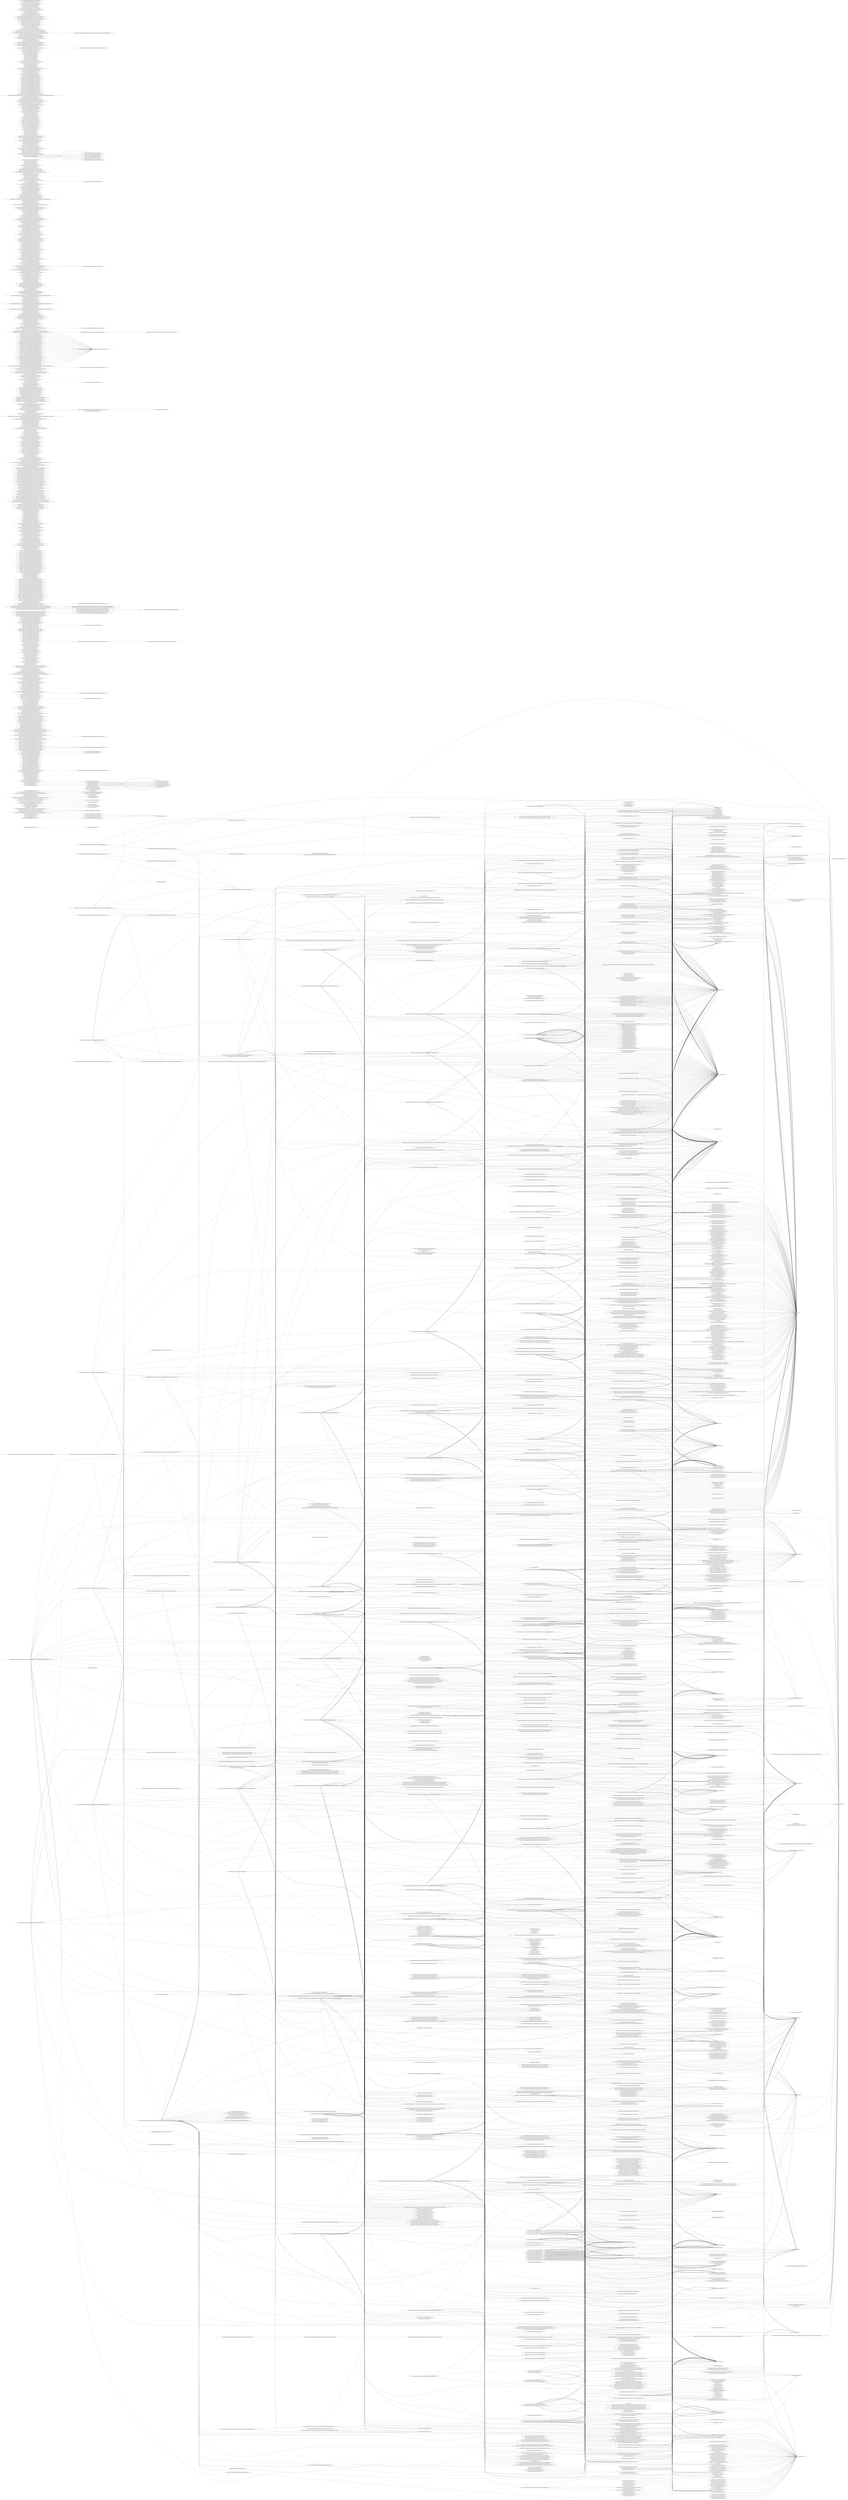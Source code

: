 digraph graphname {
rankdir="LR";
747 [label="java.io.BufferedInputStream.<init>(Ljava/io/InputStream;)V:183"]
748 [label="java.io.BufferedInputStream.close()V:478"]
2093 [label="java.io.ByteArrayOutputStream.<init>()V:62"]
1308 [label="java.io.ByteArrayOutputStream.<init>(I)V:72"]
94 [label="java.io.ByteArrayOutputStream.reset()V:179"]
1311 [label="java.io.ByteArrayOutputStream.toString()Ljava/lang/String;:221"]
93 [label="java.io.ByteArrayOutputStream.writeTo(Ljava/io/OutputStream;)V:167"]
368 [label="java.io.File.<init>(Ljava/io/File;Ljava/lang/String;)V:358"]
199 [label="java.io.File.<init>(Ljava/lang/String;)V:275"]
1721 [label="java.io.File.<init>(Ljava/lang/String;Ljava/lang/String;)V:315"]
371 [label="java.io.File.<init>(Ljava/net/URI;)V:412"]
745 [label="java.io.File.canRead()Z:761"]
2048 [label="java.io.File.equals(Ljava/lang/Object;)Z:2111"]
607 [label="java.io.File.exists()Z:812"]
273 [label="java.io.File.getAbsoluteFile()Ljava/io/File;:572"]
274 [label="java.io.File.getAbsolutePath()Ljava/lang/String;:556"]
1565 [label="java.io.File.getCanonicalFile()Ljava/io/File;:643"]
1566 [label="java.io.File.getName()Ljava/lang/String;:454"]
1122 [label="java.io.File.getParentFile()Ljava/io/File;:499"]
48 [label="java.io.File.getPath()Ljava/lang/String;:512"]
367 [label="java.io.File.isAbsolute()Z:529"]
1977 [label="java.io.File.isDirectory()Z:842"]
736 [label="java.io.File.isFile()Z:875"]
369 [label="java.io.File.toURI()Ljava/net/URI;:731"]
746 [label="java.io.FileInputStream.<init>(Ljava/io/File;)V:123"]
277 [label="java.io.IOException.<init>(Ljava/lang/String;)V:58"]
1309 [label="java.io.PrintStream.<init>(Ljava/io/OutputStream;)V:135"]
1310 [label="java.io.PrintStream.println(Ljava/lang/String;)V:805"]
773 [label="java.io.PrintWriter.<init>(Ljava/io/Writer;)V:100"]
782 [label="java.io.PrintWriter.close()V:336"]
780 [label="java.io.PrintWriter.print(Ljava/lang/Object;)V:617"]
779 [label="java.io.PrintWriter.print(Ljava/lang/String;)V:600"]
774 [label="java.io.PrintWriter.println(Ljava/lang/String;)V:738"]
772 [label="java.io.StringWriter.<init>(I)V:65"]
783 [label="java.io.StringWriter.toString()Ljava/lang/String;:210"]
70 [label="java.lang.Class.getClassLoader()Ljava/lang/ClassLoader;:678"]
78 [label="java.lang.Class.getName()Ljava/lang/String;:-1"]
2041 [label="java.lang.Class.getResource(Ljava/lang/String;)Ljava/net/URL;:2261"]
414 [label="java.lang.Class.getResourceAsStream(Ljava/lang/String;)Ljava/io/InputStream;:2217"]
2240 [label="java.lang.Class.getSimpleName()Ljava/lang/String;:1306"]
505 [label="java.lang.Class.isArray()Z:-1"]
1651 [label="java.lang.Class.isInstance(Ljava/lang/Object;)Z:-1"]
1652 [label="java.lang.Class.isPrimitive()Z:-1"]
2242 [label="java.lang.ClassNotFoundException.getCause()Ljava/lang/Throwable;:123"]
61 [label="java.lang.Enum.<init>(Ljava/lang/String;I)V:117"]
1079 [label="java.lang.Enum.equals(Ljava/lang/Object;)Z:143"]
1401 [label="java.lang.Enum.ordinal()I:103"]
653 [label="java.lang.Enum.valueOf(Ljava/lang/Class;Ljava/lang/String;)Ljava/lang/Enum;:232"]
1062 [label="java.lang.Error.<init>(Ljava/lang/String;)V:70"]
1064 [label="java.lang.Error.<init>(Ljava/lang/String;Ljava/lang/Throwable;)V:88"]
101 [label="java.lang.Exception.<init>(Ljava/lang/String;)V:66"]
103 [label="java.lang.Exception.<init>(Ljava/lang/String;Ljava/lang/Throwable;)V:84"]
131 [label="java.lang.Exception.<init>(Ljava/lang/Throwable;)V:102"]
2243 [label="java.lang.ExceptionInInitializerError.getCause()Ljava/lang/Throwable;:124"]
425 [label="java.lang.IllegalArgumentException.<init>(Ljava/lang/String;)V:52"]
2057 [label="java.lang.IllegalArgumentException.<init>(Ljava/lang/String;Ljava/lang/Throwable;)V:72"]
1195 [label="java.lang.IllegalStateException.<init>()V:44"]
358 [label="java.lang.IllegalStateException.<init>(Ljava/lang/String;)V:55"]
1967 [label="java.lang.IllegalStateException.<init>(Ljava/lang/String;Ljava/lang/Throwable;)V:75"]
72 [label="java.lang.InheritableThreadLocal.<init>()V:48"]
201 [label="java.lang.Integer.parseInt(Ljava/lang/String;I)I:541"]
1874 [label="java.lang.NullPointerException.<init>(Ljava/lang/String;)V:70"]
66 [label="java.lang.Object.<init>()V:37"]
25 [label="java.lang.Object.clone()Ljava/lang/Object;:-1"]
206 [label="java.lang.Object.equals(Ljava/lang/Object;)Z:149"]
204 [label="java.lang.Object.getClass()Ljava/lang/Class;:-1"]
698 [label="java.lang.Object.hashCode()I:-1"]
33 [label="java.lang.Object.toString()Ljava/lang/String;:236"]
90 [label="java.lang.Object.wait(J)V:-1"]
1139 [label="java.lang.ProcessEnvironment$CheckedEntry.getKey()Ljava/lang/Object;:116"]
1141 [label="java.lang.ProcessEnvironment$CheckedEntry.getValue()Ljava/lang/Object;:116"]
1344 [label="java.lang.RuntimeException.<init>(Ljava/lang/String;Ljava/lang/Throwable;)V:80"]
91 [label="java.lang.RuntimeException.<init>(Ljava/lang/Throwable;)V:96"]
198 [label="java.lang.String.charAt(I)C:657"]
1646 [label="java.lang.String.contains(Ljava/lang/CharSequence;)Z:2133"]
1027 [label="java.lang.String.endsWith(Ljava/lang/String;)Z:1449"]
15 [label="java.lang.String.equals(Ljava/lang/Object;)Z:977"]
193 [label="java.lang.String.equalsIgnoreCase(Ljava/lang/String;)Z:1106"]
995 [label="java.lang.String.format(Ljava/lang/String;[Ljava/lang/Object;)Ljava/lang/String;:2940"]
12 [label="java.lang.String.hashCode()I:1466"]
190 [label="java.lang.String.indexOf(I)I:1503"]
200 [label="java.lang.String.indexOf(II)I:1546"]
1645 [label="java.lang.String.indexOf(Ljava/lang/String;)I:1698"]
194 [label="java.lang.String.length()I:623"]
1647 [label="java.lang.String.replaceAll(Ljava/lang/String;Ljava/lang/String;)Ljava/lang/String;:2223"]
1491 [label="java.lang.String.split(Ljava/lang/String;)[Ljava/lang/String;:2422"]
197 [label="java.lang.String.startsWith(Ljava/lang/String;)Z:1434"]
195 [label="java.lang.String.substring(I)Ljava/lang/String;:1926"]
191 [label="java.lang.String.substring(II)Ljava/lang/String;:1959"]
865 [label="java.lang.String.toUpperCase(Ljava/util/Locale;)Ljava/lang/String;:2722"]
192 [label="java.lang.String.trim()Ljava/lang/String;:2868"]
508 [label="java.lang.String.valueOf(Ljava/lang/Object;)Ljava/lang/String;:2994"]
31 [label="java.lang.StringBuilder.<init>()V:89"]
1 [label="java.lang.StringBuilder.<init>(I)V:101"]
3 [label="java.lang.StringBuilder.append(C)Ljava/lang/StringBuilder;:202"]
182 [label="java.lang.StringBuilder.append(I)Ljava/lang/StringBuilder;:208"]
32 [label="java.lang.StringBuilder.append(Ljava/lang/Object;)Ljava/lang/StringBuilder;:131"]
2 [label="java.lang.StringBuilder.append(Ljava/lang/String;)Ljava/lang/StringBuilder;:136"]
183 [label="java.lang.StringBuilder.append(Z)Ljava/lang/StringBuilder;:196"]
1641 [label="java.lang.StringBuilder.length()I:76"]
4 [label="java.lang.StringBuilder.toString()Ljava/lang/String;:407"]
383 [label="java.lang.System.currentTimeMillis()J:-1"]
858 [label="java.lang.System.getProperties()Ljava/util/Properties;:628"]
413 [label="java.lang.System.getProperty(Ljava/lang/String;)Ljava/lang/String;:-1"]
859 [label="java.lang.System.getenv()Ljava/util/Map;:942"]
2095 [label="java.lang.System.setOut(Ljava/io/PrintStream;)V:175"]
2096 [label="java.lang.Thread.<init>(Ljava/lang/Runnable;)V:-1"]
2221 [label="java.lang.Thread.<init>(Ljava/lang/Runnable;Ljava/lang/String;)V:547"]
116 [label="java.lang.Thread.currentThread()Ljava/lang/Thread;:-1"]
117 [label="java.lang.Thread.getContextClassLoader()Ljava/lang/ClassLoader;:1436"]
119 [label="java.lang.Thread.setContextClassLoader(Ljava/lang/ClassLoader;)V:1469"]
2097 [label="java.lang.Thread.start()V:-1"]
657 [label="java.lang.ThreadLocal.<init>()V:148"]
1225 [label="java.lang.ThreadLocal.get()Ljava/lang/Object;:160"]
1233 [label="java.lang.ThreadLocal.remove()V:220"]
1226 [label="java.lang.ThreadLocal.set(Ljava/lang/Object;)V:200"]
1254 [label="java.lang.Throwable.<init>(Ljava/lang/String;)V:264"]
1256 [label="java.lang.Throwable.<init>(Ljava/lang/String;Ljava/lang/Throwable;)V:286"]
416 [label="java.lang.Throwable.addSuppressed(Ljava/lang/Throwable;)V:1042"]
979 [label="java.lang.Throwable.getCause()Ljava/lang/Throwable;:415"]
166 [label="java.lang.Throwable.getMessage()Ljava/lang/String;:377"]
279 [label="java.lang.Throwable.initCause(Ljava/lang/Throwable;)Ljava/lang/Throwable;:455"]
1592 [label="java.lang.UnsupportedOperationException.<init>()V:42"]
549 [label="java.lang.UnsupportedOperationException.<init>(Ljava/lang/String;)V:52"]
1086 [label="java.lang.UnsupportedOperationException.<init>(Ljava/lang/Throwable;)V:90"]
507 [label="java.lang.reflect.Array.get(Ljava/lang/Object;I)Ljava/lang/Object;:-1"]
506 [label="java.lang.reflect.Array.getLength(Ljava/lang/Object;)I:-1"]
1489 [label="java.net.URI.getRawPath()Ljava/lang/String;:1296"]
370 [label="java.net.URI.normalize()Ljava/net/URI;:957"]
2244 [label="java.net.URISyntaxException.getMessage()Ljava/lang/String;:124"]
2241 [label="java.security.PrivilegedActionException.getCause()Ljava/lang/Throwable;:98"]
135 [label="java.util.AbstractCollection.addAll(Ljava/util/Collection;)Z:342"]
1428 [label="java.util.AbstractCollection.containsAll(Ljava/util/Collection;)Z:317"]
1085 [label="java.util.AbstractCollection.isEmpty()Z:86"]
43 [label="java.util.AbstractCollection.toString()Ljava/lang/String;:454"]
776 [label="java.util.AbstractList$Itr.hasNext()Z:351"]
777 [label="java.util.AbstractList$Itr.next()Ljava/lang/Object;:355"]
258 [label="java.util.AbstractList.add(Ljava/lang/Object;)Z:108"]
1676 [label="java.util.AbstractList.hashCode()I:539"]
775 [label="java.util.AbstractList.iterator()Ljava/util/Iterator;:288"]
884 [label="java.util.AbstractSequentialList.iterator()Ljava/util/Iterator;:239"]
1687 [label="java.util.AbstractSet.equals(Ljava/lang/Object;)Z:86"]
1685 [label="java.util.AbstractSet.hashCode()I:121"]
1430 [label="java.util.AbstractSet.removeAll(Ljava/util/Collection;)Z:169"]
37 [label="java.util.ArrayList$Itr.hasNext()Z:846"]
38 [label="java.util.ArrayList$Itr.next()Ljava/lang/Object;:851"]
106 [label="java.util.ArrayList.<init>()V:164"]
168 [label="java.util.ArrayList.<init>(I)V:150"]
354 [label="java.util.ArrayList.<init>(Ljava/util/Collection;)V:176"]
170 [label="java.util.ArrayList.add(Ljava/lang/Object;)Z:458"]
169 [label="java.util.ArrayList.addAll(Ljava/util/Collection;)Z:577"]
624 [label="java.util.ArrayList.clear()V:554"]
1505 [label="java.util.ArrayList.contains(Ljava/lang/Object;)Z:300"]
307 [label="java.util.ArrayList.get(I)Ljava/lang/Object;:429"]
306 [label="java.util.ArrayList.isEmpty()Z:287"]
36 [label="java.util.ArrayList.iterator()Ljava/util/Iterator;:834"]
552 [label="java.util.ArrayList.remove(Ljava/lang/Object;)Z:520"]
167 [label="java.util.ArrayList.size()I:278"]
295 [label="java.util.ArrayList.toArray([Ljava/lang/Object;)[Ljava/lang/Object;:405"]
535 [label="java.util.Arrays$ArrayList.size()I:3818"]
57 [label="java.util.Arrays.asList([Ljava/lang/Object;)Ljava/util/List;:3800"]
1866 [label="java.util.Arrays.binarySearch([Ljava/lang/Object;Ljava/lang/Object;)I:2379"]
309 [label="java.util.Collections$1.hasNext()Z:4674"]
310 [label="java.util.Collections$1.next()Ljava/lang/Object;:4677"]
148 [label="java.util.Collections$EmptyIterator.hasNext()Z:4188"]
150 [label="java.util.Collections$EmptyIterator.next()Ljava/lang/Object;:4189"]
1357 [label="java.util.Collections$EmptyList.get(I)Ljava/lang/Object;:4454"]
1260 [label="java.util.Collections$EmptyList.hashCode()I:4461"]
1084 [label="java.util.Collections$EmptyList.isEmpty()Z:4440"]
334 [label="java.util.Collections$EmptyList.iterator()Ljava/util/Iterator;:4433"]
1962 [label="java.util.Collections$EmptyMap.get(Ljava/lang/Object;)Ljava/lang/Object;:4578"]
133 [label="java.util.Collections$EmptySet.isEmpty()Z:4317"]
147 [label="java.util.Collections$EmptySet.iterator()Ljava/util/Iterator;:4314"]
1123 [label="java.util.Collections$EmptySet.size()I:4316"]
308 [label="java.util.Collections$SingletonList.iterator()Ljava/util/Iterator;:4806"]
1389 [label="java.util.Collections$SingletonSet.iterator()Ljava/util/Iterator;:4757"]
1388 [label="java.util.Collections$SingletonSet.size()I:4760"]
1059 [label="java.util.Collections$SynchronizedCollection.add(Ljava/lang/Object;)Z:2035"]
537 [label="java.util.Collections$SynchronizedCollection.addAll(Ljava/util/Collection;)Z:2045"]
96 [label="java.util.Collections$SynchronizedCollection.contains(Ljava/lang/Object;)Z:2021"]
1136 [label="java.util.Collections$SynchronizedCollection.iterator()Ljava/util/Iterator;:2031"]
1415 [label="java.util.Collections$SynchronizedMap.get(Ljava/lang/Object;)Ljava/lang/Object;:2584"]
1417 [label="java.util.Collections$SynchronizedMap.put(Ljava/lang/Object;Ljava/lang/Object;)Ljava/lang/Object;:2588"]
85 [label="java.util.Collections$UnmodifiableCollection$1.hasNext()Z:1041"]
86 [label="java.util.Collections$UnmodifiableCollection$1.next()Ljava/lang/Object;:1042"]
1126 [label="java.util.Collections$UnmodifiableCollection.add(Ljava/lang/Object;)Z:1055"]
869 [label="java.util.Collections$UnmodifiableCollection.isEmpty()Z:1031"]
97 [label="java.util.Collections$UnmodifiableCollection.iterator()Ljava/util/Iterator;:1038"]
1129 [label="java.util.Collections$UnmodifiableCollection.size()I:1030"]
862 [label="java.util.Collections$UnmodifiableMap$UnmodifiableEntrySet$1.hasNext()Z:1658"]
863 [label="java.util.Collections$UnmodifiableMap$UnmodifiableEntrySet$1.next()Ljava/lang/Object;:1654"]
864 [label="java.util.Collections$UnmodifiableMap$UnmodifiableEntrySet$UnmodifiableEntry.getKey()Ljava/lang/Object;:1746"]
866 [label="java.util.Collections$UnmodifiableMap$UnmodifiableEntrySet$UnmodifiableEntry.getValue()Ljava/lang/Object;:1747"]
861 [label="java.util.Collections$UnmodifiableMap$UnmodifiableEntrySet.iterator()Ljava/util/Iterator;:1654"]
860 [label="java.util.Collections$UnmodifiableMap.entrySet()Ljava/util/Set;:1480"]
146 [label="java.util.Collections.addAll(Ljava/util/Collection;[Ljava/lang/Object;)Z:5399"]
171 [label="java.util.Collections.emptyList()Ljava/util/List;:4421"]
516 [label="java.util.Collections.emptyMap()Ljava/util/Map;:4520"]
132 [label="java.util.Collections.emptySet()Ljava/util/Set;:4302"]
1024 [label="java.util.Collections.reverseOrder()Ljava/util/Comparator;:5102"]
1384 [label="java.util.Collections.singleton(Ljava/lang/Object;)Ljava/util/Set;:4667"]
114 [label="java.util.Collections.singletonList(Ljava/lang/Object;)Ljava/util/List;:4789"]
1019 [label="java.util.Collections.singletonMap(Ljava/lang/Object;Ljava/lang/Object;)Ljava/util/Map;:4854"]
593 [label="java.util.Collections.sort(Ljava/util/List;Ljava/util/Comparator;)V:175"]
1404 [label="java.util.Collections.synchronizedMap(Ljava/util/Map;)Ljava/util/Map;:2548"]
110 [label="java.util.Collections.synchronizedSet(Ljava/util/Set;)Ljava/util/Set;:2112"]
1074 [label="java.util.Collections.unmodifiableCollection(Ljava/util/Collection;)Ljava/util/Collection;:1013"]
355 [label="java.util.Collections.unmodifiableList(Ljava/util/List;)Ljava/util/List;:1287"]
1236 [label="java.util.Collections.unmodifiableMap(Ljava/util/Map;)Ljava/util/Map;:1433"]
1090 [label="java.util.Collections.unmodifiableSet(Ljava/util/Set;)Ljava/util/Set;:1118"]
1784 [label="java.util.Date.<init>()V:165"]
2255 [label="java.util.DuplicateFormatFlagsException.getMessage()Ljava/lang/String;:66"]
422 [label="java.util.EventObject.<init>(Ljava/lang/Object;)V:54"]
2252 [label="java.util.FormatFlagsConversionMismatchException.getMessage()Ljava/lang/String;:82"]
149 [label="java.util.HashMap$HashIterator.hasNext()Z:1430"]
1393 [label="java.util.HashMap$HashIterator.remove()V:1447"]
151 [label="java.util.HashMap$KeyIterator.next()Ljava/lang/Object;:1461"]
252 [label="java.util.HashMap$Node.getKey()Ljava/lang/Object;:291"]
243 [label="java.util.HashMap$Node.getValue()Ljava/lang/Object;:292"]
250 [label="java.util.HashMap$ValueIterator.next()Ljava/lang/Object;:1466"]
247 [label="java.util.HashMap$Values.iterator()Ljava/util/Iterator;:967"]
108 [label="java.util.HashMap.<init>()V:474"]
125 [label="java.util.HashMap.<init>(I)V:467"]
563 [label="java.util.HashMap.<init>(IF)V:446"]
1120 [label="java.util.HashMap.<init>(Ljava/util/Map;)V:487"]
701 [label="java.util.HashMap.clear()V:859"]
265 [label="java.util.HashMap.containsKey(Ljava/lang/Object;)Z:595"]
88 [label="java.util.HashMap.get(Ljava/lang/Object;)Ljava/lang/Object;:556"]
339 [label="java.util.HashMap.isEmpty()Z:534"]
126 [label="java.util.HashMap.put(Ljava/lang/Object;Ljava/lang/Object;)Ljava/lang/Object;:611"]
411 [label="java.util.HashMap.putAll(Ljava/util/Map;)V:784"]
1023 [label="java.util.HashMap.remove(Ljava/lang/Object;)Ljava/lang/Object;:798"]
480 [label="java.util.HashMap.size()I:525"]
244 [label="java.util.HashMap.values()Ljava/util/Collection;:956"]
144 [label="java.util.HashSet.<init>()V:104"]
158 [label="java.util.HashSet.<init>(I)V:143"]
134 [label="java.util.HashSet.<init>(Ljava/util/Collection;)V:117"]
145 [label="java.util.HashSet.add(Ljava/lang/Object;)Z:219"]
153 [label="java.util.HashSet.clear()V:243"]
157 [label="java.util.HashSet.contains(Ljava/lang/Object;)Z:203"]
1394 [label="java.util.HashSet.isEmpty()Z:190"]
127 [label="java.util.HashSet.iterator()Ljava/util/Iterator;:172"]
152 [label="java.util.HashSet.remove(Ljava/lang/Object;)Z:235"]
844 [label="java.util.HashSet.size()I:181"]
1140 [label="java.util.Hashtable$Entry.getKey()Ljava/lang/Object;:1268"]
1142 [label="java.util.Hashtable$Entry.getValue()Ljava/lang/Object;:1272"]
1137 [label="java.util.Hashtable$Enumerator.hasNext()Z:1373"]
1138 [label="java.util.Hashtable$Enumerator.next()Ljava/lang/Object;:1377"]
626 [label="java.util.Hashtable.clear()V:530"]
2267 [label="java.util.Hashtable.clone()Ljava/lang/Object;:546"]
1135 [label="java.util.Hashtable.entrySet()Ljava/util/Set;:680"]
19 [label="java.util.Hashtable.equals(Ljava/lang/Object;)Z:794"]
2090 [label="java.util.Hashtable.get(Ljava/lang/Object;)Ljava/lang/Object;:362"]
13 [label="java.util.Hashtable.hashCode()I:844"]
2089 [label="java.util.Hashtable.keySet()Ljava/util/Set;:640"]
722 [label="java.util.Hashtable.put(Ljava/lang/Object;Ljava/lang/Object;)Ljava/lang/Object;:458"]
627 [label="java.util.Hashtable.putAll(Ljava/util/Map;)V:522"]
2088 [label="java.util.Hashtable.size()I:234"]
2066 [label="java.util.IdentityHashMap$IdentityHashMapIterator.hasNext()Z:720"]
2067 [label="java.util.IdentityHashMap$KeyIterator.next()Ljava/lang/Object;:825"]
2065 [label="java.util.IdentityHashMap$KeySet.iterator()Ljava/util/Iterator;:976"]
223 [label="java.util.IdentityHashMap.<init>()V:209"]
2068 [label="java.util.IdentityHashMap.keySet()Ljava/util/Set;:966"]
226 [label="java.util.IdentityHashMap.put(Ljava/lang/Object;Ljava/lang/Object;)Ljava/lang/Object;:420"]
2253 [label="java.util.IllegalFormatCodePointException.getMessage()Ljava/lang/String;:67"]
2254 [label="java.util.IllegalFormatConversionException.getMessage()Ljava/lang/String;:82"]
2251 [label="java.util.IllegalFormatFlagsException.getMessage()Ljava/lang/String;:65"]
2249 [label="java.util.IllegalFormatPrecisionException.getMessage()Ljava/lang/String;:61"]
2248 [label="java.util.IllegalFormatWidthException.getMessage()Ljava/lang/String;:60"]
242 [label="java.util.LinkedHashMap$LinkedEntryIterator.next()Ljava/lang/Object;:750"]
241 [label="java.util.LinkedHashMap$LinkedEntrySet.iterator()Ljava/util/Iterator;:642"]
128 [label="java.util.LinkedHashMap$LinkedHashIterator.hasNext()Z:713"]
129 [label="java.util.LinkedHashMap$LinkedKeyIterator.next()Ljava/lang/Object;:742"]
1026 [label="java.util.LinkedHashMap$LinkedKeySet.iterator()Ljava/util/Iterator;:543"]
483 [label="java.util.LinkedHashMap$LinkedValueIterator.next()Ljava/lang/Object;:747"]
482 [label="java.util.LinkedHashMap$LinkedValues.iterator()Ljava/util/Iterator;:596"]
107 [label="java.util.LinkedHashMap.<init>()V:368"]
1873 [label="java.util.LinkedHashMap.<init>(Ljava/util/Map;)V:382"]
240 [label="java.util.LinkedHashMap.entrySet()Ljava/util/Set;:635"]
234 [label="java.util.LinkedHashMap.get(Ljava/lang/Object;)Ljava/lang/Object;:440"]
484 [label="java.util.LinkedHashMap.keySet()Ljava/util/Set;:531"]
481 [label="java.util.LinkedHashMap.values()Ljava/util/Collection;:584"]
109 [label="java.util.LinkedHashSet.<init>()V:154"]
1124 [label="java.util.LinkedHashSet.<init>(I)V:146"]
403 [label="java.util.LinkedHashSet.<init>(Ljava/util/Collection;)V:168"]
885 [label="java.util.LinkedList$ListItr.hasNext()Z:884"]
886 [label="java.util.LinkedList$ListItr.next()Ljava/lang/Object;:888"]
887 [label="java.util.LinkedList.<init>()V:106"]
888 [label="java.util.LinkedList.add(ILjava/lang/Object;)V:507"]
1227 [label="java.util.LinkedList.addFirst(Ljava/lang/Object;)V:293"]
1230 [label="java.util.LinkedList.getFirst()Ljava/lang/Object;:242"]
1232 [label="java.util.LinkedList.removeFirst()Ljava/lang/Object;:268"]
883 [label="java.util.LinkedList.size()I:326"]
2245 [label="java.util.MissingFormatArgumentException.getMessage()Ljava/lang/String;:68"]
2250 [label="java.util.MissingFormatWidthException.getMessage()Ljava/lang/String;:66"]
360 [label="java.util.Objects.requireNonNull(Ljava/lang/Object;Ljava/lang/String;)Ljava/lang/Object;:227"]
20 [label="java.util.Properties.<init>()V:140"]
1650 [label="java.util.Properties.getProperty(Ljava/lang/String;)Ljava/lang/String;:969"]
417 [label="java.util.Properties.getProperty(Ljava/lang/String;Ljava/lang/String;)Ljava/lang/String;:988"]
415 [label="java.util.Properties.load(Ljava/io/InputStream;)V:341"]
867 [label="java.util.Properties.setProperty(Ljava/lang/String;Ljava/lang/String;)Ljava/lang/Object;:166"]
1280 [label="java.util.StringTokenizer.<init>(Ljava/lang/String;Ljava/lang/String;)V:221"]
1281 [label="java.util.StringTokenizer.countTokens()I:420"]
1283 [label="java.util.StringTokenizer.hasMoreTokens()Z:323"]
1282 [label="java.util.StringTokenizer.nextToken()Ljava/lang/String;:341"]
1029 [label="java.util.TreeMap$KeyIterator.next()Ljava/lang/Object;:1265"]
249 [label="java.util.TreeMap$PrivateEntryIterator.hasNext()Z:1203"]
251 [label="java.util.TreeMap$ValueIterator.next()Ljava/lang/Object;:1256"]
248 [label="java.util.TreeMap$Values.iterator()Ljava/util/Iterator;:1031"]
232 [label="java.util.TreeMap.<init>()V:147"]
254 [label="java.util.TreeMap.get(Ljava/lang/Object;)Ljava/lang/Object;:278"]
257 [label="java.util.TreeMap.put(Ljava/lang/Object;Ljava/lang/Object;)Ljava/lang/Object;:536"]
245 [label="java.util.TreeMap.values()Ljava/util/Collection;:857"]
333 [label="java.util.TreeSet.<init>()V:124"]
1025 [label="java.util.TreeSet.<init>(Ljava/util/Comparator;)V:141"]
336 [label="java.util.TreeSet.add(Ljava/lang/Object;)Z:255"]
1073 [label="java.util.TreeSet.addAll(Ljava/util/Collection;)Z:300"]
1028 [label="java.util.TreeSet.iterator()Ljava/util/Iterator;:181"]
2246 [label="java.util.UnknownFormatConversionException.getMessage()Ljava/lang/String;:66"]
1265 [label="java.util.concurrent.ConcurrentHashMap$BaseIterator.hasNext()Z:3394"]
1266 [label="java.util.concurrent.ConcurrentHashMap$ValueIterator.next()Ljava/lang/Object;:3435"]
1264 [label="java.util.concurrent.ConcurrentHashMap$ValuesView.iterator()Ljava/util/Iterator;:4680"]
283 [label="java.util.concurrent.ConcurrentHashMap.<init>()V:823"]
684 [label="java.util.concurrent.ConcurrentHashMap.<init>(I)V:836"]
363 [label="java.util.concurrent.ConcurrentHashMap.clear()V:1180"]
357 [label="java.util.concurrent.ConcurrentHashMap.containsKey(Ljava/lang/Object;)Z:964"]
301 [label="java.util.concurrent.ConcurrentHashMap.get(Ljava/lang/Object;)Ljava/lang/Object;:936"]
298 [label="java.util.concurrent.ConcurrentHashMap.put(Ljava/lang/Object;Ljava/lang/Object;)Ljava/lang/Object;:1006"]
731 [label="java.util.concurrent.ConcurrentHashMap.putAll(Ljava/util/Map;)V:1082"]
1263 [label="java.util.concurrent.ConcurrentHashMap.values()Ljava/util/Collection;:1254"]
1403 [label="java.util.concurrent.CopyOnWriteArrayList.<init>()V:119"]
997 [label="java.util.concurrent.CopyOnWriteArrayList.add(Ljava/lang/Object;)Z:434"]
1789 [label="java.util.concurrent.CopyOnWriteArrayList.contains(Ljava/lang/Object;)Z:233"]
1797 [label="java.util.concurrent.CopyOnWriteArrayList.get(I)Ljava/lang/Object;:396"]
1413 [label="java.util.concurrent.CopyOnWriteArrayList.isEmpty()Z:170"]
1923 [label="java.util.concurrent.ExecutorCompletionService.<init>(Ljava/util/concurrent/Executor;)V:146"]
1929 [label="java.util.concurrent.ExecutorCompletionService.poll()Ljava/util/concurrent/Future;:197"]
1927 [label="java.util.concurrent.ExecutorCompletionService.submit(Ljava/util/concurrent/Callable;)Ljava/util/concurrent/Future;:179"]
1928 [label="java.util.concurrent.ExecutorCompletionService.take()Ljava/util/concurrent/Future;:193"]
1925 [label="java.util.concurrent.atomic.AtomicInteger.<init>()V:82"]
2220 [label="java.util.concurrent.atomic.AtomicInteger.getAndIncrement()I:158"]
1296 [label="java.util.concurrent.atomic.AtomicReference.<init>(Ljava/lang/Object;)V:69"]
1298 [label="java.util.concurrent.atomic.AtomicReference.get()Ljava/lang/Object;:85"]
1295 [label="java.util.concurrent.atomic.AtomicReference.set(Ljava/lang/Object;)V:94"]
255 [label="java.util.jar.Attributes.get(Ljava/lang/Object;)Ljava/lang/Object;:97"]
256 [label="java.util.jar.Attributes.put(Ljava/lang/Object;Ljava/lang/Object;)Ljava/lang/Object;:148"]
246 [label="java.util.jar.Attributes.values()Ljava/util/Collection;:251"]
737 [label="java.util.jar.JarFile.<init>(Ljava/io/File;Z)V:145"]
738 [label="java.util.jar.JarFile.getEntry(Ljava/lang/String;)Ljava/util/zip/ZipEntry;:240"]
739 [label="java.util.jar.JarFile.getInputStream(Ljava/util/zip/ZipEntry;)Ljava/io/InputStream;:445"]
743 [label="java.util.jar.JarVerifier$VerifierStream.close()V:492"]
2247 [label="java.util.regex.PatternSyntaxException.getMessage()Ljava/lang/String;:108"]
742 [label="java.util.zip.ZipFile$ZipFileInflaterInputStream.close()V:398"]
741 [label="java.util.zip.ZipFile$ZipFileInputStream.close()V:759"]
744 [label="java.util.zip.ZipFile.close()V:609"]
1061 [label="org.apache.maven.BuildAbort.<init>(Ljava/lang/String;)V:31"]
1063 [label="org.apache.maven.BuildAbort.<init>(Ljava/lang/String;Ljava/lang/Throwable;)V:36"]
342 [label="org.apache.maven.BuildFailureException.<init>(Ljava/lang/String;)V:32"]
343 [label="org.apache.maven.BuildFailureException.<init>(Ljava/lang/String;Ljava/lang/Throwable;)V:37"]
399 [label="org.apache.maven.DefaultArtifactFilterManager.<init>(Ljava/util/List;Lorg/apache/maven/extension/internal/CoreExportsProvider;)V:54"]
407 [label="org.apache.maven.DefaultArtifactFilterManager.excludeArtifact(Ljava/lang/String;)V:97"]
401 [label="org.apache.maven.DefaultArtifactFilterManager.getArtifactFilter()Lorg/apache/maven/artifact/resolver/filter/ArtifactFilter;:75"]
406 [label="org.apache.maven.DefaultArtifactFilterManager.getCoreArtifactExcludes()Ljava/util/Set;:102"]
405 [label="org.apache.maven.DefaultArtifactFilterManager.getCoreArtifactFilter()Lorg/apache/maven/artifact/resolver/filter/ArtifactFilter;:92"]
402 [label="org.apache.maven.DefaultArtifactFilterManager.getExcludedArtifacts()Ljava/util/Set;:61"]
1779 [label="org.apache.maven.DefaultMaven.<init>()V:67"]
1782 [label="org.apache.maven.DefaultMaven.addExceptionToResult(Lorg/apache/maven/execution/MavenExecutionResult;Ljava/lang/Throwable;)Lorg/apache/maven/execution/MavenExecutionResult;:417"]
1794 [label="org.apache.maven.DefaultMaven.afterSessionEnd(Ljava/util/Collection;Lorg/apache/maven/execution/MavenSession;)V:332"]
1792 [label="org.apache.maven.DefaultMaven.buildGraph(Lorg/apache/maven/execution/MavenSession;Lorg/apache/maven/execution/MavenExecutionResult;)Lorg/apache/maven/model/building/Result;:507"]
1781 [label="org.apache.maven.DefaultMaven.doExecute(Lorg/apache/maven/execution/MavenExecutionRequest;)Lorg/apache/maven/execution/MavenExecutionResult;:163"]
1788 [label="org.apache.maven.DefaultMaven.doExecute(Lorg/apache/maven/execution/MavenExecutionRequest;Lorg/apache/maven/execution/MavenSession;Lorg/apache/maven/execution/MavenExecutionResult;Lorg/eclipse/aether/DefaultRepositorySystemSession;)Lorg/apache/maven/execution/MavenExecutionResult;:206"]
1780 [label="org.apache.maven.DefaultMaven.execute(Lorg/apache/maven/execution/MavenExecutionRequest;)Lorg/apache/maven/execution/MavenExecutionResult;:105"]
1791 [label="org.apache.maven.DefaultMaven.getLifecycleParticipants(Ljava/util/Collection;)Ljava/util/Collection;:370"]
1798 [label="org.apache.maven.DefaultMaven.getLogger()Lorg/codehaus/plexus/logging/Logger;:535"]
1793 [label="org.apache.maven.DefaultMaven.getProjectMap(Ljava/util/Collection;)Ljava/util/Map;:466"]
1786 [label="org.apache.maven.DefaultMaven.newRepositorySession(Lorg/apache/maven/execution/MavenExecutionRequest;)Lorg/eclipse/aether/RepositorySystemSession;:350"]
1796 [label="org.apache.maven.DefaultMaven.validateActivatedProfiles(Ljava/util/List;Ljava/util/List;)V:446"]
1785 [label="org.apache.maven.DefaultMaven.validateLocalRepository(Lorg/apache/maven/execution/MavenExecutionRequest;)V:356"]
1795 [label="org.apache.maven.DefaultMaven.validatePrerequisitesForNonMavenPluginProjects(Ljava/util/List;)V:427"]
1382 [label="org.apache.maven.DefaultProjectDependenciesResolver.<init>()V:52"]
1397 [label="org.apache.maven.DefaultProjectDependenciesResolver.getIgnorableArtifacts(Ljava/lang/Iterable;)Ljava/util/Set;:212"]
1386 [label="org.apache.maven.DefaultProjectDependenciesResolver.getIgnorableArtifacts(Ljava/util/Collection;)Ljava/util/Set;:200"]
1385 [label="org.apache.maven.DefaultProjectDependenciesResolver.resolve(Ljava/util/Collection;Ljava/util/Collection;Lorg/apache/maven/execution/MavenSession;)Ljava/util/Set;:81"]
1395 [label="org.apache.maven.DefaultProjectDependenciesResolver.resolve(Lorg/apache/maven/project/MavenProject;Ljava/util/Collection;Ljava/util/Collection;Lorg/apache/maven/execution/MavenSession;)Ljava/util/Set;:72"]
1396 [label="org.apache.maven.DefaultProjectDependenciesResolver.resolve(Lorg/apache/maven/project/MavenProject;Ljava/util/Collection;Ljava/util/Collection;Lorg/apache/maven/execution/MavenSession;Ljava/util/Set;)Ljava/util/Set;:89"]
1383 [label="org.apache.maven.DefaultProjectDependenciesResolver.resolve(Lorg/apache/maven/project/MavenProject;Ljava/util/Collection;Lorg/apache/maven/execution/MavenSession;)Ljava/util/Set;:65"]
1387 [label="org.apache.maven.DefaultProjectDependenciesResolver.resolveImpl(Ljava/util/Collection;Ljava/util/Collection;Ljava/util/Collection;Lorg/apache/maven/execution/MavenSession;Ljava/util/Set;)Ljava/util/Set;:99"]
1241 [label="org.apache.maven.DuplicateProjectException.<init>(Ljava/lang/String;Ljava/util/Map;)V:46"]
1242 [label="org.apache.maven.DuplicateProjectException.getCollisions()Ljava/util/Map;:58"]
1783 [label="org.apache.maven.InternalErrorException.<init>(Ljava/lang/String;Ljava/lang/Throwable;)V:33"]
1033 [label="org.apache.maven.MavenExecutionException.<init>(Ljava/lang/String;Ljava/io/File;)V:36"]
1034 [label="org.apache.maven.MavenExecutionException.<init>(Ljava/lang/String;Ljava/io/File;Lorg/apache/maven/project/ProjectBuildingException;)V:42"]
1035 [label="org.apache.maven.MavenExecutionException.<init>(Ljava/lang/String;Ljava/lang/Throwable;)V:48"]
1036 [label="org.apache.maven.MavenExecutionException.getPomFile()Ljava/io/File;:53"]
1210 [label="org.apache.maven.MissingModuleException.<init>(Ljava/lang/String;Ljava/io/File;Ljava/io/File;)V:36"]
1211 [label="org.apache.maven.MissingModuleException.getModuleFile()Ljava/io/File;:43"]
1212 [label="org.apache.maven.MissingModuleException.getModuleName()Ljava/lang/String;:48"]
978 [label="org.apache.maven.ProjectBuildFailureException.getMojoFailureException()Lorg/apache/maven/plugin/MojoFailureException;:48"]
980 [label="org.apache.maven.ProjectBuildFailureException.getProjectId()Ljava/lang/String;:53"]
341 [label="org.apache.maven.ProjectCycleException.<init>(Ljava/lang/String;)V:32"]
2040 [label="org.apache.maven.ProjectCycleException.<init>(Ljava/lang/String;Lorg/codehaus/plexus/util/dag/CycleDetectedException;)V:37"]
56 [label="org.apache.maven.ReactorReader.<clinit>()V:57"]
478 [label="org.apache.maven.ReactorReader.<init>(Lorg/apache/maven/execution/MavenSession;)V:68"]
485 [label="org.apache.maven.ReactorReader.getRepository()Lorg/eclipse/aether/repository/WorkspaceRepository;:96"]
1848 [label="org.apache.maven.RepositoryUtils$MavenArtifactTypeRegistry.<init>(Lorg/apache/maven/artifact/handler/manager/ArtifactHandlerManager;)V:351"]
1849 [label="org.apache.maven.RepositoryUtils$MavenArtifactTypeRegistry.get(Ljava/lang/String;)Lorg/eclipse/aether/artifact/ArtifactType;:357"]
1317 [label="org.apache.maven.RepositoryUtils.<init>()V:60"]
1850 [label="org.apache.maven.RepositoryUtils.newArtifactType(Ljava/lang/String;Lorg/apache/maven/artifact/handler/ArtifactHandler;)Lorg/eclipse/aether/artifact/ArtifactType;:293"]
143 [label="org.apache.maven.RepositoryUtils.toArtifacts(Ljava/util/Collection;Ljava/util/Collection;Ljava/util/List;Lorg/eclipse/aether/graph/DependencyFilter;)V:116"]
1128 [label="org.apache.maven.RepositoryUtils.toRepos(Ljava/util/List;)Ljava/util/List;:188"]
467 [label="org.apache.maven.artifact.InvalidRepositoryException.<init>(Ljava/lang/String;Ljava/lang/String;)V:57"]
465 [label="org.apache.maven.artifact.InvalidRepositoryException.<init>(Ljava/lang/String;Ljava/lang/String;Ljava/net/MalformedURLException;)V:38"]
466 [label="org.apache.maven.artifact.InvalidRepositoryException.<init>(Ljava/lang/String;Ljava/lang/Throwable;)V:51"]
468 [label="org.apache.maven.artifact.InvalidRepositoryException.getRepositoryId()Ljava/lang/String;:63"]
1160 [label="org.apache.maven.artifact.factory.ArtifactFactory.<clinit>()V:33"]
1243 [label="org.apache.maven.artifact.factory.DefaultArtifactFactory.<init>()V:36"]
1244 [label="org.apache.maven.artifact.factory.DefaultArtifactFactory.createArtifact(Ljava/lang/String;Ljava/lang/String;Ljava/lang/String;Ljava/lang/String;Ljava/lang/String;)Lorg/apache/maven/artifact/Artifact;:44"]
1245 [label="org.apache.maven.artifact.factory.DefaultArtifactFactory.createArtifact(Ljava/lang/String;Ljava/lang/String;Ljava/lang/String;Ljava/lang/String;Ljava/lang/String;Ljava/lang/String;Ljava/lang/String;)Lorg/apache/maven/artifact/Artifact;:111"]
1246 [label="org.apache.maven.artifact.factory.DefaultArtifactFactory.createArtifact(Ljava/lang/String;Ljava/lang/String;Lorg/apache/maven/artifact/versioning/VersionRange;Ljava/lang/String;Ljava/lang/String;Ljava/lang/String;Ljava/lang/String;)Lorg/apache/maven/artifact/Artifact;:122"]
1247 [label="org.apache.maven.artifact.factory.DefaultArtifactFactory.createArtifact(Ljava/lang/String;Ljava/lang/String;Lorg/apache/maven/artifact/versioning/VersionRange;Ljava/lang/String;Ljava/lang/String;Ljava/lang/String;Ljava/lang/String;Z)Lorg/apache/maven/artifact/Artifact;:128"]
1248 [label="org.apache.maven.artifact.factory.DefaultArtifactFactory.createArtifactWithClassifier(Ljava/lang/String;Ljava/lang/String;Ljava/lang/String;Ljava/lang/String;Ljava/lang/String;)Lorg/apache/maven/artifact/Artifact;:50"]
1249 [label="org.apache.maven.artifact.factory.DefaultArtifactFactory.createBuildArtifact(Ljava/lang/String;Ljava/lang/String;Ljava/lang/String;Ljava/lang/String;)Lorg/apache/maven/artifact/Artifact;:80"]
1252 [label="org.apache.maven.artifact.factory.DefaultArtifactFactory.createParentArtifact(Ljava/lang/String;Ljava/lang/String;Ljava/lang/String;)Lorg/apache/maven/artifact/Artifact;:90"]
1250 [label="org.apache.maven.artifact.factory.DefaultArtifactFactory.createProjectArtifact(Ljava/lang/String;Ljava/lang/String;Ljava/lang/String;)Lorg/apache/maven/artifact/Artifact;:85"]
1251 [label="org.apache.maven.artifact.factory.DefaultArtifactFactory.createProjectArtifact(Ljava/lang/String;Ljava/lang/String;Ljava/lang/String;Ljava/lang/String;)Lorg/apache/maven/artifact/Artifact;:100"]
1037 [label="org.apache.maven.artifact.handler.DefaultArtifactHandler.<init>()V:49"]
729 [label="org.apache.maven.artifact.handler.DefaultArtifactHandler.<init>(Ljava/lang/String;)V:53"]
1041 [label="org.apache.maven.artifact.handler.DefaultArtifactHandler.getClassifier()Ljava/lang/String;:78"]
1042 [label="org.apache.maven.artifact.handler.DefaultArtifactHandler.getDirectory()Ljava/lang/String;:83"]
1038 [label="org.apache.maven.artifact.handler.DefaultArtifactHandler.getExtension()Ljava/lang/String;:59"]
1046 [label="org.apache.maven.artifact.handler.DefaultArtifactHandler.getLanguage()Ljava/lang/String;:111"]
1043 [label="org.apache.maven.artifact.handler.DefaultArtifactHandler.getPackaging()Ljava/lang/String;:92"]
1040 [label="org.apache.maven.artifact.handler.DefaultArtifactHandler.getType()Ljava/lang/String;:73"]
1048 [label="org.apache.maven.artifact.handler.DefaultArtifactHandler.isAddedToClasspath()Z:126"]
1044 [label="org.apache.maven.artifact.handler.DefaultArtifactHandler.isIncludesDependencies()Z:101"]
1049 [label="org.apache.maven.artifact.handler.DefaultArtifactHandler.setAddedToClasspath(Z)V:131"]
1039 [label="org.apache.maven.artifact.handler.DefaultArtifactHandler.setExtension(Ljava/lang/String;)V:68"]
1045 [label="org.apache.maven.artifact.handler.DefaultArtifactHandler.setIncludesDependencies(Z)V:106"]
1047 [label="org.apache.maven.artifact.handler.DefaultArtifactHandler.setLanguage(Ljava/lang/String;)V:121"]
733 [label="org.apache.maven.artifact.handler.manager.ArtifactHandlerManager.<clinit>()V:31"]
727 [label="org.apache.maven.artifact.handler.manager.DefaultArtifactHandlerManager.<init>()V:35"]
730 [label="org.apache.maven.artifact.handler.manager.DefaultArtifactHandlerManager.addHandlers(Ljava/util/Map;)V:64"]
728 [label="org.apache.maven.artifact.handler.manager.DefaultArtifactHandlerManager.getArtifactHandler(Ljava/lang/String;)Lorg/apache/maven/artifact/handler/ArtifactHandler;:46"]
732 [label="org.apache.maven.artifact.handler.manager.DefaultArtifactHandlerManager.getHandlerTypes()Ljava/util/Set;:70"]
418 [label="org.apache.maven.artifact.metadata.ArtifactMetadataRetrievalException.<init>(Ljava/lang/String;)V:36"]
420 [label="org.apache.maven.artifact.metadata.ArtifactMetadataRetrievalException.<init>(Ljava/lang/String;Ljava/lang/Throwable;)V:51"]
826 [label="org.apache.maven.artifact.metadata.ArtifactMetadataRetrievalException.<init>(Ljava/lang/String;Ljava/lang/Throwable;Lorg/apache/maven/artifact/Artifact;)V:56"]
419 [label="org.apache.maven.artifact.metadata.ArtifactMetadataRetrievalException.<init>(Ljava/lang/Throwable;)V:43"]
809 [label="org.apache.maven.artifact.metadata.ResolutionGroup.<init>(Lorg/apache/maven/artifact/Artifact;Ljava/util/Set;Ljava/util/List;)V:40"]
819 [label="org.apache.maven.artifact.metadata.ResolutionGroup.<init>(Lorg/apache/maven/artifact/Artifact;Lorg/apache/maven/artifact/Artifact;Ljava/util/Set;Ljava/util/Map;Ljava/util/List;)V:46"]
1318 [label="org.apache.maven.artifact.repository.DefaultRepositoryRequest.<init>()V:49"]
846 [label="org.apache.maven.artifact.repository.DefaultRepositoryRequest.<init>(Lorg/apache/maven/artifact/repository/RepositoryRequest;)V:59"]
845 [label="org.apache.maven.artifact.repository.DefaultRepositoryRequest.getLocalRepository()Lorg/apache/maven/artifact/repository/ArtifactRepository;:107"]
1327 [label="org.apache.maven.artifact.repository.DefaultRepositoryRequest.getRemoteRepositories()Ljava/util/List;:119"]
1319 [label="org.apache.maven.artifact.repository.DefaultRepositoryRequest.getRepositoryRequest(Lorg/apache/maven/execution/MavenSession;Lorg/apache/maven/project/MavenProject;)Lorg/apache/maven/artifact/repository/RepositoryRequest;:68"]
1326 [label="org.apache.maven.artifact.repository.DefaultRepositoryRequest.isForceUpdate()Z:95"]
1325 [label="org.apache.maven.artifact.repository.DefaultRepositoryRequest.isOffline()Z:83"]
854 [label="org.apache.maven.artifact.repository.DefaultRepositoryRequest.setForceUpdate(Z)Lorg/apache/maven/artifact/repository/DefaultRepositoryRequest;:100"]
1324 [label="org.apache.maven.artifact.repository.DefaultRepositoryRequest.setForceUpdate(Z)Lorg/apache/maven/artifact/repository/RepositoryRequest;:33"]
848 [label="org.apache.maven.artifact.repository.DefaultRepositoryRequest.setLocalRepository(Lorg/apache/maven/artifact/repository/ArtifactRepository;)Lorg/apache/maven/artifact/repository/DefaultRepositoryRequest;:112"]
1321 [label="org.apache.maven.artifact.repository.DefaultRepositoryRequest.setLocalRepository(Lorg/apache/maven/artifact/repository/ArtifactRepository;)Lorg/apache/maven/artifact/repository/RepositoryRequest;:33"]
852 [label="org.apache.maven.artifact.repository.DefaultRepositoryRequest.setOffline(Z)Lorg/apache/maven/artifact/repository/DefaultRepositoryRequest;:88"]
1323 [label="org.apache.maven.artifact.repository.DefaultRepositoryRequest.setOffline(Z)Lorg/apache/maven/artifact/repository/RepositoryRequest;:33"]
850 [label="org.apache.maven.artifact.repository.DefaultRepositoryRequest.setRemoteRepositories(Ljava/util/List;)Lorg/apache/maven/artifact/repository/DefaultRepositoryRequest;:129"]
1322 [label="org.apache.maven.artifact.repository.DefaultRepositoryRequest.setRemoteRepositories(Ljava/util/List;)Lorg/apache/maven/artifact/repository/RepositoryRequest;:33"]
1221 [label="org.apache.maven.artifact.repository.LegacyLocalRepositoryManager$ArtifactMetadataAdapter.extendedToString()Ljava/lang/String;:283"]
1217 [label="org.apache.maven.artifact.repository.LegacyLocalRepositoryManager$ArtifactMetadataAdapter.getArtifactId()Ljava/lang/String;:222"]
1218 [label="org.apache.maven.artifact.repository.LegacyLocalRepositoryManager$ArtifactMetadataAdapter.getBaseVersion()Ljava/lang/String;:227"]
1215 [label="org.apache.maven.artifact.repository.LegacyLocalRepositoryManager$ArtifactMetadataAdapter.getGroupId()Ljava/lang/String;:217"]
1219 [label="org.apache.maven.artifact.repository.LegacyLocalRepositoryManager$ArtifactMetadataAdapter.getKey()Ljava/lang/Object;:237"]
1220 [label="org.apache.maven.artifact.repository.LegacyLocalRepositoryManager$ArtifactMetadataAdapter.getRemoteFilename()Ljava/lang/String;:242"]
1216 [label="org.apache.maven.artifact.repository.LegacyLocalRepositoryManager$ArtifactMetadataAdapter.nullify(Ljava/lang/String;)Ljava/lang/String;:232"]
1213 [label="org.apache.maven.artifact.repository.LegacyLocalRepositoryManager$ArtifactMetadataAdapter.storedInArtifactVersionDirectory()Z:207"]
1214 [label="org.apache.maven.artifact.repository.LegacyLocalRepositoryManager$ArtifactMetadataAdapter.storedInGroupDirectory()Z:212"]
912 [label="org.apache.maven.artifact.repository.LegacyLocalRepositoryManager$ArtifactRepositoryAdapter.getAuthentication()Lorg/apache/maven/artifact/repository/Authentication;:409"]
900 [label="org.apache.maven.artifact.repository.LegacyLocalRepositoryManager$ArtifactRepositoryAdapter.getBasedir()Ljava/lang/String;:325"]
902 [label="org.apache.maven.artifact.repository.LegacyLocalRepositoryManager$ArtifactRepositoryAdapter.getId()Ljava/lang/String;:335"]
907 [label="org.apache.maven.artifact.repository.LegacyLocalRepositoryManager$ArtifactRepositoryAdapter.getKey()Ljava/lang/String;:371"]
906 [label="org.apache.maven.artifact.repository.LegacyLocalRepositoryManager$ArtifactRepositoryAdapter.getLayout()Lorg/apache/maven/artifact/repository/layout/ArtifactRepositoryLayout;:362"]
914 [label="org.apache.maven.artifact.repository.LegacyLocalRepositoryManager$ArtifactRepositoryAdapter.getMirroredRepositories()Ljava/util/List;:423"]
901 [label="org.apache.maven.artifact.repository.LegacyLocalRepositoryManager$ArtifactRepositoryAdapter.getProtocol()Ljava/lang/String;:330"]
913 [label="org.apache.maven.artifact.repository.LegacyLocalRepositoryManager$ArtifactRepositoryAdapter.getProxy()Lorg/apache/maven/repository/Proxy;:418"]
905 [label="org.apache.maven.artifact.repository.LegacyLocalRepositoryManager$ArtifactRepositoryAdapter.getReleases()Lorg/apache/maven/artifact/repository/ArtifactRepositoryPolicy;:353"]
904 [label="org.apache.maven.artifact.repository.LegacyLocalRepositoryManager$ArtifactRepositoryAdapter.getSnapshots()Lorg/apache/maven/artifact/repository/ArtifactRepositoryPolicy;:344"]
898 [label="org.apache.maven.artifact.repository.LegacyLocalRepositoryManager$ArtifactRepositoryAdapter.getUrl()Ljava/lang/String;:316"]
909 [label="org.apache.maven.artifact.repository.LegacyLocalRepositoryManager$ArtifactRepositoryAdapter.isBlacklisted()Z:381"]
911 [label="org.apache.maven.artifact.repository.LegacyLocalRepositoryManager$ArtifactRepositoryAdapter.isProjectAware()Z:400"]
908 [label="org.apache.maven.artifact.repository.LegacyLocalRepositoryManager$ArtifactRepositoryAdapter.isUniqueVersion()Z:376"]
910 [label="org.apache.maven.artifact.repository.LegacyLocalRepositoryManager$ArtifactRepositoryAdapter.setBlacklisted(Z)V:386"]
903 [label="org.apache.maven.artifact.repository.LegacyLocalRepositoryManager$ArtifactRepositoryAdapter.setId(Ljava/lang/String;)V:340"]
915 [label="org.apache.maven.artifact.repository.LegacyLocalRepositoryManager$ArtifactRepositoryAdapter.setMirroredRepositories(Ljava/util/List;)V:428"]
899 [label="org.apache.maven.artifact.repository.LegacyLocalRepositoryManager$ArtifactRepositoryAdapter.setUrl(Ljava/lang/String;)V:321"]
1588 [label="org.apache.maven.artifact.repository.LegacyLocalRepositoryManager.getRepository()Lorg/eclipse/aether/repository/LocalRepository;:116"]
174 [label="org.apache.maven.artifact.repository.MavenArtifactRepository.<init>()V:60"]
1486 [label="org.apache.maven.artifact.repository.MavenArtifactRepository.<init>(Ljava/lang/String;Ljava/lang/String;Lorg/apache/maven/artifact/repository/layout/ArtifactRepositoryLayout;Lorg/apache/maven/artifact/repository/ArtifactRepositoryPolicy;Lorg/apache/maven/artifact/repository/ArtifactRepositoryPolicy;)V:74"]
189 [label="org.apache.maven.artifact.repository.MavenArtifactRepository.basedir(Ljava/lang/String;)Ljava/lang/String;:245"]
196 [label="org.apache.maven.artifact.repository.MavenArtifactRepository.decode(Ljava/lang/String;)Ljava/lang/String;:309"]
205 [label="org.apache.maven.artifact.repository.MavenArtifactRepository.eq(Ljava/lang/Object;Ljava/lang/Object;)Z:356"]
203 [label="org.apache.maven.artifact.repository.MavenArtifactRepository.equals(Ljava/lang/Object;)Z:336"]
207 [label="org.apache.maven.artifact.repository.MavenArtifactRepository.getAuthentication()Lorg/apache/maven/artifact/repository/Authentication;:361"]
184 [label="org.apache.maven.artifact.repository.MavenArtifactRepository.getBasedir()Ljava/lang/String;:193"]
179 [label="org.apache.maven.artifact.repository.MavenArtifactRepository.getId()Ljava/lang/String;:183"]
178 [label="org.apache.maven.artifact.repository.MavenArtifactRepository.getKey()Ljava/lang/String;:134"]
175 [label="org.apache.maven.artifact.repository.MavenArtifactRepository.getLayout()Lorg/apache/maven/artifact/repository/layout/ArtifactRepositoryLayout;:109"]
213 [label="org.apache.maven.artifact.repository.MavenArtifactRepository.getMirroredRepositories()Ljava/util/List;:401"]
185 [label="org.apache.maven.artifact.repository.MavenArtifactRepository.getProtocol()Ljava/lang/String;:198"]
208 [label="org.apache.maven.artifact.repository.MavenArtifactRepository.getProxy()Lorg/apache/maven/repository/Proxy;:371"]
177 [label="org.apache.maven.artifact.repository.MavenArtifactRepository.getReleases()Lorg/apache/maven/artifact/repository/ArtifactRepositoryPolicy;:129"]
176 [label="org.apache.maven.artifact.repository.MavenArtifactRepository.getSnapshots()Lorg/apache/maven/artifact/repository/ArtifactRepositoryPolicy;:119"]
181 [label="org.apache.maven.artifact.repository.MavenArtifactRepository.getUrl()Ljava/lang/String;:188"]
202 [label="org.apache.maven.artifact.repository.MavenArtifactRepository.hashCode()I:328"]
209 [label="org.apache.maven.artifact.repository.MavenArtifactRepository.isBlacklisted()Z:381"]
212 [label="org.apache.maven.artifact.repository.MavenArtifactRepository.isProjectAware()Z:396"]
211 [label="org.apache.maven.artifact.repository.MavenArtifactRepository.isUniqueVersion()Z:391"]
188 [label="org.apache.maven.artifact.repository.MavenArtifactRepository.protocol(Ljava/lang/String;)Ljava/lang/String;:227"]
210 [label="org.apache.maven.artifact.repository.MavenArtifactRepository.setBlacklisted(Z)V:387"]
186 [label="org.apache.maven.artifact.repository.MavenArtifactRepository.setId(Ljava/lang/String;)V:203"]
214 [label="org.apache.maven.artifact.repository.MavenArtifactRepository.setMirroredRepositories(Ljava/util/List;)V:406"]
187 [label="org.apache.maven.artifact.repository.MavenArtifactRepository.setUrl(Ljava/lang/String;)V:208"]
180 [label="org.apache.maven.artifact.repository.MavenArtifactRepository.toString()Ljava/lang/String;:139"]
763 [label="org.apache.maven.artifact.repository.layout.DefaultRepositoryLayout.<init>()V:32"]
764 [label="org.apache.maven.artifact.repository.layout.DefaultRepositoryLayout.getId()Ljava/lang/String;:43"]
765 [label="org.apache.maven.artifact.repository.layout.DefaultRepositoryLayout.toString()Ljava/lang/String;:109"]
843 [label="org.apache.maven.artifact.repository.metadata.AbstractRepositoryMetadata.<init>(Lorg/apache/maven/artifact/repository/metadata/Metadata;)V:48"]
840 [label="org.apache.maven.artifact.repository.metadata.AbstractRepositoryMetadata.getMetadata()Lorg/apache/maven/artifact/repository/metadata/Metadata;:179"]
838 [label="org.apache.maven.artifact.repository.metadata.ArtifactRepositoryMetadata.<init>(Lorg/apache/maven/artifact/Artifact;)V:41"]
842 [label="org.apache.maven.artifact.repository.metadata.ArtifactRepositoryMetadata.<init>(Lorg/apache/maven/artifact/Artifact;Lorg/apache/maven/artifact/repository/metadata/Versioning;)V:47"]
1438 [label="org.apache.maven.artifact.repository.metadata.ArtifactRepositoryMetadata.getArtifactId()Ljava/lang/String;:68"]
1439 [label="org.apache.maven.artifact.repository.metadata.ArtifactRepositoryMetadata.getBaseVersion()Ljava/lang/String;:74"]
1437 [label="org.apache.maven.artifact.repository.metadata.ArtifactRepositoryMetadata.getGroupId()Ljava/lang/String;:63"]
1440 [label="org.apache.maven.artifact.repository.metadata.ArtifactRepositoryMetadata.getKey()Ljava/lang/Object;:79"]
1442 [label="org.apache.maven.artifact.repository.metadata.ArtifactRepositoryMetadata.getNature()I:90"]
1444 [label="org.apache.maven.artifact.repository.metadata.ArtifactRepositoryMetadata.getRepository()Lorg/apache/maven/artifact/repository/ArtifactRepository;:117"]
1441 [label="org.apache.maven.artifact.repository.metadata.ArtifactRepositoryMetadata.isSnapshot()Z:85"]
1443 [label="org.apache.maven.artifact.repository.metadata.ArtifactRepositoryMetadata.isSnapshot(Lorg/apache/maven/artifact/versioning/ArtifactVersion;)Z:112"]
1436 [label="org.apache.maven.artifact.repository.metadata.ArtifactRepositoryMetadata.storedInArtifactVersionDirectory()Z:58"]
1435 [label="org.apache.maven.artifact.repository.metadata.ArtifactRepositoryMetadata.storedInGroupDirectory()Z:53"]
1446 [label="org.apache.maven.artifact.repository.metadata.RepositoryMetadataDeploymentException.<init>(Ljava/lang/String;)V:32"]
1447 [label="org.apache.maven.artifact.repository.metadata.RepositoryMetadataDeploymentException.<init>(Ljava/lang/String;Ljava/lang/Exception;)V:38"]
1253 [label="org.apache.maven.artifact.repository.metadata.RepositoryMetadataInstallationException.<init>(Ljava/lang/String;)V:32"]
1255 [label="org.apache.maven.artifact.repository.metadata.RepositoryMetadataInstallationException.<init>(Ljava/lang/String;Ljava/lang/Exception;)V:38"]
1830 [label="org.apache.maven.artifact.repository.metadata.RepositoryMetadataResolutionException.<init>(Ljava/lang/String;)V:32"]
1831 [label="org.apache.maven.artifact.repository.metadata.RepositoryMetadataResolutionException.<init>(Ljava/lang/String;Ljava/lang/Exception;)V:38"]
1799 [label="org.apache.maven.artifact.repository.metadata.io.DefaultMetadataReader.<init>()V:41"]
1802 [label="org.apache.maven.artifact.repository.metadata.io.DefaultMetadataReader.isStrict(Ljava/util/Map;)Z:87"]
1800 [label="org.apache.maven.artifact.repository.metadata.io.DefaultMetadataReader.read(Ljava/io/File;Ljava/util/Map;)Lorg/apache/maven/artifact/repository/metadata/Metadata;:48"]
1803 [label="org.apache.maven.artifact.repository.metadata.io.DefaultMetadataReader.read(Ljava/io/InputStream;Ljava/util/Map;)Lorg/apache/maven/artifact/repository/metadata/Metadata;:73"]
1801 [label="org.apache.maven.artifact.repository.metadata.io.DefaultMetadataReader.read(Ljava/io/Reader;Ljava/util/Map;)Lorg/apache/maven/artifact/repository/metadata/Metadata;:58"]
1621 [label="org.apache.maven.artifact.repository.metadata.io.MetadataParseException.<init>(Ljava/lang/String;II)V:52"]
1622 [label="org.apache.maven.artifact.repository.metadata.io.MetadataParseException.<init>(Ljava/lang/String;IILjava/lang/Throwable;)V:67"]
1624 [label="org.apache.maven.artifact.repository.metadata.io.MetadataParseException.getColumnNumber()I:90"]
1623 [label="org.apache.maven.artifact.repository.metadata.io.MetadataParseException.getLineNumber()I:80"]
1161 [label="org.apache.maven.artifact.resolver.ArtifactResolutionRequest.<init>()V:82"]
1162 [label="org.apache.maven.artifact.resolver.ArtifactResolutionRequest.<init>(Lorg/apache/maven/artifact/repository/RepositoryRequest;)V:87"]
1174 [label="org.apache.maven.artifact.resolver.ArtifactResolutionRequest.addListener(Lorg/apache/maven/artifact/resolver/ResolutionListener;)Lorg/apache/maven/artifact/resolver/ArtifactResolutionRequest;:193"]
1167 [label="org.apache.maven.artifact.resolver.ArtifactResolutionRequest.getArtifact()Lorg/apache/maven/artifact/Artifact;:96"]
1169 [label="org.apache.maven.artifact.resolver.ArtifactResolutionRequest.getArtifactDependencies()Ljava/util/Set;:115"]
1170 [label="org.apache.maven.artifact.resolver.ArtifactResolutionRequest.getCollectionFilter()Lorg/apache/maven/artifact/resolver/filter/ArtifactFilter;:150"]
1172 [label="org.apache.maven.artifact.resolver.ArtifactResolutionRequest.getListeners()Ljava/util/List;:181"]
847 [label="org.apache.maven.artifact.resolver.ArtifactResolutionRequest.getLocalRepository()Lorg/apache/maven/artifact/repository/ArtifactRepository;:120"]
1175 [label="org.apache.maven.artifact.resolver.ArtifactResolutionRequest.getManagedVersionMap()Ljava/util/Map;:200"]
1184 [label="org.apache.maven.artifact.resolver.ArtifactResolutionRequest.getMirrors()Ljava/util/List;:296"]
1186 [label="org.apache.maven.artifact.resolver.ArtifactResolutionRequest.getProxies()Ljava/util/List;:313"]
849 [label="org.apache.maven.artifact.resolver.ArtifactResolutionRequest.getRemoteRepositories()Ljava/util/List;:132"]
1171 [label="org.apache.maven.artifact.resolver.ArtifactResolutionRequest.getResolutionFilter()Lorg/apache/maven/artifact/resolver/filter/ArtifactFilter;:169"]
1182 [label="org.apache.maven.artifact.resolver.ArtifactResolutionRequest.getServers()Ljava/util/List;:279"]
853 [label="org.apache.maven.artifact.resolver.ArtifactResolutionRequest.isForceUpdate()Z:260"]
851 [label="org.apache.maven.artifact.resolver.ArtifactResolutionRequest.isOffline()Z:248"]
1178 [label="org.apache.maven.artifact.resolver.ArtifactResolutionRequest.isResolveRoot()Z:219"]
1180 [label="org.apache.maven.artifact.resolver.ArtifactResolutionRequest.isResolveTransitively()Z:231"]
1392 [label="org.apache.maven.artifact.resolver.ArtifactResolutionRequest.setArtifact(Lorg/apache/maven/artifact/Artifact;)Lorg/apache/maven/artifact/resolver/ArtifactResolutionRequest;:101"]
1168 [label="org.apache.maven.artifact.resolver.ArtifactResolutionRequest.setArtifactDependencies(Ljava/util/Set;)Lorg/apache/maven/artifact/resolver/ArtifactResolutionRequest;:108"]
1187 [label="org.apache.maven.artifact.resolver.ArtifactResolutionRequest.setCache(Lorg/apache/maven/artifact/repository/RepositoryCache;)Lorg/apache/maven/artifact/resolver/ArtifactResolutionRequest;:327"]
1390 [label="org.apache.maven.artifact.resolver.ArtifactResolutionRequest.setCollectionFilter(Lorg/apache/maven/artifact/resolver/filter/ArtifactFilter;)Lorg/apache/maven/artifact/resolver/ArtifactResolutionRequest;:155"]
1189 [label="org.apache.maven.artifact.resolver.ArtifactResolutionRequest.setForceUpdate(Z)Lorg/apache/maven/artifact/repository/RepositoryRequest;:42"]
1166 [label="org.apache.maven.artifact.resolver.ArtifactResolutionRequest.setForceUpdate(Z)Lorg/apache/maven/artifact/resolver/ArtifactResolutionRequest;:265"]
1173 [label="org.apache.maven.artifact.resolver.ArtifactResolutionRequest.setListeners(Ljava/util/List;)Lorg/apache/maven/artifact/resolver/ArtifactResolutionRequest;:186"]
1163 [label="org.apache.maven.artifact.resolver.ArtifactResolutionRequest.setLocalRepository(Lorg/apache/maven/artifact/repository/ArtifactRepository;)Lorg/apache/maven/artifact/resolver/ArtifactResolutionRequest;:125"]
1176 [label="org.apache.maven.artifact.resolver.ArtifactResolutionRequest.setManagedVersionMap(Ljava/util/Map;)Lorg/apache/maven/artifact/resolver/ArtifactResolutionRequest;:205"]
1183 [label="org.apache.maven.artifact.resolver.ArtifactResolutionRequest.setMirrors(Ljava/util/List;)Lorg/apache/maven/artifact/resolver/ArtifactResolutionRequest;:289"]
1190 [label="org.apache.maven.artifact.resolver.ArtifactResolutionRequest.setOffline(Z)Lorg/apache/maven/artifact/repository/RepositoryRequest;:42"]
1165 [label="org.apache.maven.artifact.resolver.ArtifactResolutionRequest.setOffline(Z)Lorg/apache/maven/artifact/resolver/ArtifactResolutionRequest;:253"]
1185 [label="org.apache.maven.artifact.resolver.ArtifactResolutionRequest.setProxies(Ljava/util/List;)Lorg/apache/maven/artifact/resolver/ArtifactResolutionRequest;:306"]
1188 [label="org.apache.maven.artifact.resolver.ArtifactResolutionRequest.setRemoteRepositories(Ljava/util/List;)Lorg/apache/maven/artifact/repository/RepositoryRequest;:42"]
1164 [label="org.apache.maven.artifact.resolver.ArtifactResolutionRequest.setRemoteRepositories(Ljava/util/List;)Lorg/apache/maven/artifact/resolver/ArtifactResolutionRequest;:137"]
1391 [label="org.apache.maven.artifact.resolver.ArtifactResolutionRequest.setResolutionFilter(Lorg/apache/maven/artifact/resolver/filter/ArtifactFilter;)Lorg/apache/maven/artifact/resolver/ArtifactResolutionRequest;:174"]
1177 [label="org.apache.maven.artifact.resolver.ArtifactResolutionRequest.setResolveRoot(Z)Lorg/apache/maven/artifact/resolver/ArtifactResolutionRequest;:212"]
1179 [label="org.apache.maven.artifact.resolver.ArtifactResolutionRequest.setResolveTransitively(Z)Lorg/apache/maven/artifact/resolver/ArtifactResolutionRequest;:224"]
1181 [label="org.apache.maven.artifact.resolver.ArtifactResolutionRequest.setServers(Ljava/util/List;)Lorg/apache/maven/artifact/resolver/ArtifactResolutionRequest;:272"]
45 [label="org.apache.maven.artifact.resolver.ArtifactResolutionRequest.toString()Ljava/lang/String;:236"]
1347 [label="org.apache.maven.artifact.resolver.ArtifactResolutionResult.<init>()V:48"]
2280 [label="org.apache.maven.artifact.resolver.ArtifactResolutionResult.addVersionRangeViolation(Ljava/lang/Exception;)Lorg/apache/maven/artifact/resolver/ArtifactResolutionResult;:193"]
2276 [label="org.apache.maven.artifact.resolver.ArtifactResolutionResult.getArtifactResolutionNodes()Ljava/util/Set;:113"]
1359 [label="org.apache.maven.artifact.resolver.ArtifactResolutionResult.getArtifacts()Ljava/util/Set;:98"]
1352 [label="org.apache.maven.artifact.resolver.ArtifactResolutionResult.getCircularDependencyException(I)Lorg/apache/maven/artifact/resolver/CyclicDependencyException;:308"]
2284 [label="org.apache.maven.artifact.resolver.ArtifactResolutionResult.getCircularDependencyExceptions()Ljava/util/List;:313"]
1356 [label="org.apache.maven.artifact.resolver.ArtifactResolutionResult.getErrorArtifactExceptions()Ljava/util/List;:276"]
1363 [label="org.apache.maven.artifact.resolver.ArtifactResolutionResult.getExceptions()Ljava/util/List;:171"]
1350 [label="org.apache.maven.artifact.resolver.ArtifactResolutionResult.getMetadataResolutionException(I)Lorg/apache/maven/artifact/resolver/ArtifactResolutionException;:241"]
2283 [label="org.apache.maven.artifact.resolver.ArtifactResolutionResult.getMetadataResolutionExceptions()Ljava/util/List;:246"]
1361 [label="org.apache.maven.artifact.resolver.ArtifactResolutionResult.getMissingArtifacts()Ljava/util/List;:133"]
2274 [label="org.apache.maven.artifact.resolver.ArtifactResolutionResult.getOriginatingArtifact()Lorg/apache/maven/artifact/Artifact;:76"]
2285 [label="org.apache.maven.artifact.resolver.ArtifactResolutionResult.getRepositories()Ljava/util/List;:327"]
1354 [label="org.apache.maven.artifact.resolver.ArtifactResolutionResult.getVersionRangeViolation(I)Lorg/apache/maven/artifact/versioning/OverConstrainedVersionException;:206"]
2282 [label="org.apache.maven.artifact.resolver.ArtifactResolutionResult.getVersionRangeViolations()Ljava/util/List;:211"]
1351 [label="org.apache.maven.artifact.resolver.ArtifactResolutionResult.hasCircularDependencyExceptions()Z:290"]
1355 [label="org.apache.maven.artifact.resolver.ArtifactResolutionResult.hasErrorArtifactExceptions()Z:258"]
1362 [label="org.apache.maven.artifact.resolver.ArtifactResolutionResult.hasExceptions()Z:166"]
1349 [label="org.apache.maven.artifact.resolver.ArtifactResolutionResult.hasMetadataResolutionExceptions()Z:223"]
1358 [label="org.apache.maven.artifact.resolver.ArtifactResolutionResult.hasMissingArtifacts()Z:128"]
1353 [label="org.apache.maven.artifact.resolver.ArtifactResolutionResult.hasVersionRangeViolations()Z:183"]
2281 [label="org.apache.maven.artifact.resolver.ArtifactResolutionResult.initList(Ljava/util/List;)Ljava/util/List;:348"]
2279 [label="org.apache.maven.artifact.resolver.ArtifactResolutionResult.isSuccess()Z:157"]
2277 [label="org.apache.maven.artifact.resolver.ArtifactResolutionResult.setArtifactResolutionNodes(Ljava/util/Set;)V:123"]
2275 [label="org.apache.maven.artifact.resolver.ArtifactResolutionResult.setArtifacts(Ljava/util/Set;)V:108"]
2286 [label="org.apache.maven.artifact.resolver.ArtifactResolutionResult.setRepositories(Ljava/util/List;)Lorg/apache/maven/artifact/resolver/ArtifactResolutionResult;:337"]
2278 [label="org.apache.maven.artifact.resolver.ArtifactResolutionResult.setUnresolvedArtifacts(Ljava/util/List;)Lorg/apache/maven/artifact/resolver/ArtifactResolutionResult;:150"]
2287 [label="org.apache.maven.artifact.resolver.ArtifactResolutionResult.toString()Ljava/lang/String;:357"]
1346 [label="org.apache.maven.artifact.resolver.DefaultResolutionErrorHandler.<init>()V:32"]
1348 [label="org.apache.maven.artifact.resolver.DefaultResolutionErrorHandler.throwErrors(Lorg/apache/maven/artifact/resolver/ArtifactResolutionRequest;Lorg/apache/maven/artifact/resolver/ArtifactResolutionResult;)V:41"]
1360 [label="org.apache.maven.artifact.resolver.DefaultResolutionErrorHandler.toList(Ljava/util/Collection;)Ljava/util/List;:86"]
290 [label="org.apache.maven.artifact.resolver.ResolutionListener.<clinit>()V:32"]
896 [label="org.apache.maven.artifact.resolver.ResolutionNode.disable()V:217"]
895 [label="org.apache.maven.artifact.resolver.ResolutionNode.enable()V:203"]
879 [label="org.apache.maven.artifact.resolver.ResolutionNode.getArtifact()Lorg/apache/maven/artifact/Artifact;:78"]
891 [label="org.apache.maven.artifact.resolver.ResolutionNode.getChildrenIterator()Ljava/util/Iterator;:183"]
881 [label="org.apache.maven.artifact.resolver.ResolutionNode.getDependencyTrail()Ljava/util/List;:121"]
892 [label="org.apache.maven.artifact.resolver.ResolutionNode.getDepth()I:188"]
880 [label="org.apache.maven.artifact.resolver.ResolutionNode.getKey()Ljava/lang/Object;:83"]
893 [label="org.apache.maven.artifact.resolver.ResolutionNode.getRemoteRepositories()Ljava/util/List;:193"]
882 [label="org.apache.maven.artifact.resolver.ResolutionNode.getTrail()Ljava/util/List;:136"]
894 [label="org.apache.maven.artifact.resolver.ResolutionNode.isActive()Z:198"]
890 [label="org.apache.maven.artifact.resolver.ResolutionNode.isChildOfRootNode()Z:178"]
889 [label="org.apache.maven.artifact.resolver.ResolutionNode.isResolved()Z:170"]
897 [label="org.apache.maven.artifact.resolver.ResolutionNode.toString()Ljava/lang/String;:247"]
469 [label="org.apache.maven.artifact.resolver.filter.AbstractScopeArtifactFilter.<init>()V:29"]
473 [label="org.apache.maven.artifact.resolver.filter.AbstractScopeArtifactFilter.addScopeInternal(Ljava/lang/String;)V:45"]
1127 [label="org.apache.maven.artifact.resolver.filter.AbstractScopeArtifactFilter.include(Lorg/apache/maven/artifact/Artifact;)Z:81"]
1681 [label="org.apache.maven.artifact.resolver.filter.AndArtifactFilter.<init>()V:41"]
1682 [label="org.apache.maven.artifact.resolver.filter.AndArtifactFilter.<init>(Ljava/util/List;)V:46"]
1686 [label="org.apache.maven.artifact.resolver.filter.AndArtifactFilter.equals(Ljava/lang/Object;)Z:85"]
1683 [label="org.apache.maven.artifact.resolver.filter.AndArtifactFilter.getFilters()Ljava/util/List;:71"]
1684 [label="org.apache.maven.artifact.resolver.filter.AndArtifactFilter.hashCode()I:77"]
470 [label="org.apache.maven.artifact.resolver.filter.CumulativeScopeArtifactFilter.<init>(Ljava/util/Collection;)V:47"]
474 [label="org.apache.maven.artifact.resolver.filter.CumulativeScopeArtifactFilter.<init>([Lorg/apache/maven/artifact/resolver/filter/CumulativeScopeArtifactFilter;)V:59"]
472 [label="org.apache.maven.artifact.resolver.filter.CumulativeScopeArtifactFilter.addScope(Ljava/lang/String;)V:84"]
471 [label="org.apache.maven.artifact.resolver.filter.CumulativeScopeArtifactFilter.addScopes(Ljava/util/Collection;)V:73"]
477 [label="org.apache.maven.artifact.resolver.filter.CumulativeScopeArtifactFilter.equals(Ljava/lang/Object;)Z:107"]
475 [label="org.apache.maven.artifact.resolver.filter.CumulativeScopeArtifactFilter.getScopes()Ljava/util/Set;:91"]
476 [label="org.apache.maven.artifact.resolver.filter.CumulativeScopeArtifactFilter.hashCode()I:97"]
1125 [label="org.apache.maven.artifact.resolver.filter.CumulativeScopeArtifactFilter.include(Lorg/apache/maven/artifact/Artifact;)Z:35"]
1055 [label="org.apache.maven.artifact.resolver.filter.ExcludesArtifactFilter.<init>(Ljava/util/List;)V:37"]
404 [label="org.apache.maven.artifact.resolver.filter.ExclusionSetFilter.<init>(Ljava/util/Set;)V:42"]
1157 [label="org.apache.maven.artifact.resolver.filter.ExclusionSetFilter.<init>([Ljava/lang/String;)V:37"]
1159 [label="org.apache.maven.artifact.resolver.filter.ExclusionSetFilter.equals(Ljava/lang/Object;)Z:72"]
1158 [label="org.apache.maven.artifact.resolver.filter.ExclusionSetFilter.hashCode()I:64"]
753 [label="org.apache.maven.artifact.resolver.filter.IncludesArtifactFilter.<init>(Ljava/util/List;)V:41"]
756 [label="org.apache.maven.artifact.resolver.filter.IncludesArtifactFilter.equals(Ljava/lang/Object;)Z:78"]
754 [label="org.apache.maven.artifact.resolver.filter.IncludesArtifactFilter.getPatterns()Ljava/util/List;:63"]
755 [label="org.apache.maven.artifact.resolver.filter.IncludesArtifactFilter.hashCode()I:69"]
875 [label="org.apache.maven.artifact.resolver.filter.ScopeArtifactFilter.<init>(Ljava/lang/String;)V:34"]
878 [label="org.apache.maven.artifact.resolver.filter.ScopeArtifactFilter.equals(Ljava/lang/Object;)Z:58"]
876 [label="org.apache.maven.artifact.resolver.filter.ScopeArtifactFilter.getScope()Ljava/lang/String;:42"]
877 [label="org.apache.maven.artifact.resolver.filter.ScopeArtifactFilter.hashCode()I:48"]
259 [label="org.apache.maven.bridge.MavenRepositorySystem.<init>()V:68"]
1484 [label="org.apache.maven.bridge.MavenRepositorySystem.checkLayout(Ljava/lang/String;Ljava/lang/String;Lorg/apache/maven/artifact/repository/layout/ArtifactRepositoryLayout;)V:436"]
1466 [label="org.apache.maven.bridge.MavenRepositorySystem.createArtifact(Ljava/lang/String;Ljava/lang/String;Ljava/lang/String;Ljava/lang/String;Ljava/lang/String;)Lorg/apache/maven/artifact/Artifact;:79"]
1483 [label="org.apache.maven.bridge.MavenRepositorySystem.createArtifactRepository(Ljava/lang/String;Ljava/lang/String;Ljava/lang/String;Lorg/apache/maven/artifact/repository/ArtifactRepositoryPolicy;Lorg/apache/maven/artifact/repository/ArtifactRepositoryPolicy;)Lorg/apache/maven/artifact/repository/ArtifactRepository;:426"]
1485 [label="org.apache.maven.bridge.MavenRepositorySystem.createArtifactRepository(Ljava/lang/String;Ljava/lang/String;Lorg/apache/maven/artifact/repository/layout/ArtifactRepositoryLayout;Lorg/apache/maven/artifact/repository/ArtifactRepositoryPolicy;Lorg/apache/maven/artifact/repository/ArtifactRepositoryPolicy;)Lorg/apache/maven/artifact/repository/ArtifactRepository;:448"]
1467 [label="org.apache.maven.bridge.MavenRepositorySystem.createArtifactX(Ljava/lang/String;Ljava/lang/String;Ljava/lang/String;Ljava/lang/String;Ljava/lang/String;)Lorg/apache/maven/artifact/Artifact;:476"]
1468 [label="org.apache.maven.bridge.MavenRepositorySystem.createArtifactX(Ljava/lang/String;Ljava/lang/String;Ljava/lang/String;Ljava/lang/String;Ljava/lang/String;Ljava/lang/String;Ljava/lang/String;)Lorg/apache/maven/artifact/Artifact;:513"]
1469 [label="org.apache.maven.bridge.MavenRepositorySystem.createArtifactX(Ljava/lang/String;Ljava/lang/String;Lorg/apache/maven/artifact/versioning/VersionRange;Ljava/lang/String;Ljava/lang/String;Ljava/lang/String;Ljava/lang/String;)Lorg/apache/maven/artifact/Artifact;:524"]
1470 [label="org.apache.maven.bridge.MavenRepositorySystem.createArtifactX(Ljava/lang/String;Ljava/lang/String;Lorg/apache/maven/artifact/versioning/VersionRange;Ljava/lang/String;Ljava/lang/String;Ljava/lang/String;Ljava/lang/String;Z)Lorg/apache/maven/artifact/Artifact;:531"]
1481 [label="org.apache.maven.bridge.MavenRepositorySystem.createDefaultRemoteRepository(Lorg/apache/maven/execution/MavenExecutionRequest;)Lorg/apache/maven/artifact/repository/ArtifactRepository;:576"]
1474 [label="org.apache.maven.bridge.MavenRepositorySystem.createExtensionArtifact(Ljava/lang/String;Ljava/lang/String;Ljava/lang/String;)Lorg/apache/maven/artifact/Artifact;:136"]
1475 [label="org.apache.maven.bridge.MavenRepositorySystem.createExtensionArtifactX(Ljava/lang/String;Ljava/lang/String;Lorg/apache/maven/artifact/versioning/VersionRange;)Lorg/apache/maven/artifact/Artifact;:507"]
1488 [label="org.apache.maven.bridge.MavenRepositorySystem.createLocalRepository(Lorg/apache/maven/execution/MavenExecutionRequest;Ljava/io/File;)Lorg/apache/maven/artifact/repository/ArtifactRepository;:614"]
1476 [label="org.apache.maven.bridge.MavenRepositorySystem.createParentArtifact(Ljava/lang/String;Ljava/lang/String;Ljava/lang/String;)Lorg/apache/maven/artifact/Artifact;:149"]
1477 [label="org.apache.maven.bridge.MavenRepositorySystem.createParentArtifactX(Ljava/lang/String;Ljava/lang/String;Ljava/lang/String;)Lorg/apache/maven/artifact/Artifact;:492"]
1471 [label="org.apache.maven.bridge.MavenRepositorySystem.createProjectArtifact(Ljava/lang/String;Ljava/lang/String;Ljava/lang/String;)Lorg/apache/maven/artifact/Artifact;:85"]
1472 [label="org.apache.maven.bridge.MavenRepositorySystem.createProjectArtifactX(Ljava/lang/String;Ljava/lang/String;Ljava/lang/String;)Lorg/apache/maven/artifact/Artifact;:487"]
1473 [label="org.apache.maven.bridge.MavenRepositorySystem.createProjectArtifactX(Ljava/lang/String;Ljava/lang/String;Ljava/lang/String;Ljava/lang/String;)Lorg/apache/maven/artifact/Artifact;:502"]
1482 [label="org.apache.maven.bridge.MavenRepositorySystem.createRepository(Ljava/lang/String;Ljava/lang/String;ZLjava/lang/String;ZLjava/lang/String;Ljava/lang/String;)Lorg/apache/maven/artifact/repository/ArtifactRepository;:586"]
1480 [label="org.apache.maven.bridge.MavenRepositorySystem.getLayout(Ljava/lang/String;)Lorg/apache/maven/artifact/repository/layout/ArtifactRepositoryLayout;:320"]
1487 [label="org.apache.maven.bridge.MavenRepositorySystem.getRepoIds(Ljava/util/List;)Ljava/util/Set;:597"]
1478 [label="org.apache.maven.bridge.MavenRepositorySystem.injectMirror(Ljava/util/List;Ljava/util/List;)V:175"]
1479 [label="org.apache.maven.bridge.MavenRepositorySystem.injectMirror(Lorg/apache/maven/artifact/repository/ArtifactRepository;Lorg/apache/maven/settings/Mirror;)V:220"]
1490 [label="org.apache.maven.bridge.MavenRepositorySystem.matchesLayout(Ljava/lang/String;Ljava/lang/String;)Z:743"]
952 [label="org.apache.maven.classrealm.ArtifactClassRealmConstituent.getArtifactId()Ljava/lang/String;:47"]
954 [label="org.apache.maven.classrealm.ArtifactClassRealmConstituent.getClassifier()Ljava/lang/String;:57"]
956 [label="org.apache.maven.classrealm.ArtifactClassRealmConstituent.getFile()Ljava/io/File;:67"]
951 [label="org.apache.maven.classrealm.ArtifactClassRealmConstituent.getGroupId()Ljava/lang/String;:42"]
953 [label="org.apache.maven.classrealm.ArtifactClassRealmConstituent.getType()Ljava/lang/String;:52"]
955 [label="org.apache.maven.classrealm.ArtifactClassRealmConstituent.getVersion()Ljava/lang/String;:62"]
957 [label="org.apache.maven.classrealm.ArtifactClassRealmConstituent.toString()Ljava/lang/String;:73"]
73 [label="org.apache.maven.classrealm.ClassRealmRequest$RealmType.<clinit>()V:41"]
74 [label="org.apache.maven.classrealm.ClassRealmRequest$RealmType.<init>(Ljava/lang/String;I)V:36"]
1728 [label="org.apache.maven.classrealm.ClassRealmRequest$RealmType.valueOf(Ljava/lang/String;)Lorg/apache/maven/classrealm/ClassRealmRequest$RealmType;:36"]
28 [label="org.apache.maven.classrealm.ClassRealmRequest$RealmType.values()[Lorg/apache/maven/classrealm/ClassRealmRequest$RealmType;:36"]
69 [label="org.apache.maven.classrealm.DefaultClassRealmManager.<clinit>()V:74"]
1206 [label="org.apache.maven.classrealm.DefaultClassRealmManager.getCoreRealm()Lorg/codehaus/plexus/classworlds/realm/ClassRealm;:225"]
1205 [label="org.apache.maven.classrealm.DefaultClassRealmManager.getMavenApiRealm()Lorg/codehaus/plexus/classworlds/realm/ClassRealm;:142"]
1332 [label="org.apache.maven.classrealm.DefaultClassRealmRequest.<init>(Lorg/apache/maven/classrealm/ClassRealmRequest$RealmType;Ljava/lang/ClassLoader;Ljava/util/List;Ljava/util/Map;Ljava/util/List;)V:44"]
1338 [label="org.apache.maven.classrealm.DefaultClassRealmRequest.getConstituents()Ljava/util/List;:79"]
1337 [label="org.apache.maven.classrealm.DefaultClassRealmRequest.getForeignImports()Ljava/util/Map;:74"]
1335 [label="org.apache.maven.classrealm.DefaultClassRealmRequest.getImports()Ljava/util/List;:64"]
1334 [label="org.apache.maven.classrealm.DefaultClassRealmRequest.getParent()Ljava/lang/ClassLoader;:59"]
1336 [label="org.apache.maven.classrealm.DefaultClassRealmRequest.getParentImports()Ljava/util/List;:69"]
1333 [label="org.apache.maven.classrealm.DefaultClassRealmRequest.getType()Lorg/apache/maven/classrealm/ClassRealmRequest$RealmType;:54"]
365 [label="org.apache.maven.configuration.BasedirBeanConfigurationPathTranslator.<init>(Ljava/io/File;)V:42"]
366 [label="org.apache.maven.configuration.BasedirBeanConfigurationPathTranslator.translatePath(Ljava/io/File;)Ljava/io/File;:48"]
1006 [label="org.apache.maven.configuration.BeanConfigurationException.<init>(Ljava/lang/String;)V:33"]
1007 [label="org.apache.maven.configuration.BeanConfigurationException.<init>(Ljava/lang/String;Ljava/lang/Throwable;)V:38"]
1902 [label="org.apache.maven.configuration.DefaultBeanConfigurationRequest.<init>()V:35"]
1903 [label="org.apache.maven.configuration.DefaultBeanConfigurationRequest.getBean()Ljava/lang/Object;:53"]
1909 [label="org.apache.maven.configuration.DefaultBeanConfigurationRequest.getClassLoader()Ljava/lang/ClassLoader;:159"]
1905 [label="org.apache.maven.configuration.DefaultBeanConfigurationRequest.getConfiguration()Ljava/lang/Object;:64"]
1906 [label="org.apache.maven.configuration.DefaultBeanConfigurationRequest.getConfigurationElement()Ljava/lang/String;:69"]
1913 [label="org.apache.maven.configuration.DefaultBeanConfigurationRequest.getPathTranslator()Lorg/apache/maven/configuration/BeanConfigurationPathTranslator;:181"]
1911 [label="org.apache.maven.configuration.DefaultBeanConfigurationRequest.getValuePreprocessor()Lorg/apache/maven/configuration/BeanConfigurationValuePreprocessor;:170"]
1920 [label="org.apache.maven.configuration.DefaultBeanConfigurationRequest.setBean(Ljava/lang/Object;)Lorg/apache/maven/configuration/BeanConfigurationRequest;:35"]
1904 [label="org.apache.maven.configuration.DefaultBeanConfigurationRequest.setBean(Ljava/lang/Object;)Lorg/apache/maven/configuration/DefaultBeanConfigurationRequest;:58"]
1917 [label="org.apache.maven.configuration.DefaultBeanConfigurationRequest.setClassLoader(Ljava/lang/ClassLoader;)Lorg/apache/maven/configuration/BeanConfigurationRequest;:35"]
1910 [label="org.apache.maven.configuration.DefaultBeanConfigurationRequest.setClassLoader(Ljava/lang/ClassLoader;)Lorg/apache/maven/configuration/DefaultBeanConfigurationRequest;:164"]
1919 [label="org.apache.maven.configuration.DefaultBeanConfigurationRequest.setConfiguration(Ljava/lang/Object;)Lorg/apache/maven/configuration/BeanConfigurationRequest;:35"]
1907 [label="org.apache.maven.configuration.DefaultBeanConfigurationRequest.setConfiguration(Ljava/lang/Object;)Lorg/apache/maven/configuration/DefaultBeanConfigurationRequest;:74"]
1918 [label="org.apache.maven.configuration.DefaultBeanConfigurationRequest.setConfiguration(Ljava/lang/Object;Ljava/lang/String;)Lorg/apache/maven/configuration/BeanConfigurationRequest;:35"]
1908 [label="org.apache.maven.configuration.DefaultBeanConfigurationRequest.setConfiguration(Ljava/lang/Object;Ljava/lang/String;)Lorg/apache/maven/configuration/DefaultBeanConfigurationRequest;:79"]
1915 [label="org.apache.maven.configuration.DefaultBeanConfigurationRequest.setPathTranslator(Lorg/apache/maven/configuration/BeanConfigurationPathTranslator;)Lorg/apache/maven/configuration/BeanConfigurationRequest;:35"]
1914 [label="org.apache.maven.configuration.DefaultBeanConfigurationRequest.setPathTranslator(Lorg/apache/maven/configuration/BeanConfigurationPathTranslator;)Lorg/apache/maven/configuration/DefaultBeanConfigurationRequest;:186"]
1916 [label="org.apache.maven.configuration.DefaultBeanConfigurationRequest.setValuePreprocessor(Lorg/apache/maven/configuration/BeanConfigurationValuePreprocessor;)Lorg/apache/maven/configuration/BeanConfigurationRequest;:35"]
1912 [label="org.apache.maven.configuration.DefaultBeanConfigurationRequest.setValuePreprocessor(Lorg/apache/maven/configuration/BeanConfigurationValuePreprocessor;)Lorg/apache/maven/configuration/DefaultBeanConfigurationRequest;:175"]
798 [label="org.apache.maven.configuration.internal.DefaultBeanConfigurator$BeanExpressionEvaluator.<init>(Lorg/apache/maven/configuration/BeanConfigurationRequest;)V:115"]
801 [label="org.apache.maven.configuration.internal.DefaultBeanConfigurator$BeanExpressionEvaluator.alignToBaseDirectory(Ljava/io/File;)Ljava/io/File;:145"]
800 [label="org.apache.maven.configuration.internal.DefaultBeanConfigurator$BeanExpressionEvaluator.evaluate(Ljava/lang/String;)Ljava/lang/Object;:140"]
799 [label="org.apache.maven.configuration.internal.DefaultBeanConfigurator$BeanExpressionEvaluator.evaluate(Ljava/lang/String;Ljava/lang/Class;)Ljava/lang/Object;:123"]
1053 [label="org.apache.maven.configuration.internal.DefaultBeanConfigurator.<init>()V:48"]
1054 [label="org.apache.maven.configuration.internal.DefaultBeanConfigurator.configureBean(Lorg/apache/maven/configuration/BeanConfigurationRequest;)V:57"]
916 [label="org.apache.maven.eventspy.internal.EventSpyDispatcher.<init>()V:37"]
919 [label="org.apache.maven.eventspy.internal.EventSpyDispatcher.chainListener(Lorg/apache/maven/execution/ExecutionListener;)Lorg/apache/maven/execution/ExecutionListener;:59"]
925 [label="org.apache.maven.eventspy.internal.EventSpyDispatcher.close()V:115"]
918 [label="org.apache.maven.eventspy.internal.EventSpyDispatcher.getEventSpies()Ljava/util/List;:54"]
922 [label="org.apache.maven.eventspy.internal.EventSpyDispatcher.init(Lorg/apache/maven/eventspy/EventSpy$Context;)V:77"]
923 [label="org.apache.maven.eventspy.internal.EventSpyDispatcher.logError(Ljava/lang/String;Ljava/lang/Throwable;Lorg/apache/maven/eventspy/EventSpy;)V:134"]
924 [label="org.apache.maven.eventspy.internal.EventSpyDispatcher.onEvent(Ljava/lang/Object;)V:96"]
917 [label="org.apache.maven.eventspy.internal.EventSpyDispatcher.setEventSpies(Ljava/util/List;)V:49"]
920 [label="org.apache.maven.eventspy.internal.EventSpyExecutionListener.<init>(Lorg/apache/maven/eventspy/internal/EventSpyDispatcher;Lorg/apache/maven/execution/ExecutionListener;)V:39"]
2023 [label="org.apache.maven.eventspy.internal.EventSpyExecutionListener.forkFailed(Lorg/apache/maven/execution/ExecutionEvent;)V:110"]
2021 [label="org.apache.maven.eventspy.internal.EventSpyExecutionListener.forkStarted(Lorg/apache/maven/execution/ExecutionEvent;)V:96"]
2022 [label="org.apache.maven.eventspy.internal.EventSpyExecutionListener.forkSucceeded(Lorg/apache/maven/execution/ExecutionEvent;)V:103"]
2030 [label="org.apache.maven.eventspy.internal.EventSpyExecutionListener.forkedProjectFailed(Lorg/apache/maven/execution/ExecutionEvent;)V:159"]
2028 [label="org.apache.maven.eventspy.internal.EventSpyExecutionListener.forkedProjectStarted(Lorg/apache/maven/execution/ExecutionEvent;)V:145"]
2029 [label="org.apache.maven.eventspy.internal.EventSpyExecutionListener.forkedProjectSucceeded(Lorg/apache/maven/execution/ExecutionEvent;)V:152"]
2027 [label="org.apache.maven.eventspy.internal.EventSpyExecutionListener.mojoFailed(Lorg/apache/maven/execution/ExecutionEvent;)V:138"]
2024 [label="org.apache.maven.eventspy.internal.EventSpyExecutionListener.mojoSkipped(Lorg/apache/maven/execution/ExecutionEvent;)V:117"]
2025 [label="org.apache.maven.eventspy.internal.EventSpyExecutionListener.mojoStarted(Lorg/apache/maven/execution/ExecutionEvent;)V:124"]
2026 [label="org.apache.maven.eventspy.internal.EventSpyExecutionListener.mojoSucceeded(Lorg/apache/maven/execution/ExecutionEvent;)V:131"]
2014 [label="org.apache.maven.eventspy.internal.EventSpyExecutionListener.projectDiscoveryStarted(Lorg/apache/maven/execution/ExecutionEvent;)V:47"]
2020 [label="org.apache.maven.eventspy.internal.EventSpyExecutionListener.projectFailed(Lorg/apache/maven/execution/ExecutionEvent;)V:89"]
2017 [label="org.apache.maven.eventspy.internal.EventSpyExecutionListener.projectSkipped(Lorg/apache/maven/execution/ExecutionEvent;)V:68"]
2018 [label="org.apache.maven.eventspy.internal.EventSpyExecutionListener.projectStarted(Lorg/apache/maven/execution/ExecutionEvent;)V:75"]
2019 [label="org.apache.maven.eventspy.internal.EventSpyExecutionListener.projectSucceeded(Lorg/apache/maven/execution/ExecutionEvent;)V:82"]
2016 [label="org.apache.maven.eventspy.internal.EventSpyExecutionListener.sessionEnded(Lorg/apache/maven/execution/ExecutionEvent;)V:61"]
2015 [label="org.apache.maven.eventspy.internal.EventSpyExecutionListener.sessionStarted(Lorg/apache/maven/execution/ExecutionEvent;)V:54"]
2234 [label="org.apache.maven.exception.DefaultExceptionHandler.<init>()V:90"]
2239 [label="org.apache.maven.exception.DefaultExceptionHandler.getMessage(Ljava/lang/String;Ljava/lang/Throwable;)Ljava/lang/String;:270"]
2237 [label="org.apache.maven.exception.DefaultExceptionHandler.getReference(Ljava/lang/Throwable;)Ljava/lang/String;:178"]
2236 [label="org.apache.maven.exception.DefaultExceptionHandler.handle(Ljava/lang/String;Ljava/lang/Throwable;)Lorg/apache/maven/exception/ExceptionSummary;:101"]
2257 [label="org.apache.maven.exception.DefaultExceptionHandler.handle(Lorg/apache/maven/model/building/ModelProblem;Ljava/lang/String;)Lorg/apache/maven/exception/ExceptionSummary;:157"]
2238 [label="org.apache.maven.exception.DefaultExceptionHandler.handle(Lorg/apache/maven/project/ProjectBuildingResult;)Lorg/apache/maven/exception/ExceptionSummary;:132"]
2235 [label="org.apache.maven.exception.DefaultExceptionHandler.handleException(Ljava/lang/Throwable;)Lorg/apache/maven/exception/ExceptionSummary;:96"]
2256 [label="org.apache.maven.exception.DefaultExceptionHandler.isNoteworthyException(Ljava/lang/Throwable;)Z:249"]
2258 [label="org.apache.maven.exception.DefaultExceptionHandler.join(Ljava/lang/String;Ljava/lang/String;)Ljava/lang/String;:312"]
1615 [label="org.apache.maven.exception.ExceptionSummary.<init>(Ljava/lang/Throwable;Ljava/lang/String;Ljava/lang/String;)V:48"]
1616 [label="org.apache.maven.exception.ExceptionSummary.<init>(Ljava/lang/Throwable;Ljava/lang/String;Ljava/lang/String;Ljava/util/List;)V:52"]
1620 [label="org.apache.maven.exception.ExceptionSummary.getChildren()Ljava/util/List;:79"]
1617 [label="org.apache.maven.exception.ExceptionSummary.getException()Ljava/lang/Throwable;:64"]
1618 [label="org.apache.maven.exception.ExceptionSummary.getMessage()Ljava/lang/String;:69"]
1619 [label="org.apache.maven.exception.ExceptionSummary.getReference()Ljava/lang/String;:74"]
921 [label="org.apache.maven.execution.AbstractExecutionListener.<init>()V:27"]
970 [label="org.apache.maven.execution.AbstractExecutionListener.forkFailed(Lorg/apache/maven/execution/ExecutionEvent;)V:79"]
968 [label="org.apache.maven.execution.AbstractExecutionListener.forkStarted(Lorg/apache/maven/execution/ExecutionEvent;)V:69"]
969 [label="org.apache.maven.execution.AbstractExecutionListener.forkSucceeded(Lorg/apache/maven/execution/ExecutionEvent;)V:74"]
977 [label="org.apache.maven.execution.AbstractExecutionListener.forkedProjectFailed(Lorg/apache/maven/execution/ExecutionEvent;)V:114"]
975 [label="org.apache.maven.execution.AbstractExecutionListener.forkedProjectStarted(Lorg/apache/maven/execution/ExecutionEvent;)V:104"]
976 [label="org.apache.maven.execution.AbstractExecutionListener.forkedProjectSucceeded(Lorg/apache/maven/execution/ExecutionEvent;)V:109"]
974 [label="org.apache.maven.execution.AbstractExecutionListener.mojoFailed(Lorg/apache/maven/execution/ExecutionEvent;)V:99"]
971 [label="org.apache.maven.execution.AbstractExecutionListener.mojoSkipped(Lorg/apache/maven/execution/ExecutionEvent;)V:84"]
972 [label="org.apache.maven.execution.AbstractExecutionListener.mojoStarted(Lorg/apache/maven/execution/ExecutionEvent;)V:89"]
973 [label="org.apache.maven.execution.AbstractExecutionListener.mojoSucceeded(Lorg/apache/maven/execution/ExecutionEvent;)V:94"]
961 [label="org.apache.maven.execution.AbstractExecutionListener.projectDiscoveryStarted(Lorg/apache/maven/execution/ExecutionEvent;)V:34"]
967 [label="org.apache.maven.execution.AbstractExecutionListener.projectFailed(Lorg/apache/maven/execution/ExecutionEvent;)V:64"]
964 [label="org.apache.maven.execution.AbstractExecutionListener.projectSkipped(Lorg/apache/maven/execution/ExecutionEvent;)V:49"]
965 [label="org.apache.maven.execution.AbstractExecutionListener.projectStarted(Lorg/apache/maven/execution/ExecutionEvent;)V:54"]
966 [label="org.apache.maven.execution.AbstractExecutionListener.projectSucceeded(Lorg/apache/maven/execution/ExecutionEvent;)V:59"]
963 [label="org.apache.maven.execution.AbstractExecutionListener.sessionEnded(Lorg/apache/maven/execution/ExecutionEvent;)V:44"]
962 [label="org.apache.maven.execution.AbstractExecutionListener.sessionStarted(Lorg/apache/maven/execution/ExecutionEvent;)V:39"]
578 [label="org.apache.maven.execution.BuildFailure.<init>(Lorg/apache/maven/project/MavenProject;JLjava/lang/Throwable;)V:47"]
1953 [label="org.apache.maven.execution.BuildFailure.getCause()Ljava/lang/Throwable;:58"]
387 [label="org.apache.maven.execution.BuildSuccess.<init>(Lorg/apache/maven/project/MavenProject;J)V:41"]
390 [label="org.apache.maven.execution.BuildSummary.<init>(Lorg/apache/maven/project/MavenProject;J)V:51"]
2106 [label="org.apache.maven.execution.DefaultMavenExecutionRequest.<init>()V:167"]
2149 [label="org.apache.maven.execution.DefaultMavenExecutionRequest.addActiveProfile(Ljava/lang/String;)Lorg/apache/maven/execution/MavenExecutionRequest;:620"]
2151 [label="org.apache.maven.execution.DefaultMavenExecutionRequest.addActiveProfiles(Ljava/util/List;)Lorg/apache/maven/execution/MavenExecutionRequest;:642"]
2150 [label="org.apache.maven.execution.DefaultMavenExecutionRequest.addInactiveProfile(Ljava/lang/String;)Lorg/apache/maven/execution/MavenExecutionRequest;:631"]
2152 [label="org.apache.maven.execution.DefaultMavenExecutionRequest.addInactiveProfiles(Ljava/util/List;)Lorg/apache/maven/execution/MavenExecutionRequest;:653"]
2173 [label="org.apache.maven.execution.DefaultMavenExecutionRequest.addPluginGroup(Ljava/lang/String;)Lorg/apache/maven/execution/MavenExecutionRequest;:936"]
2174 [label="org.apache.maven.execution.DefaultMavenExecutionRequest.addPluginGroups(Ljava/util/List;)Lorg/apache/maven/execution/MavenExecutionRequest;:947"]
2127 [label="org.apache.maven.execution.DefaultMavenExecutionRequest.getActiveProfiles()Ljava/util/List;:401"]
2107 [label="org.apache.maven.execution.DefaultMavenExecutionRequest.getBaseDirectory()Ljava/lang/String;:217"]
2202 [label="org.apache.maven.execution.DefaultMavenExecutionRequest.getBuilderId()Ljava/lang/String;:1231"]
2209 [label="org.apache.maven.execution.DefaultMavenExecutionRequest.getData()Ljava/util/Map;:1279"]
2193 [label="org.apache.maven.execution.DefaultMavenExecutionRequest.getDegreeOfConcurrency()I:1166"]
2208 [label="org.apache.maven.execution.DefaultMavenExecutionRequest.getEventSpyDispatcher()Lorg/apache/maven/eventspy/internal/EventSpyDispatcher;:1273"]
2116 [label="org.apache.maven.execution.DefaultMavenExecutionRequest.getExcludedProjects()Ljava/util/List;:295"]
2190 [label="org.apache.maven.execution.DefaultMavenExecutionRequest.getExecutionListener()Lorg/apache/maven/execution/ExecutionListener;:1146"]
2134 [label="org.apache.maven.execution.DefaultMavenExecutionRequest.getGlobalChecksumPolicy()Ljava/lang/String;:451"]
2180 [label="org.apache.maven.execution.DefaultMavenExecutionRequest.getGlobalSettingsFile()Ljava/io/File;:999"]
2184 [label="org.apache.maven.execution.DefaultMavenExecutionRequest.getGlobalToolchainsFile()Ljava/io/File;:1027"]
2110 [label="org.apache.maven.execution.DefaultMavenExecutionRequest.getGoals()Ljava/util/List;:240"]
2128 [label="org.apache.maven.execution.DefaultMavenExecutionRequest.getInactiveProfiles()Ljava/util/List;:411"]
2108 [label="org.apache.maven.execution.DefaultMavenExecutionRequest.getLocalRepository()Lorg/apache/maven/artifact/repository/ArtifactRepository;:228"]
2109 [label="org.apache.maven.execution.DefaultMavenExecutionRequest.getLocalRepositoryPath()Ljava/io/File;:234"]
2130 [label="org.apache.maven.execution.DefaultMavenExecutionRequest.getLoggingLevel()I:427"]
2118 [label="org.apache.maven.execution.DefaultMavenExecutionRequest.getMakeBehavior()Ljava/lang/String;:312"]
2167 [label="org.apache.maven.execution.DefaultMavenExecutionRequest.getMirrors()Ljava/util/List;:842"]
2206 [label="org.apache.maven.execution.DefaultMavenExecutionRequest.getMultiModuleProjectDirectory()Ljava/io/File;:1260"]
2187 [label="org.apache.maven.execution.DefaultMavenExecutionRequest.getPluginArtifactRepositories()Ljava/util/List;:1082"]
2171 [label="org.apache.maven.execution.DefaultMavenExecutionRequest.getPluginGroups()Ljava/util/List;:910"]
2113 [label="org.apache.maven.execution.DefaultMavenExecutionRequest.getPom()Ljava/io/File;:272"]
2169 [label="org.apache.maven.execution.DefaultMavenExecutionRequest.getProfiles()Ljava/util/List;:885"]
2188 [label="org.apache.maven.execution.DefaultMavenExecutionRequest.getProjectBuildingRequest()Lorg/apache/maven/project/ProjectBuildingRequest;:1093"]
2163 [label="org.apache.maven.execution.DefaultMavenExecutionRequest.getProxies()Ljava/util/List;:756"]
2114 [label="org.apache.maven.execution.DefaultMavenExecutionRequest.getReactorFailureBehavior()Ljava/lang/String;:278"]
2186 [label="org.apache.maven.execution.DefaultMavenExecutionRequest.getRemoteRepositories()Ljava/util/List;:1056"]
2189 [label="org.apache.maven.execution.DefaultMavenExecutionRequest.getRepositoryCache()Lorg/eclipse/aether/RepositoryCache;:1132"]
2117 [label="org.apache.maven.execution.DefaultMavenExecutionRequest.getResumeFrom()Ljava/lang/String;:306"]
2115 [label="org.apache.maven.execution.DefaultMavenExecutionRequest.getSelectedProjects()Ljava/util/List;:284"]
2165 [label="org.apache.maven.execution.DefaultMavenExecutionRequest.getServers()Ljava/util/List;:799"]
2119 [label="org.apache.maven.execution.DefaultMavenExecutionRequest.getStartTime()Ljava/util/Date;:318"]
2111 [label="org.apache.maven.execution.DefaultMavenExecutionRequest.getSystemProperties()Ljava/util/Properties;:250"]
2203 [label="org.apache.maven.execution.DefaultMavenExecutionRequest.getToolchains()Ljava/util/Map;:1237"]
2129 [label="org.apache.maven.execution.DefaultMavenExecutionRequest.getTransferListener()Lorg/eclipse/aether/transfer/TransferListener;:421"]
2112 [label="org.apache.maven.execution.DefaultMavenExecutionRequest.getUserProperties()Ljava/util/Properties;:261"]
2178 [label="org.apache.maven.execution.DefaultMavenExecutionRequest.getUserSettingsFile()Ljava/io/File;:985"]
2182 [label="org.apache.maven.execution.DefaultMavenExecutionRequest.getUserToolchainsFile()Ljava/io/File;:1013"]
2194 [label="org.apache.maven.execution.DefaultMavenExecutionRequest.getWorkspaceReader()Lorg/eclipse/aether/repository/WorkspaceReader;:1172"]
2197 [label="org.apache.maven.execution.DefaultMavenExecutionRequest.isCacheNotFound()Z:1198"]
2195 [label="org.apache.maven.execution.DefaultMavenExecutionRequest.isCacheTransferError()Z:1185"]
2121 [label="org.apache.maven.execution.DefaultMavenExecutionRequest.isInteractiveMode()Z:330"]
2133 [label="org.apache.maven.execution.DefaultMavenExecutionRequest.isNoSnapshotUpdates()Z:445"]
2131 [label="org.apache.maven.execution.DefaultMavenExecutionRequest.isOffline()Z:433"]
2176 [label="org.apache.maven.execution.DefaultMavenExecutionRequest.isProjectPresent()Z:969"]
2135 [label="org.apache.maven.execution.DefaultMavenExecutionRequest.isRecursive()Z:457"]
2120 [label="org.apache.maven.execution.DefaultMavenExecutionRequest.isShowErrors()Z:324"]
2132 [label="org.apache.maven.execution.DefaultMavenExecutionRequest.isUpdateSnapshots()Z:439"]
2199 [label="org.apache.maven.execution.DefaultMavenExecutionRequest.isUseLegacyLocalRepository()Z:1211"]
2122 [label="org.apache.maven.execution.DefaultMavenExecutionRequest.setActiveProfiles(Ljava/util/List;)Lorg/apache/maven/execution/MavenExecutionRequest;:336"]
2136 [label="org.apache.maven.execution.DefaultMavenExecutionRequest.setBaseDirectory(Ljava/io/File;)Lorg/apache/maven/execution/MavenExecutionRequest;:467"]
2201 [label="org.apache.maven.execution.DefaultMavenExecutionRequest.setBuilderId(Ljava/lang/String;)Lorg/apache/maven/execution/MavenExecutionRequest;:1224"]
2198 [label="org.apache.maven.execution.DefaultMavenExecutionRequest.setCacheNotFound(Z)Lorg/apache/maven/execution/MavenExecutionRequest;:1204"]
2196 [label="org.apache.maven.execution.DefaultMavenExecutionRequest.setCacheTransferError(Z)Lorg/apache/maven/execution/MavenExecutionRequest;:1191"]
2192 [label="org.apache.maven.execution.DefaultMavenExecutionRequest.setDegreeOfConcurrency(I)V:1160"]
2207 [label="org.apache.maven.execution.DefaultMavenExecutionRequest.setEventSpyDispatcher(Lorg/apache/maven/eventspy/internal/EventSpyDispatcher;)Lorg/apache/maven/execution/MavenExecutionRequest;:1266"]
2146 [label="org.apache.maven.execution.DefaultMavenExecutionRequest.setExcludedProjects(Ljava/util/List;)Lorg/apache/maven/execution/MavenExecutionRequest;:589"]
2191 [label="org.apache.maven.execution.DefaultMavenExecutionRequest.setExecutionListener(Lorg/apache/maven/execution/ExecutionListener;)Lorg/apache/maven/execution/MavenExecutionRequest;:1152"]
2162 [label="org.apache.maven.execution.DefaultMavenExecutionRequest.setGlobalChecksumPolicy(Ljava/lang/String;)Lorg/apache/maven/execution/MavenExecutionRequest;:744"]
2181 [label="org.apache.maven.execution.DefaultMavenExecutionRequest.setGlobalSettingsFile(Ljava/io/File;)Lorg/apache/maven/execution/MavenExecutionRequest;:1005"]
2185 [label="org.apache.maven.execution.DefaultMavenExecutionRequest.setGlobalToolchainsFile(Ljava/io/File;)Lorg/apache/maven/execution/MavenExecutionRequest;:1033"]
2139 [label="org.apache.maven.execution.DefaultMavenExecutionRequest.setGoals(Ljava/util/List;)Lorg/apache/maven/execution/MavenExecutionRequest;:491"]
2123 [label="org.apache.maven.execution.DefaultMavenExecutionRequest.setInactiveProfiles(Ljava/util/List;)Lorg/apache/maven/execution/MavenExecutionRequest;:351"]
2157 [label="org.apache.maven.execution.DefaultMavenExecutionRequest.setInteractiveMode(Z)Lorg/apache/maven/execution/MavenExecutionRequest;:696"]
2140 [label="org.apache.maven.execution.DefaultMavenExecutionRequest.setLocalRepositoryPath(Ljava/io/File;)Lorg/apache/maven/execution/MavenExecutionRequest;:519"]
2141 [label="org.apache.maven.execution.DefaultMavenExecutionRequest.setLocalRepositoryPath(Ljava/lang/String;)Lorg/apache/maven/execution/MavenExecutionRequest;:527"]
2158 [label="org.apache.maven.execution.DefaultMavenExecutionRequest.setLoggingLevel(I)Lorg/apache/maven/execution/MavenExecutionRequest;:712"]
2148 [label="org.apache.maven.execution.DefaultMavenExecutionRequest.setMakeBehavior(Ljava/lang/String;)Lorg/apache/maven/execution/MavenExecutionRequest;:612"]
2168 [label="org.apache.maven.execution.DefaultMavenExecutionRequest.setMirrors(Ljava/util/List;)Lorg/apache/maven/execution/MavenExecutionRequest;:852"]
2205 [label="org.apache.maven.execution.DefaultMavenExecutionRequest.setMultiModuleProjectDirectory(Ljava/io/File;)V:1254"]
2161 [label="org.apache.maven.execution.DefaultMavenExecutionRequest.setNoSnapshotUpdates(Z)Lorg/apache/maven/execution/MavenExecutionRequest;:736"]
2159 [label="org.apache.maven.execution.DefaultMavenExecutionRequest.setOffline(Z)Lorg/apache/maven/execution/MavenExecutionRequest;:720"]
2125 [label="org.apache.maven.execution.DefaultMavenExecutionRequest.setPluginArtifactRepositories(Ljava/util/List;)Lorg/apache/maven/execution/MavenExecutionRequest;:381"]
2172 [label="org.apache.maven.execution.DefaultMavenExecutionRequest.setPluginGroups(Ljava/util/List;)Lorg/apache/maven/execution/MavenExecutionRequest;:921"]
2156 [label="org.apache.maven.execution.DefaultMavenExecutionRequest.setPom(Ljava/io/File;)Lorg/apache/maven/execution/MavenExecutionRequest;:688"]
2155 [label="org.apache.maven.execution.DefaultMavenExecutionRequest.setPomFile(Ljava/lang/String;)Lorg/apache/maven/execution/MavenExecutionRequest;:677"]
2170 [label="org.apache.maven.execution.DefaultMavenExecutionRequest.setProfiles(Ljava/util/List;)Lorg/apache/maven/execution/MavenExecutionRequest;:895"]
2126 [label="org.apache.maven.execution.DefaultMavenExecutionRequest.setProjectBuildingConfiguration(Lorg/apache/maven/project/ProjectBuildingRequest;)V:395"]
2177 [label="org.apache.maven.execution.DefaultMavenExecutionRequest.setProjectPresent(Z)Lorg/apache/maven/execution/MavenExecutionRequest;:975"]
2164 [label="org.apache.maven.execution.DefaultMavenExecutionRequest.setProxies(Ljava/util/List;)Lorg/apache/maven/execution/MavenExecutionRequest;:766"]
2144 [label="org.apache.maven.execution.DefaultMavenExecutionRequest.setReactorFailureBehavior(Ljava/lang/String;)Lorg/apache/maven/execution/MavenExecutionRequest;:566"]
2175 [label="org.apache.maven.execution.DefaultMavenExecutionRequest.setRecursive(Z)Lorg/apache/maven/execution/MavenExecutionRequest;:958"]
2124 [label="org.apache.maven.execution.DefaultMavenExecutionRequest.setRemoteRepositories(Ljava/util/List;)Lorg/apache/maven/execution/MavenExecutionRequest;:366"]
2147 [label="org.apache.maven.execution.DefaultMavenExecutionRequest.setResumeFrom(Ljava/lang/String;)Lorg/apache/maven/execution/MavenExecutionRequest;:604"]
2145 [label="org.apache.maven.execution.DefaultMavenExecutionRequest.setSelectedProjects(Ljava/util/List;)Lorg/apache/maven/execution/MavenExecutionRequest;:574"]
2166 [label="org.apache.maven.execution.DefaultMavenExecutionRequest.setServers(Ljava/util/List;)Lorg/apache/maven/execution/MavenExecutionRequest;:809"]
2138 [label="org.apache.maven.execution.DefaultMavenExecutionRequest.setShowErrors(Z)Lorg/apache/maven/execution/MavenExecutionRequest;:483"]
2137 [label="org.apache.maven.execution.DefaultMavenExecutionRequest.setStartTime(Ljava/util/Date;)Lorg/apache/maven/execution/MavenExecutionRequest;:475"]
2142 [label="org.apache.maven.execution.DefaultMavenExecutionRequest.setSystemProperties(Ljava/util/Properties;)Lorg/apache/maven/execution/MavenExecutionRequest;:535"]
2204 [label="org.apache.maven.execution.DefaultMavenExecutionRequest.setToolchains(Ljava/util/Map;)Lorg/apache/maven/execution/MavenExecutionRequest;:1247"]
2160 [label="org.apache.maven.execution.DefaultMavenExecutionRequest.setUpdateSnapshots(Z)Lorg/apache/maven/execution/MavenExecutionRequest;:728"]
2200 [label="org.apache.maven.execution.DefaultMavenExecutionRequest.setUseLegacyLocalRepository(Z)Lorg/apache/maven/execution/MavenExecutionRequest;:1217"]
2153 [label="org.apache.maven.execution.DefaultMavenExecutionRequest.setUseReactor(Z)Lorg/apache/maven/execution/MavenExecutionRequest;:663"]
2143 [label="org.apache.maven.execution.DefaultMavenExecutionRequest.setUserProperties(Ljava/util/Properties;)Lorg/apache/maven/execution/MavenExecutionRequest;:550"]
2179 [label="org.apache.maven.execution.DefaultMavenExecutionRequest.setUserSettingsFile(Ljava/io/File;)Lorg/apache/maven/execution/MavenExecutionRequest;:991"]
2183 [label="org.apache.maven.execution.DefaultMavenExecutionRequest.setUserToolchainsFile(Ljava/io/File;)Lorg/apache/maven/execution/MavenExecutionRequest;:1019"]
2154 [label="org.apache.maven.execution.DefaultMavenExecutionRequest.useReactor()Z:670"]
260 [label="org.apache.maven.execution.DefaultMavenExecutionRequestPopulator.<init>(Lorg/apache/maven/bridge/MavenRepositorySystem;)V:64"]
267 [label="org.apache.maven.execution.DefaultMavenExecutionRequestPopulator.baseDirectory(Lorg/apache/maven/execution/MavenExecutionRequest;)V:208"]
272 [label="org.apache.maven.execution.DefaultMavenExecutionRequestPopulator.createLocalRepository(Lorg/apache/maven/execution/MavenExecutionRequest;)Lorg/apache/maven/artifact/repository/ArtifactRepository;:184"]
271 [label="org.apache.maven.execution.DefaultMavenExecutionRequestPopulator.injectDefaultPluginRepositories(Lorg/apache/maven/execution/MavenExecutionRequest;)V:140"]
270 [label="org.apache.maven.execution.DefaultMavenExecutionRequestPopulator.injectDefaultRepositories(Lorg/apache/maven/execution/MavenExecutionRequest;)V:122"]
268 [label="org.apache.maven.execution.DefaultMavenExecutionRequestPopulator.localRepository(Lorg/apache/maven/execution/MavenExecutionRequest;)V:166"]
269 [label="org.apache.maven.execution.DefaultMavenExecutionRequestPopulator.populateDefaultPluginGroups(Lorg/apache/maven/execution/MavenExecutionRequest;)V:115"]
266 [label="org.apache.maven.execution.DefaultMavenExecutionRequestPopulator.populateDefaults(Lorg/apache/maven/execution/MavenExecutionRequest;)Lorg/apache/maven/execution/MavenExecutionRequest;:96"]
263 [label="org.apache.maven.execution.DefaultMavenExecutionRequestPopulator.populateFromToolchains(Lorg/apache/maven/execution/MavenExecutionRequest;Lorg/apache/maven/toolchain/model/PersistedToolchains;)Lorg/apache/maven/execution/MavenExecutionRequest;:73"]
1402 [label="org.apache.maven.execution.DefaultMavenExecutionResult.<init>()V:32"]
1416 [label="org.apache.maven.execution.DefaultMavenExecutionResult.addBuildSummary(Lorg/apache/maven/execution/BuildSummary;)V:109"]
996 [label="org.apache.maven.execution.DefaultMavenExecutionResult.addException(Ljava/lang/Throwable;)Lorg/apache/maven/execution/MavenExecutionResult;:92"]
1414 [label="org.apache.maven.execution.DefaultMavenExecutionResult.getBuildSummary(Lorg/apache/maven/project/MavenProject;)Lorg/apache/maven/execution/BuildSummary;:104"]
1409 [label="org.apache.maven.execution.DefaultMavenExecutionResult.getDependencyResolutionResult()Lorg/apache/maven/project/DependencyResolutionResult;:75"]
1411 [label="org.apache.maven.execution.DefaultMavenExecutionResult.getExceptions()Ljava/util/List;:87"]
1406 [label="org.apache.maven.execution.DefaultMavenExecutionResult.getProject()Lorg/apache/maven/project/MavenProject;:55"]
1408 [label="org.apache.maven.execution.DefaultMavenExecutionResult.getTopologicallySortedProjects()Ljava/util/List;:67"]
1412 [label="org.apache.maven.execution.DefaultMavenExecutionResult.hasExceptions()Z:99"]
1410 [label="org.apache.maven.execution.DefaultMavenExecutionResult.setDependencyResolutionResult(Lorg/apache/maven/project/DependencyResolutionResult;)Lorg/apache/maven/execution/MavenExecutionResult;:80"]
1405 [label="org.apache.maven.execution.DefaultMavenExecutionResult.setProject(Lorg/apache/maven/project/MavenProject;)Lorg/apache/maven/execution/MavenExecutionResult;:48"]
1407 [label="org.apache.maven.execution.DefaultMavenExecutionResult.setTopologicallySortedProjects(Ljava/util/List;)Lorg/apache/maven/execution/MavenExecutionResult;:60"]
62 [label="org.apache.maven.execution.ExecutionEvent$Type.<clinit>()V:38"]
63 [label="org.apache.maven.execution.ExecutionEvent$Type.<init>(Ljava/lang/String;I)V:36"]
652 [label="org.apache.maven.execution.ExecutionEvent$Type.valueOf(Ljava/lang/String;)Lorg/apache/maven/execution/ExecutionEvent$Type;:36"]
26 [label="org.apache.maven.execution.ExecutionEvent$Type.values()[Lorg/apache/maven/execution/ExecutionEvent$Type;:36"]
599 [label="org.apache.maven.execution.MavenExecutionRequestPopulationException.<init>(Ljava/lang/String;)V:30"]
275 [label="org.apache.maven.execution.MavenExecutionRequestPopulationException.<init>(Ljava/lang/String;Ljava/lang/Throwable;)V:41"]
600 [label="org.apache.maven.execution.MavenExecutionRequestPopulationException.<init>(Ljava/lang/Throwable;)V:35"]
1787 [label="org.apache.maven.execution.MavenSession.<init>(Lorg/codehaus/plexus/PlexusContainer;Lorg/eclipse/aether/RepositorySystemSession;Lorg/apache/maven/execution/MavenExecutionRequest;Lorg/apache/maven/execution/MavenExecutionResult;)V:309"]
1718 [label="org.apache.maven.execution.MavenSession.clone()Ljava/lang/Object;:46"]
1342 [label="org.apache.maven.execution.MavenSession.clone()Lorg/apache/maven/execution/MavenSession;:242"]
1706 [label="org.apache.maven.execution.MavenSession.getAllProjects()Ljava/util/List;:280"]
1713 [label="org.apache.maven.execution.MavenSession.getContainer()Lorg/codehaus/plexus/PlexusContainer;:410"]
299 [label="org.apache.maven.execution.MavenSession.getCurrentProject()Lorg/apache/maven/project/MavenProject;:165"]
1710 [label="org.apache.maven.execution.MavenSession.getEventDispatcher()Lorg/apache/maven/monitor/event/EventDispatcher;:382"]
1712 [label="org.apache.maven.execution.MavenSession.getExecutionProperties()Ljava/util/Properties;:397"]
993 [label="org.apache.maven.execution.MavenSession.getExecutionRootDirectory()Ljava/lang/String;:150"]
1370 [label="org.apache.maven.execution.MavenSession.getGoals()Ljava/util/List;:112"]
1320 [label="org.apache.maven.execution.MavenSession.getLocalRepository()Lorg/apache/maven/artifact/repository/ArtifactRepository;:107"]
300 [label="org.apache.maven.execution.MavenSession.getPluginContext(Lorg/apache/maven/plugin/descriptor/PluginDescriptor;Lorg/apache/maven/project/MavenProject;)Ljava/util/Map;:197"]
455 [label="org.apache.maven.execution.MavenSession.getPluginGroups()Ljava/util/List;:175"]
1699 [label="org.apache.maven.execution.MavenSession.getProjectBuildingRequest()Lorg/apache/maven/project/ProjectBuildingRequest;:170"]
994 [label="org.apache.maven.execution.MavenSession.getProjectDependencyGraph()Lorg/apache/maven/execution/ProjectDependencyGraph;:224"]
479 [label="org.apache.maven.execution.MavenSession.getProjectMap()Ljava/util/Map;:303"]
113 [label="org.apache.maven.execution.MavenSession.getProjects()Ljava/util/List;:145"]
1701 [label="org.apache.maven.execution.MavenSession.getReactorFailureBehavior()Ljava/lang/String;:234"]
1709 [label="org.apache.maven.execution.MavenSession.getRepositoryCache()Lorg/apache/maven/artifact/repository/RepositoryCache;:376"]
123 [label="org.apache.maven.execution.MavenSession.getRepositorySession()Lorg/eclipse/aether/RepositorySystemSession;:267"]
294 [label="org.apache.maven.execution.MavenSession.getRequest()Lorg/apache/maven/execution/MavenExecutionRequest;:155"]
990 [label="org.apache.maven.execution.MavenSession.getResult()Lorg/apache/maven/execution/MavenExecutionResult;:190"]
1648 [label="org.apache.maven.execution.MavenSession.getSettings()Lorg/apache/maven/settings/Settings;:140"]
1708 [label="org.apache.maven.execution.MavenSession.getSortedProjects()Ljava/util/List;:366"]
1702 [label="org.apache.maven.execution.MavenSession.getStartTime()Ljava/util/Date;:252"]
1631 [label="org.apache.maven.execution.MavenSession.getSystemProperties()Ljava/util/Properties;:135"]
1341 [label="org.apache.maven.execution.MavenSession.getTopLevelProject()Lorg/apache/maven/project/MavenProject;:185"]
1630 [label="org.apache.maven.execution.MavenSession.getUserProperties()Ljava/util/Properties;:124"]
1078 [label="org.apache.maven.execution.MavenSession.isOffline()Z:180"]
1703 [label="org.apache.maven.execution.MavenSession.isParallel()Z:257"]
1711 [label="org.apache.maven.execution.MavenSession.isUsingPOMsFromFilesystem()Z:388"]
1714 [label="org.apache.maven.execution.MavenSession.lookup(Ljava/lang/String;)Ljava/lang/Object;:417"]
1715 [label="org.apache.maven.execution.MavenSession.lookup(Ljava/lang/String;Ljava/lang/String;)Ljava/lang/Object;:424"]
1716 [label="org.apache.maven.execution.MavenSession.lookupList(Ljava/lang/String;)Ljava/util/List;:431"]
1717 [label="org.apache.maven.execution.MavenSession.lookupMap(Ljava/lang/String;)Ljava/util/Map;:438"]
1707 [label="org.apache.maven.execution.MavenSession.setAllProjects(Ljava/util/List;)V:286"]
382 [label="org.apache.maven.execution.MavenSession.setCurrentProject(Lorg/apache/maven/project/MavenProject;)V:160"]
1704 [label="org.apache.maven.execution.MavenSession.setParallel(Z)V:262"]
1700 [label="org.apache.maven.execution.MavenSession.setProjectDependencyGraph(Lorg/apache/maven/execution/ProjectDependencyGraph;)V:229"]
1705 [label="org.apache.maven.execution.MavenSession.setProjectMap(Ljava/util/Map;)V:274"]
1698 [label="org.apache.maven.execution.MavenSession.setProjects(Ljava/util/List;)V:84"]
1306 [label="org.apache.maven.execution.MojoExecutionEvent.<init>(Lorg/apache/maven/execution/MavenSession;Lorg/apache/maven/project/MavenProject;Lorg/apache/maven/plugin/MojoExecution;Lorg/apache/maven/plugin/Mojo;)V:51"]
1307 [label="org.apache.maven.execution.MojoExecutionEvent.<init>(Lorg/apache/maven/execution/MavenSession;Lorg/apache/maven/project/MavenProject;Lorg/apache/maven/plugin/MojoExecution;Lorg/apache/maven/plugin/Mojo;Ljava/lang/Throwable;)V:56"]
1841 [label="org.apache.maven.execution.MojoExecutionEvent.getCause()Ljava/lang/Throwable;:86"]
1839 [label="org.apache.maven.execution.MojoExecutionEvent.getExecution()Lorg/apache/maven/plugin/MojoExecution;:76"]
1840 [label="org.apache.maven.execution.MojoExecutionEvent.getMojo()Lorg/apache/maven/plugin/Mojo;:81"]
1838 [label="org.apache.maven.execution.MojoExecutionEvent.getProject()Lorg/apache/maven/project/MavenProject;:71"]
1837 [label="org.apache.maven.execution.MojoExecutionEvent.getSession()Lorg/apache/maven/execution/MavenSession;:66"]
385 [label="org.apache.maven.execution.ProjectExecutionEvent.<init>(Lorg/apache/maven/execution/MavenSession;Lorg/apache/maven/project/MavenProject;)V:50"]
388 [label="org.apache.maven.execution.ProjectExecutionEvent.<init>(Lorg/apache/maven/execution/MavenSession;Lorg/apache/maven/project/MavenProject;Ljava/lang/Throwable;)V:60"]
386 [label="org.apache.maven.execution.ProjectExecutionEvent.<init>(Lorg/apache/maven/execution/MavenSession;Lorg/apache/maven/project/MavenProject;Ljava/util/List;)V:55"]
389 [label="org.apache.maven.execution.ProjectExecutionEvent.<init>(Lorg/apache/maven/execution/MavenSession;Lorg/apache/maven/project/MavenProject;Ljava/util/List;Ljava/lang/Throwable;)V:65"]
2264 [label="org.apache.maven.execution.ProjectExecutionEvent.getCause()Ljava/lang/Throwable;:89"]
2263 [label="org.apache.maven.execution.ProjectExecutionEvent.getExecutionPlan()Ljava/util/List;:84"]
2262 [label="org.apache.maven.execution.ProjectExecutionEvent.getProject()Lorg/apache/maven/project/MavenProject;:79"]
2261 [label="org.apache.maven.execution.ProjectExecutionEvent.getSession()Lorg/apache/maven/execution/MavenSession;:74"]
560 [label="org.apache.maven.execution.ReactorManager.<init>(Ljava/util/List;)V:67"]
575 [label="org.apache.maven.execution.ReactorManager.blackList(Ljava/lang/String;)V:124"]
573 [label="org.apache.maven.execution.ReactorManager.blackList(Lorg/apache/maven/project/MavenProject;)V:119"]
587 [label="org.apache.maven.execution.ReactorManager.executedMultipleProjects()Z:201"]
585 [label="org.apache.maven.execution.ReactorManager.getBuildFailure(Lorg/apache/maven/project/MavenProject;)Lorg/apache/maven/execution/BuildFailure;:191"]
586 [label="org.apache.maven.execution.ReactorManager.getBuildSuccess(Lorg/apache/maven/project/MavenProject;)Lorg/apache/maven/execution/BuildSuccess;:196"]
572 [label="org.apache.maven.execution.ReactorManager.getFailureBehavior()Ljava/lang/String;:114"]
574 [label="org.apache.maven.execution.ReactorManager.getProjectKey(Lorg/apache/maven/project/MavenProject;)Ljava/lang/String;:151"]
582 [label="org.apache.maven.execution.ReactorManager.getSortedProjects()Ljava/util/List;:176"]
580 [label="org.apache.maven.execution.ReactorManager.hasBuildFailure(Lorg/apache/maven/project/MavenProject;)Z:166"]
579 [label="org.apache.maven.execution.ReactorManager.hasBuildFailures()Z:161"]
583 [label="org.apache.maven.execution.ReactorManager.hasBuildSuccess(Lorg/apache/maven/project/MavenProject;)Z:181"]
581 [label="org.apache.maven.execution.ReactorManager.hasMultipleProjects()Z:171"]
576 [label="org.apache.maven.execution.ReactorManager.isBlackListed(Lorg/apache/maven/project/MavenProject;)Z:146"]
577 [label="org.apache.maven.execution.ReactorManager.registerBuildFailure(Lorg/apache/maven/project/MavenProject;Ljava/lang/Exception;Ljava/lang/String;J)V:156"]
584 [label="org.apache.maven.execution.ReactorManager.registerBuildSuccess(Lorg/apache/maven/project/MavenProject;J)V:186"]
571 [label="org.apache.maven.execution.ReactorManager.setFailureBehavior(Ljava/lang/String;)V:94"]
81 [label="org.apache.maven.execution.scope.internal.MojoExecutionScope$1.<init>()V:46"]
1851 [label="org.apache.maven.execution.scope.internal.MojoExecutionScope$1.get()Ljava/lang/Object;:49"]
1955 [label="org.apache.maven.execution.scope.internal.MojoExecutionScope$2.get()Ljava/lang/Object;:119"]
802 [label="org.apache.maven.execution.scope.internal.MojoExecutionScope$ScopeState.<init>()V:53"]
803 [label="org.apache.maven.execution.scope.internal.MojoExecutionScope$ScopeState.<init>(Lorg/apache/maven/execution/scope/internal/MojoExecutionScope$1;)V:53"]
804 [label="org.apache.maven.execution.scope.internal.MojoExecutionScope$ScopeState.access$100(Lorg/apache/maven/execution/scope/internal/MojoExecutionScope$ScopeState;)Ljava/util/Map;:53"]
805 [label="org.apache.maven.execution.scope.internal.MojoExecutionScope$ScopeState.access$300(Lorg/apache/maven/execution/scope/internal/MojoExecutionScope$ScopeState;)Ljava/util/Map;:53"]
80 [label="org.apache.maven.execution.scope.internal.MojoExecutionScope.<clinit>()V:45"]
1954 [label="org.apache.maven.execution.scope.internal.MojoExecutionScope.<init>()V:63"]
2071 [label="org.apache.maven.execution.scope.internal.MojoExecutionScope.access$200(Lorg/apache/maven/execution/scope/internal/MojoExecutionScope;)Ljava/lang/ThreadLocal;:42"]
2070 [label="org.apache.maven.execution.scope.internal.MojoExecutionScope.afterExecutionFailure(Lorg/apache/maven/execution/MojoExecutionEvent;)V:172"]
2069 [label="org.apache.maven.execution.scope.internal.MojoExecutionScope.afterMojoExecutionSuccess(Lorg/apache/maven/execution/MojoExecutionEvent;)V:164"]
2063 [label="org.apache.maven.execution.scope.internal.MojoExecutionScope.beforeMojoExecution(Lorg/apache/maven/execution/MojoExecutionEvent;)V:155"]
2058 [label="org.apache.maven.execution.scope.internal.MojoExecutionScope.enter()V:68"]
2059 [label="org.apache.maven.execution.scope.internal.MojoExecutionScope.exit()V:90"]
2064 [label="org.apache.maven.execution.scope.internal.MojoExecutionScope.getProvidedListeners()Ljava/util/Collection;:182"]
2061 [label="org.apache.maven.execution.scope.internal.MojoExecutionScope.getScopeState()Lorg/apache/maven/execution/scope/internal/MojoExecutionScope$ScopeState;:79"]
2060 [label="org.apache.maven.execution.scope.internal.MojoExecutionScope.seed(Ljava/lang/Class;Ljava/lang/Object;)V:109"]
2062 [label="org.apache.maven.execution.scope.internal.MojoExecutionScope.seededKeyProvider()Lcom/google/inject/Provider;:149"]
1842 [label="org.apache.maven.extension.internal.CoreExports.<init>(Lorg/apache/maven/extension/internal/CoreExtensionEntry;)V:45"]
1843 [label="org.apache.maven.extension.internal.CoreExports.<init>(Lorg/codehaus/plexus/classworlds/realm/ClassRealm;Ljava/util/Set;Ljava/util/Set;)V:49"]
1844 [label="org.apache.maven.extension.internal.CoreExports.getExportedArtifacts()Ljava/util/Set;:65"]
1845 [label="org.apache.maven.extension.internal.CoreExports.getExportedPackages()Ljava/util/Map;:73"]
400 [label="org.apache.maven.extension.internal.CoreExportsProvider.get()Lorg/apache/maven/extension/internal/CoreExports;:54"]
67 [label="org.apache.maven.extension.internal.CoreExtensionEntry.<clinit>()V:82"]
667 [label="org.apache.maven.extension.internal.CoreExtensionEntry.getClassRealm()Lorg/codehaus/plexus/classworlds/realm/ClassRealm;:63"]
668 [label="org.apache.maven.extension.internal.CoreExtensionEntry.getExportedArtifacts()Ljava/util/Set;:71"]
669 [label="org.apache.maven.extension.internal.CoreExtensionEntry.getExportedPackages()Ljava/util/Set;:79"]
2034 [label="org.apache.maven.graph.DefaultGraphBuilder.<init>()V:63"]
2035 [label="org.apache.maven.graph.DefaultGraphBuilder.build(Lorg/apache/maven/execution/MavenSession;)Lorg/apache/maven/model/building/Result;:78"]
2042 [label="org.apache.maven.graph.DefaultGraphBuilder.collectProjects(Ljava/util/List;Ljava/util/List;Lorg/apache/maven/execution/MavenExecutionRequest;)V:412"]
2049 [label="org.apache.maven.graph.DefaultGraphBuilder.formatProjects(Ljava/util/List;)Ljava/lang/String;:324"]
2037 [label="org.apache.maven.graph.DefaultGraphBuilder.getProjectsForMavenReactor(Lorg/apache/maven/execution/MavenSession;)Ljava/util/List;:385"]
2047 [label="org.apache.maven.graph.DefaultGraphBuilder.isMatchingProject(Lorg/apache/maven/project/MavenProject;Ljava/lang/String;Ljava/io/File;)Z:341"]
2039 [label="org.apache.maven.graph.DefaultGraphBuilder.reactorDependencyGraph(Lorg/apache/maven/execution/MavenSession;Ljava/util/List;)Lorg/apache/maven/model/building/Result;:122"]
2036 [label="org.apache.maven.graph.DefaultGraphBuilder.sessionDependencyGraph(Lorg/apache/maven/execution/MavenSession;)Lorg/apache/maven/model/building/Result;:106"]
2044 [label="org.apache.maven.graph.DefaultGraphBuilder.trimExcludedProjects(Ljava/util/List;Lorg/apache/maven/execution/MavenExecutionRequest;)Ljava/util/List;:230"]
2045 [label="org.apache.maven.graph.DefaultGraphBuilder.trimResumedProjects(Ljava/util/List;Lorg/apache/maven/execution/MavenExecutionRequest;)Ljava/util/List;:283"]
2043 [label="org.apache.maven.graph.DefaultGraphBuilder.trimSelectedProjects(Ljava/util/List;Lorg/apache/maven/execution/ProjectDependencyGraph;Lorg/apache/maven/execution/MavenExecutionRequest;)Ljava/util/List;:140"]
2038 [label="org.apache.maven.graph.DefaultGraphBuilder.validateProjects(Ljava/util/List;)V:453"]
1659 [label="org.apache.maven.graph.DefaultProjectDependencyGraph.<init>(Ljava/util/Collection;)V:59"]
1660 [label="org.apache.maven.graph.DefaultProjectDependencyGraph.<init>(Ljava/util/List;Ljava/util/Collection;)V:78"]
1661 [label="org.apache.maven.graph.DefaultProjectDependencyGraph.getAllProjects()Ljava/util/List;:88"]
1666 [label="org.apache.maven.graph.DefaultProjectDependencyGraph.getDownstreamProjects(Ljava/lang/String;Ljava/util/Set;Z)V:109"]
1664 [label="org.apache.maven.graph.DefaultProjectDependencyGraph.getDownstreamProjects(Lorg/apache/maven/project/MavenProject;Z)Ljava/util/List;:98"]
1662 [label="org.apache.maven.graph.DefaultProjectDependencyGraph.getSortedProjects()Ljava/util/List;:93"]
1667 [label="org.apache.maven.graph.DefaultProjectDependencyGraph.getSortedProjects(Ljava/util/Set;)Ljava/util/List;:142"]
1670 [label="org.apache.maven.graph.DefaultProjectDependencyGraph.getUpstreamProjects(Ljava/lang/String;Ljava/util/Collection;Z)V:131"]
1669 [label="org.apache.maven.graph.DefaultProjectDependencyGraph.getUpstreamProjects(Lorg/apache/maven/project/MavenProject;Z)Ljava/util/List;:120"]
1672 [label="org.apache.maven.graph.DefaultProjectDependencyGraph.toString()Ljava/lang/String;:158"]
2046 [label="org.apache.maven.graph.FilteredProjectDependencyGraph.<init>(Lorg/apache/maven/execution/ProjectDependencyGraph;Ljava/util/Collection;)V:55"]
2227 [label="org.apache.maven.graph.FilteredProjectDependencyGraph.applyFilter(Ljava/util/Collection;)Ljava/util/List;:97"]
2225 [label="org.apache.maven.graph.FilteredProjectDependencyGraph.getAllProjects()Ljava/util/List;:72"]
2228 [label="org.apache.maven.graph.FilteredProjectDependencyGraph.getDownstreamProjects(Lorg/apache/maven/project/MavenProject;Z)Ljava/util/List;:87"]
2226 [label="org.apache.maven.graph.FilteredProjectDependencyGraph.getSortedProjects()Ljava/util/List;:77"]
2229 [label="org.apache.maven.graph.FilteredProjectDependencyGraph.getUpstreamProjects(Lorg/apache/maven/project/MavenProject;Z)Ljava/util/List;:92"]
2230 [label="org.apache.maven.graph.FilteredProjectDependencyGraph.toString()Ljava/lang/String;:113"]
408 [label="org.apache.maven.internal.aether.DefaultRepositorySystemSessionFactory.<init>()V:66"]
412 [label="org.apache.maven.internal.aether.DefaultRepositorySystemSessionFactory.getMavenVersion()Ljava/lang/String;:252"]
410 [label="org.apache.maven.internal.aether.DefaultRepositorySystemSessionFactory.getUserAgent()Ljava/lang/String;:246"]
409 [label="org.apache.maven.internal.aether.DefaultRepositorySystemSessionFactory.newRepositorySession(Lorg/apache/maven/execution/MavenExecutionRequest;)Lorg/eclipse/aether/DefaultRepositorySystemSession;:98"]
788 [label="org.apache.maven.lifecycle.DefaultLifecycleExecutor.<init>()V:60"]
793 [label="org.apache.maven.lifecycle.DefaultLifecycleExecutor.calculateExecutionPlan(Lorg/apache/maven/execution/MavenSession;Z[Ljava/lang/String;)Lorg/apache/maven/lifecycle/MavenExecutionPlan;:137"]
794 [label="org.apache.maven.lifecycle.DefaultLifecycleExecutor.calculateExecutionPlan(Lorg/apache/maven/execution/MavenSession;[Ljava/lang/String;)Lorg/apache/maven/lifecycle/MavenExecutionPlan;:157"]
795 [label="org.apache.maven.lifecycle.DefaultLifecycleExecutor.calculateForkedExecutions(Lorg/apache/maven/plugin/MojoExecution;Lorg/apache/maven/execution/MavenSession;)V:166"]
789 [label="org.apache.maven.lifecycle.DefaultLifecycleExecutor.execute(Lorg/apache/maven/execution/MavenSession;)V:85"]
796 [label="org.apache.maven.lifecycle.DefaultLifecycleExecutor.executeForkedExecutions(Lorg/apache/maven/plugin/MojoExecution;Lorg/apache/maven/execution/MavenSession;)Ljava/util/List;:173"]
792 [label="org.apache.maven.lifecycle.DefaultLifecycleExecutor.getMojoDescriptor(Ljava/lang/String;Lorg/apache/maven/execution/MavenSession;Lorg/apache/maven/project/MavenProject;Ljava/lang/String;ZZ)Lorg/apache/maven/plugin/descriptor/MojoDescriptor;:125"]
791 [label="org.apache.maven.lifecycle.DefaultLifecycleExecutor.getPhaseToLifecycleMap()Ljava/util/Map;:113"]
790 [label="org.apache.maven.lifecycle.DefaultLifecycleExecutor.getPluginsBoundByDefaultToAllLifecycles(Ljava/lang/String;)Ljava/util/Set;:105"]
79 [label="org.apache.maven.lifecycle.DefaultLifecycles.<clinit>()V:46"]
1856 [label="org.apache.maven.lifecycle.DefaultLifecycles.<init>()V:57"]
1869 [label="org.apache.maven.lifecycle.DefaultLifecycles.get(Ljava/lang/String;)Lorg/apache/maven/lifecycle/Lifecycle;:69"]
1872 [label="org.apache.maven.lifecycle.DefaultLifecycles.getLifeCycles()Ljava/util/List;:114"]
2265 [label="org.apache.maven.lifecycle.DefaultLifecycles.getLifecyclePhaseList()Ljava/lang/String;:135"]
1871 [label="org.apache.maven.lifecycle.DefaultLifecycles.getPhaseToLifecycleMap()Ljava/util/Map;:83"]
229 [label="org.apache.maven.lifecycle.Lifecycle.<init>()V:33"]
1364 [label="org.apache.maven.lifecycle.Lifecycle.<init>(Ljava/lang/String;Ljava/util/List;Ljava/util/Map;)V:37"]
1365 [label="org.apache.maven.lifecycle.Lifecycle.getDefaultLifecyclePhases()Ljava/util/Map;:73"]
1366 [label="org.apache.maven.lifecycle.Lifecycle.getDefaultPhases()Ljava/util/Map;:79"]
596 [label="org.apache.maven.lifecycle.Lifecycle.getId()Ljava/lang/String;:63"]
231 [label="org.apache.maven.lifecycle.Lifecycle.getPhases()Ljava/util/List;:68"]
1367 [label="org.apache.maven.lifecycle.Lifecycle.toString()Ljava/lang/String;:85"]
2072 [label="org.apache.maven.lifecycle.LifecycleExecutionException.<init>(Ljava/lang/String;)V:38"]
2073 [label="org.apache.maven.lifecycle.LifecycleExecutionException.<init>(Ljava/lang/String;Ljava/lang/Throwable;)V:48"]
2075 [label="org.apache.maven.lifecycle.LifecycleExecutionException.<init>(Ljava/lang/String;Lorg/apache/maven/plugin/MojoExecution;Lorg/apache/maven/project/MavenProject;)V:59"]
160 [label="org.apache.maven.lifecycle.LifecycleExecutionException.<init>(Ljava/lang/String;Lorg/apache/maven/plugin/MojoExecution;Lorg/apache/maven/project/MavenProject;Ljava/lang/Throwable;)V:65"]
2074 [label="org.apache.maven.lifecycle.LifecycleExecutionException.<init>(Ljava/lang/String;Lorg/apache/maven/project/MavenProject;)V:53"]
122 [label="org.apache.maven.lifecycle.LifecycleExecutionException.<init>(Ljava/lang/Throwable;)V:43"]
141 [label="org.apache.maven.lifecycle.LifecycleExecutionException.<init>(Lorg/apache/maven/plugin/MojoExecution;Lorg/apache/maven/project/MavenProject;Ljava/lang/Throwable;)V:71"]
159 [label="org.apache.maven.lifecycle.LifecycleExecutionException.createMessage(Lorg/apache/maven/plugin/MojoExecution;Lorg/apache/maven/project/MavenProject;Ljava/lang/Throwable;)Ljava/lang/String;:81"]
2076 [label="org.apache.maven.lifecycle.LifecycleExecutionException.getProject()Lorg/apache/maven/project/MavenProject;:76"]
797 [label="org.apache.maven.lifecycle.LifecycleExecutor.<clinit>()V:48"]
1688 [label="org.apache.maven.lifecycle.LifecycleNotFoundException.<init>(Ljava/lang/String;)V:40"]
1689 [label="org.apache.maven.lifecycle.LifecycleNotFoundException.getLifecycleId()Ljava/lang/String;:51"]
1832 [label="org.apache.maven.lifecycle.LifecyclePhaseNotFoundException.<init>(Ljava/lang/String;Ljava/lang/String;)V:41"]
1833 [label="org.apache.maven.lifecycle.LifecyclePhaseNotFoundException.getLifecyclePhase()Ljava/lang/String;:52"]
1863 [label="org.apache.maven.lifecycle.MavenExecutionPlan.<init>(Ljava/util/List;Lorg/apache/maven/lifecycle/DefaultLifecycles;)V:68"]
2211 [label="org.apache.maven.lifecycle.MavenExecutionPlan.findLastInPhase(Ljava/lang/String;)Lorg/apache/maven/lifecycle/internal/ExecutionPlanItem;:122"]
1868 [label="org.apache.maven.lifecycle.MavenExecutionPlan.getDistinctPhasesInOrderOfExecutionPlanAppearance(Ljava/util/List;)Ljava/lang/Iterable;:133"]
337 [label="org.apache.maven.lifecycle.MavenExecutionPlan.getExecutionPlanItems()Ljava/util/List;:127"]
2214 [label="org.apache.maven.lifecycle.MavenExecutionPlan.getExecutions()Ljava/util/List;:197"]
327 [label="org.apache.maven.lifecycle.MavenExecutionPlan.getMojoExecutions()Ljava/util/List;:147"]
2213 [label="org.apache.maven.lifecycle.MavenExecutionPlan.getNonThreadSafeMojos()Ljava/util/Set;:181"]
2212 [label="org.apache.maven.lifecycle.MavenExecutionPlan.getNonThreadSafePlugins()Ljava/util/Set;:162"]
330 [label="org.apache.maven.lifecycle.MavenExecutionPlan.iterator()Ljava/util/Iterator;:109"]
2215 [label="org.apache.maven.lifecycle.MavenExecutionPlan.size()I:202"]
959 [label="org.apache.maven.lifecycle.MissingProjectException.<init>(Ljava/lang/String;)V:38"]
960 [label="org.apache.maven.lifecycle.NoGoalSpecifiedException.<init>(Ljava/lang/String;)V:38"]
1339 [label="org.apache.maven.lifecycle.internal.BuildListCalculator.<init>()V:38"]
1340 [label="org.apache.maven.lifecycle.internal.BuildListCalculator.calculateProjectBuilds(Lorg/apache/maven/execution/MavenSession;Ljava/util/List;)Lorg/apache/maven/lifecycle/internal/ProjectBuildList;:42"]
1922 [label="org.apache.maven.lifecycle.internal.BuildThreadFactory.<init>()V:28"]
2219 [label="org.apache.maven.lifecycle.internal.BuildThreadFactory.newThread(Ljava/lang/Runnable;)Ljava/lang/Thread;:37"]
379 [label="org.apache.maven.lifecycle.internal.CompoundProjectExecutionListener.<init>(Ljava/util/Collection;)V:34"]
489 [label="org.apache.maven.lifecycle.internal.CompoundProjectExecutionListener.afterProjectExecutionFailure(Lorg/apache/maven/execution/ProjectExecutionEvent;)V:67"]
488 [label="org.apache.maven.lifecycle.internal.CompoundProjectExecutionListener.afterProjectExecutionSuccess(Lorg/apache/maven/execution/ProjectExecutionEvent;)V:59"]
486 [label="org.apache.maven.lifecycle.internal.CompoundProjectExecutionListener.beforeProjectExecution(Lorg/apache/maven/execution/ProjectExecutionEvent;)V:41"]
487 [label="org.apache.maven.lifecycle.internal.CompoundProjectExecutionListener.beforeProjectLifecycleExecution(Lorg/apache/maven/execution/ProjectExecutionEvent;)V:50"]
1722 [label="org.apache.maven.lifecycle.internal.DefaultExecutionEvent.<init>(Lorg/apache/maven/execution/ExecutionEvent$Type;Lorg/apache/maven/execution/MavenSession;Lorg/apache/maven/plugin/MojoExecution;Ljava/lang/Exception;)V:45"]
1727 [label="org.apache.maven.lifecycle.internal.DefaultExecutionEvent.getException()Ljava/lang/Exception;:74"]
1726 [label="org.apache.maven.lifecycle.internal.DefaultExecutionEvent.getMojoExecution()Lorg/apache/maven/plugin/MojoExecution;:69"]
1725 [label="org.apache.maven.lifecycle.internal.DefaultExecutionEvent.getProject()Lorg/apache/maven/project/MavenProject;:64"]
1724 [label="org.apache.maven.lifecycle.internal.DefaultExecutionEvent.getSession()Lorg/apache/maven/execution/MavenSession;:59"]
1723 [label="org.apache.maven.lifecycle.internal.DefaultExecutionEvent.getType()Lorg/apache/maven/execution/ExecutionEvent$Type;:54"]
1400 [label="org.apache.maven.lifecycle.internal.DefaultExecutionEventCatapult$1.<clinit>()V:54"]
2031 [label="org.apache.maven.lifecycle.internal.DefaultExecutionEventCatapult.<init>()V:36"]
2032 [label="org.apache.maven.lifecycle.internal.DefaultExecutionEventCatapult.fire(Lorg/apache/maven/execution/ExecutionEvent$Type;Lorg/apache/maven/execution/MavenSession;Lorg/apache/maven/plugin/MojoExecution;)V:42"]
2033 [label="org.apache.maven.lifecycle.internal.DefaultExecutionEventCatapult.fire(Lorg/apache/maven/execution/ExecutionEvent$Type;Lorg/apache/maven/execution/MavenSession;Lorg/apache/maven/plugin/MojoExecution;Ljava/lang/Exception;)V:48"]
1855 [label="org.apache.maven.lifecycle.internal.DefaultLifecycleExecutionPlanCalculator.<init>()V:100"]
1857 [label="org.apache.maven.lifecycle.internal.DefaultLifecycleExecutionPlanCalculator.<init>(Lorg/apache/maven/plugin/BuildPluginManager;Lorg/apache/maven/lifecycle/DefaultLifecycles;Lorg/apache/maven/lifecycle/internal/MojoDescriptorCreator;Lorg/apache/maven/lifecycle/internal/LifecyclePluginResolver;)V:108"]
1886 [label="org.apache.maven.lifecycle.internal.DefaultLifecycleExecutionPlanCalculator.calculateExecutionPlan(Lorg/apache/maven/execution/MavenSession;Lorg/apache/maven/project/MavenProject;Ljava/util/List;)Lorg/apache/maven/lifecycle/MavenExecutionPlan;:144"]
1859 [label="org.apache.maven.lifecycle.internal.DefaultLifecycleExecutionPlanCalculator.calculateExecutionPlan(Lorg/apache/maven/execution/MavenSession;Lorg/apache/maven/project/MavenProject;Ljava/util/List;Z)Lorg/apache/maven/lifecycle/MavenExecutionPlan;:124"]
1887 [label="org.apache.maven.lifecycle.internal.DefaultLifecycleExecutionPlanCalculator.calculateForkedExecutions(Lorg/apache/maven/plugin/MojoExecution;Lorg/apache/maven/execution/MavenSession;)V:334"]
1879 [label="org.apache.maven.lifecycle.internal.DefaultLifecycleExecutionPlanCalculator.calculateForkedExecutions(Lorg/apache/maven/plugin/MojoExecution;Lorg/apache/maven/execution/MavenSession;Lorg/apache/maven/project/MavenProject;Ljava/util/Collection;)V:343"]
1883 [label="org.apache.maven.lifecycle.internal.DefaultLifecycleExecutionPlanCalculator.calculateForkedGoal(Lorg/apache/maven/plugin/MojoExecution;Lorg/apache/maven/execution/MavenSession;Lorg/apache/maven/project/MavenProject;Ljava/util/Collection;)Ljava/util/List;:538"]
1882 [label="org.apache.maven.lifecycle.internal.DefaultLifecycleExecutionPlanCalculator.calculateForkedLifecycle(Lorg/apache/maven/plugin/MojoExecution;Lorg/apache/maven/execution/MavenSession;Lorg/apache/maven/project/MavenProject;Ljava/util/Collection;)Ljava/util/List;:391"]
1865 [label="org.apache.maven.lifecycle.internal.DefaultLifecycleExecutionPlanCalculator.calculateLifecycleMappings(Lorg/apache/maven/execution/MavenSession;Lorg/apache/maven/project/MavenProject;Ljava/lang/String;)Ljava/util/Map;:241"]
1860 [label="org.apache.maven.lifecycle.internal.DefaultLifecycleExecutionPlanCalculator.calculateMojoExecutions(Lorg/apache/maven/execution/MavenSession;Lorg/apache/maven/project/MavenProject;Ljava/util/List;)Ljava/util/List;:190"]
1878 [label="org.apache.maven.lifecycle.internal.DefaultLifecycleExecutionPlanCalculator.finalizeMojoConfiguration(Lorg/apache/maven/plugin/MojoExecution;)V:277"]
1880 [label="org.apache.maven.lifecycle.internal.DefaultLifecycleExecutionPlanCalculator.getMojoConfiguration(Lorg/apache/maven/plugin/descriptor/MojoDescriptor;)Lorg/codehaus/plexus/util/xml/Xpp3Dom;:325"]
1884 [label="org.apache.maven.lifecycle.internal.DefaultLifecycleExecutionPlanCalculator.injectLifecycleOverlay(Ljava/util/Map;Lorg/apache/maven/plugin/MojoExecution;Lorg/apache/maven/execution/MavenSession;Lorg/apache/maven/project/MavenProject;)V:444"]
1877 [label="org.apache.maven.lifecycle.internal.DefaultLifecycleExecutionPlanCalculator.mojoExecutionConfigurator(Lorg/apache/maven/plugin/MojoExecution;)Lorg/apache/maven/lifecycle/MojoExecutionConfigurator;:568"]
1875 [label="org.apache.maven.lifecycle.internal.DefaultLifecycleExecutionPlanCalculator.setupMojoExecution(Lorg/apache/maven/execution/MavenSession;Lorg/apache/maven/project/MavenProject;Lorg/apache/maven/plugin/MojoExecution;)V:164"]
1861 [label="org.apache.maven.lifecycle.internal.DefaultLifecycleExecutionPlanCalculator.setupMojoExecutions(Lorg/apache/maven/execution/MavenSession;Lorg/apache/maven/project/MavenProject;Ljava/util/List;)V:152"]
228 [label="org.apache.maven.lifecycle.internal.DefaultLifecycleMappingDelegate.<init>()V:51"]
237 [label="org.apache.maven.lifecycle.internal.DefaultLifecycleMappingDelegate.addMojoExecution(Ljava/util/Map;Lorg/apache/maven/plugin/MojoExecution;I)V:152"]
230 [label="org.apache.maven.lifecycle.internal.DefaultLifecycleMappingDelegate.calculateLifecycleMappings(Lorg/apache/maven/execution/MavenSession;Lorg/apache/maven/project/MavenProject;Lorg/apache/maven/lifecycle/Lifecycle;Ljava/lang/String;)Ljava/util/Map;:69"]
592 [label="org.apache.maven.lifecycle.internal.DefaultLifecyclePluginAnalyzer$1.<init>(Lorg/apache/maven/lifecycle/internal/DefaultLifecyclePluginAnalyzer;)V:139"]
594 [label="org.apache.maven.lifecycle.internal.DefaultLifecyclePluginAnalyzer$1.compare(Ljava/lang/Object;Ljava/lang/Object;)I:139"]
595 [label="org.apache.maven.lifecycle.internal.DefaultLifecyclePluginAnalyzer$1.compare(Lorg/apache/maven/lifecycle/Lifecycle;Lorg/apache/maven/lifecycle/Lifecycle;)I:143"]
501 [label="org.apache.maven.lifecycle.internal.DefaultLifecyclePluginAnalyzer$GoalSpec.<init>()V:256"]
588 [label="org.apache.maven.lifecycle.internal.DefaultLifecyclePluginAnalyzer.<init>()V:69"]
598 [label="org.apache.maven.lifecycle.internal.DefaultLifecyclePluginAnalyzer.getExecutionId(Lorg/apache/maven/model/Plugin;Ljava/lang/String;)Ljava/lang/String;:239"]
590 [label="org.apache.maven.lifecycle.internal.DefaultLifecyclePluginAnalyzer.getOrderedLifecycles()Ljava/util/List;:136"]
589 [label="org.apache.maven.lifecycle.internal.DefaultLifecyclePluginAnalyzer.getPluginsBoundByDefaultToAllLifecycles(Ljava/lang/String;)Ljava/util/Set;:84"]
597 [label="org.apache.maven.lifecycle.internal.DefaultLifecyclePluginAnalyzer.parseGoalSpec(Ljava/lang/String;)Lorg/apache/maven/lifecycle/internal/DefaultLifecyclePluginAnalyzer$GoalSpec;:209"]
591 [label="org.apache.maven.lifecycle.internal.DefaultLifecyclePluginAnalyzer.parseLifecyclePhaseDefinitions(Ljava/util/Map;Ljava/lang/String;Lorg/apache/maven/lifecycle/mapping/LifecyclePhase;)V:153"]
1368 [label="org.apache.maven.lifecycle.internal.DefaultLifecycleTaskSegmentCalculator.<init>()V:65"]
1369 [label="org.apache.maven.lifecycle.internal.DefaultLifecycleTaskSegmentCalculator.calculateTaskSegments(Lorg/apache/maven/execution/MavenSession;)Ljava/util/List;:74"]
1372 [label="org.apache.maven.lifecycle.internal.DefaultLifecycleTaskSegmentCalculator.calculateTaskSegments(Lorg/apache/maven/execution/MavenSession;Ljava/util/List;)Ljava/util/List;:91"]
1373 [label="org.apache.maven.lifecycle.internal.DefaultLifecycleTaskSegmentCalculator.isGoalSpecification(Ljava/lang/String;)Z:152"]
1376 [label="org.apache.maven.lifecycle.internal.DefaultLifecycleTaskSegmentCalculator.requiresProject(Lorg/apache/maven/execution/MavenSession;)Z:135"]
1858 [label="org.apache.maven.lifecycle.internal.DefaultMojoExecutionConfigurator.<init>()V:37"]
1890 [label="org.apache.maven.lifecycle.internal.DefaultMojoExecutionConfigurator.configure(Lorg/apache/maven/project/MavenProject;Lorg/apache/maven/plugin/MojoExecution;Z)V:44"]
1891 [label="org.apache.maven.lifecycle.internal.DefaultMojoExecutionConfigurator.findPlugin(Ljava/lang/String;Ljava/lang/String;Ljava/util/Collection;)Lorg/apache/maven/model/Plugin;:81"]
1892 [label="org.apache.maven.lifecycle.internal.DefaultMojoExecutionConfigurator.findPluginExecution(Ljava/lang/String;Ljava/util/Collection;)Lorg/apache/maven/model/PluginExecution;:94"]
981 [label="org.apache.maven.lifecycle.internal.DefaultProjectArtifactFactory.<init>(Lorg/apache/maven/artifact/factory/ArtifactFactory;)V:45"]
982 [label="org.apache.maven.lifecycle.internal.DefaultProjectArtifactFactory.createArtifacts(Lorg/apache/maven/project/MavenProject;)Ljava/util/Set;:53"]
58 [label="org.apache.maven.lifecycle.internal.DependencyContext.<clinit>()V:43"]
528 [label="org.apache.maven.lifecycle.internal.DependencyContext.<init>(Lorg/apache/maven/project/MavenProject;Ljava/util/Collection;Ljava/util/Collection;)V:61"]
529 [label="org.apache.maven.lifecycle.internal.DependencyContext.getProject()Lorg/apache/maven/project/MavenProject;:71"]
532 [label="org.apache.maven.lifecycle.internal.DependencyContext.getScopesToCollectForAggregatedProjects()Ljava/util/Collection;:86"]
530 [label="org.apache.maven.lifecycle.internal.DependencyContext.getScopesToCollectForCurrentProject()Ljava/util/Collection;:76"]
533 [label="org.apache.maven.lifecycle.internal.DependencyContext.getScopesToResolveForAggregatedProjects()Ljava/util/Collection;:91"]
531 [label="org.apache.maven.lifecycle.internal.DependencyContext.getScopesToResolveForCurrentProject()Ljava/util/Collection;:81"]
536 [label="org.apache.maven.lifecycle.internal.DependencyContext.isResolutionRequiredForAggregatedProjects(Ljava/util/Collection;Ljava/util/Collection;)Z:103"]
534 [label="org.apache.maven.lifecycle.internal.DependencyContext.isResolutionRequiredForCurrentProject()Z:96"]
538 [label="org.apache.maven.lifecycle.internal.DependencyContext.synchronizeWithProjectState()V:111"]
1867 [label="org.apache.maven.lifecycle.internal.ExecutionPlanItem.<init>(Lorg/apache/maven/plugin/MojoExecution;)V:45"]
1862 [label="org.apache.maven.lifecycle.internal.ExecutionPlanItem.createExecutionPlanItems(Lorg/apache/maven/project/MavenProject;Ljava/util/List;)Ljava/util/List;:52"]
1870 [label="org.apache.maven.lifecycle.internal.ExecutionPlanItem.getLifecyclePhase()Ljava/lang/String;:69"]
331 [label="org.apache.maven.lifecycle.internal.ExecutionPlanItem.getMojoExecution()Lorg/apache/maven/plugin/MojoExecution;:64"]
1931 [label="org.apache.maven.lifecycle.internal.ExecutionPlanItem.getPlugin()Lorg/apache/maven/model/Plugin;:74"]
30 [label="org.apache.maven.lifecycle.internal.ExecutionPlanItem.toString()Ljava/lang/String;:81"]
1374 [label="org.apache.maven.lifecycle.internal.GoalTask.<init>(Ljava/lang/String;)V:37"]
51 [label="org.apache.maven.lifecycle.internal.GoalTask.toString()Ljava/lang/String;:44"]
320 [label="org.apache.maven.lifecycle.internal.LifecycleDebugLogger.<init>()V:57"]
321 [label="org.apache.maven.lifecycle.internal.LifecycleDebugLogger.debug(Ljava/lang/String;)V:68"]
328 [label="org.apache.maven.lifecycle.internal.LifecycleDebugLogger.debugDependencyRequirements(Ljava/util/List;)V:159"]
332 [label="org.apache.maven.lifecycle.internal.LifecycleDebugLogger.debugMojoExecution(Lorg/apache/maven/plugin/MojoExecution;)V:128"]
325 [label="org.apache.maven.lifecycle.internal.LifecycleDebugLogger.debugProjectPlan(Lorg/apache/maven/project/MavenProject;Lorg/apache/maven/lifecycle/MavenExecutionPlan;)V:105"]
323 [label="org.apache.maven.lifecycle.internal.LifecycleDebugLogger.debugReactorPlan(Lorg/apache/maven/lifecycle/internal/ProjectBuildList;)V:78"]
322 [label="org.apache.maven.lifecycle.internal.LifecycleDebugLogger.info(Ljava/lang/String;)V:73"]
137 [label="org.apache.maven.lifecycle.internal.LifecycleDependencyResolver$ReactorDependencyFilter.<init>(Ljava/util/Collection;)V:360"]
104 [label="org.apache.maven.lifecycle.internal.LifecycleDependencyResolver.<init>()V:86"]
140 [label="org.apache.maven.lifecycle.internal.LifecycleDependencyResolver.areAllDependenciesInReactor(Ljava/util/Collection;Ljava/util/Collection;)Z:287"]
124 [label="org.apache.maven.lifecycle.internal.LifecycleDependencyResolver.getDependencies(Lorg/apache/maven/project/MavenProject;Ljava/util/Collection;Ljava/util/Collection;Lorg/apache/maven/execution/MavenSession;ZLjava/util/Set;)Ljava/util/Set;:211"]
112 [label="org.apache.maven.lifecycle.internal.LifecycleDependencyResolver.getProjects(Lorg/apache/maven/project/MavenProject;Lorg/apache/maven/execution/MavenSession;Z)Ljava/util/List;:97"]
156 [label="org.apache.maven.lifecycle.internal.LifecycleDependencyResolver.getReactorProjectKeys(Ljava/util/Collection;)Ljava/util/Set;:304"]
136 [label="org.apache.maven.lifecycle.internal.LifecycleDependencyResolver.negate(Ljava/util/Collection;)Ljava/util/Collection;:315"]
115 [label="org.apache.maven.lifecycle.internal.LifecycleDependencyResolver.resolveProjectDependencies(Lorg/apache/maven/project/MavenProject;Ljava/util/Collection;Ljava/util/Collection;Lorg/apache/maven/execution/MavenSession;ZLjava/util/Set;)V:112"]
377 [label="org.apache.maven.lifecycle.internal.LifecycleModuleBuilder.<init>()V:51"]
381 [label="org.apache.maven.lifecycle.internal.LifecycleModuleBuilder.buildProject(Lorg/apache/maven/execution/MavenSession;Lorg/apache/maven/execution/MavenSession;Lorg/apache/maven/lifecycle/internal/ReactorContext;Lorg/apache/maven/project/MavenProject;Lorg/apache/maven/lifecycle/internal/TaskSegment;)V:87"]
380 [label="org.apache.maven.lifecycle.internal.LifecycleModuleBuilder.buildProject(Lorg/apache/maven/execution/MavenSession;Lorg/apache/maven/lifecycle/internal/ReactorContext;Lorg/apache/maven/project/MavenProject;Lorg/apache/maven/lifecycle/internal/TaskSegment;)V:81"]
378 [label="org.apache.maven.lifecycle.internal.LifecycleModuleBuilder.setProjectExecutionListeners(Ljava/util/List;)V:74"]
1277 [label="org.apache.maven.lifecycle.internal.LifecyclePluginResolver.<init>()V:54"]
1939 [label="org.apache.maven.lifecycle.internal.LifecyclePluginResolver.<init>(Lorg/apache/maven/plugin/version/PluginVersionResolver;)V:49"]
1940 [label="org.apache.maven.lifecycle.internal.LifecyclePluginResolver.resolveMissingPluginVersions(Lorg/apache/maven/project/MavenProject;Lorg/apache/maven/execution/MavenSession;)V:60"]
988 [label="org.apache.maven.lifecycle.internal.LifecycleStarter.<init>()V:46"]
991 [label="org.apache.maven.lifecycle.internal.LifecycleStarter.buildExecutionRequiresProject(Lorg/apache/maven/execution/MavenSession;)Z:143"]
989 [label="org.apache.maven.lifecycle.internal.LifecycleStarter.execute(Lorg/apache/maven/execution/MavenSession;)V:74"]
992 [label="org.apache.maven.lifecycle.internal.LifecycleStarter.projectIsNotPresent(Lorg/apache/maven/execution/MavenSession;)Z:148"]
1375 [label="org.apache.maven.lifecycle.internal.LifecycleTask.<init>(Ljava/lang/String;)V:37"]
50 [label="org.apache.maven.lifecycle.internal.LifecycleTask.getLifecyclePhase()Ljava/lang/String;:49"]
49 [label="org.apache.maven.lifecycle.internal.LifecycleTask.toString()Ljava/lang/String;:44"]
1276 [label="org.apache.maven.lifecycle.internal.MojoDescriptorCreator.<init>()V:83"]
1278 [label="org.apache.maven.lifecycle.internal.MojoDescriptorCreator.<init>(Lorg/apache/maven/plugin/version/PluginVersionResolver;Lorg/apache/maven/plugin/BuildPluginManager;Lorg/apache/maven/plugin/prefix/PluginPrefixResolver;Lorg/apache/maven/lifecycle/internal/LifecyclePluginResolver;)V:89"]
1289 [label="org.apache.maven.lifecycle.internal.MojoDescriptorCreator.findPlugin(Ljava/lang/String;Ljava/lang/String;Ljava/util/Collection;)Lorg/apache/maven/model/Plugin;:98"]
1287 [label="org.apache.maven.lifecycle.internal.MojoDescriptorCreator.findPlugin(Lorg/apache/maven/model/Plugin;Ljava/util/Collection;)Lorg/apache/maven/model/Plugin;:306"]
1284 [label="org.apache.maven.lifecycle.internal.MojoDescriptorCreator.findPluginForPrefix(Ljava/lang/String;Lorg/apache/maven/execution/MavenSession;)Lorg/apache/maven/model/Plugin;:252"]
1279 [label="org.apache.maven.lifecycle.internal.MojoDescriptorCreator.getMojoDescriptor(Ljava/lang/String;Lorg/apache/maven/execution/MavenSession;Lorg/apache/maven/project/MavenProject;)Lorg/apache/maven/plugin/descriptor/MojoDescriptor;:146"]
1285 [label="org.apache.maven.lifecycle.internal.MojoDescriptorCreator.injectPluginDeclarationFromProject(Lorg/apache/maven/model/Plugin;Lorg/apache/maven/project/MavenProject;)V:286"]
1286 [label="org.apache.maven.lifecycle.internal.MojoDescriptorCreator.resolvePluginVersion(Lorg/apache/maven/model/Plugin;Lorg/apache/maven/execution/MavenSession;Lorg/apache/maven/project/MavenProject;)V:278"]
1069 [label="org.apache.maven.lifecycle.internal.MojoExecutor.<init>()V:80"]
1071 [label="org.apache.maven.lifecycle.internal.MojoExecutor.collectDependencyRequirements(Ljava/util/Set;Ljava/util/Set;Ljava/util/Collection;)V:96"]
1081 [label="org.apache.maven.lifecycle.internal.MojoExecutor.ensureDependenciesAreResolved(Lorg/apache/maven/plugin/descriptor/MojoDescriptor;Lorg/apache/maven/execution/MavenSession;Lorg/apache/maven/lifecycle/internal/DependencyContext;)V:240"]
1075 [label="org.apache.maven.lifecycle.internal.MojoExecutor.execute(Lorg/apache/maven/execution/MavenSession;Ljava/util/List;Lorg/apache/maven/lifecycle/internal/ProjectIndex;)V:142"]
1077 [label="org.apache.maven.lifecycle.internal.MojoExecutor.execute(Lorg/apache/maven/execution/MavenSession;Lorg/apache/maven/plugin/MojoExecution;Lorg/apache/maven/lifecycle/internal/ProjectIndex;Lorg/apache/maven/lifecycle/internal/DependencyContext;)V:164"]
1076 [label="org.apache.maven.lifecycle.internal.MojoExecutor.execute(Lorg/apache/maven/execution/MavenSession;Lorg/apache/maven/plugin/MojoExecution;Lorg/apache/maven/lifecycle/internal/ProjectIndex;Lorg/apache/maven/lifecycle/internal/DependencyContext;Lorg/apache/maven/lifecycle/internal/PhaseRecorder;)V:156"]
1080 [label="org.apache.maven.lifecycle.internal.MojoExecutor.executeForkedExecutions(Lorg/apache/maven/plugin/MojoExecution;Lorg/apache/maven/execution/MavenSession;Lorg/apache/maven/lifecycle/internal/ProjectIndex;)Ljava/util/List;:312"]
1130 [label="org.apache.maven.lifecycle.internal.MojoExecutor.getArtifactFilter(Lorg/apache/maven/plugin/descriptor/MojoDescriptor;)Lorg/apache/maven/artifact/resolver/filter/ArtifactFilter;:285"]
1070 [label="org.apache.maven.lifecycle.internal.MojoExecutor.newDependencyContext(Lorg/apache/maven/execution/MavenSession;Ljava/util/List;)Lorg/apache/maven/lifecycle/internal/DependencyContext;:85"]
1072 [label="org.apache.maven.lifecycle.internal.MojoExecutor.toScopes(Ljava/lang/String;)Ljava/util/Collection;:108"]
1056 [label="org.apache.maven.lifecycle.internal.PhaseRecorder.<init>(Lorg/apache/maven/project/MavenProject;)V:38"]
1060 [label="org.apache.maven.lifecycle.internal.PhaseRecorder.isDifferentPhase(Lorg/apache/maven/plugin/MojoExecution;)Z:67"]
1057 [label="org.apache.maven.lifecycle.internal.PhaseRecorder.observeExecution(Lorg/apache/maven/plugin/MojoExecution;)V:44"]
928 [label="org.apache.maven.lifecycle.internal.ProjectBuildList.<init>(Ljava/util/List;)V:51"]
932 [label="org.apache.maven.lifecycle.internal.ProjectBuildList.closeAll()V:111"]
931 [label="org.apache.maven.lifecycle.internal.ProjectBuildList.findByMavenProject(Lorg/apache/maven/project/MavenProject;)Lorg/apache/maven/lifecycle/internal/ProjectSegment;:94"]
934 [label="org.apache.maven.lifecycle.internal.ProjectBuildList.get(I)Lorg/apache/maven/lifecycle/internal/ProjectSegment;:125"]
929 [label="org.apache.maven.lifecycle.internal.ProjectBuildList.getByTaskSegment(Lorg/apache/maven/lifecycle/internal/TaskSegment;)Lorg/apache/maven/lifecycle/internal/ProjectBuildList;:63"]
937 [label="org.apache.maven.lifecycle.internal.ProjectBuildList.getProjects()Ljava/util/Set;:151"]
935 [label="org.apache.maven.lifecycle.internal.ProjectBuildList.getReactorProjectKeys()Ljava/util/Set;:130"]
936 [label="org.apache.maven.lifecycle.internal.ProjectBuildList.isEmpty()Z:143"]
84 [label="org.apache.maven.lifecycle.internal.ProjectBuildList.iterator()Ljava/util/Iterator;:106"]
930 [label="org.apache.maven.lifecycle.internal.ProjectBuildList.selectSegment(Lorg/apache/maven/lifecycle/internal/TaskSegment;)Ljava/util/Map;:76"]
933 [label="org.apache.maven.lifecycle.internal.ProjectBuildList.size()I:120"]
757 [label="org.apache.maven.lifecycle.internal.ProjectIndex.<init>(Ljava/util/List;)V:48"]
759 [label="org.apache.maven.lifecycle.internal.ProjectIndex.getIndices()Ljava/util/Map;:69"]
758 [label="org.apache.maven.lifecycle.internal.ProjectIndex.getProjects()Ljava/util/Map;:64"]
1343 [label="org.apache.maven.lifecycle.internal.ProjectSegment.<init>(Lorg/apache/maven/project/MavenProject;Lorg/apache/maven/lifecycle/internal/TaskSegment;Lorg/apache/maven/execution/MavenSession;)V:71"]
1941 [label="org.apache.maven.lifecycle.internal.ProjectSegment.getImmediateUpstreamProjects()Ljava/util/List;:97"]
53 [label="org.apache.maven.lifecycle.internal.ProjectSegment.getProject()Lorg/apache/maven/project/MavenProject;:87"]
1345 [label="org.apache.maven.lifecycle.internal.ProjectSegment.getSession()Lorg/apache/maven/execution/MavenSession;:82"]
55 [label="org.apache.maven.lifecycle.internal.ProjectSegment.getTaskSegment()Lorg/apache/maven/lifecycle/internal/TaskSegment;:92"]
1942 [label="org.apache.maven.lifecycle.internal.ProjectSegment.getTransitiveUpstreamProjects()Ljava/util/List;:102"]
52 [label="org.apache.maven.lifecycle.internal.ProjectSegment.toString()Ljava/lang/String;:108"]
522 [label="org.apache.maven.lifecycle.internal.ReactorBuildStatus.<init>(Lorg/apache/maven/execution/ProjectDependencyGraph;)V:45"]
524 [label="org.apache.maven.lifecycle.internal.ReactorBuildStatus.blackList(Lorg/apache/maven/project/MavenProject;)V:56"]
525 [label="org.apache.maven.lifecycle.internal.ReactorBuildStatus.halt()V:67"]
523 [label="org.apache.maven.lifecycle.internal.ReactorBuildStatus.isBlackListed(Lorg/apache/maven/project/MavenProject;)Z:51"]
526 [label="org.apache.maven.lifecycle.internal.ReactorBuildStatus.isHalted()Z:72"]
527 [label="org.apache.maven.lifecycle.internal.ReactorBuildStatus.isHaltedOrBlacklisted(Lorg/apache/maven/project/MavenProject;)Z:77"]
344 [label="org.apache.maven.lifecycle.internal.ReactorContext.<init>(Lorg/apache/maven/execution/MavenExecutionResult;Lorg/apache/maven/lifecycle/internal/ProjectIndex;Ljava/lang/ClassLoader;Lorg/apache/maven/lifecycle/internal/ReactorBuildStatus;Lorg/apache/maven/session/scope/internal/SessionScope$Memento;)V:48"]
348 [label="org.apache.maven.lifecycle.internal.ReactorContext.getOriginalContextClassLoader()Ljava/lang/ClassLoader;:73"]
347 [label="org.apache.maven.lifecycle.internal.ReactorContext.getProjectIndex()Lorg/apache/maven/lifecycle/internal/ProjectIndex;:68"]
345 [label="org.apache.maven.lifecycle.internal.ReactorContext.getReactorBuildStatus()Lorg/apache/maven/lifecycle/internal/ReactorBuildStatus;:58"]
346 [label="org.apache.maven.lifecycle.internal.ReactorContext.getResult()Lorg/apache/maven/execution/MavenExecutionResult;:63"]
349 [label="org.apache.maven.lifecycle.internal.ReactorContext.getSessionScopeMemento()Lorg/apache/maven/session/scope/internal/SessionScope$Memento;:81"]
494 [label="org.apache.maven.lifecycle.internal.TaskSegment.<init>(Z)V:45"]
495 [label="org.apache.maven.lifecycle.internal.TaskSegment.<init>(Z[Ljava/lang/Object;)V:51"]
42 [label="org.apache.maven.lifecycle.internal.TaskSegment.getTasks()Ljava/util/List;:64"]
324 [label="org.apache.maven.lifecycle.internal.TaskSegment.isAggregating()Z:69"]
41 [label="org.apache.maven.lifecycle.internal.TaskSegment.toString()Ljava/lang/String;:59"]
1895 [label="org.apache.maven.lifecycle.internal.builder.BuilderCommon.<init>()V:78"]
384 [label="org.apache.maven.lifecycle.internal.builder.BuilderCommon.attachToThread(Lorg/apache/maven/project/MavenProject;)V:184"]
326 [label="org.apache.maven.lifecycle.internal.builder.BuilderCommon.getKey(Lorg/apache/maven/project/MavenProject;)Ljava/lang/String;:196"]
1897 [label="org.apache.maven.lifecycle.internal.builder.BuilderCommon.handleBuildError(Lorg/apache/maven/lifecycle/internal/ReactorContext;Lorg/apache/maven/execution/MavenSession;Lorg/apache/maven/execution/MavenSession;Lorg/apache/maven/project/MavenProject;Ljava/lang/Throwable;J)V:145"]
1896 [label="org.apache.maven.lifecycle.internal.builder.BuilderCommon.resolveBuildPlan(Lorg/apache/maven/execution/MavenSession;Lorg/apache/maven/project/MavenProject;Lorg/apache/maven/lifecycle/internal/TaskSegment;Ljava/util/Set;)Lorg/apache/maven/lifecycle/MavenExecutionPlan;:96"]
502 [label="org.apache.maven.lifecycle.internal.builder.BuilderNotFoundException.<init>(Ljava/lang/String;)V:30"]
1423 [label="org.apache.maven.lifecycle.internal.builder.multithreaded.ConcurrencyDependencyGraph.<init>(Lorg/apache/maven/lifecycle/internal/ProjectBuildList;Lorg/apache/maven/execution/ProjectDependencyGraph;)V:51"]
1434 [label="org.apache.maven.lifecycle.internal.builder.multithreaded.ConcurrencyDependencyGraph.getActiveDependencies(Lorg/apache/maven/project/MavenProject;)Ljava/util/List;:150"]
1433 [label="org.apache.maven.lifecycle.internal.builder.multithreaded.ConcurrencyDependencyGraph.getDependencies(Lorg/apache/maven/project/MavenProject;)Ljava/util/List;:139"]
1431 [label="org.apache.maven.lifecycle.internal.builder.multithreaded.ConcurrencyDependencyGraph.getFinishedProjects()Ljava/util/Set;:123"]
1424 [label="org.apache.maven.lifecycle.internal.builder.multithreaded.ConcurrencyDependencyGraph.getNumberOfBuilds()I:58"]
1432 [label="org.apache.maven.lifecycle.internal.builder.multithreaded.ConcurrencyDependencyGraph.getProjectBuilds()Lorg/apache/maven/lifecycle/internal/ProjectBuildList;:128"]
1425 [label="org.apache.maven.lifecycle.internal.builder.multithreaded.ConcurrencyDependencyGraph.getRootSchedulableBuilds()Ljava/util/List;:69"]
1427 [label="org.apache.maven.lifecycle.internal.builder.multithreaded.ConcurrencyDependencyGraph.getSchedulableNewProcesses(Lorg/apache/maven/project/MavenProject;)Ljava/util/List;:94"]
1429 [label="org.apache.maven.lifecycle.internal.builder.multithreaded.ConcurrencyDependencyGraph.getUnfinishedProjects()Ljava/util/Set;:113"]
1426 [label="org.apache.maven.lifecycle.internal.builder.multithreaded.ConcurrencyDependencyGraph.markAsFinished(Lorg/apache/maven/project/MavenProject;)Ljava/util/List;:88"]
1329 [label="org.apache.maven.lifecycle.internal.builder.multithreaded.MultiThreadedBuilder$1.<init>(Lorg/apache/maven/lifecycle/internal/builder/multithreaded/MultiThreadedBuilder;Lorg/apache/maven/lifecycle/internal/ProjectSegment;Lorg/apache/maven/execution/MavenSession;Lorg/apache/maven/lifecycle/internal/ReactorContext;Lorg/apache/maven/lifecycle/internal/TaskSegment;)V:196"]
1331 [label="org.apache.maven.lifecycle.internal.builder.multithreaded.MultiThreadedBuilder$1.call()Ljava/lang/Object;:196"]
1330 [label="org.apache.maven.lifecycle.internal.builder.multithreaded.MultiThreadedBuilder$1.call()Lorg/apache/maven/lifecycle/internal/ProjectSegment;:200"]
1328 [label="org.apache.maven.lifecycle.internal.builder.multithreaded.MultiThreadedBuilder.<init>()V:72"]
1930 [label="org.apache.maven.lifecycle.internal.builder.multithreaded.MultiThreadedBuilder.access$000(Lorg/apache/maven/lifecycle/internal/builder/multithreaded/MultiThreadedBuilder;)Lorg/apache/maven/lifecycle/internal/LifecycleModuleBuilder;:61"]
1921 [label="org.apache.maven.lifecycle.internal.builder.multithreaded.MultiThreadedBuilder.build(Lorg/apache/maven/execution/MavenSession;Lorg/apache/maven/lifecycle/internal/ReactorContext;Lorg/apache/maven/lifecycle/internal/ProjectBuildList;Ljava/util/List;Lorg/apache/maven/lifecycle/internal/ReactorBuildStatus;)V:80"]
1926 [label="org.apache.maven.lifecycle.internal.builder.multithreaded.MultiThreadedBuilder.createBuildCallable(Lorg/apache/maven/execution/MavenSession;Lorg/apache/maven/lifecycle/internal/ProjectSegment;Lorg/apache/maven/lifecycle/internal/ReactorContext;Lorg/apache/maven/lifecycle/internal/TaskSegment;Lorg/apache/maven/lifecycle/internal/builder/multithreaded/ThreadOutputMuxer;)Ljava/util/concurrent/Callable;:195"]
1924 [label="org.apache.maven.lifecycle.internal.builder.multithreaded.MultiThreadedBuilder.multiThreadedProjectTaskSegmentBuild(Lorg/apache/maven/lifecycle/internal/builder/multithreaded/ConcurrencyDependencyGraph;Lorg/apache/maven/lifecycle/internal/ReactorContext;Lorg/apache/maven/execution/MavenSession;Ljava/util/concurrent/CompletionService;Lorg/apache/maven/lifecycle/internal/TaskSegment;Ljava/util/Map;Lorg/apache/maven/lifecycle/internal/builder/multithreaded/ThreadOutputMuxer;)V:126"]
172 [label="org.apache.maven.lifecycle.internal.builder.multithreaded.ThreadOutputMuxer$ConsolePrinter.<init>(Lorg/apache/maven/lifecycle/internal/builder/multithreaded/ThreadOutputMuxer;Lorg/apache/maven/lifecycle/internal/ProjectBuildList;)V:79"]
83 [label="org.apache.maven.lifecycle.internal.builder.multithreaded.ThreadOutputMuxer$ConsolePrinter.run()V:85"]
173 [label="org.apache.maven.lifecycle.internal.builder.multithreaded.ThreadOutputMuxer$ConsolePrinter.waitUntilRunning(Z)V:126"]
1985 [label="org.apache.maven.lifecycle.internal.builder.multithreaded.ThreadOutputMuxer$ThreadBoundPrintStream.<init>(Lorg/apache/maven/lifecycle/internal/builder/multithreaded/ThreadOutputMuxer;Ljava/io/PrintStream;)V:213"]
2007 [label="org.apache.maven.lifecycle.internal.builder.multithreaded.ThreadOutputMuxer$ThreadBoundPrintStream.close()V:445"]
2008 [label="org.apache.maven.lifecycle.internal.builder.multithreaded.ThreadOutputMuxer$ThreadBoundPrintStream.flush()V:451"]
1987 [label="org.apache.maven.lifecycle.internal.builder.multithreaded.ThreadOutputMuxer$ThreadBoundPrintStream.getOutputStreamForCurrentThread()Ljava/io/PrintStream;:219"]
1988 [label="org.apache.maven.lifecycle.internal.builder.multithreaded.ThreadOutputMuxer$ThreadBoundPrintStream.print(C)V:236"]
1990 [label="org.apache.maven.lifecycle.internal.builder.multithreaded.ThreadOutputMuxer$ThreadBoundPrintStream.print(D)V:258"]
1992 [label="org.apache.maven.lifecycle.internal.builder.multithreaded.ThreadOutputMuxer$ThreadBoundPrintStream.print(F)V:280"]
1994 [label="org.apache.maven.lifecycle.internal.builder.multithreaded.ThreadOutputMuxer$ThreadBoundPrintStream.print(I)V:302"]
1996 [label="org.apache.maven.lifecycle.internal.builder.multithreaded.ThreadOutputMuxer$ThreadBoundPrintStream.print(J)V:324"]
2002 [label="org.apache.maven.lifecycle.internal.builder.multithreaded.ThreadOutputMuxer$ThreadBoundPrintStream.print(Ljava/lang/Object;)V:390"]
2004 [label="org.apache.maven.lifecycle.internal.builder.multithreaded.ThreadOutputMuxer$ThreadBoundPrintStream.print(Ljava/lang/String;)V:412"]
1998 [label="org.apache.maven.lifecycle.internal.builder.multithreaded.ThreadOutputMuxer$ThreadBoundPrintStream.print(Z)V:346"]
2000 [label="org.apache.maven.lifecycle.internal.builder.multithreaded.ThreadOutputMuxer$ThreadBoundPrintStream.print([C)V:368"]
1986 [label="org.apache.maven.lifecycle.internal.builder.multithreaded.ThreadOutputMuxer$ThreadBoundPrintStream.println()V:225"]
1989 [label="org.apache.maven.lifecycle.internal.builder.multithreaded.ThreadOutputMuxer$ThreadBoundPrintStream.println(C)V:247"]
1991 [label="org.apache.maven.lifecycle.internal.builder.multithreaded.ThreadOutputMuxer$ThreadBoundPrintStream.println(D)V:269"]
1993 [label="org.apache.maven.lifecycle.internal.builder.multithreaded.ThreadOutputMuxer$ThreadBoundPrintStream.println(F)V:291"]
1995 [label="org.apache.maven.lifecycle.internal.builder.multithreaded.ThreadOutputMuxer$ThreadBoundPrintStream.println(I)V:313"]
1997 [label="org.apache.maven.lifecycle.internal.builder.multithreaded.ThreadOutputMuxer$ThreadBoundPrintStream.println(J)V:335"]
2003 [label="org.apache.maven.lifecycle.internal.builder.multithreaded.ThreadOutputMuxer$ThreadBoundPrintStream.println(Ljava/lang/Object;)V:401"]
2005 [label="org.apache.maven.lifecycle.internal.builder.multithreaded.ThreadOutputMuxer$ThreadBoundPrintStream.println(Ljava/lang/String;)V:423"]
1999 [label="org.apache.maven.lifecycle.internal.builder.multithreaded.ThreadOutputMuxer$ThreadBoundPrintStream.println(Z)V:357"]
2001 [label="org.apache.maven.lifecycle.internal.builder.multithreaded.ThreadOutputMuxer$ThreadBoundPrintStream.println([C)V:379"]
2009 [label="org.apache.maven.lifecycle.internal.builder.multithreaded.ThreadOutputMuxer$ThreadBoundPrintStream.write(I)V:457"]
2010 [label="org.apache.maven.lifecycle.internal.builder.multithreaded.ThreadOutputMuxer$ThreadBoundPrintStream.write([B)V:469"]
2006 [label="org.apache.maven.lifecycle.internal.builder.multithreaded.ThreadOutputMuxer$ThreadBoundPrintStream.write([BII)V:434"]
2092 [label="org.apache.maven.lifecycle.internal.builder.multithreaded.ThreadOutputMuxer.<init>(Lorg/apache/maven/lifecycle/internal/ProjectBuildList;Ljava/io/PrintStream;)V:141"]
87 [label="org.apache.maven.lifecycle.internal.builder.multithreaded.ThreadOutputMuxer.access$000(Lorg/apache/maven/lifecycle/internal/builder/multithreaded/ThreadOutputMuxer;)Ljava/util/Map;:44"]
89 [label="org.apache.maven.lifecycle.internal.builder.multithreaded.ThreadOutputMuxer.access$100(Lorg/apache/maven/lifecycle/internal/builder/multithreaded/ThreadOutputMuxer;)Ljava/util/Map;:44"]
92 [label="org.apache.maven.lifecycle.internal.builder.multithreaded.ThreadOutputMuxer.access$200(Lorg/apache/maven/lifecycle/internal/builder/multithreaded/ThreadOutputMuxer;)Ljava/io/PrintStream;:44"]
95 [label="org.apache.maven.lifecycle.internal.builder.multithreaded.ThreadOutputMuxer.access$300(Lorg/apache/maven/lifecycle/internal/builder/multithreaded/ThreadOutputMuxer;)Ljava/util/Set;:44"]
2102 [label="org.apache.maven.lifecycle.internal.builder.multithreaded.ThreadOutputMuxer.access$400(Lorg/apache/maven/lifecycle/internal/builder/multithreaded/ThreadOutputMuxer;)Ljava/io/PrintStream;:44"]
2099 [label="org.apache.maven.lifecycle.internal.builder.multithreaded.ThreadOutputMuxer.associateThreadWithProjectSegment(Lorg/apache/maven/lifecycle/internal/ProjectSegment;)V:189"]
2098 [label="org.apache.maven.lifecycle.internal.builder.multithreaded.ThreadOutputMuxer.close()V:159"]
2101 [label="org.apache.maven.lifecycle.internal.builder.multithreaded.ThreadOutputMuxer.disconnectThreadFromProject()V:205"]
2103 [label="org.apache.maven.lifecycle.internal.builder.multithreaded.ThreadOutputMuxer.getThreadBoundPrintStream()Ljava/io/PrintStream;:175"]
2104 [label="org.apache.maven.lifecycle.internal.builder.multithreaded.ThreadOutputMuxer.ownsRealOutputStream(Lorg/apache/maven/lifecycle/internal/ProjectSegment;)Z:170"]
2094 [label="org.apache.maven.lifecycle.internal.builder.multithreaded.ThreadOutputMuxer.setNext()V:165"]
2100 [label="org.apache.maven.lifecycle.internal.builder.multithreaded.ThreadOutputMuxer.setThisModuleComplete(Lorg/apache/maven/lifecycle/internal/ProjectSegment;)V:194"]
1418 [label="org.apache.maven.lifecycle.internal.builder.singlethreaded.SingleThreadedBuilder.<init>()V:41"]
1419 [label="org.apache.maven.lifecycle.internal.builder.singlethreaded.SingleThreadedBuilder.build(Lorg/apache/maven/execution/MavenSession;Lorg/apache/maven/lifecycle/internal/ReactorContext;Lorg/apache/maven/lifecycle/internal/ProjectBuildList;Ljava/util/List;Lorg/apache/maven/lifecycle/internal/ReactorBuildStatus;)V:50"]
1808 [label="org.apache.maven.lifecycle.mapping.DefaultLifecycleMapping.<init>()V:29"]
1811 [label="org.apache.maven.lifecycle.mapping.DefaultLifecycleMapping.getLifecyclePhases(Ljava/lang/String;)Ljava/util/Map;:96"]
1809 [label="org.apache.maven.lifecycle.mapping.DefaultLifecycleMapping.getLifecycles()Ljava/util/Map;:84"]
1812 [label="org.apache.maven.lifecycle.mapping.DefaultLifecycleMapping.getOptionalMojos(Ljava/lang/String;)Ljava/util/List;:91"]
1813 [label="org.apache.maven.lifecycle.mapping.DefaultLifecycleMapping.getPhases(Ljava/lang/String;)Ljava/util/Map;:117"]
1810 [label="org.apache.maven.lifecycle.mapping.DefaultLifecycleMapping.initLifecycleMap()V:45"]
510 [label="org.apache.maven.lifecycle.mapping.Lifecycle.<init>()V:31"]
511 [label="org.apache.maven.lifecycle.mapping.Lifecycle.getId()Ljava/lang/String;:55"]
512 [label="org.apache.maven.lifecycle.mapping.Lifecycle.getLifecyclePhases()Ljava/util/Map;:63"]
515 [label="org.apache.maven.lifecycle.mapping.Lifecycle.getPhases()Ljava/util/Map;:89"]
513 [label="org.apache.maven.lifecycle.mapping.Lifecycle.setId(Ljava/lang/String;)V:73"]
514 [label="org.apache.maven.lifecycle.mapping.Lifecycle.setLifecyclePhases(Ljava/util/Map;)V:83"]
517 [label="org.apache.maven.lifecycle.mapping.Lifecycle.setPhases(Ljava/util/Map;)V:111"]
1815 [label="org.apache.maven.lifecycle.mapping.LifecycleMapping.<clinit>()V:32"]
520 [label="org.apache.maven.lifecycle.mapping.LifecycleMojo.<init>()V:30"]
1379 [label="org.apache.maven.lifecycle.mapping.LifecycleMojo.getConfiguration()Lorg/codehaus/plexus/util/xml/Xpp3Dom;:44"]
1380 [label="org.apache.maven.lifecycle.mapping.LifecycleMojo.getDependencies()Ljava/util/List;:49"]
39 [label="org.apache.maven.lifecycle.mapping.LifecycleMojo.getGoal()Ljava/lang/String;:39"]
1381 [label="org.apache.maven.lifecycle.mapping.LifecycleMojo.setDependencies(Ljava/util/List;)V:64"]
521 [label="org.apache.maven.lifecycle.mapping.LifecycleMojo.setGoal(Ljava/lang/String;)V:54"]
2079 [label="org.apache.maven.lifecycle.mapping.LifecyclePhase.<init>()V:39"]
518 [label="org.apache.maven.lifecycle.mapping.LifecyclePhase.<init>(Ljava/lang/String;)V:43"]
35 [label="org.apache.maven.lifecycle.mapping.LifecyclePhase.getMojos()Ljava/util/List;:49"]
519 [label="org.apache.maven.lifecycle.mapping.LifecyclePhase.set(Ljava/lang/String;)V:59"]
2080 [label="org.apache.maven.lifecycle.mapping.LifecyclePhase.setMojos(Ljava/util/List;)V:54"]
1814 [label="org.apache.maven.lifecycle.mapping.LifecyclePhase.toLegacyMap(Ljava/util/Map;)Ljava/util/Map;:101"]
34 [label="org.apache.maven.lifecycle.mapping.LifecyclePhase.toString()Ljava/lang/String;:77"]
1052 [label="org.apache.maven.model.plugin.DefaultLifecycleBindingsInjector.<init>()V:51"]
695 [label="org.apache.maven.plugin.CacheUtils.<init>()V:32"]
696 [label="org.apache.maven.plugin.CacheUtils.eq(Ljava/lang/Object;Ljava/lang/Object;)Z:37"]
697 [label="org.apache.maven.plugin.CacheUtils.hash(Ljava/lang/Object;)I:42"]
1302 [label="org.apache.maven.plugin.CompoundMojoExecutionListener.<init>(Ljava/util/Collection;)V:34"]
1806 [label="org.apache.maven.plugin.CompoundMojoExecutionListener.afterExecutionFailure(Lorg/apache/maven/execution/MojoExecutionEvent;)V:58"]
1805 [label="org.apache.maven.plugin.CompoundMojoExecutionListener.afterMojoExecutionSuccess(Lorg/apache/maven/execution/MojoExecutionEvent;)V:50"]
1804 [label="org.apache.maven.plugin.CompoundMojoExecutionListener.beforeMojoExecution(Lorg/apache/maven/execution/MojoExecutionEvent;)V:41"]
2081 [label="org.apache.maven.plugin.CycleDetectedInPluginGraphException.getPlugin()Lorg/apache/maven/model/Plugin;:44"]
1632 [label="org.apache.maven.plugin.DebugConfigurationListener.<init>(Lorg/codehaus/plexus/logging/Logger;)V:39"]
509 [label="org.apache.maven.plugin.DebugConfigurationListener.notifyFieldChangeUsingReflection(Ljava/lang/String;Ljava/lang/Object;Ljava/lang/Object;)V:53"]
503 [label="org.apache.maven.plugin.DebugConfigurationListener.notifyFieldChangeUsingSetter(Ljava/lang/String;Ljava/lang/Object;Ljava/lang/Object;)V:45"]
504 [label="org.apache.maven.plugin.DebugConfigurationListener.toString(Ljava/lang/Object;)Ljava/lang/String;:68"]
1300 [label="org.apache.maven.plugin.DefaultBuildPluginManager.<init>()V:47"]
1303 [label="org.apache.maven.plugin.DefaultBuildPluginManager.executeMojo(Lorg/apache/maven/execution/MavenSession;Lorg/apache/maven/plugin/MojoExecution;)V:96"]
1304 [label="org.apache.maven.plugin.DefaultBuildPluginManager.getPluginRealm(Lorg/apache/maven/execution/MavenSession;Lorg/apache/maven/plugin/descriptor/PluginDescriptor;)Lorg/codehaus/plexus/classworlds/realm/ClassRealm;:228"]
1301 [label="org.apache.maven.plugin.DefaultBuildPluginManager.setMojoExecutionListeners(Ljava/util/List;)V:68"]
1675 [label="org.apache.maven.plugin.DefaultExtensionRealmCache$CacheKey.<init>(Ljava/util/List;)V:62"]
1853 [label="org.apache.maven.plugin.DefaultExtensionRealmCache$CacheKey.equals(Ljava/lang/Object;)Z:90"]
1852 [label="org.apache.maven.plugin.DefaultExtensionRealmCache$CacheKey.hashCode()I:84"]
1854 [label="org.apache.maven.plugin.DefaultExtensionRealmCache$CacheKey.toString()Ljava/lang/String;:109"]
1673 [label="org.apache.maven.plugin.DefaultExtensionRealmCache.<init>()V:41"]
1674 [label="org.apache.maven.plugin.DefaultExtensionRealmCache.createKey(Ljava/util/List;)Lorg/apache/maven/plugin/ExtensionRealmCache$Key;:118"]
1680 [label="org.apache.maven.plugin.DefaultExtensionRealmCache.dispose()V:167"]
1678 [label="org.apache.maven.plugin.DefaultExtensionRealmCache.flush()V:145"]
1677 [label="org.apache.maven.plugin.DefaultExtensionRealmCache.get(Lorg/apache/maven/plugin/ExtensionRealmCache$Key;)Lorg/apache/maven/plugin/ExtensionRealmCache$CacheRecord;:123"]
1679 [label="org.apache.maven.plugin.DefaultExtensionRealmCache.register(Lorg/apache/maven/project/MavenProject;Lorg/apache/maven/plugin/ExtensionRealmCache$Key;Lorg/apache/maven/plugin/ExtensionRealmCache$CacheRecord;)V:163"]
1836 [label="org.apache.maven.plugin.DefaultPluginArtifactsCache$CacheKey.equals(Ljava/lang/Object;)Z:110"]
1835 [label="org.apache.maven.plugin.DefaultPluginArtifactsCache$CacheKey.hashCode()I:104"]
1834 [label="org.apache.maven.plugin.DefaultPluginArtifactsCache$CacheKey.toString()Ljava/lang/String;:98"]
350 [label="org.apache.maven.plugin.DefaultPluginArtifactsCache.<init>()V:45"]
353 [label="org.apache.maven.plugin.DefaultPluginArtifactsCache.assertUniqueKey(Lorg/apache/maven/plugin/PluginArtifactsCache$Key;)V:167"]
362 [label="org.apache.maven.plugin.DefaultPluginArtifactsCache.flush()V:188"]
351 [label="org.apache.maven.plugin.DefaultPluginArtifactsCache.get(Lorg/apache/maven/plugin/PluginArtifactsCache$Key;)Lorg/apache/maven/plugin/PluginArtifactsCache$CacheRecord;:141"]
352 [label="org.apache.maven.plugin.DefaultPluginArtifactsCache.put(Lorg/apache/maven/plugin/PluginArtifactsCache$Key;Ljava/util/List;)Lorg/apache/maven/plugin/PluginArtifactsCache$CacheRecord;:153"]
359 [label="org.apache.maven.plugin.DefaultPluginArtifactsCache.put(Lorg/apache/maven/plugin/PluginArtifactsCache$Key;Lorg/apache/maven/plugin/PluginResolutionException;)Lorg/apache/maven/plugin/PluginArtifactsCache$CacheRecord;:175"]
364 [label="org.apache.maven.plugin.DefaultPluginArtifactsCache.register(Lorg/apache/maven/project/MavenProject;Lorg/apache/maven/plugin/PluginArtifactsCache$Key;Lorg/apache/maven/plugin/PluginArtifactsCache$CacheRecord;)V:204"]
2272 [label="org.apache.maven.plugin.DefaultPluginDescriptorCache$CacheKey.equals(Ljava/lang/Object;)Z:184"]
2271 [label="org.apache.maven.plugin.DefaultPluginDescriptorCache$CacheKey.hashCode()I:178"]
2273 [label="org.apache.maven.plugin.DefaultPluginDescriptorCache$CacheKey.toString()Ljava/lang/String;:205"]
699 [label="org.apache.maven.plugin.DefaultPluginDescriptorCache.<init>()V:50"]
700 [label="org.apache.maven.plugin.DefaultPluginDescriptorCache.flush()V:58"]
702 [label="org.apache.maven.plugin.DefaultPluginDescriptorCache.get(Lorg/apache/maven/plugin/PluginDescriptorCache$Key;)Lorg/apache/maven/plugin/descriptor/PluginDescriptor;:68"]
1000 [label="org.apache.maven.plugin.DefaultPluginRealmCache$CacheKey.equals(Ljava/lang/Object;)Z:123"]
999 [label="org.apache.maven.plugin.DefaultPluginRealmCache$CacheKey.hashCode()I:117"]
998 [label="org.apache.maven.plugin.DefaultPluginRealmCache$CacheKey.toString()Ljava/lang/String;:111"]
1456 [label="org.apache.maven.plugin.DefaultPluginRealmCache.<init>()V:47"]
1460 [label="org.apache.maven.plugin.DefaultPluginRealmCache.dispose()V:210"]
1458 [label="org.apache.maven.plugin.DefaultPluginRealmCache.flush()V:178"]
1457 [label="org.apache.maven.plugin.DefaultPluginRealmCache.get(Lorg/apache/maven/plugin/PluginRealmCache$Key;)Lorg/apache/maven/plugin/PluginRealmCache$CacheRecord;:156"]
1459 [label="org.apache.maven.plugin.DefaultPluginRealmCache.register(Lorg/apache/maven/project/MavenProject;Lorg/apache/maven/plugin/PluginRealmCache$Key;Lorg/apache/maven/plugin/PluginRealmCache$CacheRecord;)V:206"]
1945 [label="org.apache.maven.plugin.ExtensionRealmCache$CacheRecord.getArtifacts()Ljava/util/List;:78"]
1944 [label="org.apache.maven.plugin.ExtensionRealmCache$CacheRecord.getDescriptor()Lorg/apache/maven/project/ExtensionDescriptor;:73"]
1943 [label="org.apache.maven.plugin.ExtensionRealmCache$CacheRecord.getRealm()Lorg/codehaus/plexus/classworlds/realm/ClassRealm;:68"]
1898 [label="org.apache.maven.plugin.InvalidPluginDescriptorException.<init>(Ljava/lang/String;Ljava/util/List;)V:33"]
1899 [label="org.apache.maven.plugin.InvalidPluginDescriptorException.toMessage(Ljava/lang/String;Ljava/util/List;)Ljava/lang/String;:38"]
1948 [label="org.apache.maven.plugin.InvalidPluginException.<init>(Ljava/lang/String;)V:45"]
1946 [label="org.apache.maven.plugin.InvalidPluginException.<init>(Ljava/lang/String;Lorg/apache/maven/project/ProjectBuildingException;)V:35"]
1947 [label="org.apache.maven.plugin.InvalidPluginException.<init>(Ljava/lang/String;Lorg/apache/maven/project/artifact/InvalidDependencyVersionException;)V:40"]
1399 [label="org.apache.maven.plugin.MavenPluginValidator.getErrors()Ljava/util/List;:79"]
1398 [label="org.apache.maven.plugin.MavenPluginValidator.hasErrors()Z:74"]
75 [label="org.apache.maven.plugin.MojoExecution$Source.<clinit>()V:55"]
76 [label="org.apache.maven.plugin.MojoExecution$Source.<init>(Ljava/lang/String;I)V:49"]
1778 [label="org.apache.maven.plugin.MojoExecution$Source.valueOf(Ljava/lang/String;)Lorg/apache/maven/plugin/MojoExecution$Source;:49"]
27 [label="org.apache.maven.plugin.MojoExecution$Source.values()[Lorg/apache/maven/plugin/MojoExecution$Source;:49"]
235 [label="org.apache.maven.plugin.MojoExecution.<init>(Lorg/apache/maven/model/Plugin;Ljava/lang/String;Ljava/lang/String;)V:78"]
239 [label="org.apache.maven.plugin.MojoExecution.<init>(Lorg/apache/maven/plugin/descriptor/MojoDescriptor;Ljava/lang/String;)V:100"]
1864 [label="org.apache.maven.plugin.MojoExecution.<init>(Lorg/apache/maven/plugin/descriptor/MojoDescriptor;Ljava/lang/String;Lorg/apache/maven/plugin/MojoExecution$Source;)V:92"]
162 [label="org.apache.maven.plugin.MojoExecution.getArtifactId()Ljava/lang/String;:197"]
340 [label="org.apache.maven.plugin.MojoExecution.getConfiguration()Lorg/codehaus/plexus/util/xml/Xpp3Dom;:145"]
165 [label="org.apache.maven.plugin.MojoExecution.getExecutionId()Ljava/lang/String;:125"]
338 [label="org.apache.maven.plugin.MojoExecution.getForkedExecutions()Ljava/util/Map;:232"]
164 [label="org.apache.maven.plugin.MojoExecution.getGoal()Ljava/lang/String;:217"]
161 [label="org.apache.maven.plugin.MojoExecution.getGroupId()Ljava/lang/String;:187"]
1004 [label="org.apache.maven.plugin.MojoExecution.getLifecyclePhase()Ljava/lang/String;:165"]
335 [label="org.apache.maven.plugin.MojoExecution.getMojoDescriptor()Lorg/apache/maven/plugin/descriptor/MojoDescriptor;:140"]
1002 [label="org.apache.maven.plugin.MojoExecution.getPlugin()Lorg/apache/maven/model/Plugin;:130"]
1001 [label="org.apache.maven.plugin.MojoExecution.getSource()Lorg/apache/maven/plugin/MojoExecution$Source;:120"]
163 [label="org.apache.maven.plugin.MojoExecution.getVersion()Ljava/lang/String;:207"]
1003 [label="org.apache.maven.plugin.MojoExecution.identify()Ljava/lang/String;:155"]
1881 [label="org.apache.maven.plugin.MojoExecution.setConfiguration(Lorg/codehaus/plexus/util/xml/Xpp3Dom;)V:150"]
1005 [label="org.apache.maven.plugin.MojoExecution.setForkedExecutions(Ljava/lang/String;Ljava/util/List;)V:237"]
236 [label="org.apache.maven.plugin.MojoExecution.setLifecyclePhase(Ljava/lang/String;)V:170"]
1876 [label="org.apache.maven.plugin.MojoExecution.setMojoDescriptor(Lorg/apache/maven/plugin/descriptor/MojoDescriptor;)V:227"]
44 [label="org.apache.maven.plugin.MojoExecution.toString()Ljava/lang/String;:176"]
356 [label="org.apache.maven.plugin.PluginArtifactsCache$CacheRecord.<init>(Ljava/util/List;)V:71"]
361 [label="org.apache.maven.plugin.PluginArtifactsCache$CacheRecord.<init>(Lorg/apache/maven/plugin/PluginResolutionException;)V:77"]
1846 [label="org.apache.maven.plugin.PluginArtifactsCache$CacheRecord.getArtifacts()Ljava/util/List;:60"]
1847 [label="org.apache.maven.plugin.PluginArtifactsCache$CacheRecord.getException()Lorg/apache/maven/plugin/PluginResolutionException;:65"]
1640 [label="org.apache.maven.plugin.PluginConfigurationException.<init>(Lorg/apache/maven/plugin/descriptor/PluginDescriptor;Ljava/lang/String;)V:39"]
1638 [label="org.apache.maven.plugin.PluginConfigurationException.<init>(Lorg/apache/maven/plugin/descriptor/PluginDescriptor;Ljava/lang/String;Ljava/lang/Throwable;)V:46"]
1636 [label="org.apache.maven.plugin.PluginConfigurationException.<init>(Lorg/apache/maven/plugin/descriptor/PluginDescriptor;Ljava/lang/String;Lorg/codehaus/plexus/component/configurator/ComponentConfigurationException;)V:62"]
1637 [label="org.apache.maven.plugin.PluginConfigurationException.<init>(Lorg/apache/maven/plugin/descriptor/PluginDescriptor;Ljava/lang/String;Lorg/codehaus/plexus/component/repository/exception/ComponentLookupException;)V:70"]
1312 [label="org.apache.maven.plugin.PluginContainerException.<init>(Lorg/apache/maven/plugin/descriptor/MojoDescriptor;Lorg/codehaus/plexus/classworlds/realm/ClassRealm;Ljava/lang/String;Ljava/lang/Throwable;)V:48"]
1627 [label="org.apache.maven.plugin.PluginContainerException.<init>(Lorg/apache/maven/plugin/descriptor/MojoDescriptor;Lorg/codehaus/plexus/classworlds/realm/ClassRealm;Ljava/lang/String;Lorg/codehaus/plexus/component/repository/exception/ComponentLookupException;)V:56"]
2013 [label="org.apache.maven.plugin.PluginContainerException.getPluginRealm()Lorg/codehaus/plexus/classworlds/realm/ClassRealm;:86"]
1885 [label="org.apache.maven.plugin.PluginDescriptorParsingException.<init>(Lorg/apache/maven/model/Plugin;Ljava/lang/String;Ljava/lang/Throwable;)V:33"]
1305 [label="org.apache.maven.plugin.PluginExecutionException.<init>(Lorg/apache/maven/plugin/MojoExecution;Lorg/apache/maven/project/MavenProject;Ljava/lang/Exception;)V:50"]
1694 [label="org.apache.maven.plugin.PluginExecutionException.<init>(Lorg/apache/maven/plugin/MojoExecution;Lorg/apache/maven/project/MavenProject;Ljava/lang/String;)V:37"]
1313 [label="org.apache.maven.plugin.PluginExecutionException.<init>(Lorg/apache/maven/plugin/MojoExecution;Lorg/apache/maven/project/MavenProject;Ljava/lang/String;Ljava/lang/Throwable;)V:44"]
1696 [label="org.apache.maven.plugin.PluginExecutionException.<init>(Lorg/apache/maven/plugin/MojoExecution;Lorg/apache/maven/project/MavenProject;Lorg/apache/maven/project/DuplicateArtifactAttachmentException;)V:57"]
1314 [label="org.apache.maven.plugin.PluginExecutionException.constructMessage(Lorg/apache/maven/plugin/MojoExecution;Ljava/lang/Throwable;)Ljava/lang/String;:70"]
1697 [label="org.apache.maven.plugin.PluginExecutionException.getMojoExecution()Lorg/apache/maven/plugin/MojoExecution;:63"]
872 [label="org.apache.maven.plugin.PluginLoaderException.<init>(Ljava/lang/String;)V:99"]
873 [label="org.apache.maven.plugin.PluginLoaderException.<init>(Ljava/lang/String;Ljava/lang/Throwable;)V:104"]
874 [label="org.apache.maven.plugin.PluginLoaderException.getPluginKey()Ljava/lang/String;:121"]
398 [label="org.apache.maven.plugin.PluginManager.<clinit>()V:44"]
1598 [label="org.apache.maven.plugin.PluginManagerException.<init>(Lorg/apache/maven/model/Plugin;Ljava/lang/String;Ljava/lang/Throwable;)V:63"]
1316 [label="org.apache.maven.plugin.PluginManagerException.<init>(Lorg/apache/maven/plugin/descriptor/MojoDescriptor;Ljava/lang/String;Ljava/lang/Throwable;)V:72"]
1695 [label="org.apache.maven.plugin.PluginManagerException.<init>(Lorg/apache/maven/plugin/descriptor/MojoDescriptor;Lorg/apache/maven/project/MavenProject;Ljava/lang/String;)V:81"]
1315 [label="org.apache.maven.plugin.PluginManagerException.<init>(Lorg/apache/maven/plugin/descriptor/MojoDescriptor;Lorg/apache/maven/project/MavenProject;Ljava/lang/String;Ljava/lang/Throwable;)V:92"]
447 [label="org.apache.maven.plugin.PluginManagerException.getGoal()Ljava/lang/String;:190"]
445 [label="org.apache.maven.plugin.PluginManagerException.getPluginArtifactId()Ljava/lang/String;:180"]
444 [label="org.apache.maven.plugin.PluginManagerException.getPluginGroupId()Ljava/lang/String;:175"]
446 [label="org.apache.maven.plugin.PluginManagerException.getPluginVersion()Ljava/lang/String;:185"]
448 [label="org.apache.maven.plugin.PluginManagerException.getProject()Lorg/apache/maven/project/MavenProject;:195"]
1634 [label="org.apache.maven.plugin.PluginParameterException.<init>(Lorg/apache/maven/plugin/descriptor/MojoDescriptor;Ljava/util/List;)V:45"]
2224 [label="org.apache.maven.plugin.PluginParameterException.buildDiagnosticMessage()Ljava/lang/String;:172"]
1639 [label="org.apache.maven.plugin.PluginParameterException.format(Ljava/util/List;)Ljava/lang/String;:55"]
2222 [label="org.apache.maven.plugin.PluginParameterException.getMojoDescriptor()Lorg/apache/maven/plugin/descriptor/MojoDescriptor;:72"]
2223 [label="org.apache.maven.plugin.PluginParameterException.getParameters()Ljava/util/List;:77"]
1719 [label="org.apache.maven.plugin.PluginParameterExpressionEvaluator.<init>(Lorg/apache/maven/execution/MavenSession;)V:96"]
1628 [label="org.apache.maven.plugin.PluginParameterExpressionEvaluator.<init>(Lorg/apache/maven/execution/MavenSession;Lorg/apache/maven/plugin/MojoExecution;)V:100"]
1720 [label="org.apache.maven.plugin.PluginParameterExpressionEvaluator.alignToBaseDirectory(Ljava/io/File;)Ljava/io/File;:463"]
1642 [label="org.apache.maven.plugin.PluginParameterExpressionEvaluator.evaluate(Ljava/lang/String;)Ljava/lang/Object;:143"]
1643 [label="org.apache.maven.plugin.PluginParameterExpressionEvaluator.evaluate(Ljava/lang/String;Ljava/lang/Class;)Ljava/lang/Object;:151"]
1649 [label="org.apache.maven.plugin.PluginParameterExpressionEvaluator.isTypeCompatible(Ljava/lang/Class;Ljava/lang/Object;)Z:440"]
1644 [label="org.apache.maven.plugin.PluginParameterExpressionEvaluator.stripTokens(Ljava/lang/String;)Ljava/lang/String;:451"]
395 [label="org.apache.maven.plugin.PluginRealmCache$CacheRecord.getArtifacts()Ljava/util/List;:55"]
394 [label="org.apache.maven.plugin.PluginRealmCache$CacheRecord.getRealm()Lorg/codehaus/plexus/classworlds/realm/ClassRealm;:50"]
2012 [label="org.apache.maven.plugin.PluginResolutionException.getPlugin()Lorg/apache/maven/model/Plugin;:44"]
71 [label="org.apache.maven.plugin.internal.DefaultLegacySupport.<clinit>()V:41"]
1293 [label="org.apache.maven.plugin.internal.DefaultLegacySupport.<init>()V:37"]
1299 [label="org.apache.maven.plugin.internal.DefaultLegacySupport.getRepositorySession()Lorg/eclipse/aether/RepositorySystemSession;:70"]
1297 [label="org.apache.maven.plugin.internal.DefaultLegacySupport.getSession()Lorg/apache/maven/execution/MavenSession;:64"]
1294 [label="org.apache.maven.plugin.internal.DefaultLegacySupport.setSession(Lorg/apache/maven/execution/MavenSession;)V:46"]
77 [label="org.apache.maven.plugin.internal.DefaultMavenPluginManager.<clinit>()V:132"]
1625 [label="org.apache.maven.plugin.internal.DefaultMavenPluginManager.<init>()V:119"]
1626 [label="org.apache.maven.plugin.internal.DefaultMavenPluginManager.getConfiguredMojo(Ljava/lang/Class;Lorg/apache/maven/execution/MavenSession;Lorg/apache/maven/plugin/MojoExecution;)Ljava/lang/Object;:495"]
1629 [label="org.apache.maven.plugin.internal.DefaultMavenPluginManager.populatePluginFields(Ljava/lang/Object;Lorg/apache/maven/plugin/descriptor/MojoDescriptor;Lorg/codehaus/plexus/classworlds/realm/ClassRealm;Lorg/codehaus/plexus/configuration/PlexusConfiguration;Lorg/codehaus/plexus/component/configurator/expression/ExpressionEvaluator;)V:612"]
1653 [label="org.apache.maven.plugin.internal.DefaultMavenPluginManager.releaseMojo(Ljava/lang/Object;Lorg/apache/maven/plugin/MojoExecution;)V:766"]
1635 [label="org.apache.maven.plugin.internal.DefaultMavenPluginManager.validateParameters(Lorg/apache/maven/plugin/descriptor/MojoDescriptor;Lorg/codehaus/plexus/configuration/PlexusConfiguration;Lorg/codehaus/plexus/component/configurator/expression/ExpressionEvaluator;)V:714"]
1240 [label="org.apache.maven.plugin.internal.DefaultPluginDependenciesResolver$GraphLogger.<init>(Lorg/apache/maven/plugin/internal/DefaultPluginDependenciesResolver;)V:224"]
1222 [label="org.apache.maven.plugin.internal.DefaultPluginDependenciesResolver.<init>()V:70"]
1223 [label="org.apache.maven.plugin.internal.DefaultPluginDependenciesResolver.access$000(Lorg/apache/maven/plugin/internal/DefaultPluginDependenciesResolver;)Lorg/codehaus/plexus/logging/Logger;:70"]
1590 [label="org.apache.maven.plugin.internal.DefaultPluginManager.<init>()V:66"]
1591 [label="org.apache.maven.plugin.internal.DefaultPluginManager.executeMojo(Lorg/apache/maven/project/MavenProject;Lorg/apache/maven/plugin/MojoExecution;Lorg/apache/maven/execution/MavenSession;)V:89"]
1593 [label="org.apache.maven.plugin.internal.DefaultPluginManager.getPluginDefinitionForPrefix(Ljava/lang/String;Lorg/apache/maven/execution/MavenSession;Lorg/apache/maven/project/MavenProject;)Lorg/apache/maven/model/Plugin;:158"]
1595 [label="org.apache.maven.plugin.internal.DefaultPluginManager.getPluginDescriptorForPrefix(Ljava/lang/String;)Lorg/apache/maven/plugin/descriptor/PluginDescriptor;:179"]
1596 [label="org.apache.maven.plugin.internal.DefaultPluginManager.loadPluginDescriptor(Lorg/apache/maven/model/Plugin;Lorg/apache/maven/project/MavenProject;Lorg/apache/maven/execution/MavenSession;)Lorg/apache/maven/plugin/descriptor/PluginDescriptor;:204"]
1597 [label="org.apache.maven.plugin.internal.DefaultPluginManager.verifyPlugin(Lorg/apache/maven/model/Plugin;Lorg/apache/maven/project/MavenProject;Lorg/apache/maven/settings/Settings;Lorg/apache/maven/artifact/repository/ArtifactRepository;)Lorg/apache/maven/plugin/descriptor/PluginDescriptor;:232"]
2011 [label="org.apache.maven.plugin.internal.PlexusUtilsInjector.<init>()V:38"]
958 [label="org.apache.maven.plugin.internal.PluginDependencyResolutionListener.removeBannedDependencies(Ljava/util/Collection;)V:62"]
1633 [label="org.apache.maven.plugin.internal.ValidatingConfigurationListener.<init>(Ljava/lang/Object;Lorg/apache/maven/plugin/descriptor/MojoDescriptor;Lorg/codehaus/plexus/component/configurator/ConfigurationListener;)V:47"]
1065 [label="org.apache.maven.plugin.internal.ValidatingConfigurationListener.getMissingParameters()Ljava/util/Collection;:66"]
1067 [label="org.apache.maven.plugin.internal.ValidatingConfigurationListener.notify(Ljava/lang/String;Ljava/lang/Object;)V:91"]
1068 [label="org.apache.maven.plugin.internal.ValidatingConfigurationListener.notifyFieldChangeUsingReflection(Ljava/lang/String;Ljava/lang/Object;Ljava/lang/Object;)V:81"]
1066 [label="org.apache.maven.plugin.internal.ValidatingConfigurationListener.notifyFieldChangeUsingSetter(Ljava/lang/String;Ljava/lang/Object;Ljava/lang/Object;)V:71"]
1949 [label="org.apache.maven.plugin.internal.WagonExcluder.<init>()V:44"]
1950 [label="org.apache.maven.plugin.internal.WagonExcluder.<init>(Z)V:48"]
1951 [label="org.apache.maven.plugin.internal.WagonExcluder.equals(Ljava/lang/Object;)Z:88"]
1952 [label="org.apache.maven.plugin.internal.WagonExcluder.hashCode()I:104"]
449 [label="org.apache.maven.plugin.prefix.DefaultPluginPrefixRequest.<init>()V:55"]
450 [label="org.apache.maven.plugin.prefix.DefaultPluginPrefixRequest.<init>(Ljava/lang/String;Lorg/apache/maven/execution/MavenSession;)V:67"]
458 [label="org.apache.maven.plugin.prefix.DefaultPluginPrefixRequest.getPluginGroups()Ljava/util/List;:96"]
459 [label="org.apache.maven.plugin.prefix.DefaultPluginPrefixRequest.getPom()Lorg/apache/maven/model/Model;:115"]
457 [label="org.apache.maven.plugin.prefix.DefaultPluginPrefixRequest.getPrefix()Ljava/lang/String;:84"]
460 [label="org.apache.maven.plugin.prefix.DefaultPluginPrefixRequest.getRepositories()Ljava/util/List;:127"]
461 [label="org.apache.maven.plugin.prefix.DefaultPluginPrefixRequest.getRepositorySession()Lorg/eclipse/aether/RepositorySystemSession;:146"]
456 [label="org.apache.maven.plugin.prefix.DefaultPluginPrefixRequest.setPluginGroups(Ljava/util/List;)Lorg/apache/maven/plugin/prefix/DefaultPluginPrefixRequest;:101"]
463 [label="org.apache.maven.plugin.prefix.DefaultPluginPrefixRequest.setPluginGroups(Ljava/util/List;)Lorg/apache/maven/plugin/prefix/PluginPrefixRequest;:37"]
454 [label="org.apache.maven.plugin.prefix.DefaultPluginPrefixRequest.setPom(Lorg/apache/maven/model/Model;)Lorg/apache/maven/plugin/prefix/DefaultPluginPrefixRequest;:120"]
1594 [label="org.apache.maven.plugin.prefix.DefaultPluginPrefixRequest.setPom(Lorg/apache/maven/model/Model;)Lorg/apache/maven/plugin/prefix/PluginPrefixRequest;:37"]
451 [label="org.apache.maven.plugin.prefix.DefaultPluginPrefixRequest.setPrefix(Ljava/lang/String;)Lorg/apache/maven/plugin/prefix/DefaultPluginPrefixRequest;:89"]
464 [label="org.apache.maven.plugin.prefix.DefaultPluginPrefixRequest.setPrefix(Ljava/lang/String;)Lorg/apache/maven/plugin/prefix/PluginPrefixRequest;:37"]
453 [label="org.apache.maven.plugin.prefix.DefaultPluginPrefixRequest.setRepositories(Ljava/util/List;)Lorg/apache/maven/plugin/prefix/DefaultPluginPrefixRequest;:132"]
462 [label="org.apache.maven.plugin.prefix.DefaultPluginPrefixRequest.setRepositories(Ljava/util/List;)Lorg/apache/maven/plugin/prefix/PluginPrefixRequest;:37"]
452 [label="org.apache.maven.plugin.prefix.DefaultPluginPrefixRequest.setRepositorySession(Lorg/eclipse/aether/RepositorySystemSession;)Lorg/apache/maven/plugin/prefix/DefaultPluginPrefixRequest;:151"]
1820 [label="org.apache.maven.plugin.prefix.NoPluginFoundForPrefixException.<init>(Ljava/lang/String;Ljava/util/List;Lorg/eclipse/aether/repository/LocalRepository;Ljava/util/List;)V:37"]
1816 [label="org.apache.maven.plugin.prefix.internal.DefaultPluginPrefixResolver.<init>()V:62"]
1829 [label="org.apache.maven.plugin.prefix.internal.DefaultPluginPrefixResolver.invalidMetadata(Lorg/eclipse/aether/RepositorySystemSession;Lorg/eclipse/aether/RequestTrace;Lorg/eclipse/aether/metadata/Metadata;Lorg/eclipse/aether/repository/ArtifactRepository;Ljava/lang/Exception;)V:282"]
1826 [label="org.apache.maven.plugin.prefix.internal.DefaultPluginPrefixResolver.processResults(Lorg/apache/maven/plugin/prefix/PluginPrefixRequest;Lorg/eclipse/aether/RequestTrace;Ljava/util/List;Ljava/util/List;)Lorg/apache/maven/plugin/prefix/PluginPrefixResult;:213"]
1817 [label="org.apache.maven.plugin.prefix.internal.DefaultPluginPrefixResolver.resolve(Lorg/apache/maven/plugin/prefix/PluginPrefixRequest;)Lorg/apache/maven/plugin/prefix/PluginPrefixResult;:83"]
1818 [label="org.apache.maven.plugin.prefix.internal.DefaultPluginPrefixResolver.resolveFromProject(Lorg/apache/maven/plugin/prefix/PluginPrefixRequest;)Lorg/apache/maven/plugin/prefix/PluginPrefixResult;:115"]
1824 [label="org.apache.maven.plugin.prefix.internal.DefaultPluginPrefixResolver.resolveFromProject(Lorg/apache/maven/plugin/prefix/PluginPrefixRequest;Ljava/util/List;)Lorg/apache/maven/plugin/prefix/PluginPrefixResult;:134"]
1819 [label="org.apache.maven.plugin.prefix.internal.DefaultPluginPrefixResolver.resolveFromRepository(Lorg/apache/maven/plugin/prefix/PluginPrefixRequest;)Lorg/apache/maven/plugin/prefix/PluginPrefixResult;:165"]
1827 [label="org.apache.maven.plugin.prefix.internal.DefaultPluginPrefixResolver.resolveFromRepository(Lorg/apache/maven/plugin/prefix/PluginPrefixRequest;Lorg/eclipse/aether/RequestTrace;Ljava/lang/String;Lorg/eclipse/aether/metadata/Metadata;Lorg/eclipse/aether/repository/ArtifactRepository;)Lorg/apache/maven/plugin/prefix/PluginPrefixResult;:248"]
2231 [label="org.apache.maven.plugin.prefix.internal.DefaultPluginPrefixResult.<init>()V:43"]
1828 [label="org.apache.maven.plugin.prefix.internal.DefaultPluginPrefixResult.<init>(Ljava/lang/String;Ljava/lang/String;Lorg/eclipse/aether/repository/ArtifactRepository;)V:54"]
1825 [label="org.apache.maven.plugin.prefix.internal.DefaultPluginPrefixResult.<init>(Lorg/apache/maven/model/Plugin;)V:48"]
1822 [label="org.apache.maven.plugin.prefix.internal.DefaultPluginPrefixResult.getArtifactId()Ljava/lang/String;:72"]
1821 [label="org.apache.maven.plugin.prefix.internal.DefaultPluginPrefixResult.getGroupId()Ljava/lang/String;:62"]
1823 [label="org.apache.maven.plugin.prefix.internal.DefaultPluginPrefixResult.getRepository()Lorg/eclipse/aether/repository/ArtifactRepository;:82"]
2233 [label="org.apache.maven.plugin.prefix.internal.DefaultPluginPrefixResult.setArtifactId(Ljava/lang/String;)V:77"]
2232 [label="org.apache.maven.plugin.prefix.internal.DefaultPluginPrefixResult.setGroupId(Ljava/lang/String;)V:67"]
670 [label="org.apache.maven.plugin.version.DefaultPluginVersionRequest.<init>()V:56"]
1290 [label="org.apache.maven.plugin.version.DefaultPluginVersionRequest.<init>(Lorg/apache/maven/model/Plugin;Lorg/eclipse/aether/RepositorySystemSession;Ljava/util/List;)V:89"]
673 [label="org.apache.maven.plugin.version.DefaultPluginVersionRequest.getArtifactId()Ljava/lang/String;:112"]
671 [label="org.apache.maven.plugin.version.DefaultPluginVersionRequest.getGroupId()Ljava/lang/String;:100"]
675 [label="org.apache.maven.plugin.version.DefaultPluginVersionRequest.getPom()Lorg/apache/maven/model/Model;:124"]
676 [label="org.apache.maven.plugin.version.DefaultPluginVersionRequest.getRepositories()Ljava/util/List;:136"]
678 [label="org.apache.maven.plugin.version.DefaultPluginVersionRequest.getRepositorySession()Lorg/eclipse/aether/RepositorySystemSession;:155"]
674 [label="org.apache.maven.plugin.version.DefaultPluginVersionRequest.setArtifactId(Ljava/lang/String;)Lorg/apache/maven/plugin/version/DefaultPluginVersionRequest;:117"]
680 [label="org.apache.maven.plugin.version.DefaultPluginVersionRequest.setArtifactId(Ljava/lang/String;)Lorg/apache/maven/plugin/version/PluginVersionRequest;:38"]
672 [label="org.apache.maven.plugin.version.DefaultPluginVersionRequest.setGroupId(Ljava/lang/String;)Lorg/apache/maven/plugin/version/DefaultPluginVersionRequest;:105"]
681 [label="org.apache.maven.plugin.version.DefaultPluginVersionRequest.setGroupId(Ljava/lang/String;)Lorg/apache/maven/plugin/version/PluginVersionRequest;:38"]
677 [label="org.apache.maven.plugin.version.DefaultPluginVersionRequest.setRepositories(Ljava/util/List;)Lorg/apache/maven/plugin/version/DefaultPluginVersionRequest;:141"]
679 [label="org.apache.maven.plugin.version.DefaultPluginVersionRequest.setRepositories(Ljava/util/List;)Lorg/apache/maven/plugin/version/PluginVersionRequest;:38"]
1291 [label="org.apache.maven.plugin.version.DefaultPluginVersionRequest.setRepositorySession(Lorg/eclipse/aether/RepositorySystemSession;)Lorg/apache/maven/plugin/version/DefaultPluginVersionRequest;:160"]
490 [label="org.apache.maven.plugin.version.PluginVersionNotFoundException.<init>(Ljava/lang/String;Ljava/lang/String;)V:34"]
492 [label="org.apache.maven.plugin.version.PluginVersionNotFoundException.getArtifactId()Ljava/lang/String;:47"]
491 [label="org.apache.maven.plugin.version.PluginVersionNotFoundException.getGroupId()Ljava/lang/String;:42"]
1270 [label="org.apache.maven.plugin.version.PluginVersionResolutionException.<init>(Ljava/lang/String;Ljava/lang/String;Ljava/lang/String;)V:50"]
1269 [label="org.apache.maven.plugin.version.PluginVersionResolutionException.<init>(Ljava/lang/String;Ljava/lang/String;Ljava/lang/String;Ljava/lang/Throwable;)V:41"]
1032 [label="org.apache.maven.plugin.version.PluginVersionResolutionException.<init>(Ljava/lang/String;Ljava/lang/String;Lorg/eclipse/aether/repository/LocalRepository;Ljava/util/List;Ljava/lang/String;)V:60"]
1272 [label="org.apache.maven.plugin.version.PluginVersionResolutionException.getArtifactId()Ljava/lang/String;:75"]
1273 [label="org.apache.maven.plugin.version.PluginVersionResolutionException.getBaseMessage()Ljava/lang/String;:80"]
1271 [label="org.apache.maven.plugin.version.PluginVersionResolutionException.getGroupId()Ljava/lang/String;:70"]
987 [label="org.apache.maven.plugin.version.internal.DefaultPluginVersionResolver$Versions.<init>()V:387"]
1008 [label="org.apache.maven.plugin.version.internal.DefaultPluginVersionResolver.<init>()V:69"]
1021 [label="org.apache.maven.plugin.version.internal.DefaultPluginVersionResolver.invalidMetadata(Lorg/eclipse/aether/RepositorySystemSession;Lorg/eclipse/aether/RequestTrace;Lorg/eclipse/aether/metadata/Metadata;Lorg/eclipse/aether/repository/ArtifactRepository;Ljava/lang/Exception;)V:303"]
1022 [label="org.apache.maven.plugin.version.internal.DefaultPluginVersionResolver.isCompatible(Lorg/apache/maven/plugin/version/PluginVersionRequest;Ljava/lang/String;)Z:243"]
1020 [label="org.apache.maven.plugin.version.internal.DefaultPluginVersionResolver.mergeMetadata(Lorg/apache/maven/plugin/version/internal/DefaultPluginVersionResolver$Versions;Lorg/apache/maven/artifact/repository/metadata/Metadata;Lorg/eclipse/aether/repository/ArtifactRepository;)V:317"]
1017 [label="org.apache.maven.plugin.version.internal.DefaultPluginVersionResolver.mergeMetadata(Lorg/eclipse/aether/RepositorySystemSession;Lorg/eclipse/aether/RequestTrace;Lorg/apache/maven/plugin/version/internal/DefaultPluginVersionResolver$Versions;Lorg/eclipse/aether/metadata/Metadata;Lorg/eclipse/aether/repository/ArtifactRepository;)V:282"]
1009 [label="org.apache.maven.plugin.version.internal.DefaultPluginVersionResolver.resolve(Lorg/apache/maven/plugin/version/PluginVersionRequest;)Lorg/apache/maven/plugin/version/PluginVersionResult;:90"]
1010 [label="org.apache.maven.plugin.version.internal.DefaultPluginVersionResolver.resolveFromProject(Lorg/apache/maven/plugin/version/PluginVersionRequest;)Lorg/apache/maven/plugin/version/PluginVersionResult;:350"]
1014 [label="org.apache.maven.plugin.version.internal.DefaultPluginVersionResolver.resolveFromProject(Lorg/apache/maven/plugin/version/PluginVersionRequest;Ljava/util/List;)Lorg/apache/maven/plugin/version/PluginVersionResult;:369"]
1011 [label="org.apache.maven.plugin.version.internal.DefaultPluginVersionResolver.resolveFromRepository(Lorg/apache/maven/plugin/version/PluginVersionRequest;)Lorg/apache/maven/plugin/version/PluginVersionResult;:114"]
1018 [label="org.apache.maven.plugin.version.internal.DefaultPluginVersionResolver.selectVersion(Lorg/apache/maven/plugin/version/internal/DefaultPluginVersionResult;Lorg/apache/maven/plugin/version/PluginVersionRequest;Lorg/apache/maven/plugin/version/internal/DefaultPluginVersionResolver$Versions;)V:154"]
1016 [label="org.apache.maven.plugin.version.internal.DefaultPluginVersionResult.<init>()V:40"]
1015 [label="org.apache.maven.plugin.version.internal.DefaultPluginVersionResult.<init>(Ljava/lang/String;)V:45"]
1013 [label="org.apache.maven.plugin.version.internal.DefaultPluginVersionResult.getRepository()Lorg/eclipse/aether/repository/ArtifactRepository;:61"]
1012 [label="org.apache.maven.plugin.version.internal.DefaultPluginVersionResult.getVersion()Ljava/lang/String;:51"]
1031 [label="org.apache.maven.plugin.version.internal.DefaultPluginVersionResult.setRepository(Lorg/eclipse/aether/repository/ArtifactRepository;)V:66"]
1030 [label="org.apache.maven.plugin.version.internal.DefaultPluginVersionResult.setVersion(Ljava/lang/String;)V:56"]
1935 [label="org.apache.maven.project.DefaultDependencyResolutionRequest.<init>()V:39"]
138 [label="org.apache.maven.project.DefaultDependencyResolutionRequest.<init>(Lorg/apache/maven/project/MavenProject;Lorg/eclipse/aether/RepositorySystemSession;)V:44"]
1937 [label="org.apache.maven.project.DefaultDependencyResolutionRequest.getMavenProject()Lorg/apache/maven/project/MavenProject;:56"]
1938 [label="org.apache.maven.project.DefaultDependencyResolutionRequest.getRepositorySession()Lorg/eclipse/aether/RepositorySystemSession;:61"]
1936 [label="org.apache.maven.project.DefaultDependencyResolutionRequest.getResolutionFilter()Lorg/eclipse/aether/graph/DependencyFilter;:51"]
154 [label="org.apache.maven.project.DefaultDependencyResolutionRequest.setMavenProject(Lorg/apache/maven/project/MavenProject;)Lorg/apache/maven/project/DependencyResolutionRequest;:72"]
155 [label="org.apache.maven.project.DefaultDependencyResolutionRequest.setRepositorySession(Lorg/eclipse/aether/RepositorySystemSession;)Lorg/apache/maven/project/DependencyResolutionRequest;:78"]
139 [label="org.apache.maven.project.DefaultDependencyResolutionRequest.setResolutionFilter(Lorg/eclipse/aether/graph/DependencyFilter;)Lorg/apache/maven/project/DependencyResolutionRequest;:66"]
217 [label="org.apache.maven.project.DefaultDependencyResolutionResult.<init>()V:34"]
224 [label="org.apache.maven.project.DefaultDependencyResolutionResult.addResolvedDependency(Lorg/eclipse/aether/graph/Dependency;)V:72"]
500 [label="org.apache.maven.project.DefaultDependencyResolutionResult.getCollectionErrors()Ljava/util/List;:83"]
497 [label="org.apache.maven.project.DefaultDependencyResolutionResult.getDependencies()Ljava/util/List;:62"]
496 [label="org.apache.maven.project.DefaultDependencyResolutionResult.getDependencyGraph()Lorg/eclipse/aether/graph/DependencyNode;:52"]
498 [label="org.apache.maven.project.DefaultDependencyResolutionResult.getResolvedDependencies()Ljava/util/List;:67"]
499 [label="org.apache.maven.project.DefaultDependencyResolutionResult.getUnresolvedDependencies()Ljava/util/List;:78"]
219 [label="org.apache.maven.project.DefaultDependencyResolutionResult.setCollectionErrors(Ljava/util/List;)V:88"]
218 [label="org.apache.maven.project.DefaultDependencyResolutionResult.setDependencyGraph(Lorg/eclipse/aether/graph/DependencyNode;)V:57"]
225 [label="org.apache.maven.project.DefaultDependencyResolutionResult.setResolutionErrors(Lorg/eclipse/aether/graph/Dependency;Ljava/util/List;)V:109"]
1976 [label="org.apache.maven.project.DefaultProjectBuilder$InterimResult.<init>(Ljava/io/File;Lorg/apache/maven/model/building/ModelBuildingRequest;Lorg/apache/maven/model/building/ModelBuildingResult;Lorg/apache/maven/project/DefaultModelBuildingListener;Z)V:552"]
686 [label="org.apache.maven.project.DefaultProjectBuilder$InternalConfig.<init>(Lorg/apache/maven/project/DefaultProjectBuilder;Lorg/apache/maven/project/ProjectBuildingRequest;Lorg/apache/maven/project/ReactorModelPool;)V:948"]
690 [label="org.apache.maven.project.DefaultProjectBuilder$InternalConfig.access$000(Lorg/apache/maven/project/DefaultProjectBuilder$InternalConfig;)Lorg/apache/maven/project/ProjectBuildingRequest;:934"]
691 [label="org.apache.maven.project.DefaultProjectBuilder$InternalConfig.access$100(Lorg/apache/maven/project/DefaultProjectBuilder$InternalConfig;)Lorg/eclipse/aether/RepositorySystemSession;:934"]
692 [label="org.apache.maven.project.DefaultProjectBuilder$InternalConfig.access$200(Lorg/apache/maven/project/DefaultProjectBuilder$InternalConfig;)Ljava/util/List;:934"]
693 [label="org.apache.maven.project.DefaultProjectBuilder$InternalConfig.access$300(Lorg/apache/maven/project/DefaultProjectBuilder$InternalConfig;)Lorg/apache/maven/project/ReactorModelPool;:934"]
694 [label="org.apache.maven.project.DefaultProjectBuilder$InternalConfig.access$400(Lorg/apache/maven/project/DefaultProjectBuilder$InternalConfig;)Lorg/apache/maven/project/ReactorModelCache;:934"]
682 [label="org.apache.maven.project.DefaultProjectBuilder.<init>()V:80"]
687 [label="org.apache.maven.project.DefaultProjectBuilder.access$500(Lorg/apache/maven/project/DefaultProjectBuilder;)Lorg/apache/maven/project/ReactorModelCache;:80"]
688 [label="org.apache.maven.project.DefaultProjectBuilder.access$600(Lorg/apache/maven/project/DefaultProjectBuilder;)Lorg/eclipse/aether/RepositorySystem;:80"]
1957 [label="org.apache.maven.project.DefaultProjectBuilder.build(Ljava/io/File;Lorg/apache/maven/model/building/ModelSource;Lorg/apache/maven/project/DefaultProjectBuilder$InternalConfig;)Lorg/apache/maven/project/ProjectBuildingResult;:131"]
1956 [label="org.apache.maven.project.DefaultProjectBuilder.build(Ljava/io/File;Lorg/apache/maven/project/ProjectBuildingRequest;)Lorg/apache/maven/project/ProjectBuildingResult;:118"]
1975 [label="org.apache.maven.project.DefaultProjectBuilder.build(Ljava/util/List;Ljava/util/List;Ljava/util/Map;Ljava/io/File;Ljava/util/Set;ZZLorg/apache/maven/project/DefaultProjectBuilder$InternalConfig;)Z:416"]
1972 [label="org.apache.maven.project.DefaultProjectBuilder.build(Ljava/util/List;Ljava/util/List;Ljava/util/Map;Ljava/util/List;Ljava/util/Set;ZZLorg/apache/maven/project/DefaultProjectBuilder$InternalConfig;)Z:394"]
1974 [label="org.apache.maven.project.DefaultProjectBuilder.build(Ljava/util/List;Ljava/util/List;Ljava/util/Map;Ljava/util/List;Lorg/apache/maven/project/ProjectBuildingRequest;Ljava/util/Map;)Z:577"]
1971 [label="org.apache.maven.project.DefaultProjectBuilder.build(Ljava/util/List;ZLorg/apache/maven/project/ProjectBuildingRequest;)Ljava/util/List;:352"]
1963 [label="org.apache.maven.project.DefaultProjectBuilder.build(Lorg/apache/maven/artifact/Artifact;Lorg/apache/maven/project/ProjectBuildingRequest;)Lorg/apache/maven/project/ProjectBuildingResult;:286"]
1969 [label="org.apache.maven.project.DefaultProjectBuilder.build(Lorg/apache/maven/artifact/Artifact;ZLorg/apache/maven/project/ProjectBuildingRequest;)Lorg/apache/maven/project/ProjectBuildingResult;:293"]
1970 [label="org.apache.maven.project.DefaultProjectBuilder.createStubModelSource(Lorg/apache/maven/artifact/Artifact;)Lorg/apache/maven/model/building/ModelSource;:334"]
1965 [label="org.apache.maven.project.DefaultProjectBuilder.findProfilesXml(Lorg/apache/maven/model/building/ModelBuildingResult;Ljava/util/Map;)Ljava/lang/String;:906"]
1958 [label="org.apache.maven.project.DefaultProjectBuilder.getModelBuildingRequest(Lorg/apache/maven/project/DefaultProjectBuilder$InternalConfig;)Lorg/apache/maven/model/building/ModelBuildingRequest;:258"]
689 [label="org.apache.maven.project.DefaultProjectBuilder.getModelCache()Lorg/apache/maven/project/ReactorModelCache;:962"]
1964 [label="org.apache.maven.project.DefaultProjectBuilder.getProfileIds(Ljava/util/List;)Ljava/util/List;:246"]
1959 [label="org.apache.maven.project.DefaultProjectBuilder.initProject(Lorg/apache/maven/project/MavenProject;Ljava/util/Map;Lorg/apache/maven/model/building/ModelBuildingResult;Ljava/util/Map;Lorg/apache/maven/project/ProjectBuildingRequest;)V:616"]
1973 [label="org.apache.maven.project.DefaultProjectBuilder.populateReactorModelPool(Lorg/apache/maven/project/ReactorModelPool;Ljava/util/List;)V:564"]
1960 [label="org.apache.maven.project.DefaultProjectBuilder.resolveDependencies(Lorg/apache/maven/project/MavenProject;Lorg/eclipse/aether/RepositorySystemSession;)Lorg/apache/maven/project/DependencyResolutionResult;:213"]
1932 [label="org.apache.maven.project.DefaultProjectBuildingHelper.<init>()V:64"]
1933 [label="org.apache.maven.project.DefaultProjectBuildingHelper.createArtifactRepositories(Ljava/util/List;Ljava/util/List;Lorg/apache/maven/project/ProjectBuildingRequest;)Ljava/util/List;:91"]
1934 [label="org.apache.maven.project.DefaultProjectBuildingHelper.selectProjectRealm(Lorg/apache/maven/project/MavenProject;)V:280"]
608 [label="org.apache.maven.project.DefaultProjectBuildingRequest.<init>()V:75"]
609 [label="org.apache.maven.project.DefaultProjectBuildingRequest.<init>(Lorg/apache/maven/project/ProjectBuildingRequest;)V:88"]
639 [label="org.apache.maven.project.DefaultProjectBuildingRequest.getActiveProfileIds()Ljava/util/List;:261"]
642 [label="org.apache.maven.project.DefaultProjectBuildingRequest.getBuildStartTime()Ljava/util/Date;:317"]
640 [label="org.apache.maven.project.DefaultProjectBuildingRequest.getInactiveProfileIds()Ljava/util/List;:278"]
629 [label="org.apache.maven.project.DefaultProjectBuildingRequest.getLocalRepository()Lorg/apache/maven/artifact/repository/ArtifactRepository;:123"]
631 [label="org.apache.maven.project.DefaultProjectBuildingRequest.getPluginArtifactRepositories()Ljava/util/List;:147"]
641 [label="org.apache.maven.project.DefaultProjectBuildingRequest.getProfiles()Ljava/util/List;:312"]
628 [label="org.apache.maven.project.DefaultProjectBuildingRequest.getProject()Lorg/apache/maven/project/MavenProject;:107"]
630 [label="org.apache.maven.project.DefaultProjectBuildingRequest.getRemoteRepositories()Ljava/util/List;:128"]
645 [label="org.apache.maven.project.DefaultProjectBuildingRequest.getRepositoryMerging()Lorg/apache/maven/project/ProjectBuildingRequest$RepositoryMerging;:344"]
643 [label="org.apache.maven.project.DefaultProjectBuildingRequest.getRepositorySession()Lorg/eclipse/aether/RepositorySystemSession;:327"]
632 [label="org.apache.maven.project.DefaultProjectBuildingRequest.getSystemProperties()Ljava/util/Properties;:166"]
633 [label="org.apache.maven.project.DefaultProjectBuildingRequest.getUserProperties()Ljava/util/Properties;:185"]
638 [label="org.apache.maven.project.DefaultProjectBuildingRequest.getValidationLevel()I:256"]
634 [label="org.apache.maven.project.DefaultProjectBuildingRequest.isProcessPlugins()Z:205"]
635 [label="org.apache.maven.project.DefaultProjectBuildingRequest.isResolveDependencies()Z:222"]
637 [label="org.apache.maven.project.DefaultProjectBuildingRequest.isResolveVersionRanges()Z:245"]
612 [label="org.apache.maven.project.DefaultProjectBuildingRequest.setActiveProfileIds(Ljava/util/List;)V:266"]
620 [label="org.apache.maven.project.DefaultProjectBuildingRequest.setBuildStartTime(Ljava/util/Date;)V:322"]
613 [label="org.apache.maven.project.DefaultProjectBuildingRequest.setInactiveProfileIds(Ljava/util/List;)V:283"]
619 [label="org.apache.maven.project.DefaultProjectBuildingRequest.setLocalRepository(Lorg/apache/maven/artifact/repository/ArtifactRepository;)Lorg/apache/maven/project/ProjectBuildingRequest;:117"]
617 [label="org.apache.maven.project.DefaultProjectBuildingRequest.setPluginArtifactRepositories(Ljava/util/List;)Lorg/apache/maven/project/ProjectBuildingRequest;:152"]
610 [label="org.apache.maven.project.DefaultProjectBuildingRequest.setProcessPlugins(Z)Lorg/apache/maven/project/ProjectBuildingRequest;:210"]
611 [label="org.apache.maven.project.DefaultProjectBuildingRequest.setProfiles(Ljava/util/List;)V:295"]
621 [label="org.apache.maven.project.DefaultProjectBuildingRequest.setProject(Lorg/apache/maven/project/MavenProject;)V:112"]
616 [label="org.apache.maven.project.DefaultProjectBuildingRequest.setRemoteRepositories(Ljava/util/List;)Lorg/apache/maven/project/ProjectBuildingRequest;:133"]
644 [label="org.apache.maven.project.DefaultProjectBuildingRequest.setRepositoryMerging(Lorg/apache/maven/project/ProjectBuildingRequest$RepositoryMerging;)Lorg/apache/maven/project/DefaultProjectBuildingRequest;:338"]
646 [label="org.apache.maven.project.DefaultProjectBuildingRequest.setRepositoryMerging(Lorg/apache/maven/project/ProjectBuildingRequest$RepositoryMerging;)Lorg/apache/maven/project/ProjectBuildingRequest;:37"]
618 [label="org.apache.maven.project.DefaultProjectBuildingRequest.setRepositorySession(Lorg/eclipse/aether/RepositorySystemSession;)Lorg/apache/maven/project/DefaultProjectBuildingRequest;:332"]
823 [label="org.apache.maven.project.DefaultProjectBuildingRequest.setRepositorySession(Lorg/eclipse/aether/RepositorySystemSession;)Lorg/apache/maven/project/ProjectBuildingRequest;:37"]
622 [label="org.apache.maven.project.DefaultProjectBuildingRequest.setResolveDependencies(Z)Lorg/apache/maven/project/ProjectBuildingRequest;:216"]
636 [label="org.apache.maven.project.DefaultProjectBuildingRequest.setResolveVersionRanges(Z)Lorg/apache/maven/project/ProjectBuildingRequest;:233"]
614 [label="org.apache.maven.project.DefaultProjectBuildingRequest.setSystemProperties(Ljava/util/Properties;)Lorg/apache/maven/project/ProjectBuildingRequest;:171"]
615 [label="org.apache.maven.project.DefaultProjectBuildingRequest.setUserProperties(Ljava/util/Properties;)Lorg/apache/maven/project/ProjectBuildingRequest;:190"]
623 [label="org.apache.maven.project.DefaultProjectBuildingRequest.setValidationLevel(I)Lorg/apache/maven/project/ProjectBuildingRequest;:250"]
1774 [label="org.apache.maven.project.DefaultProjectBuildingResult.<init>(Ljava/lang/String;Ljava/io/File;Ljava/util/List;)V:74"]
1773 [label="org.apache.maven.project.DefaultProjectBuildingResult.<init>(Lorg/apache/maven/project/MavenProject;Ljava/util/List;Lorg/apache/maven/project/DependencyResolutionResult;)V:56"]
1777 [label="org.apache.maven.project.DefaultProjectBuildingResult.getDependencyResolutionResult()Lorg/apache/maven/project/DependencyResolutionResult;:107"]
1775 [label="org.apache.maven.project.DefaultProjectBuildingResult.getPomFile()Ljava/io/File;:87"]
778 [label="org.apache.maven.project.DefaultProjectBuildingResult.getProblems()Ljava/util/List;:97"]
1776 [label="org.apache.maven.project.DefaultProjectBuildingResult.getProject()Lorg/apache/maven/project/MavenProject;:92"]
781 [label="org.apache.maven.project.DefaultProjectBuildingResult.getProjectId()Ljava/lang/String;:82"]
221 [label="org.apache.maven.project.DefaultProjectDependenciesResolver$GraphLogger.<init>(Lorg/apache/maven/project/DefaultProjectDependenciesResolver;Lorg/apache/maven/project/MavenProject;)V:240"]
215 [label="org.apache.maven.project.DefaultProjectDependenciesResolver.<init>()V:57"]
227 [label="org.apache.maven.project.DefaultProjectDependenciesResolver.access$000(Lorg/apache/maven/project/DefaultProjectDependenciesResolver;)Lorg/codehaus/plexus/logging/Logger;:57"]
222 [label="org.apache.maven.project.DefaultProjectDependenciesResolver.process(Lorg/apache/maven/project/DefaultDependencyResolutionResult;Ljava/util/Collection;)V:217"]
216 [label="org.apache.maven.project.DefaultProjectDependenciesResolver.resolve(Lorg/apache/maven/project/DependencyResolutionRequest;)Lorg/apache/maven/project/DependencyResolutionResult;:73"]
1259 [label="org.apache.maven.project.DefaultProjectRealmCache$CacheKey.<init>(Ljava/util/List;)V:53"]
1493 [label="org.apache.maven.project.DefaultProjectRealmCache$CacheKey.equals(Ljava/lang/Object;)Z:70"]
1492 [label="org.apache.maven.project.DefaultProjectRealmCache$CacheKey.hashCode()I:64"]
1494 [label="org.apache.maven.project.DefaultProjectRealmCache$CacheKey.toString()Ljava/lang/String;:88"]
1257 [label="org.apache.maven.project.DefaultProjectRealmCache.<init>()V:38"]
1258 [label="org.apache.maven.project.DefaultProjectRealmCache.createKey(Ljava/util/List;)Lorg/apache/maven/project/ProjectRealmCache$Key;:97"]
1268 [label="org.apache.maven.project.DefaultProjectRealmCache.dispose()V:146"]
1262 [label="org.apache.maven.project.DefaultProjectRealmCache.flush()V:123"]
1261 [label="org.apache.maven.project.DefaultProjectRealmCache.get(Lorg/apache/maven/project/ProjectRealmCache$Key;)Lorg/apache/maven/project/ProjectRealmCache$CacheRecord;:102"]
1267 [label="org.apache.maven.project.DefaultProjectRealmCache.register(Lorg/apache/maven/project/MavenProject;Lorg/apache/maven/project/ProjectRealmCache$Key;Lorg/apache/maven/project/ProjectRealmCache$CacheRecord;)V:141"]
220 [label="org.apache.maven.project.DependencyResolutionException.<init>(Lorg/apache/maven/project/DependencyResolutionResult;Ljava/lang/String;Ljava/lang/Throwable;)V:33"]
493 [label="org.apache.maven.project.DependencyResolutionException.getResult()Lorg/apache/maven/project/DependencyResolutionResult;:39"]
2078 [label="org.apache.maven.project.DuplicateArtifactAttachmentException.getArtifact()Lorg/apache/maven/artifact/Artifact;:62"]
2077 [label="org.apache.maven.project.DuplicateArtifactAttachmentException.getProject()Lorg/apache/maven/project/MavenProject;:57"]
647 [label="org.apache.maven.project.DuplicateProjectException.<init>(Ljava/lang/String;)V:43"]
562 [label="org.apache.maven.project.DuplicateProjectException.<init>(Ljava/lang/String;Ljava/io/File;Ljava/io/File;Ljava/lang/String;)V:60"]
648 [label="org.apache.maven.project.DuplicateProjectException.<init>(Ljava/lang/String;Ljava/lang/Exception;)V:51"]
651 [label="org.apache.maven.project.DuplicateProjectException.getConflictingProjectFile()Ljava/io/File;:78"]
650 [label="org.apache.maven.project.DuplicateProjectException.getExistingProjectFile()Ljava/io/File;:73"]
649 [label="org.apache.maven.project.DuplicateProjectException.getProjectId()Ljava/lang/String;:68"]
749 [label="org.apache.maven.project.ExtensionDescriptor.<init>()V:40"]
1901 [label="org.apache.maven.project.ExtensionDescriptor.getExportedArtifacts()Ljava/util/List;:68"]
1900 [label="org.apache.maven.project.ExtensionDescriptor.getExportedPackages()Ljava/util/List;:46"]
752 [label="org.apache.maven.project.ExtensionDescriptor.setExportedArtifacts(Ljava/util/List;)V:78"]
751 [label="org.apache.maven.project.ExtensionDescriptor.setExportedPackages(Ljava/util/List;)V:56"]
68 [label="org.apache.maven.project.ExtensionDescriptorBuilder.<init>()V:42"]
735 [label="org.apache.maven.project.ExtensionDescriptorBuilder.build(Ljava/io/File;)Lorg/apache/maven/project/ExtensionDescriptor;:63"]
740 [label="org.apache.maven.project.ExtensionDescriptorBuilder.build(Ljava/io/InputStream;)Lorg/apache/maven/project/ExtensionDescriptor;:102"]
734 [label="org.apache.maven.project.ExtensionDescriptorBuilder.getExtensionDescriptorLocation()Ljava/lang/String;:50"]
750 [label="org.apache.maven.project.ExtensionDescriptorBuilder.parseStrings(Lorg/codehaus/plexus/util/xml/Xpp3Dom;)Ljava/util/List;:128"]
1193 [label="org.apache.maven.project.InvalidProjectVersionException.getLocationInPom()Ljava/lang/String;:59"]
1192 [label="org.apache.maven.project.InvalidProjectVersionException.getOffendingVersion()Ljava/lang/String;:54"]
105 [label="org.apache.maven.project.MavenProject.<init>()V:180"]
1495 [label="org.apache.maven.project.MavenProject.<init>(Lorg/apache/maven/project/MavenProject;)V:196"]
1508 [label="org.apache.maven.project.MavenProject.addArtifactPath(Lorg/apache/maven/artifact/Artifact;Ljava/util/List;)V:1310"]
1503 [label="org.apache.maven.project.MavenProject.addCompileSourceRoot(Ljava/lang/String;)V:322"]
1058 [label="org.apache.maven.project.MavenProject.addLifecyclePhase(Ljava/lang/String;)V:1459"]
1504 [label="org.apache.maven.project.MavenProject.addPath(Ljava/util/List;Ljava/lang/String;)V:297"]
570 [label="org.apache.maven.project.MavenProject.addProjectReference(Lorg/apache/maven/project/MavenProject;)V:1088"]
1567 [label="org.apache.maven.project.MavenProject.addScriptSourceRoot(Ljava/lang/String;)V:1551"]
1506 [label="org.apache.maven.project.MavenProject.addTestCompileSourceRoot(Ljava/lang/String;)V:327"]
1582 [label="org.apache.maven.project.MavenProject.attachArtifact(Ljava/lang/String;Ljava/lang/String;Ljava/io/File;)V:1920"]
1587 [label="org.apache.maven.project.MavenProject.clone()Ljava/lang/Object;:89"]
1083 [label="org.apache.maven.project.MavenProject.clone()Lorg/apache/maven/project/MavenProject;:1163"]
1087 [label="org.apache.maven.project.MavenProject.deepCopy(Lorg/apache/maven/project/MavenProject;)V:1210"]
21 [label="org.apache.maven.project.MavenProject.equals(Ljava/lang/Object;)Z:1043"]
1104 [label="org.apache.maven.project.MavenProject.getActiveProfiles()Ljava/util/List;:881"]
142 [label="org.apache.maven.project.MavenProject.getArtifact()Lorg/apache/maven/artifact/Artifact;:216"]
8 [label="org.apache.maven.project.MavenProject.getArtifactId()Ljava/lang/String;:463"]
1542 [label="org.apache.maven.project.MavenProject.getArtifactMap()Ljava/util/Map;:727"]
1089 [label="org.apache.maven.project.MavenProject.getArtifacts()Ljava/util/Set;:704"]
1106 [label="org.apache.maven.project.MavenProject.getAttachedArtifacts()Ljava/util/List;:929"]
1501 [label="org.apache.maven.project.MavenProject.getBasedir()Ljava/io/File;:273"]
233 [label="org.apache.maven.project.MavenProject.getBuild()Lorg/apache/maven/model/Build;:648"]
567 [label="org.apache.maven.project.MavenProject.getBuildExtensions()Ljava/util/List;:1075"]
566 [label="org.apache.maven.project.MavenProject.getBuildPlugins()Ljava/util/List;:777"]
1525 [label="org.apache.maven.project.MavenProject.getCiManagement()Lorg/apache/maven/model/CiManagement;:543"]
118 [label="org.apache.maven.project.MavenProject.getClassRealm()Lorg/codehaus/plexus/classworlds/realm/ClassRealm;:1379"]
1554 [label="org.apache.maven.project.MavenProject.getCollectedProjects()Ljava/util/List;:984"]
1568 [label="org.apache.maven.project.MavenProject.getCompileArtifacts()Ljava/util/List;:1573"]
1507 [label="org.apache.maven.project.MavenProject.getCompileClasspathElements()Ljava/util/List;:343"]
1569 [label="org.apache.maven.project.MavenProject.getCompileDependencies()Ljava/util/List;:1594"]
1108 [label="org.apache.maven.project.MavenProject.getCompileSourceRoots()Ljava/util/List;:332"]
1561 [label="org.apache.maven.project.MavenProject.getContextValue(Ljava/lang/String;)Ljava/lang/Object;:1350"]
1537 [label="org.apache.maven.project.MavenProject.getContributors()Ljava/util/List;:633"]
1371 [label="org.apache.maven.project.MavenProject.getDefaultGoal()Ljava/lang/String;:1119"]
564 [label="org.apache.maven.project.MavenProject.getDependencies()Ljava/util/List;:283"]
120 [label="org.apache.maven.project.MavenProject.getDependencyArtifacts()Ljava/util/Set;:1001"]
815 [label="org.apache.maven.project.MavenProject.getDependencyManagement()Lorg/apache/maven/model/DependencyManagement;:288"]
1529 [label="org.apache.maven.project.MavenProject.getDescription()Ljava/lang/String;:573"]
1535 [label="org.apache.maven.project.MavenProject.getDevelopers()Ljava/util/List;:618"]
1527 [label="org.apache.maven.project.MavenProject.getDistributionManagement()Lorg/apache/maven/model/DistributionManagement;:563"]
1546 [label="org.apache.maven.project.MavenProject.getDistributionManagementArtifactRepository()Lorg/apache/maven/artifact/repository/ArtifactRepository;:854"]
1553 [label="org.apache.maven.project.MavenProject.getExecutionProject()Lorg/apache/maven/project/MavenProject;:974"]
1579 [label="org.apache.maven.project.MavenProject.getExtensionArtifactMap()Ljava/util/Map;:1850"]
1097 [label="org.apache.maven.project.MavenProject.getExtensionArtifacts()Ljava/util/Set;:1844"]
1562 [label="org.apache.maven.project.MavenProject.getExtensionDependencyFilter()Lorg/eclipse/aether/graph/DependencyFilter;:1404"]
47 [label="org.apache.maven.project.MavenProject.getFile()Ljava/io/File;:252"]
1557 [label="org.apache.maven.project.MavenProject.getFilters()Ljava/util/List;:1099"]
1552 [label="org.apache.maven.project.MavenProject.getGoalConfiguration(Ljava/lang/String;Ljava/lang/String;Ljava/lang/String;Ljava/lang/String;)Lorg/codehaus/plexus/util/xml/Xpp3Dom;:939"]
7 [label="org.apache.maven.project.MavenProject.getGroupId()Ljava/lang/String;:446"]
54 [label="org.apache.maven.project.MavenProject.getId()Ljava/lang/String;:436"]
1521 [label="org.apache.maven.project.MavenProject.getInceptionYear()Ljava/lang/String;:518"]
1551 [label="org.apache.maven.project.MavenProject.getInjectedProfileIds()Ljava/util/Map;:908"]
1526 [label="org.apache.maven.project.MavenProject.getIssueManagement()Lorg/apache/maven/model/IssueManagement;:553"]
1541 [label="org.apache.maven.project.MavenProject.getLicenses()Ljava/util/List;:678"]
1533 [label="org.apache.maven.project.MavenProject.getMailingLists()Ljava/util/List;:603"]
1119 [label="org.apache.maven.project.MavenProject.getManagedVersionMap()Ljava/util/Map;:1037"]
10 [label="org.apache.maven.project.MavenProject.getModel()Lorg/apache/maven/model/Model;:227"]
253 [label="org.apache.maven.project.MavenProject.getModelBuild()Lorg/apache/maven/model/Build;:804"]
1512 [label="org.apache.maven.project.MavenProject.getModelVersion()Ljava/lang/String;:431"]
1564 [label="org.apache.maven.project.MavenProject.getModulePathAdjustment(Lorg/apache/maven/project/MavenProject;)Ljava/lang/String;:1484"]
1545 [label="org.apache.maven.project.MavenProject.getModules()Ljava/util/List;:786"]
1516 [label="org.apache.maven.project.MavenProject.getName()Ljava/lang/String;:474"]
1530 [label="org.apache.maven.project.MavenProject.getOrganization()Lorg/apache/maven/model/Organization;:583"]
1114 [label="org.apache.maven.project.MavenProject.getOriginalModel()Lorg/apache/maven/model/Model;:1027"]
1518 [label="org.apache.maven.project.MavenProject.getPackaging()Ljava/lang/String;:503"]
1497 [label="org.apache.maven.project.MavenProject.getParent()Lorg/apache/maven/project/MavenProject;:237"]
1099 [label="org.apache.maven.project.MavenProject.getParentArtifact()Lorg/apache/maven/artifact/Artifact;:763"]
1092 [label="org.apache.maven.project.MavenProject.getParentFile()Ljava/io/File;:202"]
1559 [label="org.apache.maven.project.MavenProject.getPlugin(Ljava/lang/String;)Lorg/apache/maven/model/Plugin;:1124"]
1543 [label="org.apache.maven.project.MavenProject.getPluginArtifactMap()Ljava/util/Map;:748"]
1102 [label="org.apache.maven.project.MavenProject.getPluginArtifactRepositories()Ljava/util/List;:844"]
1093 [label="org.apache.maven.project.MavenProject.getPluginArtifacts()Ljava/util/Set;:743"]
1288 [label="org.apache.maven.project.MavenProject.getPluginManagement()Lorg/apache/maven/model/PluginManagement;:791"]
1549 [label="org.apache.maven.project.MavenProject.getPluginRepositories()Ljava/util/List;:861"]
1524 [label="org.apache.maven.project.MavenProject.getPrerequisites()Lorg/apache/maven/model/Prerequisites;:533"]
1585 [label="org.apache.maven.project.MavenProject.getProjectBuildingRequest()Lorg/apache/maven/project/ProjectBuildingRequest;:1960"]
1558 [label="org.apache.maven.project.MavenProject.getProjectReferences()Ljava/util/Map;:1104"]
1556 [label="org.apache.maven.project.MavenProject.getProperties()Ljava/util/Properties;:1094"]
1548 [label="org.apache.maven.project.MavenProject.getReleaseArtifactRepository()Lorg/apache/maven/artifact/repository/ArtifactRepository;:1197"]
816 [label="org.apache.maven.project.MavenProject.getRemoteArtifactRepositories()Ljava/util/List;:824"]
238 [label="org.apache.maven.project.MavenProject.getRemotePluginRepositories()Ljava/util/List;:871"]
329 [label="org.apache.maven.project.MavenProject.getRemoteProjectRepositories()Ljava/util/List;:866"]
1578 [label="org.apache.maven.project.MavenProject.getReportArtifactMap()Ljava/util/Map;:1825"]
1095 [label="org.apache.maven.project.MavenProject.getReportArtifacts()Ljava/util/Set;:1819"]
1581 [label="org.apache.maven.project.MavenProject.getReportConfiguration(Ljava/lang/String;Ljava/lang/String;Ljava/lang/String;)Lorg/codehaus/plexus/util/xml/Xpp3Dom;:1871"]
1580 [label="org.apache.maven.project.MavenProject.getReportPlugins()Ljava/util/List;:1861"]
1577 [label="org.apache.maven.project.MavenProject.getReporting()Lorg/apache/maven/model/Reporting;:1805"]
1544 [label="org.apache.maven.project.MavenProject.getRepositories()Ljava/util/List;:768"]
1538 [label="org.apache.maven.project.MavenProject.getResources()Ljava/util/List;:653"]
1573 [label="org.apache.maven.project.MavenProject.getRuntimeArtifacts()Ljava/util/List;:1703"]
1510 [label="org.apache.maven.project.MavenProject.getRuntimeClasspathElements()Ljava/util/List;:400"]
1572 [label="org.apache.maven.project.MavenProject.getRuntimeDependencies()Ljava/util/List;:1671"]
1531 [label="org.apache.maven.project.MavenProject.getScm()Lorg/apache/maven/model/Scm;:593"]
1112 [label="org.apache.maven.project.MavenProject.getScriptSourceRoots()Ljava/util/List;:1567"]
1547 [label="org.apache.maven.project.MavenProject.getSnapshotArtifactRepository()Lorg/apache/maven/artifact/repository/ArtifactRepository;:1202"]
1575 [label="org.apache.maven.project.MavenProject.getSystemArtifacts()Ljava/util/List;:1747"]
1574 [label="org.apache.maven.project.MavenProject.getSystemClasspathElements()Ljava/util/List;:1722"]
1576 [label="org.apache.maven.project.MavenProject.getSystemDependencies()Ljava/util/List;:1767"]
1570 [label="org.apache.maven.project.MavenProject.getTestArtifacts()Ljava/util/List;:1627"]
1509 [label="org.apache.maven.project.MavenProject.getTestClasspathElements()Ljava/util/List;:372"]
1110 [label="org.apache.maven.project.MavenProject.getTestCompileSourceRoots()Ljava/util/List;:337"]
1571 [label="org.apache.maven.project.MavenProject.getTestDependencies()Ljava/util/List;:1643"]
1539 [label="org.apache.maven.project.MavenProject.getTestResources()Ljava/util/List;:658"]
1523 [label="org.apache.maven.project.MavenProject.getUrl()Ljava/lang/String;:528"]
9 [label="org.apache.maven.project.MavenProject.getVersion()Ljava/lang/String;:491"]
1563 [label="org.apache.maven.project.MavenProject.hasLifecyclePhase(Ljava/lang/String;)Z:1447"]
1499 [label="org.apache.maven.project.MavenProject.hasParent()Z:247"]
6 [label="org.apache.maven.project.MavenProject.hashCode()I:1066"]
1116 [label="org.apache.maven.project.MavenProject.isExecutionRoot()Z:1109"]
1105 [label="org.apache.maven.project.MavenProject.setActiveProfiles(Ljava/util/List;)V:876"]
1118 [label="org.apache.maven.project.MavenProject.setArtifact(Lorg/apache/maven/artifact/Artifact;)V:221"]
1131 [label="org.apache.maven.project.MavenProject.setArtifactFilter(Lorg/apache/maven/artifact/resolver/filter/ArtifactFilter;)V:1432"]
1514 [label="org.apache.maven.project.MavenProject.setArtifactId(Ljava/lang/String;)V:458"]
1091 [label="org.apache.maven.project.MavenProject.setArtifacts(Ljava/util/Set;)V:688"]
1107 [label="org.apache.maven.project.MavenProject.setAttachedArtifacts(Ljava/util/List;)V:1182"]
1555 [label="org.apache.maven.project.MavenProject.setCollectedProjects(Ljava/util/List;)V:989"]
1109 [label="org.apache.maven.project.MavenProject.setCompileSourceRoots(Ljava/util/List;)V:1187"]
1560 [label="org.apache.maven.project.MavenProject.setContextValue(Ljava/lang/String;Ljava/lang/Object;)V:1331"]
1536 [label="org.apache.maven.project.MavenProject.setContributors(Ljava/util/List;)V:628"]
1502 [label="org.apache.maven.project.MavenProject.setDependencies(Ljava/util/List;)V:278"]
121 [label="org.apache.maven.project.MavenProject.setDependencyArtifacts(Ljava/util/Set;)V:1007"]
1528 [label="org.apache.maven.project.MavenProject.setDescription(Ljava/lang/String;)V:568"]
1534 [label="org.apache.maven.project.MavenProject.setDevelopers(Ljava/util/List;)V:613"]
1082 [label="org.apache.maven.project.MavenProject.setExecutionProject(Lorg/apache/maven/project/MavenProject;)V:979"]
1117 [label="org.apache.maven.project.MavenProject.setExecutionRoot(Z)V:1114"]
1098 [label="org.apache.maven.project.MavenProject.setExtensionArtifacts(Ljava/util/Set;)V:1836"]
1088 [label="org.apache.maven.project.MavenProject.setFile(Ljava/io/File;)V:257"]
1513 [label="org.apache.maven.project.MavenProject.setGroupId(Ljava/lang/String;)V:441"]
1520 [label="org.apache.maven.project.MavenProject.setInceptionYear(Ljava/lang/String;)V:513"]
1550 [label="org.apache.maven.project.MavenProject.setInjectedProfileIds(Ljava/lang/String;Ljava/util/List;)V:886"]
1540 [label="org.apache.maven.project.MavenProject.setLicenses(Ljava/util/List;)V:673"]
1532 [label="org.apache.maven.project.MavenProject.setMailingLists(Ljava/util/List;)V:598"]
1121 [label="org.apache.maven.project.MavenProject.setManagedVersionMap(Ljava/util/Map;)V:1032"]
111 [label="org.apache.maven.project.MavenProject.setModel(Lorg/apache/maven/model/Model;)V:1177"]
1511 [label="org.apache.maven.project.MavenProject.setModelVersion(Ljava/lang/String;)V:426"]
1515 [label="org.apache.maven.project.MavenProject.setName(Ljava/lang/String;)V:468"]
1115 [label="org.apache.maven.project.MavenProject.setOriginalModel(Lorg/apache/maven/model/Model;)V:1022"]
1519 [label="org.apache.maven.project.MavenProject.setPackaging(Ljava/lang/String;)V:508"]
1498 [label="org.apache.maven.project.MavenProject.setParent(Lorg/apache/maven/project/MavenProject;)V:242"]
1100 [label="org.apache.maven.project.MavenProject.setParentArtifact(Lorg/apache/maven/artifact/Artifact;)V:758"]
1496 [label="org.apache.maven.project.MavenProject.setParentFile(Ljava/io/File;)V:207"]
1103 [label="org.apache.maven.project.MavenProject.setPluginArtifactRepositories(Ljava/util/List;)V:834"]
1094 [label="org.apache.maven.project.MavenProject.setPluginArtifacts(Ljava/util/Set;)V:736"]
1500 [label="org.apache.maven.project.MavenProject.setPomFile(Ljava/io/File;)V:268"]
1586 [label="org.apache.maven.project.MavenProject.setProjectBuildingRequest(Lorg/apache/maven/project/ProjectBuildingRequest;)V:1974"]
1966 [label="org.apache.maven.project.MavenProject.setReleaseArtifactRepository(Lorg/apache/maven/artifact/repository/ArtifactRepository;)V:1012"]
1101 [label="org.apache.maven.project.MavenProject.setRemoteArtifactRepositories(Ljava/util/List;)V:818"]
1096 [label="org.apache.maven.project.MavenProject.setReportArtifacts(Ljava/util/Set;)V:1811"]
130 [label="org.apache.maven.project.MavenProject.setResolvedArtifacts(Ljava/util/Set;)V:1417"]
1113 [label="org.apache.maven.project.MavenProject.setScriptSourceRoots(Ljava/util/List;)V:1545"]
1968 [label="org.apache.maven.project.MavenProject.setSnapshotArtifactRepository(Lorg/apache/maven/artifact/repository/ArtifactRepository;)V:1017"]
1111 [label="org.apache.maven.project.MavenProject.setTestCompileSourceRoots(Ljava/util/List;)V:1192"]
1522 [label="org.apache.maven.project.MavenProject.setUrl(Ljava/lang/String;)V:523"]
1517 [label="org.apache.maven.project.MavenProject.setVersion(Ljava/lang/String;)V:486"]
46 [label="org.apache.maven.project.MavenProject.toString()Ljava/lang/String;:1133"]
1583 [label="org.apache.maven.project.MavenProject.writeModel(Ljava/io/Writer;)V:1929"]
1584 [label="org.apache.maven.project.MavenProject.writeOriginalModel(Ljava/io/Writer;)V:1940"]
1292 [label="org.apache.maven.project.MavenProjectHelper.<clinit>()V:30"]
768 [label="org.apache.maven.project.ProjectBuildingException.<init>(Ljava/lang/String;Ljava/lang/String;Ljava/io/File;)V:55"]
769 [label="org.apache.maven.project.ProjectBuildingException.<init>(Ljava/lang/String;Ljava/lang/String;Ljava/io/File;Ljava/lang/Throwable;)V:68"]
766 [label="org.apache.maven.project.ProjectBuildingException.<init>(Ljava/lang/String;Ljava/lang/String;Ljava/lang/Throwable;)V:44"]
770 [label="org.apache.maven.project.ProjectBuildingException.<init>(Ljava/util/List;)V:75"]
767 [label="org.apache.maven.project.ProjectBuildingException.createMessage(Ljava/lang/String;Ljava/lang/String;Ljava/io/File;)Ljava/lang/String;:112"]
771 [label="org.apache.maven.project.ProjectBuildingException.createMessage(Ljava/util/List;)Ljava/lang/String;:124"]
784 [label="org.apache.maven.project.ProjectBuildingException.getPomFile()Ljava/io/File;:82"]
785 [label="org.apache.maven.project.ProjectBuildingException.getPomLocation()Ljava/lang/String;:90"]
786 [label="org.apache.maven.project.ProjectBuildingException.getProjectId()Ljava/lang/String;:102"]
787 [label="org.apache.maven.project.ProjectBuildingException.getResults()Ljava/util/List;:107"]
59 [label="org.apache.maven.project.ProjectBuildingRequest$RepositoryMerging.<clinit>()V:199"]
60 [label="org.apache.maven.project.ProjectBuildingRequest$RepositoryMerging.<init>(Ljava/lang/String;I)V:193"]
927 [label="org.apache.maven.project.ProjectBuildingRequest$RepositoryMerging.valueOf(Ljava/lang/String;)Lorg/apache/maven/project/ProjectBuildingRequest$RepositoryMerging;:193"]
24 [label="org.apache.maven.project.ProjectBuildingRequest$RepositoryMerging.values()[Lorg/apache/maven/project/ProjectBuildingRequest$RepositoryMerging;:193"]
392 [label="org.apache.maven.project.ProjectModelResolver.<init>(Lorg/apache/maven/project/ProjectModelResolver;)V:104"]
1961 [label="org.apache.maven.project.ProjectModelResolver.<init>(Lorg/eclipse/aether/RepositorySystemSession;Lorg/eclipse/aether/RequestTrace;Lorg/eclipse/aether/RepositorySystem;Lorg/eclipse/aether/impl/RemoteRepositoryManager;Ljava/util/List;Lorg/apache/maven/project/ProjectBuildingRequest$RepositoryMerging;Lorg/apache/maven/project/ReactorModelPool;)V:89"]
391 [label="org.apache.maven.project.ProjectModelResolver.newCopy()Lorg/apache/maven/model/resolution/ModelResolver;:171"]
393 [label="org.apache.maven.project.ProjectModelResolver.resolveModel(Ljava/lang/String;Ljava/lang/String;Ljava/lang/String;)Lorg/apache/maven/model/building/ModelSource;:177"]
1378 [label="org.apache.maven.project.ProjectRealmCache$CacheRecord.getExtensionArtifactFilter()Lorg/eclipse/aether/graph/DependencyFilter;:59"]
1377 [label="org.apache.maven.project.ProjectRealmCache$CacheRecord.getRealm()Lorg/codehaus/plexus/classworlds/realm/ClassRealm;:54"]
561 [label="org.apache.maven.project.ProjectSorter.<init>(Ljava/util/Collection;)V:79"]
565 [label="org.apache.maven.project.ProjectSorter.addEdge(Ljava/util/Map;Ljava/util/Map;Lorg/apache/maven/project/MavenProject;Lorg/codehaus/plexus/util/dag/Vertex;Ljava/lang/String;Ljava/lang/String;Ljava/lang/String;ZZ)V:177"]
569 [label="org.apache.maven.project.ProjectSorter.addEdge(Lorg/codehaus/plexus/util/dag/Vertex;Lorg/codehaus/plexus/util/dag/Vertex;Lorg/apache/maven/project/MavenProject;Ljava/util/Map;ZZ)V:205"]
1980 [label="org.apache.maven.project.ProjectSorter.getDAG()Lorg/codehaus/plexus/util/dag/DAG;:284"]
1671 [label="org.apache.maven.project.ProjectSorter.getDependencies(Ljava/lang/String;)Ljava/util/List;:274"]
1668 [label="org.apache.maven.project.ProjectSorter.getDependents(Ljava/lang/String;)Ljava/util/List;:269"]
1665 [label="org.apache.maven.project.ProjectSorter.getId(Lorg/apache/maven/project/MavenProject;)Ljava/lang/String;:279"]
1981 [label="org.apache.maven.project.ProjectSorter.getProjectMap()Ljava/util/Map;:289"]
1663 [label="org.apache.maven.project.ProjectSorter.getSortedProjects()Ljava/util/List;:259"]
1978 [label="org.apache.maven.project.ProjectSorter.getTopLevelProject()Lorg/apache/maven/project/MavenProject;:242"]
1979 [label="org.apache.maven.project.ProjectSorter.hasMultipleProjects()Z:264"]
568 [label="org.apache.maven.project.ProjectSorter.isSpecificVersion(Ljava/lang/String;)Z:236"]
871 [label="org.apache.maven.project.ReactorModelCache$CacheKey.<init>(Ljava/lang/String;Ljava/lang/String;Ljava/lang/String;Ljava/lang/String;)V:62"]
22 [label="org.apache.maven.project.ReactorModelCache$CacheKey.equals(Ljava/lang/Object;)Z:79"]
23 [label="org.apache.maven.project.ReactorModelCache$CacheKey.hashCode()I:98"]
683 [label="org.apache.maven.project.ReactorModelCache.<init>()V:32"]
1888 [label="org.apache.maven.project.ReactorModelCache.get(Ljava/lang/String;Ljava/lang/String;Ljava/lang/String;Ljava/lang/String;)Ljava/lang/Object;:40"]
1889 [label="org.apache.maven.project.ReactorModelCache.put(Ljava/lang/String;Ljava/lang/String;Ljava/lang/String;Ljava/lang/String;Ljava/lang/Object;)V:45"]
544 [label="org.apache.maven.project.ReactorModelPool$CacheKey.<init>(Ljava/lang/String;Ljava/lang/String;Ljava/lang/String;)V:59"]
14 [label="org.apache.maven.project.ReactorModelPool$CacheKey.equals(Ljava/lang/Object;)Z:74"]
5 [label="org.apache.maven.project.ReactorModelPool$CacheKey.hashCode()I:93"]
0 [label="org.apache.maven.project.ReactorModelPool$CacheKey.toString()Ljava/lang/String;:99"]
685 [label="org.apache.maven.project.ReactorModelPool.<init>()V:32"]
1893 [label="org.apache.maven.project.ReactorModelPool.get(Ljava/lang/String;Ljava/lang/String;Ljava/lang/String;)Ljava/io/File;:39"]
1894 [label="org.apache.maven.project.ReactorModelPool.put(Ljava/lang/String;Ljava/lang/String;Ljava/lang/String;Ljava/io/File;)V:44"]
1771 [label="org.apache.maven.project.artifact.ActiveProjectArtifact.compareTo(Ljava/lang/Object;)I:44"]
1772 [label="org.apache.maven.project.artifact.ActiveProjectArtifact.compareTo(Lorg/apache/maven/artifact/Artifact;)I:264"]
1770 [label="org.apache.maven.project.artifact.ActiveProjectArtifact.equals(Ljava/lang/Object;)Z:367"]
1748 [label="org.apache.maven.project.artifact.ActiveProjectArtifact.getArtifactHandler()Lorg/apache/maven/artifact/handler/ArtifactHandler;:204"]
1731 [label="org.apache.maven.project.artifact.ActiveProjectArtifact.getArtifactId()Ljava/lang/String;:77"]
1763 [label="org.apache.maven.project.artifact.ActiveProjectArtifact.getAvailableVersions()Ljava/util/List;:312"]
1739 [label="org.apache.maven.project.artifact.ActiveProjectArtifact.getBaseVersion()Ljava/lang/String;:126"]
1736 [label="org.apache.maven.project.artifact.ActiveProjectArtifact.getClassifier()Ljava/lang/String;:107"]
1742 [label="org.apache.maven.project.artifact.ActiveProjectArtifact.getDependencyConflictId()Ljava/lang/String;:144"]
1747 [label="org.apache.maven.project.artifact.ActiveProjectArtifact.getDependencyFilter()Lorg/apache/maven/artifact/resolver/filter/ArtifactFilter;:192"]
1749 [label="org.apache.maven.project.artifact.ActiveProjectArtifact.getDependencyTrail()Ljava/util/List;:210"]
1745 [label="org.apache.maven.project.artifact.ActiveProjectArtifact.getDownloadUrl()Ljava/lang/String;:180"]
1729 [label="org.apache.maven.project.artifact.ActiveProjectArtifact.getFile()Ljava/io/File;:65"]
1730 [label="org.apache.maven.project.artifact.ActiveProjectArtifact.getGroupId()Ljava/lang/String;:71"]
1741 [label="org.apache.maven.project.artifact.ActiveProjectArtifact.getId()Ljava/lang/String;:138"]
1743 [label="org.apache.maven.project.artifact.ActiveProjectArtifact.getMetadataList()Ljava/util/Collection;:156"]
1744 [label="org.apache.maven.project.artifact.ActiveProjectArtifact.getRepository()Lorg/apache/maven/artifact/repository/ArtifactRepository;:168"]
1734 [label="org.apache.maven.project.artifact.ActiveProjectArtifact.getScope()Ljava/lang/String;:95"]
1766 [label="org.apache.maven.project.artifact.ActiveProjectArtifact.getSelectedVersion()Lorg/apache/maven/artifact/versioning/ArtifactVersion;:331"]
1735 [label="org.apache.maven.project.artifact.ActiveProjectArtifact.getType()Ljava/lang/String;:101"]
1732 [label="org.apache.maven.project.artifact.ActiveProjectArtifact.getVersion()Ljava/lang/String;:83"]
1752 [label="org.apache.maven.project.artifact.ActiveProjectArtifact.getVersionRange()Lorg/apache/maven/artifact/versioning/VersionRange;:228"]
1737 [label="org.apache.maven.project.artifact.ActiveProjectArtifact.hasClassifier()Z:113"]
1769 [label="org.apache.maven.project.artifact.ActiveProjectArtifact.hashCode()I:350"]
1765 [label="org.apache.maven.project.artifact.ActiveProjectArtifact.isOptional()Z:324"]
1761 [label="org.apache.maven.project.artifact.ActiveProjectArtifact.isRelease()Z:300"]
1758 [label="org.apache.maven.project.artifact.ActiveProjectArtifact.isResolved()Z:276"]
1767 [label="org.apache.maven.project.artifact.ActiveProjectArtifact.isSelectedVersionKnown()Z:338"]
1756 [label="org.apache.maven.project.artifact.ActiveProjectArtifact.isSnapshot()Z:258"]
1753 [label="org.apache.maven.project.artifact.ActiveProjectArtifact.selectVersion(Ljava/lang/String;)V:240"]
1755 [label="org.apache.maven.project.artifact.ActiveProjectArtifact.setArtifactId(Ljava/lang/String;)V:252"]
1764 [label="org.apache.maven.project.artifact.ActiveProjectArtifact.setAvailableVersions(Ljava/util/List;)V:318"]
1740 [label="org.apache.maven.project.artifact.ActiveProjectArtifact.setBaseVersion(Ljava/lang/String;)V:132"]
1750 [label="org.apache.maven.project.artifact.ActiveProjectArtifact.setDependencyTrail(Ljava/util/List;)V:216"]
1746 [label="org.apache.maven.project.artifact.ActiveProjectArtifact.setDownloadUrl(Ljava/lang/String;)V:186"]
1738 [label="org.apache.maven.project.artifact.ActiveProjectArtifact.setFile(Ljava/io/File;)V:119"]
1754 [label="org.apache.maven.project.artifact.ActiveProjectArtifact.setGroupId(Ljava/lang/String;)V:246"]
1768 [label="org.apache.maven.project.artifact.ActiveProjectArtifact.setOptional(Z)V:344"]
1762 [label="org.apache.maven.project.artifact.ActiveProjectArtifact.setRelease(Z)V:306"]
1757 [label="org.apache.maven.project.artifact.ActiveProjectArtifact.setResolved(Z)V:270"]
1759 [label="org.apache.maven.project.artifact.ActiveProjectArtifact.setResolvedVersion(Ljava/lang/String;)V:282"]
1751 [label="org.apache.maven.project.artifact.ActiveProjectArtifact.setScope(Ljava/lang/String;)V:222"]
1733 [label="org.apache.maven.project.artifact.ActiveProjectArtifact.setVersion(Ljava/lang/String;)V:89"]
1760 [label="org.apache.maven.project.artifact.ActiveProjectArtifact.toString()Ljava/lang/String;:294"]
99 [label="org.apache.maven.project.artifact.DefaultMavenMetadataCache$CacheKey.equals(Ljava/lang/Object;)Z:93"]
98 [label="org.apache.maven.project.artifact.DefaultMavenMetadataCache$CacheKey.hashCode()I:87"]
761 [label="org.apache.maven.project.artifact.DefaultMavenMetadataCache$CacheRecord.<init>(Lorg/apache/maven/project/artifact/DefaultMavenMetadataCache;Lorg/apache/maven/artifact/Artifact;Lorg/apache/maven/artifact/Artifact;Ljava/util/Set;Ljava/util/Map;Ljava/util/List;)V:223"]
284 [label="org.apache.maven.project.artifact.DefaultMavenMetadataCache$CacheRecord.getArtifact()Lorg/apache/maven/artifact/Artifact;:251"]
286 [label="org.apache.maven.project.artifact.DefaultMavenMetadataCache$CacheRecord.getArtifacts()Ljava/util/List;:261"]
287 [label="org.apache.maven.project.artifact.DefaultMavenMetadataCache$CacheRecord.getManagedVersions()Ljava/util/Map;:266"]
285 [label="org.apache.maven.project.artifact.DefaultMavenMetadataCache$CacheRecord.getRelocatedArtifact()Lorg/apache/maven/artifact/Artifact;:256"]
288 [label="org.apache.maven.project.artifact.DefaultMavenMetadataCache$CacheRecord.getRemoteRepositories()Ljava/util/List;:271"]
289 [label="org.apache.maven.project.artifact.DefaultMavenMetadataCache$CacheRecord.isStale()Z:276"]
282 [label="org.apache.maven.project.artifact.DefaultMavenMetadataCache.<init>()V:43"]
762 [label="org.apache.maven.project.artifact.DefaultMavenMetadataCache.flush()V:354"]
760 [label="org.apache.maven.project.artifact.DefaultMavenMetadataCache.put(Lorg/apache/maven/project/artifact/DefaultMavenMetadataCache$CacheKey;Lorg/apache/maven/artifact/metadata/ResolutionGroup;)V:345"]
806 [label="org.apache.maven.project.artifact.DefaultMetadataSource.<init>()V:33"]
1984 [label="org.apache.maven.project.artifact.DefaultProjectArtifactsCache$CacheKey.equals(Ljava/lang/Object;)Z:151"]
1983 [label="org.apache.maven.project.artifact.DefaultProjectArtifactsCache$CacheKey.hashCode()I:145"]
1982 [label="org.apache.maven.project.artifact.DefaultProjectArtifactsCache$CacheKey.toString()Ljava/lang/String;:139"]
1196 [label="org.apache.maven.project.artifact.DefaultProjectArtifactsCache.<init>()V:49"]
1199 [label="org.apache.maven.project.artifact.DefaultProjectArtifactsCache.assertUniqueKey(Lorg/apache/maven/project/artifact/ProjectArtifactsCache$Key;)V:216"]
1203 [label="org.apache.maven.project.artifact.DefaultProjectArtifactsCache.flush()V:239"]
1197 [label="org.apache.maven.project.artifact.DefaultProjectArtifactsCache.get(Lorg/apache/maven/project/artifact/ProjectArtifactsCache$Key;)Lorg/apache/maven/project/artifact/ProjectArtifactsCache$CacheRecord;:189"]
1198 [label="org.apache.maven.project.artifact.DefaultProjectArtifactsCache.put(Lorg/apache/maven/project/artifact/ProjectArtifactsCache$Key;Ljava/util/Set;)Lorg/apache/maven/project/artifact/ProjectArtifactsCache$CacheRecord;:202"]
1201 [label="org.apache.maven.project.artifact.DefaultProjectArtifactsCache.put(Lorg/apache/maven/project/artifact/ProjectArtifactsCache$Key;Lorg/apache/maven/lifecycle/LifecycleExecutionException;)Lorg/apache/maven/project/artifact/ProjectArtifactsCache$CacheRecord;:225"]
1204 [label="org.apache.maven.project.artifact.DefaultProjectArtifactsCache.register(Lorg/apache/maven/project/MavenProject;Lorg/apache/maven/project/artifact/ProjectArtifactsCache$Key;Lorg/apache/maven/project/artifact/ProjectArtifactsCache$CacheRecord;)V:246"]
1191 [label="org.apache.maven.project.artifact.InvalidDependencyVersionException.getDependency()Lorg/apache/maven/model/Dependency;:53"]
836 [label="org.apache.maven.project.artifact.MavenMetadataSource$ProjectRelocation.<init>()V:761"]
832 [label="org.apache.maven.project.artifact.MavenMetadataSource$ProjectRelocation.<init>(Lorg/apache/maven/project/artifact/MavenMetadataSource$1;)V:761"]
812 [label="org.apache.maven.project.artifact.MavenMetadataSource$ProjectRelocation.access$000(Lorg/apache/maven/project/artifact/MavenMetadataSource$ProjectRelocation;)Lorg/apache/maven/artifact/Artifact;:761"]
834 [label="org.apache.maven.project.artifact.MavenMetadataSource$ProjectRelocation.access$002(Lorg/apache/maven/project/artifact/MavenMetadataSource$ProjectRelocation;Lorg/apache/maven/artifact/Artifact;)Lorg/apache/maven/artifact/Artifact;:761"]
813 [label="org.apache.maven.project.artifact.MavenMetadataSource$ProjectRelocation.access$100(Lorg/apache/maven/project/artifact/MavenMetadataSource$ProjectRelocation;)Lorg/apache/maven/artifact/Artifact;:761"]
835 [label="org.apache.maven.project.artifact.MavenMetadataSource$ProjectRelocation.access$102(Lorg/apache/maven/project/artifact/MavenMetadataSource$ProjectRelocation;Lorg/apache/maven/artifact/Artifact;)Lorg/apache/maven/artifact/Artifact;:761"]
814 [label="org.apache.maven.project.artifact.MavenMetadataSource$ProjectRelocation.access$200(Lorg/apache/maven/project/artifact/MavenMetadataSource$ProjectRelocation;)Lorg/apache/maven/project/MavenProject;:761"]
833 [label="org.apache.maven.project.artifact.MavenMetadataSource$ProjectRelocation.access$202(Lorg/apache/maven/project/artifact/MavenMetadataSource$ProjectRelocation;Lorg/apache/maven/project/MavenProject;)Lorg/apache/maven/project/MavenProject;:761"]
807 [label="org.apache.maven.project.artifact.MavenMetadataSource.<init>()V:87"]
818 [label="org.apache.maven.project.artifact.MavenMetadataSource.aggregateRepositories(Ljava/util/List;Ljava/util/List;)Ljava/util/List;:269"]
817 [label="org.apache.maven.project.artifact.MavenMetadataSource.createDependencyArtifact(Lorg/apache/maven/model/Dependency;Lorg/apache/maven/artifact/Artifact;Lorg/apache/maven/artifact/Artifact;)Lorg/apache/maven/artifact/Artifact;:302"]
824 [label="org.apache.maven.project.artifact.MavenMetadataSource.getProjectBuilder()Lorg/apache/maven/project/ProjectBuilder;:521"]
822 [label="org.apache.maven.project.artifact.MavenMetadataSource.getSystemProperties()Ljava/util/Properties;:752"]
810 [label="org.apache.maven.project.artifact.MavenMetadataSource.hasFile(Lorg/apache/maven/artifact/Artifact;)Z:263"]
825 [label="org.apache.maven.project.artifact.MavenMetadataSource.hasMissingParentPom(Lorg/apache/maven/project/ProjectBuildingException;)Lorg/apache/maven/model/building/ModelProblem;:715"]
827 [label="org.apache.maven.project.artifact.MavenMetadataSource.isMissingPom(Ljava/lang/Exception;)Z:732"]
828 [label="org.apache.maven.project.artifact.MavenMetadataSource.isNonTransferrablePom(Ljava/lang/Exception;)Z:742"]
808 [label="org.apache.maven.project.artifact.MavenMetadataSource.retrieve(Lorg/apache/maven/repository/legacy/metadata/MetadataResolutionRequest;)Lorg/apache/maven/artifact/metadata/ResolutionGroup;:146"]
870 [label="org.apache.maven.project.artifact.MavenMetadataSource.retrieve(Lorg/apache/maven/repository/legacy/metadata/MetadataResolutionRequest;)Lorg/apache/maven/repository/legacy/metadata/ResolutionGroup;:86"]
831 [label="org.apache.maven.project.artifact.MavenMetadataSource.retrieveAvailableVersions(Lorg/apache/maven/repository/legacy/metadata/MetadataResolutionRequest;)Ljava/util/List;:430"]
841 [label="org.apache.maven.project.artifact.MavenMetadataSource.retrieveAvailableVersionsFromMetadata(Lorg/apache/maven/artifact/repository/metadata/Metadata;Ljava/util/List;)Ljava/util/List;:470"]
811 [label="org.apache.maven.project.artifact.MavenMetadataSource.retrieveRelocatedProject(Lorg/apache/maven/artifact/Artifact;Lorg/apache/maven/repository/legacy/metadata/MetadataResolutionRequest;)Lorg/apache/maven/project/artifact/MavenMetadataSource$ProjectRelocation;:544"]
312 [label="org.apache.maven.project.artifact.PluginArtifact$PluginArtifactHandler.<init>()V:59"]
313 [label="org.apache.maven.project.artifact.PluginArtifact$PluginArtifactHandler.getClassifier()Ljava/lang/String;:64"]
314 [label="org.apache.maven.project.artifact.PluginArtifact$PluginArtifactHandler.getDirectory()Ljava/lang/String;:69"]
315 [label="org.apache.maven.project.artifact.PluginArtifact$PluginArtifactHandler.getExtension()Ljava/lang/String;:74"]
316 [label="org.apache.maven.project.artifact.PluginArtifact$PluginArtifactHandler.getLanguage()Ljava/lang/String;:79"]
317 [label="org.apache.maven.project.artifact.PluginArtifact$PluginArtifactHandler.getPackaging()Ljava/lang/String;:84"]
318 [label="org.apache.maven.project.artifact.PluginArtifact$PluginArtifactHandler.isAddedToClasspath()Z:89"]
319 [label="org.apache.maven.project.artifact.PluginArtifact$PluginArtifactHandler.isIncludesDependencies()Z:94"]
659 [label="org.apache.maven.project.artifact.ProjectArtifact$PomArtifactHandler.<init>()V:68"]
660 [label="org.apache.maven.project.artifact.ProjectArtifact$PomArtifactHandler.getClassifier()Ljava/lang/String;:73"]
661 [label="org.apache.maven.project.artifact.ProjectArtifact$PomArtifactHandler.getDirectory()Ljava/lang/String;:78"]
662 [label="org.apache.maven.project.artifact.ProjectArtifact$PomArtifactHandler.getExtension()Ljava/lang/String;:83"]
663 [label="org.apache.maven.project.artifact.ProjectArtifact$PomArtifactHandler.getLanguage()Ljava/lang/String;:88"]
664 [label="org.apache.maven.project.artifact.ProjectArtifact$PomArtifactHandler.getPackaging()Ljava/lang/String;:93"]
665 [label="org.apache.maven.project.artifact.ProjectArtifact$PomArtifactHandler.isAddedToClasspath()Z:98"]
666 [label="org.apache.maven.project.artifact.ProjectArtifact$PomArtifactHandler.isIncludesDependencies()Z:103"]
1454 [label="org.apache.maven.project.artifact.ProjectArtifactMetadata.getBaseVersion()Ljava/lang/String;:109"]
1448 [label="org.apache.maven.project.artifact.ProjectArtifactMetadata.getFile()Ljava/io/File;:55"]
1450 [label="org.apache.maven.project.artifact.ProjectArtifactMetadata.getFilename()Ljava/lang/String;:70"]
1455 [label="org.apache.maven.project.artifact.ProjectArtifactMetadata.getKey()Ljava/lang/Object;:114"]
1449 [label="org.apache.maven.project.artifact.ProjectArtifactMetadata.getRemoteFilename()Ljava/lang/String;:60"]
1453 [label="org.apache.maven.project.artifact.ProjectArtifactMetadata.storedInArtifactVersionDirectory()Z:104"]
1452 [label="org.apache.maven.project.artifact.ProjectArtifactMetadata.toString()Ljava/lang/String;:99"]
1200 [label="org.apache.maven.project.artifact.ProjectArtifactsCache$CacheRecord.<init>(Ljava/util/Set;)V:70"]
1202 [label="org.apache.maven.project.artifact.ProjectArtifactsCache$CacheRecord.<init>(Lorg/apache/maven/lifecycle/LifecycleExecutionException;)V:76"]
1421 [label="org.apache.maven.project.artifact.ProjectArtifactsCache$CacheRecord.getArtifacts()Ljava/util/Set;:57"]
1422 [label="org.apache.maven.project.artifact.ProjectArtifactsCache$CacheRecord.getException()Lorg/apache/maven/lifecycle/LifecycleExecutionException;:64"]
926 [label="org.apache.maven.project.path.PathTranslator.<clinit>()V:32"]
2082 [label="org.apache.maven.properties.internal.EnvironmentUtils.<init>()V:36"]
855 [label="org.apache.maven.properties.internal.EnvironmentUtils.addEnvVars(Ljava/util/Properties;)V:51"]
1589 [label="org.apache.maven.properties.internal.SystemProperties.<init>()V:27"]
856 [label="org.apache.maven.properties.internal.SystemProperties.addSystemProperties(Ljava/util/Properties;)V:34"]
625 [label="org.apache.maven.properties.internal.SystemProperties.copyProperties(Ljava/util/Properties;)Ljava/util/Properties;:54"]
857 [label="org.apache.maven.properties.internal.SystemProperties.getSystemProperties()Ljava/util/Properties;:44"]
396 [label="org.apache.maven.repository.ArtifactDoesNotExistException.<init>(Ljava/lang/String;)V:30"]
397 [label="org.apache.maven.repository.ArtifactDoesNotExistException.<init>(Ljava/lang/String;Ljava/lang/Throwable;)V:35"]
421 [label="org.apache.maven.repository.ArtifactTransferEvent.<init>(Ljava/lang/String;IILorg/apache/maven/repository/ArtifactTransferResource;)V:91"]
426 [label="org.apache.maven.repository.ArtifactTransferEvent.<init>(Ljava/lang/String;Ljava/lang/Exception;ILorg/apache/maven/repository/ArtifactTransferResource;)V:103"]
443 [label="org.apache.maven.repository.ArtifactTransferEvent.equals(Ljava/lang/Object;)Z:305"]
435 [label="org.apache.maven.repository.ArtifactTransferEvent.getDataBuffer()[B:215"]
439 [label="org.apache.maven.repository.ArtifactTransferEvent.getDataLength()I:235"]
437 [label="org.apache.maven.repository.ArtifactTransferEvent.getDataOffset()I:225"]
430 [label="org.apache.maven.repository.ArtifactTransferEvent.getEventType()I:160"]
428 [label="org.apache.maven.repository.ArtifactTransferEvent.getException()Ljava/lang/Exception;:118"]
431 [label="org.apache.maven.repository.ArtifactTransferEvent.getLocalFile()Ljava/io/File;:192"]
429 [label="org.apache.maven.repository.ArtifactTransferEvent.getRequestType()I:129"]
427 [label="org.apache.maven.repository.ArtifactTransferEvent.getResource()Lorg/apache/maven/repository/ArtifactTransferResource;:110"]
433 [label="org.apache.maven.repository.ArtifactTransferEvent.getTransferredBytes()J:205"]
442 [label="org.apache.maven.repository.ArtifactTransferEvent.hashCode()I:294"]
436 [label="org.apache.maven.repository.ArtifactTransferEvent.setDataBuffer([B)V:220"]
440 [label="org.apache.maven.repository.ArtifactTransferEvent.setDataLength(I)V:240"]
438 [label="org.apache.maven.repository.ArtifactTransferEvent.setDataOffset(I)V:230"]
423 [label="org.apache.maven.repository.ArtifactTransferEvent.setEventType(I)V:168"]
432 [label="org.apache.maven.repository.ArtifactTransferEvent.setLocalFile(Ljava/io/File;)V:200"]
424 [label="org.apache.maven.repository.ArtifactTransferEvent.setRequestType(I)V:142"]
434 [label="org.apache.maven.repository.ArtifactTransferEvent.setTransferredBytes(J)V:210"]
441 [label="org.apache.maven.repository.ArtifactTransferEvent.toString()Ljava/lang/String;:245"]
654 [label="org.apache.maven.repository.ArtifactTransferFailedException.<init>(Ljava/lang/String;)V:30"]
655 [label="org.apache.maven.repository.ArtifactTransferFailedException.<init>(Ljava/lang/String;Ljava/lang/Throwable;)V:35"]
950 [label="org.apache.maven.repository.DelegatingLocalArtifactRepository.equals(Ljava/lang/Object;)Z:185"]
943 [label="org.apache.maven.repository.DelegatingLocalArtifactRepository.getBasedir()Ljava/lang/String;:138"]
942 [label="org.apache.maven.repository.DelegatingLocalArtifactRepository.getId()Ljava/lang/String;:126"]
941 [label="org.apache.maven.repository.DelegatingLocalArtifactRepository.getIdeWorkspace()Lorg/apache/maven/repository/LocalArtifactRepository;:75"]
940 [label="org.apache.maven.repository.DelegatingLocalArtifactRepository.getIdeWorspace()Lorg/apache/maven/repository/LocalArtifactRepository;:70"]
947 [label="org.apache.maven.repository.DelegatingLocalArtifactRepository.getKey()Ljava/lang/String;:162"]
944 [label="org.apache.maven.repository.DelegatingLocalArtifactRepository.getLayout()Lorg/apache/maven/artifact/repository/layout/ArtifactRepositoryLayout;:144"]
945 [label="org.apache.maven.repository.DelegatingLocalArtifactRepository.getReleases()Lorg/apache/maven/artifact/repository/ArtifactRepositoryPolicy;:150"]
946 [label="org.apache.maven.repository.DelegatingLocalArtifactRepository.getSnapshots()Lorg/apache/maven/artifact/repository/ArtifactRepositoryPolicy;:156"]
948 [label="org.apache.maven.repository.DelegatingLocalArtifactRepository.getUrl()Ljava/lang/String;:168"]
949 [label="org.apache.maven.repository.DelegatingLocalArtifactRepository.hashCode()I:174"]
938 [label="org.apache.maven.repository.DelegatingLocalArtifactRepository.setBuildReactor(Lorg/apache/maven/repository/LocalArtifactRepository;)V:56"]
939 [label="org.apache.maven.repository.DelegatingLocalArtifactRepository.setIdeWorkspace(Lorg/apache/maven/repository/LocalArtifactRepository;)V:61"]
1790 [label="org.apache.maven.repository.LocalRepositoryNotAccessibleException.<init>(Ljava/lang/String;)V:41"]
1807 [label="org.apache.maven.repository.LocalRepositoryNotAccessibleException.<init>(Ljava/lang/String;Ljava/lang/Throwable;)V:35"]
2105 [label="org.apache.maven.repository.RepositorySystem.<clinit>()V:48"]
1451 [label="org.apache.maven.repository.legacy.metadata.AbstractArtifactMetadata.getArtifactId()Ljava/lang/String;:51"]
372 [label="org.apache.maven.repository.legacy.metadata.ArtifactMetadataRetrievalException.<init>(Ljava/lang/String;)V:38"]
375 [label="org.apache.maven.repository.legacy.metadata.ArtifactMetadataRetrievalException.<init>(Ljava/lang/String;Ljava/lang/Throwable;)V:53"]
373 [label="org.apache.maven.repository.legacy.metadata.ArtifactMetadataRetrievalException.<init>(Ljava/lang/String;Ljava/lang/Throwable;Lorg/apache/maven/artifact/Artifact;)V:60"]
374 [label="org.apache.maven.repository.legacy.metadata.ArtifactMetadataRetrievalException.<init>(Ljava/lang/Throwable;)V:45"]
376 [label="org.apache.maven.repository.legacy.metadata.ArtifactMetadataRetrievalException.getArtifact()Lorg/apache/maven/artifact/Artifact;:66"]
1599 [label="org.apache.maven.repository.legacy.metadata.DefaultMetadataResolutionRequest.<init>()V:46"]
829 [label="org.apache.maven.repository.legacy.metadata.DefaultMetadataResolutionRequest.<init>(Lorg/apache/maven/artifact/repository/RepositoryRequest;)V:51"]
1600 [label="org.apache.maven.repository.legacy.metadata.DefaultMetadataResolutionRequest.<init>(Lorg/apache/maven/artifact/resolver/ArtifactResolutionRequest;)V:56"]
837 [label="org.apache.maven.repository.legacy.metadata.DefaultMetadataResolutionRequest.getArtifact()Lorg/apache/maven/artifact/Artifact;:62"]
839 [label="org.apache.maven.repository.legacy.metadata.DefaultMetadataResolutionRequest.getLocalRepository()Lorg/apache/maven/artifact/repository/ArtifactRepository;:74"]
1601 [label="org.apache.maven.repository.legacy.metadata.DefaultMetadataResolutionRequest.getRemoteRepositories()Ljava/util/List;:86"]
1607 [label="org.apache.maven.repository.legacy.metadata.DefaultMetadataResolutionRequest.isForceUpdate()Z:122"]
1605 [label="org.apache.maven.repository.legacy.metadata.DefaultMetadataResolutionRequest.isOffline()Z:110"]
1603 [label="org.apache.maven.repository.legacy.metadata.DefaultMetadataResolutionRequest.isResolveManagedVersions()Z:98"]
868 [label="org.apache.maven.repository.legacy.metadata.DefaultMetadataResolutionRequest.setArtifact(Lorg/apache/maven/artifact/Artifact;)Lorg/apache/maven/repository/legacy/metadata/DefaultMetadataResolutionRequest;:67"]
830 [label="org.apache.maven.repository.legacy.metadata.DefaultMetadataResolutionRequest.setArtifact(Lorg/apache/maven/artifact/Artifact;)Lorg/apache/maven/repository/legacy/metadata/MetadataResolutionRequest;:35"]
1613 [label="org.apache.maven.repository.legacy.metadata.DefaultMetadataResolutionRequest.setForceUpdate(Z)Lorg/apache/maven/artifact/repository/RepositoryRequest;:35"]
1608 [label="org.apache.maven.repository.legacy.metadata.DefaultMetadataResolutionRequest.setForceUpdate(Z)Lorg/apache/maven/repository/legacy/metadata/DefaultMetadataResolutionRequest;:127"]
1614 [label="org.apache.maven.repository.legacy.metadata.DefaultMetadataResolutionRequest.setOffline(Z)Lorg/apache/maven/artifact/repository/RepositoryRequest;:35"]
1606 [label="org.apache.maven.repository.legacy.metadata.DefaultMetadataResolutionRequest.setOffline(Z)Lorg/apache/maven/repository/legacy/metadata/DefaultMetadataResolutionRequest;:115"]
1611 [label="org.apache.maven.repository.legacy.metadata.DefaultMetadataResolutionRequest.setOffline(Z)Lorg/apache/maven/repository/legacy/metadata/MetadataResolutionRequest;:35"]
1612 [label="org.apache.maven.repository.legacy.metadata.DefaultMetadataResolutionRequest.setRemoteRepositories(Ljava/util/List;)Lorg/apache/maven/artifact/repository/RepositoryRequest;:35"]
1602 [label="org.apache.maven.repository.legacy.metadata.DefaultMetadataResolutionRequest.setRemoteRepositories(Ljava/util/List;)Lorg/apache/maven/repository/legacy/metadata/DefaultMetadataResolutionRequest;:91"]
1610 [label="org.apache.maven.repository.legacy.metadata.DefaultMetadataResolutionRequest.setRemoteRepositories(Ljava/util/List;)Lorg/apache/maven/repository/legacy/metadata/MetadataResolutionRequest;:35"]
1604 [label="org.apache.maven.repository.legacy.metadata.DefaultMetadataResolutionRequest.setResolveManagedVersions(Z)Lorg/apache/maven/repository/legacy/metadata/DefaultMetadataResolutionRequest;:103"]
1609 [label="org.apache.maven.repository.legacy.metadata.DefaultMetadataResolutionRequest.setResolveManagedVersions(Z)Lorg/apache/maven/repository/legacy/metadata/MetadataResolutionRequest;:35"]
820 [label="org.apache.maven.repository.legacy.metadata.ResolutionGroup.<init>(Lorg/apache/maven/artifact/Artifact;Ljava/util/Set;Ljava/util/List;)V:48"]
821 [label="org.apache.maven.repository.legacy.metadata.ResolutionGroup.<init>(Lorg/apache/maven/artifact/Artifact;Lorg/apache/maven/artifact/Artifact;Ljava/util/Set;Ljava/util/Map;Ljava/util/List;)V:53"]
541 [label="org.apache.maven.repository.legacy.metadata.ResolutionGroup.getArtifacts()Ljava/util/Set;:73"]
543 [label="org.apache.maven.repository.legacy.metadata.ResolutionGroup.getManagedVersions()Ljava/util/Map;:83"]
539 [label="org.apache.maven.repository.legacy.metadata.ResolutionGroup.getPomArtifact()Lorg/apache/maven/artifact/Artifact;:63"]
540 [label="org.apache.maven.repository.legacy.metadata.ResolutionGroup.getRelocatedArtifact()Lorg/apache/maven/artifact/Artifact;:68"]
542 [label="org.apache.maven.repository.legacy.metadata.ResolutionGroup.getResolutionRepositories()Ljava/util/List;:78"]
2054 [label="org.apache.maven.rtinfo.internal.DefaultRuntimeInformation.<init>()V:42"]
2055 [label="org.apache.maven.rtinfo.internal.DefaultRuntimeInformation.getMavenVersion()Ljava/lang/String;:53"]
2056 [label="org.apache.maven.rtinfo.internal.DefaultRuntimeInformation.isMavenVersion(Ljava/lang/String;)Z:101"]
65 [label="org.apache.maven.session.scope.internal.SessionScope$1.<init>()V:53"]
1194 [label="org.apache.maven.session.scope.internal.SessionScope$1.get()Ljava/lang/Object;:56"]
658 [label="org.apache.maven.session.scope.internal.SessionScope$2.get()Ljava/lang/Object;:142"]
1235 [label="org.apache.maven.session.scope.internal.SessionScope$Memento.<init>(Ljava/util/Map;)V:47"]
983 [label="org.apache.maven.session.scope.internal.SessionScope$ScopeState.<init>()V:63"]
984 [label="org.apache.maven.session.scope.internal.SessionScope$ScopeState.<init>(Lorg/apache/maven/session/scope/internal/SessionScope$1;)V:63"]
985 [label="org.apache.maven.session.scope.internal.SessionScope$ScopeState.access$100(Lorg/apache/maven/session/scope/internal/SessionScope$ScopeState;)Ljava/util/Map;:63"]
986 [label="org.apache.maven.session.scope.internal.SessionScope$ScopeState.access$300(Lorg/apache/maven/session/scope/internal/SessionScope$ScopeState;)Ljava/util/Map;:63"]
64 [label="org.apache.maven.session.scope.internal.SessionScope.<clinit>()V:52"]
656 [label="org.apache.maven.session.scope.internal.SessionScope.<init>()V:36"]
1239 [label="org.apache.maven.session.scope.internal.SessionScope.access$200(Lorg/apache/maven/session/scope/internal/SessionScope;)Ljava/lang/ThreadLocal;:36"]
1224 [label="org.apache.maven.session.scope.internal.SessionScope.enter()V:74"]
1228 [label="org.apache.maven.session.scope.internal.SessionScope.enter(Lorg/apache/maven/session/scope/internal/SessionScope$Memento;)V:88"]
1231 [label="org.apache.maven.session.scope.internal.SessionScope.exit()V:104"]
1229 [label="org.apache.maven.session.scope.internal.SessionScope.getScopeState()Lorg/apache/maven/session/scope/internal/SessionScope$ScopeState;:94"]
1234 [label="org.apache.maven.session.scope.internal.SessionScope.memento()Lorg/apache/maven/session/scope/internal/SessionScope$Memento;:121"]
1237 [label="org.apache.maven.session.scope.internal.SessionScope.seed(Ljava/lang/Class;Ljava/lang/Object;)V:132"]
1238 [label="org.apache.maven.session.scope.internal.SessionScope.seededKeyProvider()Lcom/google/inject/Provider;:172"]
1420 [label="org.apache.maven.settings.MavenSettingsBuilder.<clinit>()V:36"]
1654 [label="org.apache.maven.settings.SettingsConfigurationException.<init>(Ljava/lang/String;)V:36"]
1655 [label="org.apache.maven.settings.SettingsConfigurationException.<init>(Ljava/lang/String;Ljava/lang/Throwable;)V:41"]
1656 [label="org.apache.maven.settings.SettingsConfigurationException.<init>(Ljava/lang/String;Ljava/lang/Throwable;II)V:46"]
1657 [label="org.apache.maven.settings.SettingsConfigurationException.getColumnNumber()I:54"]
1658 [label="org.apache.maven.settings.SettingsConfigurationException.getLineNumber()I:59"]
1153 [label="org.apache.maven.toolchain.DefaultToolchain.<init>(Lorg/apache/maven/toolchain/model/ToolchainModel;Ljava/lang/String;Lorg/codehaus/plexus/logging/Logger;)V:71"]
1154 [label="org.apache.maven.toolchain.DefaultToolchain.<init>(Lorg/apache/maven/toolchain/model/ToolchainModel;Lorg/codehaus/plexus/logging/Logger;)V:57"]
1145 [label="org.apache.maven.toolchain.DefaultToolchain.addProvideToken(Ljava/lang/String;Lorg/apache/maven/toolchain/RequirementMatcher;)V:89"]
292 [label="org.apache.maven.toolchain.DefaultToolchainManager.<init>()V:40"]
304 [label="org.apache.maven.toolchain.DefaultToolchainManager.getStorageKey(Ljava/lang/String;)Ljava/lang/String;:137"]
303 [label="org.apache.maven.toolchain.DefaultToolchainManager.getToolchainFromBuildContext(Ljava/lang/String;Lorg/apache/maven/execution/MavenSession;)Lorg/apache/maven/toolchain/Toolchain;:52"]
311 [label="org.apache.maven.toolchain.DefaultToolchainManager.getToolchains(Lorg/apache/maven/execution/MavenSession;Ljava/lang/String;Ljava/util/Map;)Ljava/util/List;:72"]
297 [label="org.apache.maven.toolchain.DefaultToolchainManager.retrieveContext(Lorg/apache/maven/execution/MavenSession;)Ljava/util/Map;:115"]
305 [label="org.apache.maven.toolchain.DefaultToolchainManager.selectToolchains(Ljava/util/List;Ljava/lang/String;Ljava/util/Map;)Ljava/util/List;:80"]
291 [label="org.apache.maven.toolchain.DefaultToolchainManagerPrivate.<init>()V:35"]
293 [label="org.apache.maven.toolchain.DefaultToolchainManagerPrivate.getToolchainsForType(Ljava/lang/String;Lorg/apache/maven/execution/MavenSession;)[Lorg/apache/maven/toolchain/ToolchainPrivate;:44"]
296 [label="org.apache.maven.toolchain.DefaultToolchainManagerPrivate.storeToolchainToBuildContext(Lorg/apache/maven/toolchain/ToolchainPrivate;Lorg/apache/maven/execution/MavenSession;)V:78"]
2259 [label="org.apache.maven.toolchain.DefaultToolchainsBuilder.<init>()V:38"]
2260 [label="org.apache.maven.toolchain.DefaultToolchainsBuilder.build(Ljava/io/File;)Lorg/apache/maven/toolchain/model/PersistedToolchains;:48"]
100 [label="org.apache.maven.toolchain.MisconfiguredToolchainException.<init>(Ljava/lang/String;)V:32"]
102 [label="org.apache.maven.toolchain.MisconfiguredToolchainException.<init>(Ljava/lang/String;Ljava/lang/Throwable;)V:37"]
1149 [label="org.apache.maven.toolchain.RequirementMatcherFactory$ExactMatcher.<init>(Ljava/lang/String;)V:53"]
1148 [label="org.apache.maven.toolchain.RequirementMatcherFactory$ExactMatcher.<init>(Ljava/lang/String;Lorg/apache/maven/toolchain/RequirementMatcherFactory$1;)V:46"]
2210 [label="org.apache.maven.toolchain.RequirementMatcherFactory$ExactMatcher.matches(Ljava/lang/String;)Z:60"]
40 [label="org.apache.maven.toolchain.RequirementMatcherFactory$ExactMatcher.toString()Ljava/lang/String;:66"]
1151 [label="org.apache.maven.toolchain.RequirementMatcherFactory$VersionMatcher.<init>(Ljava/lang/String;)V:76"]
1150 [label="org.apache.maven.toolchain.RequirementMatcherFactory$VersionMatcher.<init>(Ljava/lang/String;Lorg/apache/maven/toolchain/RequirementMatcherFactory$1;)V:70"]
1445 [label="org.apache.maven.toolchain.RequirementMatcherFactory$VersionMatcher.matches(Ljava/lang/String;)Z:85"]
29 [label="org.apache.maven.toolchain.RequirementMatcherFactory$VersionMatcher.toString()Ljava/lang/String;:106"]
1144 [label="org.apache.maven.toolchain.RequirementMatcherFactory.createExactMatcher(Ljava/lang/String;)Lorg/apache/maven/toolchain/RequirementMatcher;:38"]
1143 [label="org.apache.maven.toolchain.RequirementMatcherFactory.createVersionMatcher(Ljava/lang/String;)Lorg/apache/maven/toolchain/RequirementMatcher;:43"]
302 [label="org.apache.maven.toolchain.ToolchainManager.<clinit>()V:40"]
2050 [label="org.apache.maven.toolchain.building.DefaultToolchainsBuilder.<init>()V:48"]
2051 [label="org.apache.maven.toolchain.building.DefaultToolchainsBuilder.build(Lorg/apache/maven/toolchain/building/ToolchainsBuildingRequest;)Lorg/apache/maven/toolchain/building/ToolchainsBuildingResult;:60"]
2053 [label="org.apache.maven.toolchain.building.DefaultToolchainsBuilder.hasErrors(Ljava/util/List;)Z:125"]
2052 [label="org.apache.maven.toolchain.building.DefaultToolchainsBuilder.readToolchains(Lorg/apache/maven/building/Source;Lorg/apache/maven/toolchain/building/ToolchainsBuildingRequest;Lorg/apache/maven/building/ProblemCollector;)Lorg/apache/maven/toolchain/model/PersistedToolchains;:82"]
2216 [label="org.apache.maven.toolchain.building.DefaultToolchainsBuildingRequest.<init>()V:30"]
2217 [label="org.apache.maven.toolchain.building.DefaultToolchainsBuildingRequest.getGlobalToolchainsSource()Lorg/apache/maven/building/Source;:40"]
2218 [label="org.apache.maven.toolchain.building.DefaultToolchainsBuildingRequest.getUserToolchainsSource()Lorg/apache/maven/building/Source;:53"]
1207 [label="org.apache.maven.toolchain.building.DefaultToolchainsBuildingResult.<init>(Lorg/apache/maven/toolchain/model/PersistedToolchains;Ljava/util/List;)V:49"]
1208 [label="org.apache.maven.toolchain.building.DefaultToolchainsBuildingResult.getEffectiveToolchains()Lorg/apache/maven/toolchain/model/PersistedToolchains;:57"]
1209 [label="org.apache.maven.toolchain.building.DefaultToolchainsBuildingResult.getProblems()Ljava/util/List;:63"]
1050 [label="org.apache.maven.toolchain.building.ToolchainsBuildingException.<init>(Ljava/util/List;)V:46"]
1051 [label="org.apache.maven.toolchain.building.ToolchainsBuildingException.getProblems()Ljava/util/List;:62"]
703 [label="org.apache.maven.toolchain.io.DefaultToolchainsReader.<init>()V:45"]
707 [label="org.apache.maven.toolchain.io.DefaultToolchainsReader.isStrict(Ljava/util/Map;)Z:92"]
704 [label="org.apache.maven.toolchain.io.DefaultToolchainsReader.read(Ljava/io/File;Ljava/util/Map;)Lorg/apache/maven/toolchain/model/PersistedToolchains;:53"]
725 [label="org.apache.maven.toolchain.io.DefaultToolchainsReader.read(Ljava/io/InputStream;Ljava/util/Map;)Lorg/apache/maven/toolchain/model/PersistedToolchains;:78"]
705 [label="org.apache.maven.toolchain.io.DefaultToolchainsReader.read(Ljava/io/Reader;Ljava/util/Map;)Lorg/apache/maven/toolchain/model/PersistedToolchains;:62"]
276 [label="org.apache.maven.toolchain.io.ToolchainsParseException.<init>(Ljava/lang/String;II)V:53"]
278 [label="org.apache.maven.toolchain.io.ToolchainsParseException.<init>(Ljava/lang/String;IILjava/lang/Throwable;)V:68"]
281 [label="org.apache.maven.toolchain.io.ToolchainsParseException.getColumnNumber()I:91"]
280 [label="org.apache.maven.toolchain.io.ToolchainsParseException.getLineNumber()I:81"]
1134 [label="org.apache.maven.toolchain.java.DefaultJavaToolChain.<init>(Lorg/apache/maven/toolchain/model/ToolchainModel;Lorg/codehaus/plexus/logging/Logger;)V:40"]
1274 [label="org.apache.maven.toolchain.java.DefaultJavaToolChain.findTool(Ljava/lang/String;)Ljava/lang/String;:33"]
604 [label="org.apache.maven.toolchain.java.DefaultJavaToolChain.getJavaHome()Ljava/lang/String;:46"]
1147 [label="org.apache.maven.toolchain.java.DefaultJavaToolChain.setJavaHome(Ljava/lang/String;)V:52"]
1275 [label="org.apache.maven.toolchain.java.DefaultJavaToolChain.toString()Ljava/lang/String;:33"]
1132 [label="org.apache.maven.toolchain.java.JavaToolchainFactory.<init>()V:47"]
1155 [label="org.apache.maven.toolchain.java.JavaToolchainFactory.createDefaultToolchain()Lorg/apache/maven/toolchain/ToolchainPrivate;:119"]
1133 [label="org.apache.maven.toolchain.java.JavaToolchainFactory.createToolchain(Lorg/apache/maven/toolchain/model/ToolchainModel;)Lorg/apache/maven/toolchain/ToolchainPrivate;:57"]
1156 [label="org.apache.maven.toolchain.java.JavaToolchainFactory.getLogger()Lorg/codehaus/plexus/logging/Logger;:124"]
1152 [label="org.apache.maven.toolchain.java.JavaToolchainImpl.<init>(Lorg/apache/maven/toolchain/model/ToolchainModel;Lorg/codehaus/plexus/logging/Logger;)V:46"]
605 [label="org.apache.maven.toolchain.java.JavaToolchainImpl.findTool(Ljava/lang/String;)Ljava/lang/String;:66"]
606 [label="org.apache.maven.toolchain.java.JavaToolchainImpl.findTool(Ljava/lang/String;Ljava/io/File;)Ljava/io/File;:76"]
601 [label="org.apache.maven.toolchain.java.JavaToolchainImpl.getJavaHome()Ljava/lang/String;:51"]
602 [label="org.apache.maven.toolchain.java.JavaToolchainImpl.setJavaHome(Ljava/lang/String;)V:56"]
603 [label="org.apache.maven.toolchain.java.JavaToolchainImpl.toString()Ljava/lang/String;:61"]
1461 [label="org.apache.maven.toolchain.merge.MavenToolchainMerger.<init>()V:35"]
1464 [label="org.apache.maven.toolchain.merge.MavenToolchainMerger.getToolchainModelKey(Lorg/apache/maven/toolchain/model/ToolchainModel;)Ljava/lang/Object;:100"]
1462 [label="org.apache.maven.toolchain.merge.MavenToolchainMerger.merge(Lorg/apache/maven/toolchain/model/PersistedToolchains;Lorg/apache/maven/toolchain/model/PersistedToolchains;Ljava/lang/String;)V:40"]
1465 [label="org.apache.maven.toolchain.merge.MavenToolchainMerger.mergeToolchainModelConfiguration(Lorg/apache/maven/toolchain/model/ToolchainModel;Lorg/apache/maven/toolchain/model/ToolchainModel;)V:82"]
1463 [label="org.apache.maven.toolchain.merge.MavenToolchainMerger.shallowMerge(Ljava/util/List;Ljava/util/List;Ljava/lang/String;)V:53"]
261 [label="org.apache.maven.toolchain.model.PersistedToolchains.<init>()V:19"]
546 [label="org.apache.maven.toolchain.model.PersistedToolchains.addToolchain(Lorg/apache/maven/toolchain/model/ToolchainModel;)V:50"]
556 [label="org.apache.maven.toolchain.model.PersistedToolchains.clone()Ljava/lang/Object;:18"]
547 [label="org.apache.maven.toolchain.model.PersistedToolchains.clone()Lorg/apache/maven/toolchain/model/PersistedToolchains;:62"]
555 [label="org.apache.maven.toolchain.model.PersistedToolchains.clone()Lorg/apache/maven/toolchain/model/TrackableBase;:18"]
550 [label="org.apache.maven.toolchain.model.PersistedToolchains.getModelEncoding()Ljava/lang/String;:89"]
264 [label="org.apache.maven.toolchain.model.PersistedToolchains.getToolchains()Ljava/util/List;:99"]
551 [label="org.apache.maven.toolchain.model.PersistedToolchains.removeToolchain(Lorg/apache/maven/toolchain/model/ToolchainModel;)V:114"]
553 [label="org.apache.maven.toolchain.model.PersistedToolchains.setModelEncoding(Ljava/lang/String;)V:124"]
554 [label="org.apache.maven.toolchain.model.PersistedToolchains.setToolchains(Ljava/util/List;)V:134"]
545 [label="org.apache.maven.toolchain.model.ToolchainModel.<init>()V:14"]
720 [label="org.apache.maven.toolchain.model.ToolchainModel.addProvide(Ljava/lang/String;Ljava/lang/String;)V:74"]
2270 [label="org.apache.maven.toolchain.model.ToolchainModel.clone()Ljava/lang/Object;:13"]
2266 [label="org.apache.maven.toolchain.model.ToolchainModel.clone()Lorg/apache/maven/toolchain/model/ToolchainModel;:86"]
2269 [label="org.apache.maven.toolchain.model.ToolchainModel.clone()Lorg/apache/maven/toolchain/model/TrackableBase;:13"]
16 [label="org.apache.maven.toolchain.model.ToolchainModel.equals(Ljava/lang/Object;)Z:242"]
1146 [label="org.apache.maven.toolchain.model.ToolchainModel.getConfiguration()Ljava/lang/Object;:122"]
18 [label="org.apache.maven.toolchain.model.ToolchainModel.getProvides()Ljava/util/Properties;:132"]
17 [label="org.apache.maven.toolchain.model.ToolchainModel.getType()Ljava/lang/String;:156"]
11 [label="org.apache.maven.toolchain.model.ToolchainModel.hashCode()I:226"]
721 [label="org.apache.maven.toolchain.model.ToolchainModel.setConfiguration(Ljava/lang/Object;)V:174"]
2268 [label="org.apache.maven.toolchain.model.ToolchainModel.setProvides(Ljava/util/Properties;)V:195"]
719 [label="org.apache.maven.toolchain.model.ToolchainModel.setType(Ljava/lang/String;)V:214"]
262 [label="org.apache.maven.toolchain.model.TrackableBase.<init>()V:18"]
559 [label="org.apache.maven.toolchain.model.TrackableBase.clone()Ljava/lang/Object;:17"]
548 [label="org.apache.maven.toolchain.model.TrackableBase.clone()Lorg/apache/maven/toolchain/model/TrackableBase;:35"]
558 [label="org.apache.maven.toolchain.model.TrackableBase.getSourceLevel()Ljava/lang/String;:73"]
557 [label="org.apache.maven.toolchain.model.TrackableBase.setSourceLevel(Ljava/lang/String;)V:56"]
709 [label="org.apache.maven.toolchain.model.io.xpp3.MavenToolchainsXpp3Reader$1.<init>()V:63"]
723 [label="org.apache.maven.toolchain.model.io.xpp3.MavenToolchainsXpp3Reader$1.transform(Ljava/lang/String;Ljava/lang/String;)Ljava/lang/String;:66"]
706 [label="org.apache.maven.toolchain.model.io.xpp3.MavenToolchainsXpp3Reader.<init>()V:62"]
710 [label="org.apache.maven.toolchain.model.io.xpp3.MavenToolchainsXpp3Reader.<init>(Lorg/apache/maven/toolchain/model/io/xpp3/MavenToolchainsXpp3Reader$ContentTransformer;)V:72"]
717 [label="org.apache.maven.toolchain.model.io.xpp3.MavenToolchainsXpp3Reader.checkFieldWithDuplicate(Lorg/codehaus/plexus/util/xml/pull/XmlPullParser;Ljava/lang/String;Ljava/lang/String;Ljava/util/Set;)Z:94"]
713 [label="org.apache.maven.toolchain.model.io.xpp3.MavenToolchainsXpp3Reader.checkUnknownAttribute(Lorg/codehaus/plexus/util/xml/pull/XmlPullParser;Ljava/lang/String;Ljava/lang/String;Z)V:119"]
716 [label="org.apache.maven.toolchain.model.io.xpp3.MavenToolchainsXpp3Reader.checkUnknownElement(Lorg/codehaus/plexus/util/xml/pull/XmlPullParser;Z)V:136"]
1690 [label="org.apache.maven.toolchain.model.io.xpp3.MavenToolchainsXpp3Reader.getAddDefaultEntities()Z:162"]
724 [label="org.apache.maven.toolchain.model.io.xpp3.MavenToolchainsXpp3Reader.getTrimmedValue(Ljava/lang/String;)Ljava/lang/String;:496"]
718 [label="org.apache.maven.toolchain.model.io.xpp3.MavenToolchainsXpp3Reader.interpolatedTrimmed(Ljava/lang/String;Ljava/lang/String;)Ljava/lang/String;:512"]
714 [label="org.apache.maven.toolchain.model.io.xpp3.MavenToolchainsXpp3Reader.nextTag(Lorg/codehaus/plexus/util/xml/pull/XmlPullParser;)I:526"]
712 [label="org.apache.maven.toolchain.model.io.xpp3.MavenToolchainsXpp3Reader.parsePersistedToolchains(Lorg/codehaus/plexus/util/xml/pull/XmlPullParser;Z)Lorg/apache/maven/toolchain/model/PersistedToolchains;:613"]
715 [label="org.apache.maven.toolchain.model.io.xpp3.MavenToolchainsXpp3Reader.parseToolchainModel(Lorg/codehaus/plexus/util/xml/pull/XmlPullParser;Z)Lorg/apache/maven/toolchain/model/ToolchainModel;:666"]
1692 [label="org.apache.maven.toolchain.model.io.xpp3.MavenToolchainsXpp3Reader.read(Ljava/io/InputStream;)Lorg/apache/maven/toolchain/model/PersistedToolchains;:598"]
726 [label="org.apache.maven.toolchain.model.io.xpp3.MavenToolchainsXpp3Reader.read(Ljava/io/InputStream;Z)Lorg/apache/maven/toolchain/model/PersistedToolchains;:584"]
1691 [label="org.apache.maven.toolchain.model.io.xpp3.MavenToolchainsXpp3Reader.read(Ljava/io/Reader;)Lorg/apache/maven/toolchain/model/PersistedToolchains;:569"]
708 [label="org.apache.maven.toolchain.model.io.xpp3.MavenToolchainsXpp3Reader.read(Ljava/io/Reader;Z)Lorg/apache/maven/toolchain/model/PersistedToolchains;:550"]
711 [label="org.apache.maven.toolchain.model.io.xpp3.MavenToolchainsXpp3Reader.read(Lorg/codehaus/plexus/util/xml/pull/XmlPullParser;Z)Lorg/apache/maven/toolchain/model/PersistedToolchains;:758"]
1693 [label="org.apache.maven.toolchain.model.io.xpp3.MavenToolchainsXpp3Reader.setAddDefaultEntities(Z)V:794"]
82 [label="org.apache.maven.toolchain.model.io.xpp3.MavenToolchainsXpp3Writer.<clinit>()V:38"]
2083 [label="org.apache.maven.toolchain.model.io.xpp3.MavenToolchainsXpp3Writer.<init>()V:28"]
2084 [label="org.apache.maven.toolchain.model.io.xpp3.MavenToolchainsXpp3Writer.setFileComment(Ljava/lang/String;)V:57"]
2091 [label="org.apache.maven.toolchain.model.io.xpp3.MavenToolchainsXpp3Writer.write(Ljava/io/OutputStream;Lorg/apache/maven/toolchain/model/PersistedToolchains;)V:89"]
2085 [label="org.apache.maven.toolchain.model.io.xpp3.MavenToolchainsXpp3Writer.write(Ljava/io/Writer;Lorg/apache/maven/toolchain/model/PersistedToolchains;)V:70"]
2086 [label="org.apache.maven.toolchain.model.io.xpp3.MavenToolchainsXpp3Writer.writePersistedToolchains(Lorg/apache/maven/toolchain/model/PersistedToolchains;Ljava/lang/String;Lorg/codehaus/plexus/util/xml/pull/XmlSerializer;)V:109"]
2087 [label="org.apache.maven.toolchain.model.io.xpp3.MavenToolchainsXpp3Writer.writeToolchainModel(Lorg/apache/maven/toolchain/model/ToolchainModel;Ljava/lang/String;Lorg/codehaus/plexus/util/xml/pull/XmlSerializer;)V:139"]
0 -> 1
0 -> 2
0 -> 3
0 -> 4
6 -> 7
6 -> 8
6 -> 9
7 -> 10
8 -> 10
9 -> 10
11 -> 12
11 -> 13
14 -> 15
16 -> 15
16 -> 17
16 -> 18
16 -> 19
18 -> 20
21 -> 7
21 -> 8
21 -> 9
22 -> 15
24 -> 25
26 -> 25
27 -> 25
28 -> 25
30 -> 2
30 -> 3
30 -> 4
30 -> 31
30 -> 32
30 -> 33
34 -> 2
34 -> 3
34 -> 4
34 -> 31
34 -> 35
34 -> 36
34 -> 37
34 -> 38
34 -> 39
41 -> 42
41 -> 43
44 -> 1
44 -> 2
44 -> 3
44 -> 4
45 -> 2
45 -> 4
45 -> 31
45 -> 32
46 -> 1
46 -> 2
46 -> 3
46 -> 4
46 -> 7
46 -> 8
46 -> 9
46 -> 47
46 -> 48
49 -> 50
52 -> 2
52 -> 4
52 -> 31
52 -> 32
52 -> 53
52 -> 54
52 -> 55
54 -> 10
56 -> 57
58 -> 57
59 -> 60
60 -> 61
62 -> 63
63 -> 61
64 -> 65
65 -> 66
67 -> 68
68 -> 66
69 -> 70
71 -> 72
73 -> 74
74 -> 61
75 -> 76
76 -> 61
77 -> 2
77 -> 4
77 -> 31
77 -> 78
80 -> 81
81 -> 66
83 -> 84
83 -> 85
83 -> 86
83 -> 87
83 -> 88
83 -> 89
83 -> 90
83 -> 91
83 -> 92
83 -> 93
83 -> 94
83 -> 95
83 -> 96
84 -> 97
100 -> 101
102 -> 103
104 -> 66
105 -> 66
105 -> 106
105 -> 107
105 -> 108
105 -> 109
105 -> 110
105 -> 111
112 -> 113
112 -> 114
115 -> 88
115 -> 108
115 -> 113
115 -> 116
115 -> 117
115 -> 118
115 -> 119
115 -> 120
115 -> 121
115 -> 122
115 -> 123
115 -> 124
115 -> 125
115 -> 126
115 -> 127
115 -> 128
115 -> 129
115 -> 130
122 -> 131
124 -> 2
124 -> 4
124 -> 31
124 -> 32
124 -> 109
124 -> 113
124 -> 123
124 -> 132
124 -> 133
124 -> 134
124 -> 135
124 -> 136
124 -> 137
124 -> 138
124 -> 139
124 -> 140
124 -> 141
124 -> 142
124 -> 143
130 -> 132
136 -> 15
136 -> 127
136 -> 144
136 -> 146
136 -> 147
136 -> 148
136 -> 149
136 -> 150
136 -> 151
136 -> 152
136 -> 153
137 -> 66
137 -> 144
137 -> 145
138 -> 66
138 -> 154
138 -> 155
140 -> 156
140 -> 157
141 -> 159
141 -> 160
143 -> 143
143 -> 145
143 -> 167
143 -> 168
143 -> 169
143 -> 170
143 -> 171
156 -> 145
156 -> 158
159 -> 2
159 -> 3
159 -> 4
159 -> 8
159 -> 31
159 -> 161
159 -> 162
159 -> 163
159 -> 164
159 -> 165
159 -> 166
160 -> 103
172 -> 66
173 -> 91
174 -> 66
174 -> 171
178 -> 179
180 -> 1
180 -> 2
180 -> 3
180 -> 4
180 -> 32
180 -> 179
180 -> 181
180 -> 182
180 -> 183
187 -> 188
187 -> 189
188 -> 190
188 -> 191
188 -> 192
189 -> 2
189 -> 3
189 -> 4
189 -> 31
189 -> 48
189 -> 190
189 -> 192
189 -> 193
189 -> 194
189 -> 195
189 -> 196
189 -> 197
189 -> 198
189 -> 199
196 -> 2
196 -> 3
196 -> 4
196 -> 31
196 -> 191
196 -> 194
196 -> 195
196 -> 200
196 -> 201
202 -> 12
202 -> 179
203 -> 179
203 -> 204
203 -> 205
205 -> 15
205 -> 206
214 -> 171
215 -> 66
216 -> 2
216 -> 4
216 -> 15
216 -> 31
216 -> 32
216 -> 88
216 -> 108
216 -> 126
216 -> 217
216 -> 218
216 -> 219
216 -> 220
216 -> 221
216 -> 222
217 -> 66
217 -> 106
217 -> 223
219 -> 106
220 -> 103
221 -> 66
222 -> 224
222 -> 225
224 -> 170
225 -> 170
225 -> 226
228 -> 66
229 -> 66
230 -> 106
230 -> 107
230 -> 123
230 -> 126
230 -> 128
230 -> 149
230 -> 169
230 -> 231
230 -> 232
230 -> 233
230 -> 234
230 -> 235
230 -> 236
230 -> 237
230 -> 238
230 -> 239
230 -> 240
230 -> 241
230 -> 242
230 -> 243
230 -> 244
230 -> 245
230 -> 246
230 -> 247
230 -> 248
230 -> 249
230 -> 250
230 -> 251
230 -> 252
233 -> 253
235 -> 66
235 -> 107
237 -> 88
237 -> 106
237 -> 126
237 -> 170
237 -> 254
237 -> 255
237 -> 256
237 -> 257
237 -> 258
239 -> 66
239 -> 107
253 -> 10
259 -> 66
260 -> 66
261 -> 262
262 -> 66
263 -> 17
263 -> 36
263 -> 37
263 -> 38
263 -> 88
263 -> 106
263 -> 125
263 -> 126
263 -> 170
263 -> 258
263 -> 264
263 -> 265
264 -> 106
266 -> 267
266 -> 268
266 -> 269
266 -> 270
266 -> 271
268 -> 199
268 -> 272
268 -> 273
270 -> 275
271 -> 275
272 -> 199
272 -> 274
272 -> 275
275 -> 103
276 -> 277
278 -> 277
278 -> 279
282 -> 66
282 -> 283
289 -> 15
290 -> 78
291 -> 292
292 -> 66
293 -> 2
293 -> 4
293 -> 31
293 -> 106
293 -> 170
293 -> 294
293 -> 295
296 -> 126
296 -> 297
296 -> 298
297 -> 108
297 -> 299
297 -> 300
300 -> 54
300 -> 283
300 -> 298
300 -> 301
302 -> 78
303 -> 88
303 -> 114
303 -> 297
303 -> 301
303 -> 304
303 -> 305
303 -> 306
303 -> 307
304 -> 2
304 -> 4
304 -> 31
305 -> 2
305 -> 4
305 -> 31
305 -> 106
305 -> 170
305 -> 308
305 -> 309
305 -> 310
311 -> 294
311 -> 305
312 -> 66
320 -> 66
323 -> 2
323 -> 4
323 -> 31
323 -> 32
323 -> 42
323 -> 53
323 -> 54
323 -> 55
323 -> 84
323 -> 85
323 -> 86
323 -> 324
325 -> 2
325 -> 4
325 -> 31
325 -> 32
325 -> 37
325 -> 38
325 -> 238
325 -> 326
325 -> 327
325 -> 328
325 -> 329
325 -> 330
325 -> 331
325 -> 332
326 -> 2
326 -> 3
326 -> 4
326 -> 7
326 -> 8
326 -> 9
326 -> 31
327 -> 106
327 -> 170
328 -> 2
328 -> 4
328 -> 31
328 -> 32
328 -> 36
328 -> 37
328 -> 38
328 -> 148
328 -> 150
328 -> 308
328 -> 309
328 -> 310
328 -> 333
328 -> 334
328 -> 335
328 -> 336
330 -> 36
330 -> 337
332 -> 2
332 -> 3
332 -> 4
332 -> 31
332 -> 32
332 -> 36
332 -> 37
332 -> 38
332 -> 128
332 -> 148
332 -> 150
332 -> 161
332 -> 162
332 -> 163
332 -> 164
332 -> 165
332 -> 240
332 -> 241
332 -> 242
332 -> 243
332 -> 252
332 -> 308
332 -> 309
332 -> 310
332 -> 328
332 -> 332
332 -> 334
332 -> 335
332 -> 338
332 -> 339
332 -> 340
341 -> 342
342 -> 101
343 -> 103
344 -> 66
350 -> 66
350 -> 283
351 -> 301
352 -> 298
352 -> 353
352 -> 354
352 -> 355
352 -> 356
353 -> 2
353 -> 4
353 -> 31
353 -> 32
353 -> 357
353 -> 358
356 -> 66
359 -> 298
359 -> 353
359 -> 360
359 -> 361
361 -> 66
362 -> 363
365 -> 66
366 -> 48
366 -> 197
366 -> 273
366 -> 367
366 -> 368
366 -> 369
366 -> 370
366 -> 371
372 -> 373
373 -> 103
374 -> 373
375 -> 373
377 -> 66
378 -> 379
379 -> 66
380 -> 381
381 -> 116
381 -> 119
381 -> 144
381 -> 345
381 -> 346
381 -> 347
381 -> 348
381 -> 349
381 -> 382
381 -> 383
381 -> 384
381 -> 385
381 -> 386
381 -> 387
381 -> 388
384 -> 116
384 -> 118
384 -> 119
385 -> 389
386 -> 389
387 -> 390
388 -> 389
389 -> 66
390 -> 66
390 -> 360
391 -> 392
392 -> 66
392 -> 134
392 -> 354
396 -> 101
397 -> 103
398 -> 78
399 -> 66
399 -> 400
401 -> 402
401 -> 403
401 -> 404
402 -> 403
404 -> 66
405 -> 404
405 -> 406
406 -> 403
407 -> 145
407 -> 402
408 -> 66
409 -> 2
409 -> 4
409 -> 15
409 -> 31
409 -> 107
409 -> 126
409 -> 410
409 -> 411
410 -> 2
410 -> 4
410 -> 31
410 -> 412
410 -> 413
412 -> 20
412 -> 204
412 -> 414
412 -> 415
412 -> 416
412 -> 417
418 -> 373
419 -> 373
420 -> 373
421 -> 422
421 -> 423
421 -> 424
423 -> 2
423 -> 4
423 -> 31
423 -> 182
423 -> 425
424 -> 2
424 -> 4
424 -> 31
424 -> 182
424 -> 425
426 -> 421
441 -> 1
441 -> 2
441 -> 3
441 -> 4
441 -> 32
441 -> 182
441 -> 429
441 -> 430
441 -> 431
443 -> 204
449 -> 66
449 -> 171
450 -> 10
450 -> 66
450 -> 123
450 -> 171
450 -> 238
450 -> 299
450 -> 451
450 -> 452
450 -> 453
450 -> 454
450 -> 455
450 -> 456
453 -> 171
453 -> 355
456 -> 171
462 -> 453
463 -> 456
464 -> 451
465 -> 103
466 -> 103
467 -> 101
469 -> 66
470 -> 144
470 -> 469
470 -> 471
471 -> 36
471 -> 37
471 -> 38
471 -> 127
471 -> 149
471 -> 151
471 -> 472
472 -> 145
472 -> 473
473 -> 15
474 -> 144
474 -> 469
474 -> 471
474 -> 475
478 -> 7
478 -> 8
478 -> 66
478 -> 88
478 -> 125
478 -> 126
478 -> 128
478 -> 134
478 -> 168
478 -> 170
478 -> 258
478 -> 479
478 -> 480
478 -> 481
478 -> 482
478 -> 483
478 -> 484
490 -> 2
490 -> 4
490 -> 31
490 -> 101
494 -> 66
494 -> 106
495 -> 57
495 -> 66
495 -> 354
501 -> 66
502 -> 101
503 -> 2
503 -> 4
503 -> 31
503 -> 504
504 -> 1
504 -> 2
504 -> 3
504 -> 4
504 -> 204
504 -> 505
504 -> 506
504 -> 507
504 -> 508
509 -> 2
509 -> 4
509 -> 31
509 -> 504
510 -> 66
515 -> 34
515 -> 107
515 -> 126
515 -> 128
515 -> 240
515 -> 241
515 -> 242
515 -> 243
515 -> 252
515 -> 339
515 -> 512
515 -> 516
517 -> 107
517 -> 126
517 -> 514
517 -> 518
518 -> 66
518 -> 519
519 -> 106
519 -> 170
519 -> 520
519 -> 521
520 -> 66
522 -> 66
522 -> 110
522 -> 144
523 -> 326
524 -> 326
527 -> 523
527 -> 526
528 -> 66
528 -> 110
528 -> 333
534 -> 120
534 -> 535
536 -> 537
538 -> 120
538 -> 535
544 -> 12
544 -> 66
545 -> 262
546 -> 170
546 -> 264
547 -> 2
547 -> 4
547 -> 31
547 -> 78
547 -> 106
547 -> 170
547 -> 204
547 -> 279
547 -> 548
547 -> 549
548 -> 2
548 -> 4
548 -> 25
548 -> 31
548 -> 78
548 -> 204
548 -> 279
548 -> 549
551 -> 264
551 -> 552
555 -> 547
556 -> 547
557 -> 2
557 -> 4
557 -> 15
557 -> 31
557 -> 358
557 -> 425
559 -> 548
560 -> 66
560 -> 106
560 -> 108
560 -> 561
561 -> 2
561 -> 4
561 -> 10
561 -> 31
561 -> 36
561 -> 37
561 -> 38
561 -> 47
561 -> 66
561 -> 88
561 -> 125
561 -> 126
561 -> 148
561 -> 150
561 -> 167
561 -> 168
561 -> 170
561 -> 256
561 -> 257
561 -> 334
561 -> 355
561 -> 562
561 -> 563
561 -> 564
561 -> 565
561 -> 566
561 -> 567
562 -> 101
564 -> 10
565 -> 88
565 -> 149
565 -> 244
565 -> 245
565 -> 246
565 -> 247
565 -> 248
565 -> 249
565 -> 250
565 -> 251
565 -> 254
565 -> 255
565 -> 568
565 -> 569
566 -> 10
566 -> 171
567 -> 171
567 -> 233
569 -> 88
569 -> 570
570 -> 7
570 -> 8
570 -> 9
570 -> 126
571 -> 15
571 -> 425
573 -> 574
573 -> 575
574 -> 7
574 -> 8
575 -> 575
576 -> 574
577 -> 574
577 -> 578
578 -> 390
580 -> 574
583 -> 574
584 -> 387
584 -> 574
585 -> 574
586 -> 574
588 -> 66
589 -> 2
589 -> 4
589 -> 31
589 -> 32
589 -> 36
589 -> 37
589 -> 38
589 -> 107
589 -> 116
589 -> 117
589 -> 484
589 -> 590
589 -> 591
590 -> 354
590 -> 592
590 -> 593
591 -> 2
591 -> 4
591 -> 31
591 -> 126
591 -> 234
591 -> 597
591 -> 598
592 -> 66
594 -> 595
595 -> 596
597 -> 501
598 -> 2
598 -> 3
598 -> 4
598 -> 31
598 -> 144
598 -> 145
598 -> 157
598 -> 182
599 -> 101
600 -> 131
603 -> 2
603 -> 4
603 -> 31
603 -> 601
603 -> 604
604 -> 601
605 -> 199
605 -> 274
605 -> 601
605 -> 604
605 -> 606
606 -> 2
606 -> 4
606 -> 31
606 -> 368
606 -> 607
608 -> 20
608 -> 66
608 -> 106
609 -> 608
609 -> 610
609 -> 611
609 -> 612
609 -> 613
609 -> 614
609 -> 615
609 -> 616
609 -> 617
609 -> 618
609 -> 619
609 -> 620
609 -> 621
609 -> 622
609 -> 623
611 -> 354
611 -> 624
612 -> 354
612 -> 624
613 -> 354
613 -> 624
614 -> 625
614 -> 626
615 -> 20
615 -> 626
615 -> 627
616 -> 354
616 -> 624
617 -> 354
617 -> 624
625 -> 20
625 -> 627
644 -> 360
646 -> 644
647 -> 562
648 -> 103
652 -> 653
654 -> 101
655 -> 103
656 -> 66
656 -> 657
658 -> 2
658 -> 4
658 -> 31
658 -> 32
659 -> 66
670 -> 66
670 -> 171
677 -> 171
677 -> 355
679 -> 677
680 -> 674
681 -> 672
682 -> 66
682 -> 683
683 -> 66
683 -> 684
685 -> 66
685 -> 108
686 -> 66
686 -> 687
686 -> 688
687 -> 689
695 -> 66
696 -> 206
697 -> 698
699 -> 66
699 -> 125
700 -> 701
702 -> 88
703 -> 66
704 -> 360
704 -> 705
705 -> 278
705 -> 416
705 -> 706
705 -> 707
705 -> 708
706 -> 709
706 -> 710
708 -> 711
709 -> 66
710 -> 66
711 -> 2
711 -> 4
711 -> 15
711 -> 31
711 -> 553
711 -> 712
712 -> 15
712 -> 106
712 -> 144
712 -> 170
712 -> 261
712 -> 264
712 -> 554
712 -> 713
712 -> 714
712 -> 715
712 -> 716
713 -> 2
713 -> 4
713 -> 31
714 -> 2
714 -> 4
714 -> 31
715 -> 144
715 -> 545
715 -> 713
715 -> 714
715 -> 716
715 -> 717
715 -> 718
715 -> 719
715 -> 720
715 -> 721
716 -> 2
716 -> 4
716 -> 31
717 -> 2
717 -> 4
717 -> 31
717 -> 145
718 -> 723
718 -> 724
720 -> 18
720 -> 722
724 -> 192
725 -> 278
725 -> 416
725 -> 706
725 -> 707
725 -> 726
726 -> 708
727 -> 66
727 -> 283
728 -> 301
728 -> 729
729 -> 66
730 -> 731
733 -> 78
735 -> 368
735 -> 416
735 -> 734
735 -> 736
735 -> 737
735 -> 738
735 -> 739
735 -> 740
735 -> 741
735 -> 742
735 -> 743
735 -> 744
735 -> 745
735 -> 746
735 -> 747
735 -> 748
740 -> 2
740 -> 4
740 -> 15
740 -> 31
740 -> 277
740 -> 279
740 -> 749
740 -> 750
740 -> 751
740 -> 752
749 -> 66
750 -> 106
750 -> 170
751 -> 354
752 -> 354
753 -> 66
753 -> 403
754 -> 354
756 -> 204
757 -> 66
757 -> 125
757 -> 126
757 -> 758
757 -> 759
760 -> 298
760 -> 539
760 -> 540
760 -> 541
760 -> 542
760 -> 543
760 -> 761
761 -> 66
761 -> 106
761 -> 107
761 -> 354
762 -> 363
763 -> 66
765 -> 764
766 -> 103
766 -> 767
767 -> 1
767 -> 2
767 -> 4
767 -> 274
768 -> 101
768 -> 767
769 -> 103
769 -> 767
770 -> 101
770 -> 771
771 -> 36
771 -> 37
771 -> 38
771 -> 772
771 -> 773
771 -> 774
771 -> 775
771 -> 776
771 -> 777
771 -> 778
771 -> 779
771 -> 780
771 -> 781
771 -> 782
771 -> 783
778 -> 106
785 -> 274
785 -> 784
788 -> 66
793 -> 42
793 -> 57
793 -> 169
793 -> 299
793 -> 494
794 -> 793
796 -> 113
796 -> 757
797 -> 78
798 -> 66
800 -> 799
802 -> 66
802 -> 108
803 -> 802
806 -> 807
807 -> 66
808 -> 108
808 -> 109
808 -> 126
808 -> 132
808 -> 145
808 -> 148
808 -> 150
808 -> 171
808 -> 334
808 -> 564
808 -> 809
808 -> 810
808 -> 811
808 -> 812
808 -> 813
808 -> 814
808 -> 815
808 -> 816
808 -> 817
808 -> 818
808 -> 819
809 -> 820
811 -> 2
811 -> 4
811 -> 15
811 -> 31
811 -> 608
811 -> 610
811 -> 614
811 -> 616
811 -> 619
811 -> 623
811 -> 646
811 -> 822
811 -> 823
811 -> 824
811 -> 825
811 -> 826
811 -> 827
811 -> 828
811 -> 829
811 -> 830
811 -> 831
811 -> 832
811 -> 833
811 -> 834
811 -> 835
815 -> 10
816 -> 106
817 -> 2
817 -> 4
817 -> 31
817 -> 826
818 -> 36
818 -> 37
818 -> 38
818 -> 85
818 -> 86
818 -> 97
818 -> 107
818 -> 126
818 -> 265
818 -> 306
818 -> 354
818 -> 481
818 -> 869
819 -> 821
820 -> 821
821 -> 66
822 -> 20
822 -> 855
822 -> 856
823 -> 618
826 -> 373
829 -> 66
829 -> 846
830 -> 868
831 -> 826
831 -> 837
831 -> 838
831 -> 839
831 -> 840
831 -> 841
832 -> 836
836 -> 66
838 -> 842
839 -> 845
841 -> 109
841 -> 127
841 -> 128
841 -> 129
841 -> 135
841 -> 168
841 -> 170
841 -> 844
842 -> 843
843 -> 66
846 -> 66
846 -> 847
846 -> 848
846 -> 849
846 -> 850
846 -> 851
846 -> 852
846 -> 853
846 -> 854
855 -> 2
855 -> 4
855 -> 20
855 -> 31
855 -> 627
855 -> 859
855 -> 860
855 -> 861
855 -> 862
855 -> 863
855 -> 864
855 -> 865
855 -> 866
855 -> 867
856 -> 627
856 -> 857
857 -> 858
870 -> 808
871 -> 12
871 -> 66
872 -> 101
873 -> 103
875 -> 469
875 -> 473
881 -> 168
881 -> 170
881 -> 882
881 -> 883
881 -> 884
881 -> 885
881 -> 886
882 -> 2
882 -> 4
882 -> 31
882 -> 879
882 -> 887
882 -> 888
897 -> 2
897 -> 4
897 -> 31
897 -> 182
907 -> 902
914 -> 171
916 -> 66
917 -> 354
919 -> 920
920 -> 921
921 -> 66
922 -> 923
923 -> 2
923 -> 4
923 -> 31
923 -> 166
924 -> 923
925 -> 923
926 -> 78
927 -> 653
928 -> 66
928 -> 355
929 -> 106
929 -> 170
929 -> 928
930 -> 108
930 -> 126
931 -> 21
935 -> 145
935 -> 158
937 -> 144
937 -> 145
941 -> 940
950 -> 204
959 -> 101
960 -> 101
978 -> 979
981 -> 66
982 -> 564
983 -> 66
983 -> 108
984 -> 983
987 -> 66
987 -> 107
988 -> 66
989 -> 2
989 -> 4
989 -> 31
989 -> 113
989 -> 116
989 -> 117
989 -> 294
989 -> 344
989 -> 502
989 -> 522
989 -> 757
989 -> 959
989 -> 960
989 -> 990
989 -> 991
989 -> 992
989 -> 993
989 -> 994
989 -> 995
989 -> 996
992 -> 294
996 -> 997
1003 -> 1
1003 -> 2
1003 -> 4
1005 -> 126
1006 -> 101
1007 -> 103
1008 -> 66
1009 -> 2
1009 -> 4
1009 -> 31
1009 -> 32
1009 -> 1010
1009 -> 1011
1009 -> 1012
1009 -> 1013
1010 -> 1014
1011 -> 106
1011 -> 170
1011 -> 987
1011 -> 1016
1011 -> 1017
1011 -> 1018
1014 -> 1015
1015 -> 66
1016 -> 66
1017 -> 1019
1017 -> 1020
1017 -> 1021
1018 -> 128
1018 -> 129
1018 -> 234
1018 -> 249
1018 -> 336
1018 -> 484
1018 -> 1022
1018 -> 1023
1018 -> 1024
1018 -> 1025
1018 -> 1026
1018 -> 1027
1018 -> 1028
1018 -> 1029
1018 -> 1030
1018 -> 1031
1018 -> 1032
1020 -> 126
1020 -> 265
1022 -> 2
1022 -> 4
1022 -> 31
1022 -> 166
1032 -> 2
1032 -> 4
1032 -> 31
1032 -> 101
1033 -> 101
1034 -> 103
1035 -> 103
1037 -> 66
1042 -> 2
1042 -> 4
1042 -> 31
1042 -> 1043
1050 -> 101
1050 -> 106
1050 -> 169
1052 -> 66
1053 -> 66
1054 -> 2
1054 -> 4
1054 -> 31
1054 -> 798
1054 -> 1006
1054 -> 1007
1055 -> 753
1056 -> 66
1057 -> 15
1057 -> 1004
1057 -> 1058
1058 -> 1059
1060 -> 15
1060 -> 1004
1061 -> 1062
1063 -> 1064
1065 -> 244
1066 -> 1067
1068 -> 1067
1069 -> 66
1070 -> 299
1070 -> 333
1070 -> 528
1070 -> 1071
1071 -> 36
1071 -> 37
1071 -> 38
1071 -> 148
1071 -> 150
1071 -> 308
1071 -> 309
1071 -> 310
1071 -> 334
1071 -> 335
1071 -> 1072
1071 -> 1073
1072 -> 15
1072 -> 57
1072 -> 171
1072 -> 1074
1075 -> 36
1075 -> 37
1075 -> 38
1075 -> 148
1075 -> 150
1075 -> 299
1075 -> 308
1075 -> 309
1075 -> 310
1075 -> 334
1075 -> 1056
1075 -> 1070
1075 -> 1076
1076 -> 1057
1076 -> 1077
1077 -> 2
1077 -> 4
1077 -> 31
1077 -> 36
1077 -> 37
1077 -> 38
1077 -> 141
1077 -> 148
1077 -> 150
1077 -> 294
1077 -> 299
1077 -> 334
1077 -> 335
1077 -> 358
1077 -> 959
1077 -> 993
1077 -> 1001
1077 -> 1078
1077 -> 1079
1077 -> 1080
1077 -> 1081
1077 -> 1082
1080 -> 88
1080 -> 113
1080 -> 126
1080 -> 128
1080 -> 168
1080 -> 170
1080 -> 171
1080 -> 240
1080 -> 241
1080 -> 242
1080 -> 243
1080 -> 252
1080 -> 299
1080 -> 306
1080 -> 338
1080 -> 339
1080 -> 382
1080 -> 480
1080 -> 758
1080 -> 759
1080 -> 1075
1080 -> 1082
1080 -> 1083
1080 -> 1084
1080 -> 1085
1081 -> 112
1081 -> 113
1081 -> 132
1081 -> 299
1081 -> 308
1081 -> 309
1081 -> 310
1081 -> 529
1081 -> 530
1081 -> 531
1081 -> 534
1081 -> 536
1081 -> 538
1081 -> 1072
1081 -> 1130
1081 -> 1131
1083 -> 25
1083 -> 1086
1083 -> 1087
1087 -> 10
1087 -> 47
1087 -> 111
1087 -> 120
1087 -> 121
1087 -> 142
1087 -> 199
1087 -> 274
1087 -> 354
1087 -> 355
1087 -> 537
1087 -> 816
1087 -> 1088
1087 -> 1089
1087 -> 1090
1087 -> 1091
1087 -> 1092
1087 -> 1093
1087 -> 1094
1087 -> 1095
1087 -> 1096
1087 -> 1097
1087 -> 1098
1087 -> 1099
1087 -> 1100
1087 -> 1101
1087 -> 1102
1087 -> 1103
1087 -> 1104
1087 -> 1105
1087 -> 1106
1087 -> 1107
1087 -> 1108
1087 -> 1109
1087 -> 1110
1087 -> 1111
1087 -> 1112
1087 -> 1113
1087 -> 1114
1087 -> 1115
1087 -> 1116
1087 -> 1117
1087 -> 1118
1087 -> 1119
1087 -> 1120
1087 -> 1121
1088 -> 1122
1089 -> 109
1089 -> 127
1089 -> 128
1089 -> 129
1089 -> 145
1089 -> 147
1089 -> 148
1089 -> 150
1089 -> 844
1089 -> 1123
1089 -> 1124
1089 -> 1125
1089 -> 1126
1101 -> 816
1101 -> 1128
1102 -> 106
1103 -> 1102
1103 -> 1128
1106 -> 106
1125 -> 1127
1127 -> 15
1128 -> 36
1128 -> 37
1128 -> 38
1128 -> 85
1128 -> 86
1128 -> 97
1128 -> 167
1128 -> 168
1128 -> 170
1128 -> 1129
1130 -> 168
1130 -> 170
1130 -> 306
1130 -> 470
1132 -> 66
1133 -> 2
1133 -> 4
1133 -> 15
1133 -> 18
1133 -> 31
1133 -> 100
1133 -> 128
1133 -> 129
1133 -> 148
1133 -> 149
1133 -> 150
1133 -> 151
1133 -> 199
1133 -> 249
1133 -> 274
1133 -> 607
1133 -> 1029
1133 -> 1134
1133 -> 1135
1133 -> 1136
1133 -> 1137
1133 -> 1138
1133 -> 1139
1133 -> 1140
1133 -> 1141
1133 -> 1142
1133 -> 1143
1133 -> 1144
1133 -> 1145
1133 -> 1146
1133 -> 1147
1134 -> 1152
1143 -> 1150
1144 -> 1148
1145 -> 126
1147 -> 602
1148 -> 1149
1149 -> 66
1150 -> 1151
1151 -> 66
1152 -> 1153
1153 -> 1154
1154 -> 66
1154 -> 108
1157 -> 57
1157 -> 66
1157 -> 403
1160 -> 78
1161 -> 66
1161 -> 106
1162 -> 66
1162 -> 106
1162 -> 1163
1162 -> 1164
1162 -> 1165
1162 -> 1166
1174 -> 170
1182 -> 106
1184 -> 106
1186 -> 106
1188 -> 1164
1189 -> 1166
1190 -> 1165
1194 -> 1195
1196 -> 66
1196 -> 283
1197 -> 301
1198 -> 298
1198 -> 403
1198 -> 1090
1198 -> 1199
1198 -> 1200
1199 -> 2
1199 -> 4
1199 -> 31
1199 -> 32
1199 -> 357
1199 -> 358
1200 -> 66
1201 -> 298
1201 -> 360
1201 -> 1199
1201 -> 1202
1202 -> 66
1203 -> 363
1207 -> 66
1207 -> 106
1210 -> 2
1210 -> 4
1210 -> 31
1210 -> 32
1210 -> 1033
1215 -> 1216
1217 -> 1216
1218 -> 1216
1222 -> 66
1224 -> 887
1224 -> 984
1224 -> 1225
1224 -> 1226
1224 -> 1227
1228 -> 411
1228 -> 985
1228 -> 1224
1228 -> 1229
1229 -> 1085
1229 -> 1195
1229 -> 1225
1229 -> 1230
1231 -> 1085
1231 -> 1195
1231 -> 1225
1231 -> 1232
1231 -> 1233
1234 -> 516
1234 -> 985
1234 -> 1225
1234 -> 1230
1234 -> 1235
1235 -> 66
1235 -> 1120
1235 -> 1236
1237 -> 126
1237 -> 985
1237 -> 1229
1240 -> 66
1241 -> 107
1241 -> 1033
1243 -> 66
1244 -> 1245
1245 -> 1246
1246 -> 1247
1247 -> 15
1248 -> 1245
1249 -> 1245
1250 -> 1251
1251 -> 1244
1252 -> 1250
1253 -> 1254
1255 -> 1256
1257 -> 66
1257 -> 283
1258 -> 1259
1259 -> 66
1259 -> 171
1259 -> 1260
1261 -> 301
1262 -> 363
1262 -> 1263
1262 -> 1264
1262 -> 1265
1262 -> 1266
1268 -> 1262
1269 -> 2
1269 -> 4
1269 -> 31
1269 -> 103
1270 -> 2
1270 -> 4
1270 -> 31
1270 -> 101
1274 -> 605
1275 -> 603
1276 -> 66
1277 -> 66
1278 -> 66
1279 -> 2
1279 -> 4
1279 -> 31
1279 -> 123
1279 -> 190
1279 -> 191
1279 -> 238
1279 -> 1280
1279 -> 1281
1279 -> 1282
1279 -> 1283
1279 -> 1284
1279 -> 1285
1279 -> 1286
1284 -> 299
1284 -> 450
1285 -> 354
1285 -> 566
1285 -> 1287
1285 -> 1288
1286 -> 123
1286 -> 238
1286 -> 1290
1287 -> 1289
1288 -> 10
1289 -> 148
1289 -> 150
1289 -> 334
1290 -> 66
1290 -> 171
1290 -> 672
1290 -> 674
1290 -> 677
1290 -> 1291
1292 -> 78
1293 -> 66
1294 -> 1225
1294 -> 1226
1294 -> 1233
1294 -> 1295
1294 -> 1296
1297 -> 1225
1297 -> 1298
1299 -> 123
1299 -> 1297
1300 -> 66
1301 -> 1302
1302 -> 66
1303 -> 2
1303 -> 4
1303 -> 31
1303 -> 78
1303 -> 116
1303 -> 117
1303 -> 119
1303 -> 166
1303 -> 204
1303 -> 299
1303 -> 335
1303 -> 1304
1303 -> 1305
1303 -> 1306
1303 -> 1307
1303 -> 1308
1303 -> 1309
1303 -> 1310
1303 -> 1311
1303 -> 1312
1303 -> 1313
1305 -> 335
1305 -> 1314
1305 -> 1315
1306 -> 1307
1307 -> 66
1312 -> 1316
1313 -> 335
1313 -> 1315
1314 -> 2
1314 -> 4
1314 -> 31
1314 -> 165
1314 -> 166
1314 -> 335
1315 -> 103
1316 -> 103
1317 -> 66
1318 -> 66
1319 -> 294
1319 -> 1078
1319 -> 1102
1319 -> 1318
1319 -> 1320
1319 -> 1321
1319 -> 1322
1319 -> 1323
1319 -> 1324
1321 -> 848
1322 -> 850
1323 -> 852
1324 -> 854
1327 -> 106
1328 -> 66
1329 -> 66
1331 -> 1330
1332 -> 66
1335 -> 1336
1339 -> 66
1340 -> 106
1340 -> 113
1340 -> 114
1340 -> 170
1340 -> 308
1340 -> 309
1340 -> 310
1340 -> 382
1340 -> 384
1340 -> 928
1340 -> 1341
1340 -> 1342
1340 -> 1343
1342 -> 25
1342 -> 1344
1343 -> 53
1343 -> 66
1343 -> 994
1343 -> 1345
1346 -> 66
1347 -> 66
1348 -> 2
1348 -> 4
1348 -> 31
1348 -> 32
1348 -> 849
1348 -> 1167
1348 -> 1349
1348 -> 1350
1348 -> 1351
1348 -> 1352
1348 -> 1353
1348 -> 1354
1348 -> 1355
1348 -> 1356
1348 -> 1357
1348 -> 1358
1348 -> 1359
1348 -> 1360
1348 -> 1361
1348 -> 1362
1348 -> 1363
1354 -> 307
1356 -> 171
1359 -> 109
1360 -> 354
1361 -> 171
1362 -> 306
1363 -> 171
1363 -> 355
1364 -> 66
1366 -> 1365
1367 -> 2
1367 -> 4
1367 -> 31
1367 -> 32
1368 -> 66
1369 -> 1341
1369 -> 1370
1369 -> 1371
1369 -> 1372
1371 -> 233
1372 -> 42
1372 -> 168
1372 -> 170
1372 -> 324
1372 -> 494
1372 -> 1341
1372 -> 1373
1372 -> 1374
1372 -> 1375
1374 -> 66
1375 -> 66
1376 -> 1370
1376 -> 1373
1382 -> 66
1383 -> 1384
1383 -> 1385
1385 -> 1386
1385 -> 1387
1386 -> 7
1386 -> 8
1386 -> 9
1386 -> 145
1386 -> 158
1386 -> 309
1386 -> 310
1386 -> 1388
1386 -> 1389
1387 -> 109
1387 -> 120
1387 -> 127
1387 -> 134
1387 -> 135
1387 -> 149
1387 -> 151
1387 -> 157
1387 -> 294
1387 -> 309
1387 -> 310
1387 -> 470
1387 -> 474
1387 -> 816
1387 -> 1078
1387 -> 1085
1387 -> 1119
1387 -> 1161
1387 -> 1163
1387 -> 1164
1387 -> 1165
1387 -> 1166
1387 -> 1168
1387 -> 1176
1387 -> 1177
1387 -> 1179
1387 -> 1181
1387 -> 1183
1387 -> 1185
1387 -> 1320
1387 -> 1389
1387 -> 1390
1387 -> 1391
1387 -> 1392
1387 -> 1393
1387 -> 1394
1395 -> 1384
1395 -> 1386
1395 -> 1387
1396 -> 1384
1396 -> 1387
1396 -> 1397
1397 -> 144
1397 -> 145
1400 -> 26
1400 -> 1401
1402 -> 66
1402 -> 171
1402 -> 223
1402 -> 1403
1402 -> 1404
1408 -> 171
1408 -> 355
1412 -> 1411
1412 -> 1413
1414 -> 1415
1416 -> 1417
1418 -> 66
1419 -> 53
1419 -> 84
1419 -> 85
1419 -> 86
1419 -> 526
1419 -> 929
1420 -> 78
1423 -> 66
1423 -> 144
1424 -> 933
1425 -> 53
1425 -> 84
1425 -> 85
1425 -> 86
1425 -> 106
1425 -> 170
1426 -> 145
1426 -> 1427
1427 -> 106
1427 -> 170
1427 -> 1428
1429 -> 134
1429 -> 1430
1440 -> 2
1440 -> 4
1440 -> 31
1442 -> 1443
1446 -> 1254
1447 -> 1256
1449 -> 1450
1450 -> 2
1450 -> 4
1450 -> 31
1450 -> 1451
1452 -> 2
1452 -> 4
1452 -> 31
1455 -> 2
1455 -> 4
1455 -> 31
1456 -> 66
1456 -> 283
1457 -> 301
1458 -> 363
1458 -> 1263
1458 -> 1264
1458 -> 1265
1458 -> 1266
1460 -> 1458
1461 -> 66
1462 -> 264
1462 -> 557
1462 -> 1463
1463 -> 36
1463 -> 37
1463 -> 38
1463 -> 107
1463 -> 126
1463 -> 170
1463 -> 234
1463 -> 557
1463 -> 1464
1463 -> 1465
1465 -> 721
1465 -> 1146
1466 -> 1467
1467 -> 1468
1468 -> 1469
1469 -> 1470
1470 -> 15
1471 -> 1472
1472 -> 1473
1473 -> 1467
1474 -> 1475
1475 -> 1469
1476 -> 1477
1477 -> 1472
1478 -> 1479
1479 -> 1480
1481 -> 1482
1482 -> 1483
1483 -> 1484
1483 -> 1485
1484 -> 101
1484 -> 995
1485 -> 1486
1486 -> 66
1486 -> 171
1486 -> 188
1486 -> 189
1487 -> 144
1487 -> 145
1488 -> 2
1488 -> 4
1488 -> 31
1488 -> 369
1488 -> 1482
1488 -> 1489
1490 -> 15
1490 -> 194
1490 -> 195
1490 -> 197
1490 -> 1491
1495 -> 66
1495 -> 106
1495 -> 107
1495 -> 108
1495 -> 109
1495 -> 110
1495 -> 1087
1499 -> 1497
1502 -> 10
1503 -> 1108
1503 -> 1504
1504 -> 170
1504 -> 192
1504 -> 194
1504 -> 199
1504 -> 274
1504 -> 367
1504 -> 368
1504 -> 1501
1504 -> 1505
1506 -> 1110
1506 -> 1504
1507 -> 15
1507 -> 85
1507 -> 86
1507 -> 97
1507 -> 127
1507 -> 128
1507 -> 129
1507 -> 168
1507 -> 170
1507 -> 233
1507 -> 844
1507 -> 1089
1507 -> 1129
1507 -> 1508
1508 -> 170
1509 -> 85
1509 -> 86
1509 -> 97
1509 -> 127
1509 -> 128
1509 -> 129
1509 -> 168
1509 -> 170
1509 -> 233
1509 -> 844
1509 -> 1089
1509 -> 1129
1509 -> 1508
1510 -> 15
1510 -> 85
1510 -> 86
1510 -> 97
1510 -> 127
1510 -> 128
1510 -> 129
1510 -> 168
1510 -> 170
1510 -> 233
1510 -> 844
1510 -> 1089
1510 -> 1129
1510 -> 1508
1511 -> 10
1512 -> 10
1513 -> 10
1514 -> 10
1515 -> 10
1516 -> 8
1516 -> 10
1517 -> 10
1518 -> 10
1519 -> 10
1520 -> 10
1521 -> 10
1522 -> 10
1523 -> 10
1524 -> 10
1525 -> 10
1526 -> 10
1527 -> 10
1528 -> 10
1529 -> 10
1530 -> 10
1531 -> 10
1532 -> 10
1533 -> 10
1534 -> 10
1535 -> 10
1536 -> 10
1537 -> 10
1538 -> 233
1539 -> 233
1540 -> 10
1541 -> 10
1542 -> 1089
1543 -> 1093
1544 -> 10
1545 -> 10
1546 -> 142
1546 -> 1547
1546 -> 1548
1549 -> 10
1550 -> 126
1550 -> 354
1550 -> 1023
1552 -> 15
1552 -> 148
1552 -> 150
1552 -> 334
1552 -> 566
1556 -> 10
1557 -> 233
1559 -> 233
1560 -> 108
1560 -> 126
1560 -> 1023
1561 -> 88
1563 -> 96
1564 -> 8
1564 -> 47
1564 -> 88
1564 -> 108
1564 -> 126
1564 -> 1122
1564 -> 1545
1564 -> 1565
1564 -> 1566
1567 -> 170
1567 -> 192
1567 -> 194
1567 -> 1112
1567 -> 1505
1568 -> 15
1568 -> 85
1568 -> 86
1568 -> 97
1568 -> 127
1568 -> 128
1568 -> 129
1568 -> 168
1568 -> 170
1568 -> 844
1568 -> 1089
1568 -> 1129
1569 -> 15
1569 -> 85
1569 -> 86
1569 -> 97
1569 -> 127
1569 -> 128
1569 -> 129
1569 -> 168
1569 -> 170
1569 -> 171
1569 -> 355
1569 -> 844
1569 -> 869
1569 -> 1089
1569 -> 1129
1569 -> 1394
1570 -> 85
1570 -> 86
1570 -> 97
1570 -> 127
1570 -> 128
1570 -> 129
1570 -> 168
1570 -> 170
1570 -> 844
1570 -> 1089
1570 -> 1129
1571 -> 85
1571 -> 86
1571 -> 97
1571 -> 127
1571 -> 128
1571 -> 129
1571 -> 168
1571 -> 170
1571 -> 171
1571 -> 355
1571 -> 844
1571 -> 869
1571 -> 1089
1571 -> 1129
1571 -> 1394
1572 -> 15
1572 -> 85
1572 -> 86
1572 -> 97
1572 -> 127
1572 -> 128
1572 -> 129
1572 -> 168
1572 -> 170
1572 -> 171
1572 -> 355
1572 -> 844
1572 -> 869
1572 -> 1089
1572 -> 1129
1572 -> 1394
1573 -> 15
1573 -> 85
1573 -> 86
1573 -> 97
1573 -> 127
1573 -> 128
1573 -> 129
1573 -> 168
1573 -> 170
1573 -> 844
1573 -> 1089
1573 -> 1129
1574 -> 15
1574 -> 85
1574 -> 86
1574 -> 97
1574 -> 127
1574 -> 128
1574 -> 129
1574 -> 168
1574 -> 170
1574 -> 233
1574 -> 844
1574 -> 1089
1574 -> 1129
1574 -> 1508
1575 -> 15
1575 -> 85
1575 -> 86
1575 -> 97
1575 -> 127
1575 -> 128
1575 -> 129
1575 -> 168
1575 -> 170
1575 -> 844
1575 -> 1089
1575 -> 1129
1576 -> 15
1576 -> 85
1576 -> 86
1576 -> 97
1576 -> 127
1576 -> 128
1576 -> 129
1576 -> 168
1576 -> 170
1576 -> 171
1576 -> 355
1576 -> 844
1576 -> 869
1576 -> 1089
1576 -> 1129
1576 -> 1394
1577 -> 10
1578 -> 1095
1579 -> 1097
1580 -> 10
1580 -> 171
1581 -> 15
1581 -> 148
1581 -> 150
1581 -> 334
1581 -> 1580
1583 -> 10
1584 -> 1114
1587 -> 1083
1589 -> 66
1590 -> 66
1591 -> 1592
1593 -> 10
1593 -> 450
1593 -> 1594
1594 -> 454
1595 -> 450
1595 -> 1596
1596 -> 1597
1597 -> 1290
1597 -> 1598
1598 -> 103
1599 -> 66
1599 -> 1318
1600 -> 66
1600 -> 846
1601 -> 1327
1602 -> 1322
1605 -> 1325
1606 -> 1323
1607 -> 1326
1608 -> 1324
1609 -> 1604
1610 -> 1602
1611 -> 1606
1612 -> 1602
1613 -> 1608
1614 -> 1606
1615 -> 1616
1616 -> 66
1616 -> 171
1616 -> 355
1621 -> 277
1622 -> 277
1622 -> 279
1625 -> 66
1625 -> 68
1626 -> 2
1626 -> 4
1626 -> 31
1626 -> 32
1626 -> 116
1626 -> 117
1626 -> 119
1626 -> 298
1626 -> 299
1626 -> 300
1626 -> 335
1626 -> 340
1626 -> 1308
1626 -> 1309
1626 -> 1310
1626 -> 1311
1626 -> 1312
1626 -> 1627
1626 -> 1628
1626 -> 1629
1627 -> 1316
1628 -> 20
1628 -> 66
1628 -> 274
1628 -> 299
1628 -> 413
1628 -> 627
1628 -> 993
1628 -> 1501
1628 -> 1630
1628 -> 1631
1629 -> 2
1629 -> 4
1629 -> 15
1629 -> 31
1629 -> 78
1629 -> 166
1629 -> 204
1629 -> 354
1629 -> 1065
1629 -> 1085
1629 -> 1308
1629 -> 1309
1629 -> 1310
1629 -> 1311
1629 -> 1632
1629 -> 1633
1629 -> 1634
1629 -> 1635
1629 -> 1636
1629 -> 1637
1629 -> 1638
1632 -> 66
1633 -> 66
1633 -> 108
1633 -> 126
1634 -> 2
1634 -> 4
1634 -> 31
1634 -> 1639
1634 -> 1640
1635 -> 2
1635 -> 4
1635 -> 31
1635 -> 106
1635 -> 170
1635 -> 306
1635 -> 1634
1635 -> 1642
1636 -> 103
1637 -> 103
1638 -> 103
1639 -> 1
1639 -> 2
1639 -> 3
1639 -> 4
1639 -> 36
1639 -> 37
1639 -> 38
1639 -> 1641
1640 -> 101
1642 -> 1643
1643 -> 2
1643 -> 4
1643 -> 15
1643 -> 31
1643 -> 32
1643 -> 113
1643 -> 123
1643 -> 190
1643 -> 191
1643 -> 195
1643 -> 197
1643 -> 198
1643 -> 200
1643 -> 335
1643 -> 1320
1643 -> 1553
1643 -> 1556
1643 -> 1642
1643 -> 1644
1643 -> 1645
1643 -> 1646
1643 -> 1647
1643 -> 1648
1643 -> 1649
1643 -> 1650
1644 -> 190
1644 -> 191
1644 -> 194
1644 -> 197
1649 -> 78
1649 -> 197
1649 -> 204
1649 -> 1651
1649 -> 1652
1653 -> 2
1653 -> 4
1653 -> 31
1653 -> 164
1653 -> 165
1654 -> 101
1655 -> 103
1656 -> 2
1656 -> 4
1656 -> 31
1656 -> 103
1656 -> 182
1659 -> 66
1659 -> 354
1659 -> 355
1659 -> 561
1660 -> 66
1660 -> 354
1660 -> 355
1660 -> 561
1662 -> 354
1662 -> 1663
1664 -> 144
1664 -> 360
1664 -> 1665
1664 -> 1666
1664 -> 1667
1665 -> 7
1665 -> 8
1665 -> 9
1666 -> 145
1666 -> 1666
1666 -> 1668
1667 -> 85
1667 -> 86
1667 -> 97
1667 -> 157
1667 -> 168
1667 -> 170
1667 -> 844
1667 -> 1663
1667 -> 1665
1669 -> 144
1669 -> 360
1669 -> 1665
1669 -> 1667
1669 -> 1670
1670 -> 145
1670 -> 1670
1670 -> 1671
1673 -> 66
1673 -> 283
1674 -> 1675
1675 -> 66
1675 -> 168
1675 -> 170
1675 -> 1676
1677 -> 301
1678 -> 363
1678 -> 1263
1678 -> 1264
1678 -> 1265
1678 -> 1266
1680 -> 1678
1681 -> 66
1681 -> 109
1682 -> 66
1682 -> 403
1683 -> 354
1684 -> 1685
1686 -> 1687
1688 -> 2
1688 -> 4
1688 -> 31
1688 -> 101
1691 -> 708
1692 -> 1691
1694 -> 335
1694 -> 1695
1695 -> 101
1696 -> 335
1696 -> 1314
1696 -> 1315
1699 -> 123
1708 -> 113
1712 -> 20
1712 -> 627
1718 -> 1342
1719 -> 1628
1720 -> 48
1720 -> 197
1720 -> 273
1720 -> 367
1720 -> 369
1720 -> 370
1720 -> 371
1720 -> 1721
1722 -> 66
1728 -> 653
1760 -> 2
1760 -> 4
1760 -> 31
1760 -> 32
1769 -> 1730
1769 -> 1731
1769 -> 1732
1769 -> 1735
1769 -> 1736
1770 -> 1730
1770 -> 1731
1770 -> 1732
1770 -> 1735
1770 -> 1736
1771 -> 1772
1773 -> 2
1773 -> 3
1773 -> 4
1773 -> 7
1773 -> 8
1773 -> 9
1773 -> 31
1773 -> 47
1773 -> 66
1774 -> 66
1778 -> 653
1779 -> 66
1780 -> 2
1780 -> 4
1780 -> 31
1780 -> 32
1780 -> 979
1780 -> 1402
1780 -> 1781
1780 -> 1782
1780 -> 1783
1781 -> 1402
1781 -> 1782
1781 -> 1784
1781 -> 1785
1781 -> 1786
1781 -> 1787
1781 -> 1788
1782 -> 996
1782 -> 1411
1782 -> 1789
1783 -> 1035
1785 -> 2
1785 -> 4
1785 -> 31
1785 -> 32
1785 -> 1790
1787 -> 66
1787 -> 283
1788 -> 113
1788 -> 116
1788 -> 117
1788 -> 119
1788 -> 127
1788 -> 128
1788 -> 129
1788 -> 171
1788 -> 990
1788 -> 1341
1788 -> 1405
1788 -> 1407
1788 -> 1411
1788 -> 1412
1788 -> 1705
1788 -> 1782
1788 -> 1791
1788 -> 1792
1788 -> 1793
1788 -> 1794
1788 -> 1795
1788 -> 1796
1788 -> 1797
1790 -> 277
1791 -> 2
1791 -> 4
1791 -> 31
1791 -> 109
1791 -> 116
1791 -> 117
1791 -> 119
1791 -> 135
1791 -> 144
1791 -> 145
1791 -> 148
1791 -> 150
1791 -> 334
1792 -> 1698
1792 -> 1700
1792 -> 1707
1793 -> 2
1793 -> 4
1793 -> 31
1793 -> 32
1793 -> 47
1793 -> 57
1793 -> 107
1793 -> 126
1793 -> 170
1793 -> 234
1793 -> 258
1793 -> 339
1793 -> 354
1793 -> 1241
1794 -> 116
1794 -> 117
1794 -> 119
1794 -> 127
1794 -> 128
1794 -> 129
1794 -> 1791
1795 -> 2
1795 -> 4
1795 -> 15
1795 -> 31
1796 -> 2
1796 -> 4
1796 -> 31
1796 -> 127
1796 -> 128
1796 -> 129
1796 -> 403
1796 -> 1430
1799 -> 66
1800 -> 360
1800 -> 1801
1801 -> 416
1801 -> 1622
1801 -> 1802
1803 -> 416
1803 -> 1622
1803 -> 1802
1807 -> 277
1807 -> 279
1808 -> 66
1809 -> 1810
1810 -> 108
1810 -> 126
1810 -> 510
1810 -> 513
1810 -> 514
1810 -> 1811
1811 -> 15
1811 -> 88
1811 -> 512
1811 -> 1810
1813 -> 1811
1813 -> 1814
1814 -> 34
1814 -> 107
1814 -> 126
1814 -> 128
1814 -> 240
1814 -> 241
1814 -> 242
1814 -> 243
1814 -> 252
1814 -> 339
1814 -> 516
1815 -> 78
1816 -> 66
1817 -> 2
1817 -> 4
1817 -> 31
1817 -> 32
1817 -> 1818
1817 -> 1819
1817 -> 1820
1817 -> 1821
1817 -> 1822
1817 -> 1823
1818 -> 1824
1819 -> 106
1819 -> 170
1819 -> 306
1819 -> 624
1819 -> 1826
1820 -> 2
1820 -> 4
1820 -> 31
1820 -> 32
1820 -> 101
1824 -> 2
1824 -> 4
1824 -> 31
1824 -> 166
1824 -> 1825
1825 -> 66
1826 -> 170
1826 -> 1827
1827 -> 1019
1827 -> 1828
1827 -> 1829
1828 -> 66
1830 -> 101
1831 -> 103
1832 -> 101
1842 -> 667
1842 -> 668
1842 -> 669
1842 -> 1843
1843 -> 66
1843 -> 107
1843 -> 126
1843 -> 134
1843 -> 1090
1843 -> 1120
1843 -> 1236
1848 -> 66
1849 -> 1850
1851 -> 1195
1855 -> 66
1856 -> 66
1857 -> 66
1857 -> 1019
1857 -> 1858
1858 -> 66
1859 -> 1860
1859 -> 1861
1859 -> 1862
1859 -> 1863
1860 -> 2
1860 -> 4
1860 -> 31
1860 -> 32
1860 -> 106
1860 -> 169
1860 -> 170
1860 -> 358
1860 -> 1864
1860 -> 1865
1861 -> 36
1861 -> 37
1861 -> 38
1861 -> 1875
1862 -> 36
1862 -> 37
1862 -> 38
1862 -> 106
1862 -> 170
1862 -> 384
1862 -> 1867
1863 -> 36
1863 -> 37
1863 -> 38
1863 -> 66
1863 -> 88
1863 -> 107
1863 -> 108
1863 -> 109
1863 -> 126
1863 -> 127
1863 -> 128
1863 -> 129
1863 -> 135
1863 -> 337
1863 -> 354
1863 -> 1868
1863 -> 1869
1863 -> 1870
1864 -> 66
1864 -> 107
1865 -> 2
1865 -> 4
1865 -> 31
1865 -> 1832
1865 -> 1866
1867 -> 66
1868 -> 36
1868 -> 37
1868 -> 38
1868 -> 109
1868 -> 145
1868 -> 157
1868 -> 1870
1869 -> 88
1869 -> 1871
1870 -> 1004
1871 -> 2
1871 -> 4
1871 -> 31
1871 -> 32
1871 -> 36
1871 -> 37
1871 -> 38
1871 -> 88
1871 -> 108
1871 -> 126
1871 -> 265
1871 -> 1872
1872 -> 57
1872 -> 106
1872 -> 127
1872 -> 128
1872 -> 129
1872 -> 135
1872 -> 170
1872 -> 234
1872 -> 403
1872 -> 484
1872 -> 1873
1872 -> 1874
1875 -> 123
1875 -> 144
1875 -> 164
1875 -> 238
1875 -> 335
1875 -> 1001
1875 -> 1002
1875 -> 1079
1875 -> 1876
1875 -> 1877
1875 -> 1878
1875 -> 1879
1877 -> 335
1878 -> 335
1878 -> 340
1878 -> 1880
1878 -> 1881
1879 -> 112
1879 -> 145
1879 -> 152
1879 -> 308
1879 -> 309
1879 -> 310
1879 -> 326
1879 -> 335
1879 -> 1005
1879 -> 1882
1879 -> 1883
1882 -> 106
1882 -> 123
1882 -> 157
1882 -> 170
1882 -> 238
1882 -> 335
1882 -> 1865
1882 -> 1877
1882 -> 1878
1882 -> 1879
1882 -> 1884
1883 -> 114
1883 -> 157
1883 -> 171
1883 -> 239
1883 -> 335
1883 -> 1877
1883 -> 1878
1883 -> 1879
1884 -> 165
1884 -> 239
1884 -> 335
1884 -> 1688
1884 -> 1877
1884 -> 1881
1884 -> 1885
1885 -> 103
1886 -> 1859
1887 -> 144
1887 -> 299
1887 -> 1879
1888 -> 301
1888 -> 871
1889 -> 298
1889 -> 871
1890 -> 161
1890 -> 162
1890 -> 165
1890 -> 340
1890 -> 566
1890 -> 1288
1890 -> 1881
1890 -> 1891
1890 -> 1892
1891 -> 148
1891 -> 150
1891 -> 334
1892 -> 15
1893 -> 88
1893 -> 544
1894 -> 126
1894 -> 544
1895 -> 66
1896 -> 2
1896 -> 4
1896 -> 31
1896 -> 42
1896 -> 294
1896 -> 1516
1897 -> 2
1897 -> 4
1897 -> 15
1897 -> 31
1897 -> 345
1897 -> 346
1897 -> 383
1897 -> 578
1897 -> 1701
1898 -> 101
1898 -> 1899
1899 -> 1
1899 -> 2
1899 -> 4
1900 -> 106
1901 -> 106
1902 -> 66
1907 -> 1908
1915 -> 1914
1916 -> 1912
1917 -> 1910
1918 -> 1908
1919 -> 1907
1920 -> 1904
1921 -> 84
1921 -> 85
1921 -> 86
1921 -> 113
1921 -> 294
1921 -> 345
1921 -> 930
1921 -> 990
1921 -> 994
1921 -> 996
1921 -> 1345
1921 -> 1423
1921 -> 1704
1921 -> 1922
1921 -> 1923
1921 -> 1924
1922 -> 66
1922 -> 1925
1924 -> 2
1924 -> 4
1924 -> 31
1924 -> 32
1924 -> 36
1924 -> 37
1924 -> 38
1924 -> 88
1924 -> 91
1924 -> 345
1924 -> 990
1924 -> 996
1924 -> 1424
1924 -> 1425
1924 -> 1426
1924 -> 1926
1924 -> 1927
1924 -> 1928
1924 -> 1929
1926 -> 1329
1931 -> 331
1931 -> 335
1932 -> 66
1933 -> 36
1933 -> 37
1933 -> 38
1933 -> 106
1933 -> 144
1933 -> 145
1933 -> 170
1933 -> 1079
1934 -> 116
1934 -> 118
1934 -> 119
1935 -> 66
1939 -> 66
1940 -> 88
1940 -> 123
1940 -> 125
1940 -> 126
1940 -> 148
1940 -> 150
1940 -> 238
1940 -> 334
1940 -> 566
1940 -> 1288
1940 -> 1290
1946 -> 103
1947 -> 103
1948 -> 101
1949 -> 1950
1950 -> 66
1951 -> 204
1951 -> 206
1952 -> 204
1952 -> 698
1954 -> 66
1954 -> 657
1955 -> 2
1955 -> 4
1955 -> 31
1955 -> 32
1956 -> 686
1956 -> 1957
1957 -> 57
1957 -> 105
1957 -> 108
1957 -> 116
1957 -> 117
1957 -> 119
1957 -> 279
1957 -> 516
1957 -> 690
1957 -> 691
1957 -> 769
1957 -> 770
1957 -> 1088
1957 -> 1773
1957 -> 1958
1957 -> 1959
1957 -> 1960
1958 -> 690
1958 -> 691
1958 -> 692
1958 -> 693
1958 -> 694
1958 -> 1961
1959 -> 2
1959 -> 4
1959 -> 7
1959 -> 8
1959 -> 9
1959 -> 31
1959 -> 47
1959 -> 54
1959 -> 88
1959 -> 106
1959 -> 108
1959 -> 111
1959 -> 126
1959 -> 144
1959 -> 145
1959 -> 148
1959 -> 150
1959 -> 169
1959 -> 233
1959 -> 334
1959 -> 516
1959 -> 566
1959 -> 567
1959 -> 815
1959 -> 816
1959 -> 1088
1959 -> 1094
1959 -> 1096
1959 -> 1098
1959 -> 1099
1959 -> 1100
1959 -> 1105
1959 -> 1115
1959 -> 1118
1959 -> 1121
1959 -> 1236
1959 -> 1496
1959 -> 1498
1959 -> 1503
1959 -> 1506
1959 -> 1518
1959 -> 1527
1959 -> 1550
1959 -> 1567
1959 -> 1580
1959 -> 1586
1959 -> 1776
1959 -> 1956
1959 -> 1962
1959 -> 1963
1959 -> 1964
1959 -> 1965
1959 -> 1966
1959 -> 1967
1959 -> 1968
1960 -> 109
1960 -> 127
1960 -> 128
1960 -> 129
1960 -> 130
1960 -> 138
1960 -> 142
1960 -> 143
1960 -> 368
1960 -> 1091
1961 -> 66
1961 -> 106
1961 -> 144
1961 -> 169
1961 -> 354
1961 -> 355
1963 -> 1969
1964 -> 168
1964 -> 170
1965 -> 88
1965 -> 126
1965 -> 368
1965 -> 607
1969 -> 2
1969 -> 4
1969 -> 15
1969 -> 31
1969 -> 686
1969 -> 691
1969 -> 692
1969 -> 766
1969 -> 1957
1969 -> 1970
1970 -> 1
1970 -> 2
1971 -> 106
1971 -> 108
1971 -> 109
1971 -> 116
1971 -> 117
1971 -> 119
1971 -> 125
1971 -> 685
1971 -> 686
1971 -> 770
1971 -> 1972
1971 -> 1973
1971 -> 1974
1972 -> 36
1972 -> 37
1972 -> 38
1972 -> 145
1972 -> 152
1972 -> 1975
1973 -> 36
1973 -> 37
1973 -> 38
1973 -> 148
1973 -> 150
1973 -> 334
1973 -> 1894
1973 -> 1973
1974 -> 36
1974 -> 37
1974 -> 38
1974 -> 106
1974 -> 148
1974 -> 150
1974 -> 169
1974 -> 170
1974 -> 334
1974 -> 1773
1974 -> 1774
1974 -> 1959
1974 -> 1974
1975 -> 1
1975 -> 2
1975 -> 4
1975 -> 31
1975 -> 32
1975 -> 105
1975 -> 106
1975 -> 126
1975 -> 127
1975 -> 128
1975 -> 129
1975 -> 157
1975 -> 170
1975 -> 258
1975 -> 273
1975 -> 368
1975 -> 369
1975 -> 370
1975 -> 371
1975 -> 690
1975 -> 736
1975 -> 1122
1975 -> 1565
1975 -> 1774
1975 -> 1958
1975 -> 1972
1975 -> 1976
1975 -> 1977
1976 -> 66
1976 -> 171
1982 -> 2
1982 -> 4
1982 -> 31
1985 -> 1309
1986 -> 1987
1988 -> 1987
1989 -> 1987
1990 -> 1987
1991 -> 1987
1992 -> 1987
1993 -> 1987
1994 -> 1987
1995 -> 1987
1996 -> 1987
1997 -> 1987
1998 -> 1987
1999 -> 1987
2000 -> 1987
2001 -> 1987
2002 -> 1987
2003 -> 1987
2004 -> 1987
2005 -> 1987
2006 -> 1987
2007 -> 1987
2008 -> 1987
2009 -> 1987
2010 -> 1987
2011 -> 66
2031 -> 66
2032 -> 2033
2033 -> 2
2033 -> 4
2033 -> 31
2033 -> 32
2033 -> 294
2033 -> 358
2033 -> 1401
2033 -> 1722
2034 -> 66
2035 -> 2
2035 -> 4
2035 -> 31
2035 -> 2036
2035 -> 2037
2035 -> 2038
2035 -> 2039
2035 -> 2040
2036 -> 113
2036 -> 994
2036 -> 1660
2036 -> 1706
2037 -> 57
2037 -> 106
2037 -> 123
2037 -> 170
2037 -> 294
2037 -> 2041
2037 -> 2042
2038 -> 2
2038 -> 4
2038 -> 31
2038 -> 36
2038 -> 37
2038 -> 38
2038 -> 108
2038 -> 126
2038 -> 265
2039 -> 167
2039 -> 294
2039 -> 1659
2039 -> 1662
2039 -> 2043
2039 -> 2044
2039 -> 2045
2039 -> 2046
2040 -> 343
2042 -> 2
2042 -> 4
2042 -> 31
2042 -> 170
2043 -> 2
2043 -> 4
2043 -> 15
2043 -> 31
2043 -> 36
2043 -> 37
2043 -> 38
2043 -> 135
2043 -> 145
2043 -> 157
2043 -> 167
2043 -> 168
2043 -> 170
2043 -> 199
2043 -> 354
2043 -> 844
2043 -> 1033
2043 -> 1124
2043 -> 1664
2043 -> 1669
2043 -> 2047
2044 -> 2
2044 -> 4
2044 -> 31
2044 -> 36
2044 -> 37
2044 -> 38
2044 -> 145
2044 -> 157
2044 -> 167
2044 -> 168
2044 -> 170
2044 -> 199
2044 -> 1033
2044 -> 1124
2044 -> 2047
2045 -> 2
2045 -> 4
2045 -> 31
2045 -> 36
2045 -> 37
2045 -> 38
2045 -> 167
2045 -> 168
2045 -> 170
2045 -> 199
2045 -> 1033
2045 -> 2047
2045 -> 2049
2046 -> 36
2046 -> 37
2046 -> 38
2046 -> 66
2046 -> 223
2046 -> 226
2046 -> 360
2047 -> 2
2047 -> 3
2047 -> 4
2047 -> 7
2047 -> 8
2047 -> 15
2047 -> 31
2047 -> 47
2047 -> 368
2047 -> 369
2047 -> 370
2047 -> 371
2047 -> 736
2047 -> 1501
2047 -> 1977
2047 -> 2048
2049 -> 2
2049 -> 4
2049 -> 7
2049 -> 8
2049 -> 31
2049 -> 36
2049 -> 37
2049 -> 38
2050 -> 66
2050 -> 1461
2051 -> 1050
2051 -> 1207
2051 -> 1462
2051 -> 2052
2051 -> 2053
2052 -> 2
2052 -> 4
2052 -> 31
2052 -> 261
2052 -> 1019
2054 -> 66
2055 -> 2
2055 -> 4
2055 -> 20
2055 -> 31
2055 -> 192
2055 -> 197
2055 -> 414
2055 -> 415
2055 -> 416
2055 -> 417
2056 -> 2
2056 -> 4
2056 -> 31
2056 -> 1967
2056 -> 2055
2056 -> 2057
2058 -> 803
2058 -> 887
2058 -> 1225
2058 -> 1226
2058 -> 1227
2059 -> 1085
2059 -> 1195
2059 -> 1225
2059 -> 1232
2059 -> 1233
2060 -> 126
2060 -> 804
2060 -> 2061
2061 -> 1085
2061 -> 1195
2061 -> 1225
2061 -> 1230
2063 -> 2064
2063 -> 2065
2063 -> 2066
2063 -> 2067
2064 -> 149
2064 -> 223
2064 -> 226
2064 -> 244
2064 -> 247
2064 -> 250
2064 -> 805
2064 -> 2061
2064 -> 2068
2069 -> 2064
2069 -> 2065
2069 -> 2066
2069 -> 2067
2070 -> 2064
2070 -> 2065
2070 -> 2066
2070 -> 2067
2072 -> 101
2073 -> 103
2074 -> 101
2075 -> 101
2079 -> 66
2082 -> 66
2083 -> 66
2085 -> 550
2085 -> 2086
2086 -> 36
2086 -> 37
2086 -> 38
2086 -> 167
2086 -> 264
2086 -> 2087
2087 -> 2
2087 -> 4
2087 -> 17
2087 -> 18
2087 -> 31
2087 -> 128
2087 -> 129
2087 -> 148
2087 -> 149
2087 -> 150
2087 -> 151
2087 -> 249
2087 -> 1029
2087 -> 1136
2087 -> 1137
2087 -> 1138
2087 -> 1146
2087 -> 2088
2087 -> 2089
2087 -> 2090
2091 -> 550
2091 -> 2086
2092 -> 66
2092 -> 84
2092 -> 85
2092 -> 86
2092 -> 108
2092 -> 110
2092 -> 126
2092 -> 144
2092 -> 172
2092 -> 173
2092 -> 657
2092 -> 1309
2092 -> 1985
2092 -> 2093
2092 -> 2094
2092 -> 2095
2092 -> 2096
2092 -> 2097
2094 -> 85
2094 -> 86
2100 -> 2101
2102 -> 2103
2103 -> 2104
2105 -> 368
2105 -> 413
2105 -> 1721
2106 -> 66
2107 -> 274
2110 -> 106
2111 -> 20
2112 -> 20
2115 -> 106
2116 -> 106
2122 -> 354
2123 -> 354
2124 -> 354
2125 -> 354
2127 -> 106
2128 -> 106
2139 -> 354
2141 -> 199
2142 -> 625
2143 -> 20
2143 -> 627
2145 -> 354
2146 -> 354
2149 -> 170
2149 -> 1505
2149 -> 2127
2150 -> 170
2150 -> 1505
2150 -> 2128
2151 -> 2149
2152 -> 2150
2155 -> 199
2163 -> 106
2164 -> 354
2165 -> 106
2166 -> 354
2167 -> 106
2168 -> 354
2169 -> 106
2170 -> 354
2171 -> 106
2172 -> 354
2173 -> 170
2173 -> 1505
2173 -> 2171
2174 -> 2173
2186 -> 106
2187 -> 106
2188 -> 608
2188 -> 610
2188 -> 611
2188 -> 612
2188 -> 613
2188 -> 614
2188 -> 615
2188 -> 616
2188 -> 617
2188 -> 619
2188 -> 620
2188 -> 2108
2188 -> 2111
2188 -> 2112
2188 -> 2119
2188 -> 2127
2188 -> 2128
2188 -> 2169
2188 -> 2186
2188 -> 2187
2203 -> 108
2209 -> 108
2212 -> 144
2212 -> 145
2213 -> 144
2213 -> 145
2214 -> 327
2216 -> 66
2219 -> 995
2219 -> 2220
2219 -> 2221
2224 -> 1
2224 -> 2
2224 -> 3
2224 -> 4
2224 -> 36
2224 -> 37
2224 -> 38
2224 -> 182
2224 -> 2222
2224 -> 2223
2226 -> 354
2226 -> 2227
2227 -> 168
2227 -> 170
2228 -> 2227
2229 -> 2227
2230 -> 43
2230 -> 2226
2231 -> 66
2234 -> 66
2235 -> 2236
2236 -> 2
2236 -> 4
2236 -> 31
2236 -> 106
2236 -> 167
2236 -> 170
2236 -> 182
2236 -> 1616
2236 -> 2237
2236 -> 2238
2236 -> 2239
2237 -> 2
2237 -> 4
2237 -> 31
2237 -> 166
2237 -> 197
2237 -> 204
2237 -> 979
2237 -> 1646
2237 -> 2237
2237 -> 2240
2237 -> 2241
2237 -> 2242
2237 -> 2243
2237 -> 2244
2237 -> 2245
2237 -> 2246
2237 -> 2247
2237 -> 2248
2237 -> 2249
2237 -> 2250
2237 -> 2251
2237 -> 2252
2237 -> 2253
2237 -> 2254
2237 -> 2255
2237 -> 2256
2238 -> 2
2238 -> 4
2238 -> 31
2238 -> 32
2238 -> 106
2238 -> 167
2238 -> 170
2238 -> 182
2238 -> 306
2238 -> 1616
2238 -> 2257
2239 -> 2
2239 -> 3
2239 -> 4
2239 -> 31
2239 -> 166
2239 -> 192
2239 -> 204
2239 -> 979
2239 -> 1646
2239 -> 2240
2239 -> 2241
2239 -> 2242
2239 -> 2243
2239 -> 2244
2239 -> 2245
2239 -> 2246
2239 -> 2247
2239 -> 2248
2239 -> 2249
2239 -> 2250
2239 -> 2251
2239 -> 2252
2239 -> 2253
2239 -> 2254
2239 -> 2255
2239 -> 2258
2256 -> 78
2256 -> 197
2256 -> 204
2257 -> 2
2257 -> 4
2257 -> 31
2257 -> 2236
2258 -> 2
2258 -> 4
2258 -> 31
2258 -> 192
2258 -> 1027
2259 -> 66
2260 -> 2
2260 -> 4
2260 -> 31
2260 -> 32
2260 -> 102
2260 -> 274
2260 -> 416
2260 -> 706
2260 -> 736
2260 -> 1691
2265 -> 36
2265 -> 37
2265 -> 38
2265 -> 109
2265 -> 127
2265 -> 135
2265 -> 1872
2266 -> 2
2266 -> 4
2266 -> 31
2266 -> 78
2266 -> 204
2266 -> 279
2266 -> 548
2266 -> 549
2266 -> 2267
2269 -> 2266
2270 -> 2266
2273 -> 2
2273 -> 3
2273 -> 4
2273 -> 31
2276 -> 109
2279 -> 1358
2279 -> 1362
2280 -> 170
2280 -> 2281
2281 -> 106
2282 -> 171
2282 -> 355
2283 -> 171
2284 -> 171
2285 -> 171
2287 -> 2
2287 -> 3
2287 -> 4
2287 -> 31
2287 -> 32
2287 -> 127
2287 -> 128
2287 -> 129
2287 -> 182
2287 -> 844
}

